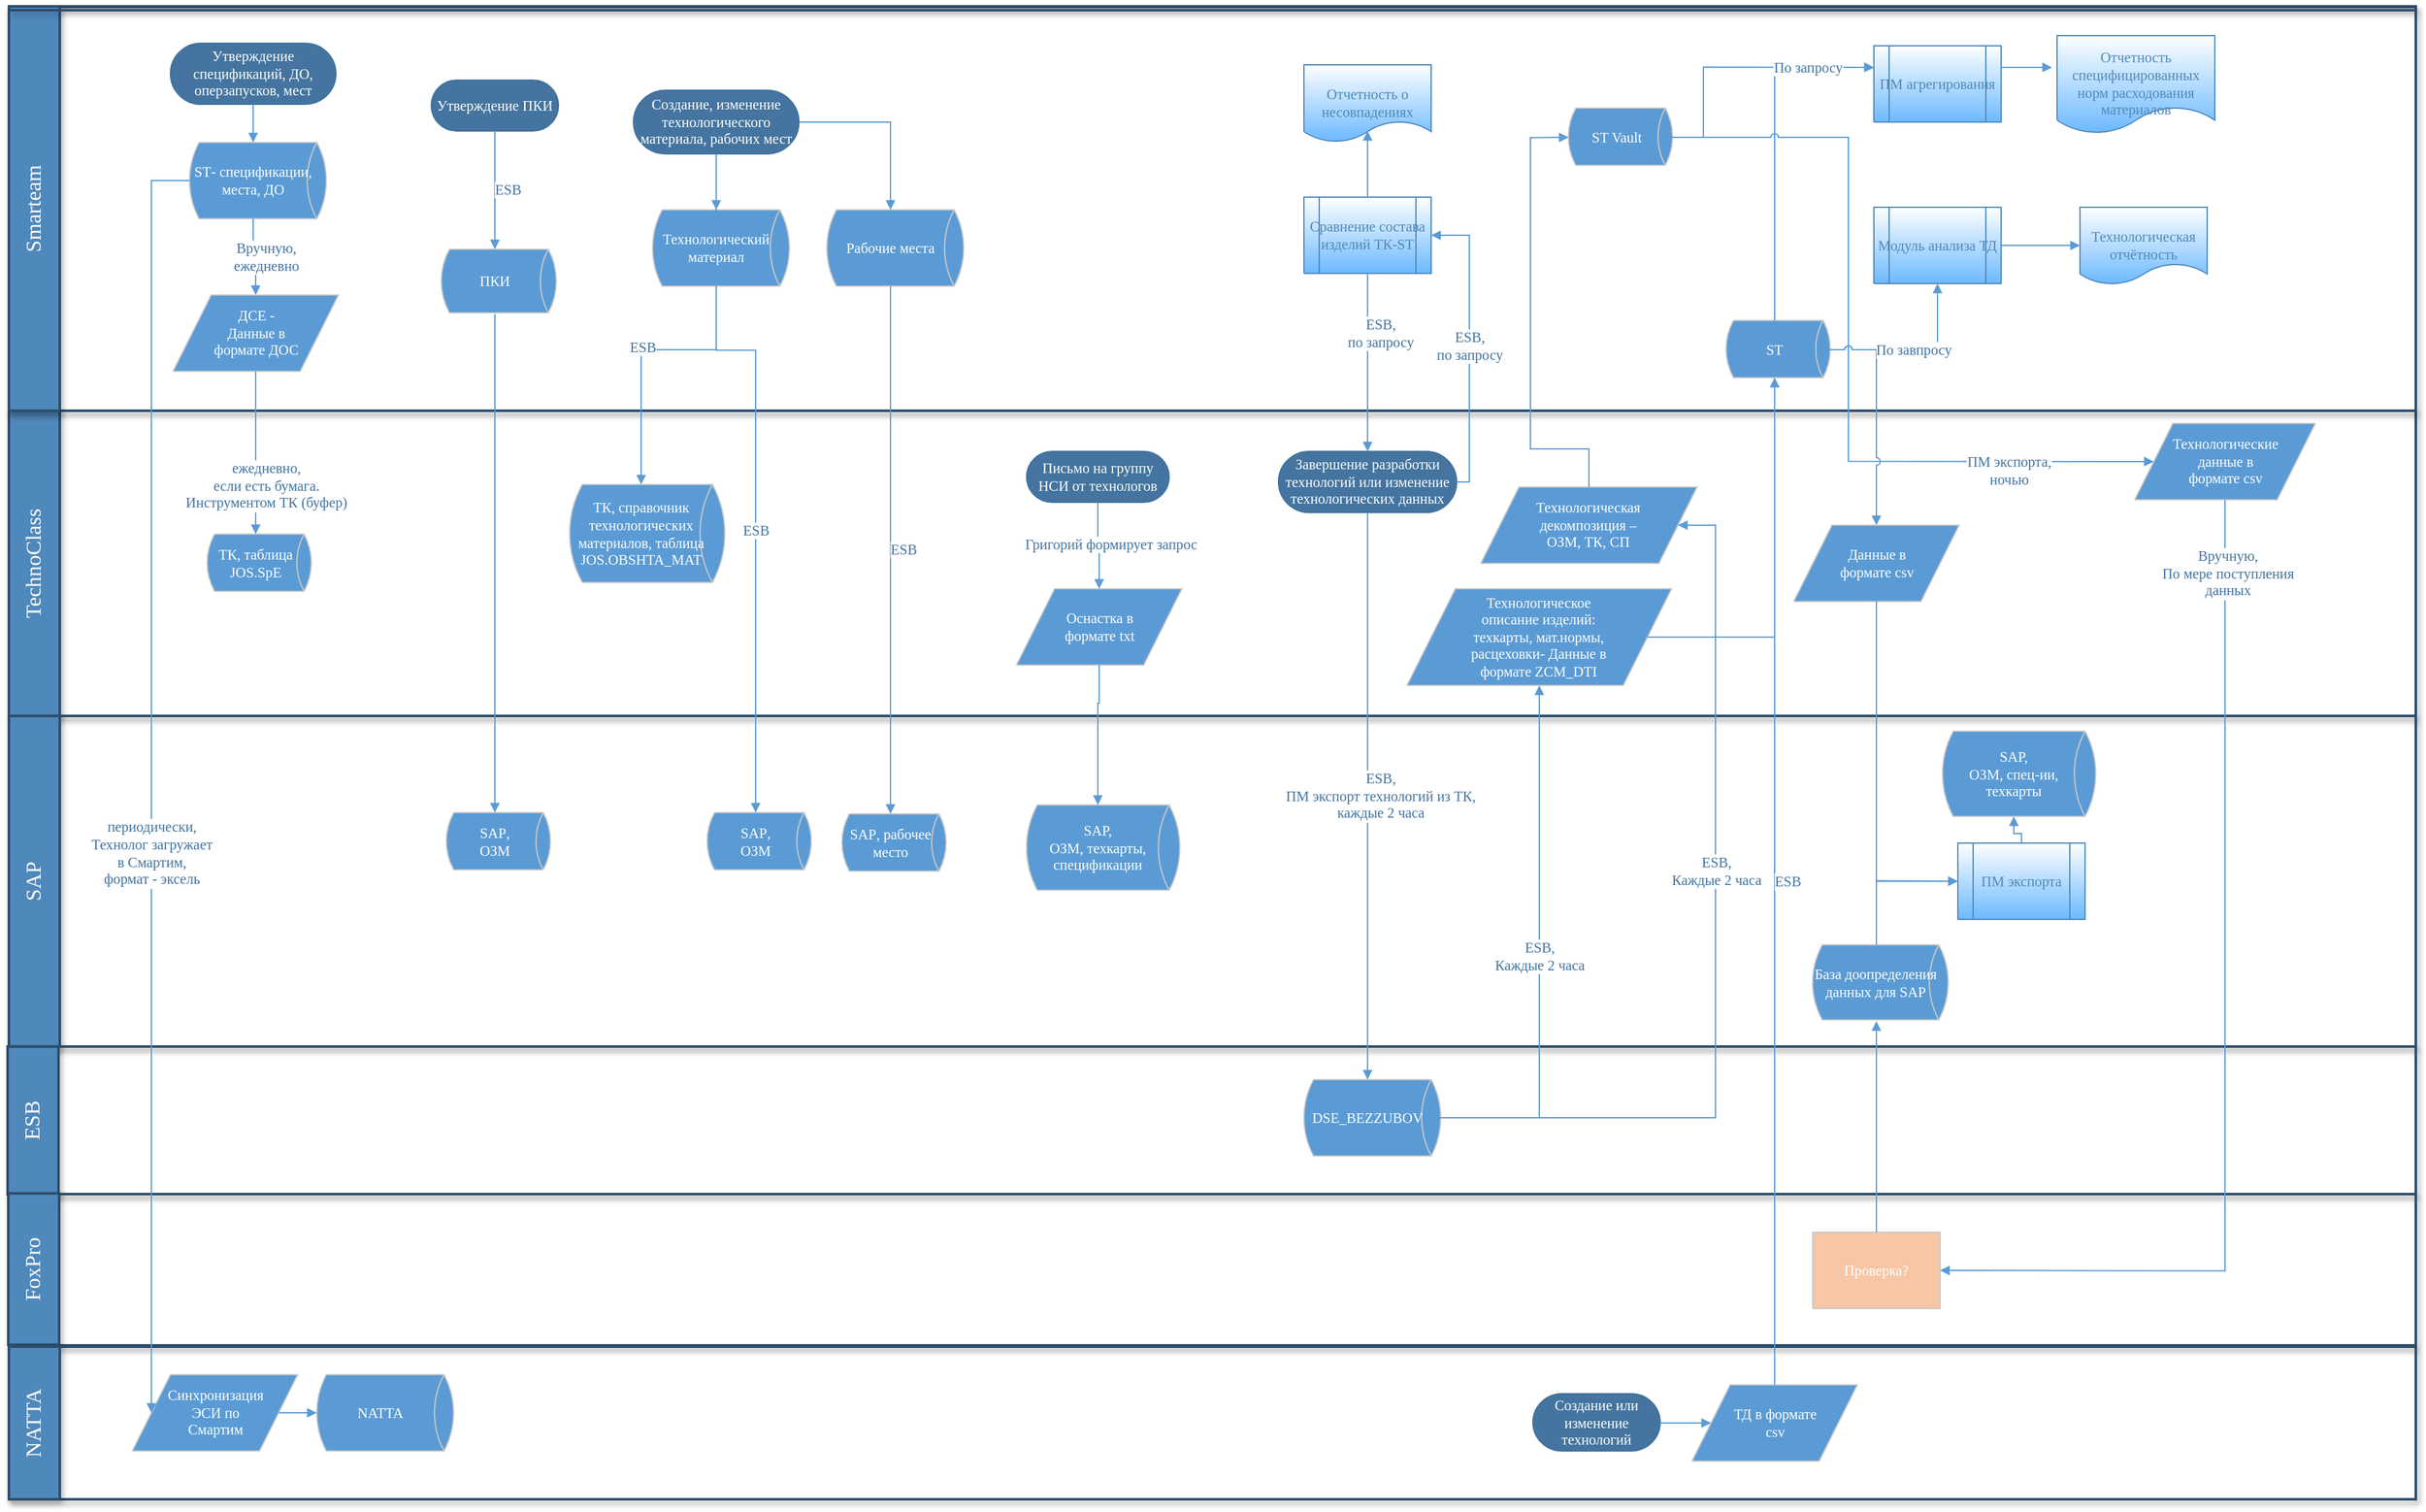 <mxfile version="18.0.2" type="device" pages="6"><diagram name="Страница-1" id="Page-1"><mxGraphModel dx="1422" dy="804" grid="1" gridSize="10" guides="1" tooltips="1" connect="1" arrows="1" fold="1" page="1" pageScale="1" pageWidth="850" pageHeight="1100" math="0" shadow="0"><root><mxCell id="0"/><mxCell id="1" value="Блок-схема" parent="0"/><mxCell id="3" style="vsdxID=1;fillColor=none;gradientColor=none;strokeColor=none;shadow=1;labelBackgroundColor=none;rounded=0;html=1;whiteSpace=wrap;" parent="1" vertex="1"><mxGeometry x="8" y="58" width="1892" height="1174" as="geometry"/></mxCell><mxCell id="4" style="vsdxID=2;fillColor=#4f88bb;gradientColor=none;fillOpacity=0;shape=stencil(nZBLDoAgDERP0z3SIyjew0SURgSD+Lu9kMZoXLhwN9O+tukAlrNpJg1SzDH4QW/URgNYgZTkjA4UkwJUgGXng+6DX1zLfmoymdXo17xh5zmRJ6Q42BWCfc2oJfdAr+Yv+AP9Cb7OJ3H/2JG1HNGz/84klThPVCc=);strokeColor=#2d4d6a;shadow=1;labelBackgroundColor=none;rounded=0;html=1;whiteSpace=wrap;" parent="3" vertex="1"><mxGeometry width="1892" height="1174" as="geometry"/></mxCell><mxCell id="5" style="vsdxID=3;fillColor=#4f88bb;gradientColor=none;shape=stencil(rZBLDoAgDERP0z3SI/i5B4kojQgE8Xd7IY3RuHY303lt0gGsF6OCBimWFP2kd+qTAWxASnJGR0pZAbaA9eCjHqNfXc8+qEIWNfutXDh4T5QNKU52lWDfMWrJvdA7/B/+C83i+XMga7mmd/7tJY+4U2wv);strokeColor=#2d4d6a;shadow=1;labelBackgroundColor=none;rounded=0;html=1;whiteSpace=wrap;" parent="3" vertex="1"><mxGeometry width="1892" height="1" as="geometry"/></mxCell><mxCell id="6" style="vsdxID=4;fillColor=#44749f;gradientColor=none;fillOpacity=0;shape=stencil(nZBLDoAgDERP0z3SIyjew0SURgSD+Lu9kMZoXLhwN9N5bdMClrNpJg1SzDH4QW/URgNYgZTkjA4UkwJUgGXng+6DX1zLfmoymdXo1zxh5z6RO6Q42BWCfc2oJfdAr/AX/IH+BF/rk7hv7MjaZ/L+RirxJ1Gd);strokeColor=#2d4d6a;strokeWidth=2;shadow=1;labelBackgroundColor=none;rounded=0;html=1;whiteSpace=wrap;" parent="1" vertex="1"><mxGeometry x="8" y="58" width="1892" height="1174" as="geometry"/></mxCell><mxCell id="7" style="vsdxID=6;fillColor=none;gradientColor=none;strokeColor=none;strokeWidth=2;shadow=1;labelBackgroundColor=none;rounded=0;html=1;whiteSpace=wrap;" parent="1" vertex="1"><mxGeometry x="8" y="376" width="1892" height="240" as="geometry"/></mxCell><mxCell id="8" style="vsdxID=7;fillColor=#4f88bb;gradientColor=none;fillOpacity=0;shape=stencil(nZBLDoAgDERP0z3SIyjew0SURgSD+Lu9kMZoXLhwN9O+tukAlrNpJg1SzDH4QW/URgNYgZTkjA4UkwJUgGXng+6DX1zLfmoymdXo17xh5zmRJ6Q42BWCfc2oJfdAr+Yv+AP9Cb7OJ3H/2JG1HNGz/84klThPVCc=);strokeColor=#2d4d6a;strokeWidth=2;shadow=1;labelBackgroundColor=none;rounded=0;html=1;whiteSpace=wrap;" parent="7" vertex="1"><mxGeometry width="1892" height="240" as="geometry"/></mxCell><mxCell id="9" value="&lt;div style=&quot;font-size: 1px&quot;&gt;&lt;font style=&quot;font-size:16.93px;font-family:Calibri;color:#feffff;direction:ltr;letter-spacing:0px;line-height:120%;opacity:1&quot;&gt;TechnoClass&lt;br/&gt;&lt;/font&gt;&lt;/div&gt;" style="verticalAlign=middle;align=center;vsdxID=8;rotation=270;fillColor=#4f88bb;gradientColor=none;shape=stencil(nZBLDoAgDERP0z3SIyjew0SURgSD+Lu9kMZoXLhwN9O+tukAlrNpJg1SzDH4QW/URgNYgZTkjA4UkwJUgGXng+6DX1zLfmoymdXo17xh5zmRJ6Q42BWCfc2oJfdAr+Yv+AP9Cb7OJ3H/2JG1HNGz/84klThPVCc=);strokeColor=#2d4d6a;strokeWidth=2;shadow=1;labelBackgroundColor=none;rounded=0;html=1;whiteSpace=wrap;" parent="7" vertex="1"><mxGeometry x="-100" y="100" width="240" height="40" as="geometry"/></mxCell><mxCell id="10" style="vsdxID=9;fillColor=none;gradientColor=none;strokeColor=none;strokeWidth=2;shadow=1;labelBackgroundColor=none;rounded=0;html=1;whiteSpace=wrap;" parent="1" vertex="1"><mxGeometry x="8" y="58" width="1892" height="318" as="geometry"/></mxCell><mxCell id="11" style="vsdxID=10;fillColor=#4f88bb;gradientColor=none;fillOpacity=0;shape=stencil(nZBLDoAgDERP0z3SIyjew0SURgSD+Lu9kMZoXLhwN9O+tukAlrNpJg1SzDH4QW/URgNYgZTkjA4UkwJUgGXng+6DX1zLfmoymdXo17xh5zmRJ6Q42BWCfc2oJfdAr+Yv+AP9Cb7OJ3H/2JG1HNGz/84klThPVCc=);strokeColor=#2d4d6a;strokeWidth=2;shadow=1;labelBackgroundColor=none;rounded=0;html=1;whiteSpace=wrap;" parent="10" vertex="1"><mxGeometry width="1892" height="318" as="geometry"/></mxCell><mxCell id="12" value="&lt;div style=&quot;font-size: 1px&quot;&gt;&lt;font style=&quot;font-size:16.93px;font-family:Calibri;color:#feffff;direction:ltr;letter-spacing:0px;line-height:120%;opacity:1&quot;&gt;Smarteam&lt;br/&gt;&lt;/font&gt;&lt;/div&gt;" style="verticalAlign=middle;align=center;vsdxID=11;rotation=270;fillColor=#4f88bb;gradientColor=none;shape=stencil(nZBLDoAgDERP0z3SIyjew0SURgSD+Lu9kMZoXLhwN9O+tukAlrNpJg1SzDH4QW/URgNYgZTkjA4UkwJUgGXng+6DX1zLfmoymdXo17xh5zmRJ6Q42BWCfc2oJfdAr+Yv+AP9Cb7OJ3H/2JG1HNGz/84klThPVCc=);strokeColor=#2d4d6a;strokeWidth=2;shadow=1;labelBackgroundColor=none;rounded=0;html=1;whiteSpace=wrap;" parent="10" vertex="1"><mxGeometry x="-139" y="139" width="318" height="40" as="geometry"/></mxCell><mxCell id="13" style="vsdxID=29;fillColor=none;gradientColor=none;strokeColor=none;strokeWidth=2;shadow=1;labelBackgroundColor=none;rounded=0;html=1;whiteSpace=wrap;" parent="1" vertex="1"><mxGeometry x="8" y="616" width="1892" height="260" as="geometry"/></mxCell><mxCell id="14" style="vsdxID=30;fillColor=#4f88bb;gradientColor=none;fillOpacity=0;shape=stencil(nZBLDoAgDERP0z3SIyjew0SURgSD+Lu9kMZoXLhwN9O+tukAlrNpJg1SzDH4QW/URgNYgZTkjA4UkwJUgGXng+6DX1zLfmoymdXo17xh5zmRJ6Q42BWCfc2oJfdAr+Yv+AP9Cb7OJ3H/2JG1HNGz/84klThPVCc=);strokeColor=#2d4d6a;strokeWidth=2;shadow=1;labelBackgroundColor=none;rounded=0;html=1;whiteSpace=wrap;" parent="13" vertex="1"><mxGeometry width="1892" height="260" as="geometry"/></mxCell><mxCell id="15" value="&lt;div style=&quot;font-size: 1px&quot;&gt;&lt;font style=&quot;font-size:16.93px;font-family:Calibri;color:#feffff;direction:ltr;letter-spacing:0px;line-height:120%;opacity:1&quot;&gt;SAP&lt;br/&gt;&lt;/font&gt;&lt;/div&gt;" style="verticalAlign=middle;align=center;vsdxID=31;rotation=270;fillColor=#4f88bb;gradientColor=none;shape=stencil(nZBLDoAgDERP0z3SIyjew0SURgSD+Lu9kMZoXLhwN9O+tukAlrNpJg1SzDH4QW/URgNYgZTkjA4UkwJUgGXng+6DX1zLfmoymdXo17xh5zmRJ6Q42BWCfc2oJfdAr+Yv+AP9Cb7OJ3H/2JG1HNGz/84klThPVCc=);strokeColor=#2d4d6a;strokeWidth=2;shadow=1;labelBackgroundColor=none;rounded=0;html=1;whiteSpace=wrap;" parent="13" vertex="1"><mxGeometry x="-110" y="110" width="260" height="40" as="geometry"/></mxCell><mxCell id="16" style="vsdxID=32;fillColor=none;gradientColor=none;strokeColor=none;strokeWidth=2;shadow=1;labelBackgroundColor=none;rounded=0;html=1;whiteSpace=wrap;" parent="1" vertex="1"><mxGeometry x="8" y="876" width="1892" height="116" as="geometry"/></mxCell><mxCell id="17" style="vsdxID=33;fillColor=#4f88bb;gradientColor=none;fillOpacity=0;shape=stencil(nZBLDoAgDERP0z3SIyjew0SURgSD+Lu9kMZoXLhwN9O+tukAlrNpJg1SzDH4QW/URgNYgZTkjA4UkwJUgGXng+6DX1zLfmoymdXo17xh5zmRJ6Q42BWCfc2oJfdAr+Yv+AP9Cb7OJ3H/2JG1HNGz/84klThPVCc=);strokeColor=#2d4d6a;strokeWidth=2;shadow=1;labelBackgroundColor=none;rounded=0;html=1;whiteSpace=wrap;" parent="16" vertex="1"><mxGeometry width="1892" height="116" as="geometry"/></mxCell><mxCell id="18" value="&lt;div style=&quot;font-size: 1px&quot;&gt;&lt;font style=&quot;font-size:16.93px;font-family:Calibri;color:#feffff;direction:ltr;letter-spacing:0px;line-height:120%;opacity:1&quot;&gt;ESB&lt;br/&gt;&lt;/font&gt;&lt;/div&gt;" style="verticalAlign=middle;align=center;vsdxID=34;rotation=270;fillColor=#4f88bb;gradientColor=none;shape=stencil(nZBLDoAgDERP0z3SIyjew0SURgSD+Lu9kMZoXLhwN9O+tukAlrNpJg1SzDH4QW/URgNYgZTkjA4UkwJUgGXng+6DX1zLfmoymdXo17xh5zmRJ6Q42BWCfc2oJfdAr+Yv+AP9Cb7OJ3H/2JG1HNGz/84klThPVCc=);strokeColor=#2d4d6a;strokeWidth=2;shadow=1;labelBackgroundColor=none;rounded=0;html=1;whiteSpace=wrap;" parent="16" vertex="1"><mxGeometry x="-39" y="38" width="116" height="40" as="geometry"/></mxCell><mxCell id="19" style="vsdxID=109;fillColor=none;gradientColor=none;strokeColor=none;strokeWidth=2;shadow=1;labelBackgroundColor=none;rounded=0;html=1;whiteSpace=wrap;" parent="1" vertex="1"><mxGeometry x="8" y="992" width="1892" height="119" as="geometry"/></mxCell><mxCell id="20" style="vsdxID=110;fillColor=#4f88bb;gradientColor=none;fillOpacity=0;shape=stencil(nZBLDoAgDERP0z3SIyjew0SURgSD+Lu9kMZoXLhwN9O+tukAlrNpJg1SzDH4QW/URgNYgZTkjA4UkwJUgGXng+6DX1zLfmoymdXo17xh5zmRJ6Q42BWCfc2oJfdAr+Yv+AP9Cb7OJ3H/2JG1HNGz/84klThPVCc=);strokeColor=#2d4d6a;strokeWidth=2;shadow=1;labelBackgroundColor=none;rounded=0;html=1;whiteSpace=wrap;" parent="19" vertex="1"><mxGeometry width="1892" height="119" as="geometry"/></mxCell><mxCell id="21" value="&lt;div style=&quot;font-size: 1px&quot;&gt;&lt;font style=&quot;font-size:16.93px;font-family:Calibri;color:#feffff;direction:ltr;letter-spacing:0px;line-height:120%;opacity:1&quot;&gt;FoxPro&lt;br/&gt;&lt;/font&gt;&lt;/div&gt;" style="verticalAlign=middle;align=center;vsdxID=111;rotation=270;fillColor=#4f88bb;gradientColor=none;shape=stencil(nZBLDoAgDERP0z3SIyjew0SURgSD+Lu9kMZoXLhwN9O+tukAlrNpJg1SzDH4QW/URgNYgZTkjA4UkwJUgGXng+6DX1zLfmoymdXo17xh5zmRJ6Q42BWCfc2oJfdAr+Yv+AP9Cb7OJ3H/2JG1HNGz/84klThPVCc=);strokeColor=#2d4d6a;strokeWidth=2;shadow=1;labelBackgroundColor=none;rounded=0;html=1;whiteSpace=wrap;" parent="19" vertex="1"><mxGeometry x="-40" y="39" width="119" height="40" as="geometry"/></mxCell><mxCell id="22" style="vsdxID=131;fillColor=none;gradientColor=none;strokeColor=none;strokeWidth=2;shadow=1;labelBackgroundColor=none;rounded=0;html=1;whiteSpace=wrap;" parent="1" vertex="1"><mxGeometry x="8" y="1112" width="1892" height="120" as="geometry"/></mxCell><mxCell id="23" style="vsdxID=132;fillColor=#4f88bb;gradientColor=none;fillOpacity=0;shape=stencil(nZBLDoAgDERP0z3SIyjew0SURgSD+Lu9kMZoXLhwN9O+tukAlrNpJg1SzDH4QW/URgNYgZTkjA4UkwJUgGXng+6DX1zLfmoymdXo17xh5zmRJ6Q42BWCfc2oJfdAr+Yv+AP9Cb7OJ3H/2JG1HNGz/84klThPVCc=);strokeColor=#2d4d6a;strokeWidth=2;shadow=1;labelBackgroundColor=none;rounded=0;html=1;whiteSpace=wrap;" parent="22" vertex="1"><mxGeometry width="1892" height="120" as="geometry"/></mxCell><mxCell id="24" value="&lt;div style=&quot;font-size: 1px&quot;&gt;&lt;font style=&quot;font-size:16.93px;font-family:Calibri;color:#feffff;direction:ltr;letter-spacing:0px;line-height:120%;opacity:1&quot;&gt;NATTA&lt;br/&gt;&lt;/font&gt;&lt;/div&gt;" style="verticalAlign=middle;align=center;vsdxID=133;rotation=270;fillColor=#4f88bb;gradientColor=none;shape=stencil(nZBLDoAgDERP0z3SIyjew0SURgSD+Lu9kMZoXLhwN9O+tukAlrNpJg1SzDH4QW/URgNYgZTkjA4UkwJUgGXng+6DX1zLfmoymdXo17xh5zmRJ6Q42BWCfc2oJfdAr+Yv+AP9Cb7OJ3H/2JG1HNGz/84klThPVCc=);strokeColor=#2d4d6a;strokeWidth=2;shadow=1;labelBackgroundColor=none;rounded=0;html=1;whiteSpace=wrap;" parent="22" vertex="1"><mxGeometry x="-40" y="40" width="120" height="40" as="geometry"/></mxCell><mxCell id="25" style="vsdxID=5;fillColor=#44749f;gradientColor=none;shape=stencil(nZBLDoAgDERP0z3SIyDew0QUooJB/N1eSGM0LFywm2lf23QAxarbRQFna/BuVIfpggasgXNjtfImRAUoAUXvvBq822xHfmkTmdTs9rThpDmWJji7yFWMfEPoZOwHfZpF8A9aCGbno3h/jCYPIJYoPJQ3);strokeColor=#2d4d6a;strokeWidth=2;shadow=1;labelBackgroundColor=none;rounded=0;html=1;whiteSpace=wrap;" parent="1" vertex="1"><mxGeometry x="48" y="58" width="1852" height="1174" as="geometry"/></mxCell><mxCell id="26" style="vsdxID=12;fillColor=none;gradientColor=none;strokeColor=none;shadow=1;labelBackgroundColor=none;rounded=0;html=1;whiteSpace=wrap;" parent="1" vertex="1"><mxGeometry x="48" y="60" width="1852" height="1174" as="geometry"/></mxCell><mxCell id="27" value="&lt;div style=&quot;font-size: 1px&quot;&gt;&lt;/div&gt;" style="verticalAlign=middle;align=center;vsdxID=13;fillColor=none;gradientColor=none;fillOpacity=0;strokeColor=none;strokeWidth=2;shadow=1;spacingTop=-1;spacingBottom=-1;spacingLeft=-1;spacingRight=-1;labelBackgroundColor=none;rounded=0;html=1;whiteSpace=wrap;" parent="26" vertex="1"><mxGeometry width="1852" height="1174" as="geometry"/></mxCell><mxCell id="28" style="vsdxID=14;fillColor=#4f88bb;gradientColor=none;shape=stencil(rZBLDoAgDERP0z3SI/i5B4kojQgE8Xd7IY3RuHY303lt0gGsF6OCBimWFP2kd+qTAWxASnJGR0pZAbaA9eCjHqNfXc8+qEIWNfutXDh4T5QNKU52lWDfMWrJvdA7/B/+C83i+XMga7mmd/7tJY+4U2wv);strokeColor=#2d4d6a;strokeWidth=2;shadow=1;spacingTop=-1;spacingBottom=-1;spacingLeft=-1;spacingRight=-1;labelBackgroundColor=none;rounded=0;html=1;whiteSpace=wrap;" parent="26" vertex="1"><mxGeometry x="-40" width="1892" height="1" as="geometry"/></mxCell><UserObject label="&lt;div style=&quot;font-size: 1px&quot;&gt;&lt;font style=&quot;font-size:11.29px;font-family:Calibri;color:#feffff;direction:ltr;letter-spacing:0px;line-height:120%;opacity:1&quot;&gt;Утверждение спецификаций, ДО, оперзапусков, мест&lt;br/&gt;&lt;/font&gt;&lt;/div&gt;" Function="Smarteam" id="29"><mxCell style="verticalAlign=middle;align=center;vsdxID=36;fillColor=#44749f;gradientColor=none;shape=stencil(tVLREoIgEPwaHnEQtPHd7D+YRGUicA5K+/sgbNLMXpre9m737mZhESttx3uBKLEOzEkMsnYdYntEqdSdAOk8QqxCrGwMiBbMRdex7nlQBnQ217BhjHNpkWS7MEXJbeoQ8qgPUa6knsmLNMmzb3IOR8/BejtM+jzKtxc+ecxHaTEYx500esEpDq3A/hRuFG8XlB2E6Fftj17W1n9ysv2Sf/HiwetPG6lUjMScf8+Ab8X8sOoO);strokeColor=#41719c;spacingTop=-1;spacingBottom=-1;spacingLeft=-1;spacingRight=-1;labelBackgroundColor=none;rounded=0;html=1;whiteSpace=wrap;" parent="1" vertex="1"><mxGeometry x="135" y="87" width="130" height="48" as="geometry"/></mxCell></UserObject><UserObject label="&lt;div style=&quot;font-size: 1px&quot;&gt;&lt;font style=&quot;font-size:11.29px;font-family:Calibri;color:#feffff;direction:ltr;letter-spacing:0px;line-height:120%;opacity:1&quot;&gt;ST&lt;/font&gt;&lt;font style=&quot;font-size:11.29px;font-family:Themed;color:#feffff;direction:ltr;letter-spacing:0px;line-height:120%;opacity:1&quot;&gt;- спецификации, места, ДО&lt;br/&gt;&lt;/font&gt;&lt;/div&gt;" Function="Smarteam" id="30"><mxCell style="verticalAlign=middle;align=center;vsdxID=38;fillColor=#5b9bd5;gradientColor=none;shape=stencil(1VNBEoMgDHwNRxyEqT7Atv9gKipTCk6kVX9fKGrVKYceeuhtN9kksyQgVnQNbwWipLNgrqKXpW0QOyJKpW4ESOsQYifEisqAqMHcdRl4y73So5t5+A5DqMuTg6+hZAycvNg5SJXUK2lKSFzK4eIyMEkzluRTXxjn6iyhUyzScOED5oPsMBjLrTR6PY4oDrXAbhyuFK83qa4Xol2F07iXve159Fduso2bzy/5Ey8OvPdZSaXCOSz52LL/boMk6nrn2IH9xbtQ+C3s9AQ=);strokeColor=#c8c8c8;spacingTop=-1;spacingBottom=-1;spacingLeft=-1;spacingRight=-1;labelBackgroundColor=none;rounded=0;html=1;whiteSpace=wrap;" parent="1" vertex="1"><mxGeometry x="150" y="165" width="100" height="60" as="geometry"/></mxCell></UserObject><UserObject label="&lt;div style=&quot;font-size: 1px&quot;&gt;&lt;font style=&quot;font-size:11.29px;font-family:Calibri;color:#feffff;direction:ltr;letter-spacing:0px;line-height:120%;opacity:1&quot;&gt;ТК, таблица &lt;/font&gt;&lt;font style=&quot;font-size:11.29px;font-family:Themed;color:#feffff;direction:ltr;letter-spacing:0px;line-height:120%;opacity:1&quot;&gt;JOS.SpE &lt;br/&gt;&lt;/font&gt;&lt;/div&gt;" Function="TechnoClass" id="31"><mxCell style="verticalAlign=middle;align=center;vsdxID=40;fillColor=#5b9bd5;gradientColor=none;shape=stencil(1VNBEoMgDHwNRxiEKT7Atv9gKipTKk6kVX9fLGrVkWMPve0mm2SWBMSztpKNQoy2DuxddTp3FeJnxJiuKwXaeYT4BfGssKBKsM86D7yRo3JED/saO/ShLiWnsYbRIXD6YdcgNbpeSRNK41IJN5+BSSo4Sae+MMzVgrApFmm48B7LXrcYrJNO23o9jhoJpcJ+HC6MLDeptlOqWYWTuJe97Xn0sRtG2N4MJ0JszBw/5E+sePBdZ6GNCdew5GO7/rsF0qjrnWMP9gfvQ+Gz8Msb);strokeColor=#c8c8c8;spacingTop=-1;spacingBottom=-1;spacingLeft=-1;spacingRight=-1;labelBackgroundColor=none;rounded=0;html=1;whiteSpace=wrap;" parent="1" vertex="1"><mxGeometry x="164" y="473" width="76" height="45" as="geometry"/></mxCell></UserObject><UserObject label="" Function="Smarteam" id="32"><mxCell style="vsdxID=49;fillColor=#5b9bd5;gradientColor=none;shape=stencil(UzV2Ls5ILEhVNTIoLinKz04tz0wpyVA1dlE1MsrMy0gtyiwBslSNXVWNndPyi1LTi/JL81Ig/IJEkEoQKze/DGRCBUSfrqEpSI+RQSWEb2hgAOa7QRTnZOYhKbYgQa0hmsH4lBKtkoBrgQyEP9Myc3IgwYQsjx4uQCFImBq7AgA=);strokeColor=#c8c8c8;spacingTop=-1;spacingBottom=-1;spacingLeft=-1;spacingRight=-1;labelBackgroundColor=none;rounded=0;html=1;whiteSpace=wrap;" parent="1" vertex="1"><mxGeometry x="152" y="285" width="100" height="60" as="geometry"/></mxCell></UserObject><mxCell id="33" value="&lt;div style=&quot;font-size: 1px&quot;&gt;&lt;font style=&quot;font-size:11.29px;font-family:Calibri;color:#feffff;direction:ltr;letter-spacing:0px;line-height:120%;opacity:1&quot;&gt;ДСЕ - Данные в формате ДОС&lt;/font&gt;&lt;font style=&quot;font-size:11.29px;font-family:Themed;color:#ff0000;direction:ltr;letter-spacing:0px;line-height:120%;opacity:1&quot;&gt;&lt;br/&gt;&lt;/font&gt;&lt;/div&gt;" style="text;vsdxID=49;fillColor=none;gradientColor=none;strokeColor=none;spacingTop=-1;spacingBottom=-1;spacingLeft=-1;spacingRight=-1;labelBackgroundColor=none;rounded=0;html=1;whiteSpace=wrap;verticalAlign=middle;align=center;;html=1;" parent="32" vertex="1"><mxGeometry x="16.67" width="66.67" height="60" as="geometry"/></mxCell><UserObject label="&lt;div style=&quot;font-size: 1px&quot;&gt;&lt;font style=&quot;font-size:11.29px;font-family:Calibri;color:#feffff;direction:ltr;letter-spacing:0px;line-height:120%;opacity:1&quot;&gt;Утверждение ПКИ&lt;br/&gt;&lt;/font&gt;&lt;/div&gt;" Function="Smarteam" id="34"><mxCell style="verticalAlign=middle;align=center;vsdxID=59;fillColor=#44749f;gradientColor=none;shape=stencil(tVLLDsIgEPwajiQIMfFe638Qu22JCM2Ctv69kK0Rm9qDibeZndkXC1NV6PUATIoQ0V9gNE3smToyKY3rAU1MiKmaqar1CB36m2uIDzo7M7r6e64wUZ4UOUWKB9GdIH4irzWu8B42vRrPScNFXZzN+5mvl3qJXE8mcPRRR+Pdh2Y1dsBTE95a3c0TkBRGgKEIb6wg1/r+ssCXd/vLCgm8z9caa+n6pb48dwrRV1H1Ew==);strokeColor=#41719c;spacingTop=-1;spacingBottom=-1;spacingLeft=-1;spacingRight=-1;labelBackgroundColor=none;rounded=0;html=1;whiteSpace=wrap;" parent="1" vertex="1"><mxGeometry x="340" y="116" width="100" height="40" as="geometry"/></mxCell></UserObject><UserObject label="&lt;div style=&quot;font-size: 1px&quot;&gt;&lt;font style=&quot;font-size:11.29px;font-family:Calibri;color:#feffff;direction:ltr;letter-spacing:0px;line-height:120%;opacity:1&quot;&gt;SAP&lt;/font&gt;&lt;font style=&quot;font-size:11.29px;font-family:Themed;color:#feffff;direction:ltr;letter-spacing:0px;line-height:120%;opacity:1&quot;&gt;, &lt;br/&gt;ОЗМ&lt;/font&gt;&lt;font style=&quot;font-size:11.29px;font-family:Themed;color:#feffff;direction:ltr;letter-spacing:0px;line-height:120%;opacity:1&quot;&gt;&lt;br/&gt;&lt;/font&gt;&lt;/div&gt;" Function="SAP" id="35"><mxCell style="verticalAlign=middle;align=center;vsdxID=62;fillColor=#5b9bd5;gradientColor=none;shape=stencil(1VNBEoMgDHwNRxiEKT7Atv9gKipTKk6kVX9fLGrVkWMPve0mm2SWBMSztpKNQoy2DuxddTp3FeJnxJiuKwXaeYT4BfGssKBKsM86D7yRo3JED/saO/ShLiWnsYbRIXD6YdcgNbpeSRNK41IJN5+BSSo4Sae+MMzVgrApFmm48B7LXrcYrJNO23o9jhoJpcJ+HC6MLDeptlOqWYWTuJe97Xn0sRtG2N4MJ0JszBw/5E+sePBdZ6GNCdew5GO7/rsF0qjrnWMP9gfvQ+Gz8Msb);strokeColor=#c8c8c8;spacingTop=-1;spacingBottom=-1;spacingLeft=-1;spacingRight=-1;labelBackgroundColor=none;rounded=0;html=1;whiteSpace=wrap;" parent="1" vertex="1"><mxGeometry x="352" y="692" width="76" height="45" as="geometry"/></mxCell></UserObject><UserObject label="&lt;div style=&quot;font-size: 1px&quot;&gt;&lt;font style=&quot;font-size:11.29px;font-family:Calibri;color:#feffff;direction:ltr;letter-spacing:0px;line-height:120%;opacity:1&quot;&gt;Создание, изменение технологического материала, рабочих мест&lt;/font&gt;&lt;font style=&quot;font-size:11.29px;font-family:Themed;color:#feffff;direction:ltr;letter-spacing:0px;line-height:120%;opacity:1&quot;&gt;&lt;br/&gt;&lt;/font&gt;&lt;/div&gt;" Function="Smarteam" id="36"><mxCell style="verticalAlign=middle;align=center;vsdxID=68;fillColor=#44749f;gradientColor=none;shape=stencil(tVJBDsIgEHwNRwxCTPVc6z+I3bZEhGZBW38vSI2ttV6Mt9md2d0MDBG5a2QLhDPn0Z6gU6VviNgTzpVpAJUPiIiCiLyyCDXaiylT3cqojOhsr3FDn+bWuxUXcYqz29Bh7FEfklwrM5Jv2SrLvsklHgOH8+046DdJvrzwyVPZK0fReumVNRNOS6yBhlO00rKeUK4DaGftj17m1n9ysvySf/ESwOtPK6V1isSYf89AaKX8iOIO);strokeColor=#41719c;spacingTop=-1;spacingBottom=-1;spacingLeft=-1;spacingRight=-1;labelBackgroundColor=none;rounded=0;html=1;whiteSpace=wrap;" parent="1" vertex="1"><mxGeometry x="499" y="124" width="130" height="50" as="geometry"/></mxCell></UserObject><UserObject label="&lt;div style=&quot;font-size: 1px&quot;&gt;&lt;font style=&quot;font-size:11.29px;font-family:Calibri;color:#feffff;direction:ltr;letter-spacing:0px;line-height:120%;opacity:1&quot;&gt;ТК, справочник технологических материалов, таблица &lt;/font&gt;&lt;font style=&quot;font-size:11.29px;font-family:Themed;color:#feffff;direction:ltr;letter-spacing:0px;line-height:120%;opacity:1&quot;&gt;JOS.OBSHTA_MAT&lt;br/&gt;&lt;/font&gt;&lt;/div&gt;" Function="TechnoClass" id="37"><mxCell style="verticalAlign=middle;align=center;vsdxID=69;fillColor=#5b9bd5;gradientColor=none;shape=stencil(1VPBEoIgEP0ajjIIZXY2+w8mUZlInJVS/z4MNbOYTh267b59u28euyCWNCWvBaKkMaDPopWZKRE7IEplVQqQxkaIpYgluQZRgL5WmctrPjCH6KJvw4TO9cU4iocmSnoHkEd2dFwlqwU3JMRP5XCyFRipO4bj0JGhn7ojTLcO8wyc8y7gnWwC0IYbqaulHFEcChFYuSBXvHgpNa0Q9QIO/V7efE/an+1QzPZrOxs8Cnx5y5+4scFzpblUyl3EXPft++92SLyuV45tsD56C7kPw9I7);strokeColor=#c8c8c8;spacingTop=-1;spacingBottom=-1;spacingLeft=-1;spacingRight=-1;labelBackgroundColor=none;rounded=0;html=1;whiteSpace=wrap;" parent="1" vertex="1"><mxGeometry x="449" y="434" width="112" height="77" as="geometry"/></mxCell></UserObject><UserObject label="&lt;div style=&quot;font-size: 1px&quot;&gt;&lt;font style=&quot;font-size:11.29px;font-family:Calibri;color:#feffff;direction:ltr;letter-spacing:0px;line-height:120%;opacity:1&quot;&gt;SAP&lt;/font&gt;&lt;font style=&quot;font-size:11.29px;font-family:Themed;color:#feffff;direction:ltr;letter-spacing:0px;line-height:120%;opacity:1&quot;&gt;,&lt;br/&gt; ОЗМ&lt;br/&gt;&lt;/font&gt;&lt;/div&gt;" Function="SAP" id="38"><mxCell style="verticalAlign=middle;align=center;vsdxID=75;fillColor=#5b9bd5;gradientColor=none;shape=stencil(1VNBEoMgDHwNRxiEKT7Atv9gKipTKk6kVX9fLGrVkWMPve0mm2SWBMSztpKNQoy2DuxddTp3FeJnxJiuKwXaeYT4BfGssKBKsM86D7yRo3JED/saO/ShLiWnsYbRIXD6YdcgNbpeSRNK41IJN5+BSSo4Sae+MMzVgrApFmm48B7LXrcYrJNO23o9jhoJpcJ+HC6MLDeptlOqWYWTuJe97Xn0sRtG2N4MJ0JszBw/5E+sePBdZ6GNCdew5GO7/rsF0qjrnWMP9gfvQ+Gz8Msb);strokeColor=#c8c8c8;spacingTop=-1;spacingBottom=-1;spacingLeft=-1;spacingRight=-1;labelBackgroundColor=none;rounded=0;html=1;whiteSpace=wrap;" parent="1" vertex="1"><mxGeometry x="557" y="692" width="76" height="45" as="geometry"/></mxCell></UserObject><UserObject label="&lt;div style=&quot;font-size: 1px&quot;&gt;&lt;font style=&quot;font-size:11.29px;font-family:Calibri;color:#feffff;direction:ltr;letter-spacing:0px;line-height:120%;opacity:1&quot;&gt;SAP&lt;/font&gt;&lt;font style=&quot;font-size:11.29px;font-family:Themed;color:#feffff;direction:ltr;letter-spacing:0px;line-height:120%;opacity:1&quot;&gt;, рабочее место&lt;br/&gt;&lt;/font&gt;&lt;/div&gt;" Function="SAP" id="39"><mxCell style="verticalAlign=middle;align=center;vsdxID=82;fillColor=#5b9bd5;gradientColor=none;shape=stencil(1VNBEoMgDHwNRxiEKT7Atv9gKipTKk6kVX9fLGrVkWMPve0mm2SWBMSztpKNQoy2DuxddTp3FeJnxJiuKwXaeYT4BfGssKBKsM86D7yRo3JED/saO/ShLiWnsYbRIXD6YdcgNbpeSRNK41IJN5+BSSo4Sae+MMzVgrApFmm48B7LXrcYrJNO23o9jhoJpcJ+HC6MLDeptlOqWYWTuJe97Xn0sRtG2N4MJ0JszBw/5E+sePBdZ6GNCdew5GO7/rsF0qjrnWMP9gfvQ+Gz8Msb);strokeColor=#c8c8c8;spacingTop=-1;spacingBottom=-1;spacingLeft=-1;spacingRight=-1;labelBackgroundColor=none;rounded=0;html=1;whiteSpace=wrap;" parent="1" vertex="1"><mxGeometry x="663" y="693" width="76" height="45" as="geometry"/></mxCell></UserObject><UserObject label="&lt;div style=&quot;font-size: 1px&quot;&gt;&lt;font style=&quot;font-size:11.29px;font-family:Calibri;color:#feffff;direction:ltr;letter-spacing:0px;line-height:120%;opacity:1&quot;&gt;Письмо на группу НСИ от технологов&lt;br/&gt;&lt;/font&gt;&lt;/div&gt;" Function="TechnoClass" id="40"><mxCell style="verticalAlign=middle;align=center;vsdxID=87;fillColor=#44749f;gradientColor=none;shape=stencil(tVLLDsIgEPwajjQUfPRe638QS1siQrOgrX8vSI1o016Mt9md2d0MDGKl7XgvECXWgTmLQdauQ+yAKJW6EyCdR4hViJWNAdGCueo61j0PyoAu5hY2jHEu32fFLkxRcp86hDzrY5QrqRN5QbN8sybncPIczLfDpN9G+fLCF4/5KC0G47iTRn9wikMrsD+FG8Xb6VSk7CBEn7RXvMyt/+Rk+SX/4sWD9582UqkYiZT/zoBvxfyw6gE=);strokeColor=#41719c;spacingTop=-1;spacingBottom=-1;spacingLeft=-1;spacingRight=-1;labelBackgroundColor=none;rounded=0;html=1;whiteSpace=wrap;" parent="1" vertex="1"><mxGeometry x="808" y="408" width="112" height="40" as="geometry"/></mxCell></UserObject><UserObject label="" Function="TechnoClass" id="41"><mxCell style="vsdxID=88;fillColor=#5b9bd5;gradientColor=none;shape=stencil(UzV2Ls5ILEhVNTIoLinKz04tz0wpyVA1dlE1MsrMy0gtyiwBslSNXVWNndPyi1LTi/JL81Ig/IJEkEoQKze/DGRCBUSfrqEpSI+RQSWEb2hgAOa7QRTnZOYhKbYgQa0hmsH4lBKtkoBrgQyEP9Myc3IgwYQsjx4uQCFImBq7AgA=);strokeColor=#c8c8c8;spacingTop=-1;spacingBottom=-1;spacingLeft=-1;spacingRight=-1;labelBackgroundColor=none;rounded=0;html=1;whiteSpace=wrap;" parent="1" vertex="1"><mxGeometry x="815" y="516" width="100" height="60" as="geometry"/></mxCell></UserObject><mxCell id="42" value="&lt;div style=&quot;font-size: 1px&quot;&gt;&lt;font style=&quot;font-size:11.29px;font-family:Calibri;color:#feffff;direction:ltr;letter-spacing:0px;line-height:120%;opacity:1&quot;&gt;Оснастка в формате &lt;/font&gt;&lt;font style=&quot;font-size:11.29px;font-family:Themed;color:#feffff;direction:ltr;letter-spacing:0px;line-height:120%;opacity:1&quot;&gt;txt&lt;br/&gt;&lt;/font&gt;&lt;/div&gt;" style="text;vsdxID=88;fillColor=none;gradientColor=none;strokeColor=none;spacingTop=-1;spacingBottom=-1;spacingLeft=-1;spacingRight=-1;labelBackgroundColor=none;rounded=0;html=1;whiteSpace=wrap;verticalAlign=middle;align=center;;html=1;" parent="41" vertex="1"><mxGeometry x="16.67" width="66.67" height="60" as="geometry"/></mxCell><UserObject label="&lt;div style=&quot;font-size: 1px&quot;&gt;&lt;font style=&quot;font-size:11.29px;font-family:Calibri;color:#feffff;direction:ltr;letter-spacing:0px;line-height:120%;opacity:1&quot;&gt;SAP, &lt;/font&gt;&lt;font style=&quot;font-size:11.29px;font-family:Themed;color:#feffff;direction:ltr;letter-spacing:0px;line-height:120%;opacity:1&quot;&gt;&lt;br/&gt;&lt;/font&gt;&lt;font style=&quot;font-size:11.29px;font-family:Themed;color:#feffff;direction:ltr;letter-spacing:0px;line-height:120%;opacity:1&quot;&gt;ОЗМ, техкарты, спецификации&lt;br/&gt;&lt;/font&gt;&lt;/div&gt;" Function="SAP" id="43"><mxCell style="verticalAlign=middle;align=center;vsdxID=90;fillColor=#5b9bd5;gradientColor=none;shape=stencil(1VNBEoMgDHwNRxmEqg+w9h9MRWVKxYm06u8LRa065dhDb7vJJpklAbG8b3gnECW9AX0TgyxNg9gZUSrbRoA0FiFWIJZXGkQN+tGWnnfcKR2666frMPq6DCeuhpLJc/JmFy9Vst1IY0LCUg5Xm4FZmjKczX1hWqpTTOdYoOHKx4iPso9AG26kbrfjiOJQi8iOiyrF612qH4ToNuE47OVoexkdcnM6mklwmu7MfH/In1ix4LPOSirlr2HNh3b9dwskQdcHxxYcD96G/GdhxQs=);strokeColor=#c8c8c8;spacingTop=-1;spacingBottom=-1;spacingLeft=-1;spacingRight=-1;labelBackgroundColor=none;rounded=0;html=1;whiteSpace=wrap;" parent="1" vertex="1"><mxGeometry x="808" y="686" width="112" height="67" as="geometry"/></mxCell></UserObject><UserObject label="&lt;div style=&quot;font-size: 1px&quot;&gt;&lt;font style=&quot;font-size:11.29px;font-family:Calibri;color:#feffff;direction:ltr;letter-spacing:0px;line-height:120%;opacity:1&quot;&gt;ПКИ&lt;br/&gt;&lt;/font&gt;&lt;/div&gt;" Function="Smarteam" id="44"><mxCell style="verticalAlign=middle;align=center;vsdxID=95;fillColor=#5b9bd5;gradientColor=none;shape=stencil(1VPBEoIgEP0ajjIIpd2t/oNJVCYSZ6HUvw9DTR05duj23u7b3XnsglhmKt4IRImxoO+ilbmtEDsjSmVdCZDWIcQuiGWFBlGCfta55w0flAN66NfQofN1KT4ONZT0npMPu3qpkvVCGhMSlnK4uQyM0oThdOwL/VSdYDrGAg1n3kW8kyYCbbmVul6OI4pDKSI3LioUL1cp0wrRLMJx2MvW9jR63w3Fp62ZA07SlZn9h/yJFQe+6yykUv4a5nxo13+3QBJ0vXHswPbgXch/FnZ5Aw==);strokeColor=#c8c8c8;spacingTop=-1;spacingBottom=-1;spacingLeft=-1;spacingRight=-1;labelBackgroundColor=none;rounded=0;html=1;whiteSpace=wrap;" parent="1" vertex="1"><mxGeometry x="348" y="249" width="84" height="50" as="geometry"/></mxCell></UserObject><UserObject label="&lt;div style=&quot;font-size: 1px&quot;&gt;&lt;font style=&quot;font-size:11.29px;font-family:Calibri;color:#feffff;direction:ltr;letter-spacing:0px;line-height:120%;opacity:1&quot;&gt;Технологический материал&lt;/font&gt;&lt;font style=&quot;font-size:11.29px;font-family:Themed;color:#feffff;direction:ltr;letter-spacing:0px;line-height:120%;opacity:1&quot;&gt;&lt;br/&gt;&lt;/font&gt;&lt;/div&gt;" Function="Smarteam" id="45"><mxCell style="verticalAlign=middle;align=center;vsdxID=99;fillColor=#5b9bd5;gradientColor=none;shape=stencil(1VNBEoMgDHwNRxyEqT7Atv9gKipTCk6kVX9fKGrVKYceeuhtN9kksyQgVnQNbwWipLNgrqKXpW0QOyJKpW4ESOsQYifEisqAqMHcdRl4y73So5t5+A5DqMuTg6+hZAycvNg5SJXUK2lKSFzK4eIyMEkzluRTXxjn6iyhUyzScOED5oPsMBjLrTR6PY4oDrXAbhyuFK83qa4Xol2F07iXve159Fduso2bzy/5Ey8OvPdZSaXCOSz52LL/boMk6nrn2IH9xbtQ+C3s9AQ=);strokeColor=#c8c8c8;spacingTop=-1;spacingBottom=-1;spacingLeft=-1;spacingRight=-1;labelBackgroundColor=none;rounded=0;html=1;whiteSpace=wrap;" parent="1" vertex="1"><mxGeometry x="514" y="218" width="100" height="60" as="geometry"/></mxCell></UserObject><UserObject label="&lt;div style=&quot;font-size: 1px&quot;&gt;&lt;font style=&quot;font-size:11.29px;font-family:Calibri;color:#feffff;direction:ltr;letter-spacing:0px;line-height:120%;opacity:1&quot;&gt;Рабочие места&lt;br/&gt;&lt;/font&gt;&lt;/div&gt;" Function="Smarteam" id="46"><mxCell style="verticalAlign=middle;align=center;vsdxID=102;fillColor=#5b9bd5;gradientColor=none;shape=stencil(1VNBEoMgDHwNRxyEqT7Atv9gKipTCk6kVX9fKGrVKYceeuhtN9kksyQgVnQNbwWipLNgrqKXpW0QOyJKpW4ESOsQYifEisqAqMHcdRl4y73So5t5+A5DqMuTg6+hZAycvNg5SJXUK2lKSFzK4eIyMEkzluRTXxjn6iyhUyzScOED5oPsMBjLrTR6PY4oDrXAbhyuFK83qa4Xol2F07iXve159Fduso2bzy/5Ey8OvPdZSaXCOSz52LL/boMk6nrn2IH9xbtQ+C3s9AQ=);strokeColor=#c8c8c8;spacingTop=-1;spacingBottom=-1;spacingLeft=-1;spacingRight=-1;labelBackgroundColor=none;rounded=0;html=1;whiteSpace=wrap;" parent="1" vertex="1"><mxGeometry x="651" y="218" width="100" height="60" as="geometry"/></mxCell></UserObject><UserObject label="&lt;div style=&quot;font-size: 1px&quot;&gt;&lt;font style=&quot;font-size:11.29px;font-family:Calibri;color:#feffff;direction:ltr;letter-spacing:0px;line-height:120%;opacity:1&quot;&gt;DSE_BEZZUBOV&lt;br/&gt;&lt;/font&gt;&lt;/div&gt;" Function="ESB" id="47"><mxCell style="verticalAlign=middle;align=center;vsdxID=112;fillColor=#5b9bd5;gradientColor=none;shape=stencil(1VNBEoMgDHwNRxyEqT7Atv9gKipTCk6kVX9fKGrVKYceeuhtN9kksyQgVnQNbwWipLNgrqKXpW0QOyJKpW4ESOsQYifEisqAqMHcdRl4y73So5t5+A5DqMuTg6+hZAycvNg5SJXUK2lKSFzK4eIyMEkzluRTXxjn6iyhUyzScOED5oPsMBjLrTR6PY4oDrXAbhyuFK83qa4Xol2F07iXve159Fduso2bzy/5Ey8OvPdZSaXCOSz52LL/boMk6nrn2IH9xbtQ+C3s9AQ=);strokeColor=#c8c8c8;spacingTop=-1;spacingBottom=-1;spacingLeft=-1;spacingRight=-1;labelBackgroundColor=none;rounded=0;html=1;whiteSpace=wrap;" parent="1" vertex="1"><mxGeometry x="1026" y="902" width="100" height="60" as="geometry"/></mxCell></UserObject><UserObject label="&lt;div style=&quot;font-size: 1px&quot;&gt;&lt;font style=&quot;font-size:11.29px;font-family:Calibri;color:#feffff;direction:ltr;letter-spacing:0px;line-height:120%;opacity:1&quot;&gt;Завершение разработки технологий или изменение технологических данных&lt;br/&gt;&lt;/font&gt;&lt;/div&gt;" Function="TechnoClass" id="48"><mxCell style="verticalAlign=middle;align=center;vsdxID=116;fillColor=#44749f;gradientColor=none;shape=stencil(tVJdE4IgEPw1POIg9OG76f9gEpWJwDko7d8HYZNm9tL0tne7dzcLi1huW94JRIl1YE6il5VrETsgSqVuBUjnEWIFYnltQDRgLrqKdceDMqCzuYYNQ5xL90m6CVOU3MYOIY+6jHIl9USe0STbfZNzOHoOltth1G+jfH3hk8d8kBaDcdxJo2ec4tAI7E/hWvFmRtleiG7R/uhlaf0nJ+sv+RcvHrz+tJZKxUhM+fcM+FbMDyvu);strokeColor=#41719c;spacingTop=-1;spacingBottom=-1;spacingLeft=-1;spacingRight=-1;labelBackgroundColor=none;rounded=0;html=1;whiteSpace=wrap;" parent="1" vertex="1"><mxGeometry x="1006" y="408" width="140" height="48" as="geometry"/></mxCell></UserObject><UserObject label="&lt;div style=&quot;font-size: 1px&quot;&gt;&lt;font style=&quot;font-size:11.29px;font-family:Calibri;color:#feffff;direction:ltr;letter-spacing:0px;line-height:120%;opacity:1&quot;&gt;ST Vault&lt;br/&gt;&lt;/font&gt;&lt;/div&gt;" Function="Smarteam" id="49"><mxCell style="verticalAlign=middle;align=center;vsdxID=120;fillColor=#5b9bd5;gradientColor=none;shape=stencil(1VNBEoMgDHwNRxiEKT7Atv9gKipTKk6kVX9fLGrVkWMPve0mm2SWBMSztpKNQoy2DuxddTp3FeJnxJiuKwXaeYT4BfGssKBKsM86D7yRo3JED/saO/ShLiWnsYbRIXD6YdcgNbpeSRNK41IJN5+BSSo4Sae+MMzVgrApFmm48B7LXrcYrJNO23o9jhoJpcJ+HC6MLDeptlOqWYWTuJe97Xn0sRtG2N4MJ0JszBw/5E+sePBdZ6GNCdew5GO7/rsF0qjrnWMP9gfvQ+Gz8Msb);strokeColor=#c8c8c8;spacingTop=-1;spacingBottom=-1;spacingLeft=-1;spacingRight=-1;labelBackgroundColor=none;rounded=0;html=1;whiteSpace=wrap;" parent="1" vertex="1"><mxGeometry x="1234" y="138" width="76" height="45" as="geometry"/></mxCell></UserObject><UserObject label="" Function="TechnoClass" id="50"><mxCell style="vsdxID=122;fillColor=#5b9bd5;gradientColor=none;shape=stencil(lZBLDsMgDERP42UjbG/Yp+k9IoUUVAoRob/bF+JFolbqZzdjP1v2ALez7ScDpOac4snc3JAt8B6IXLAmuVwUcAfcjjGZY4qXMIif+kpWdY7XuuEuczvEBnUdI/WQEiq1+IPw3oUNr3Wj6Xcc39d/pP+Av19exPr26LyX1Lb915hKSSLm7gk=);strokeColor=#c8c8c8;spacingTop=-1;spacingBottom=-1;spacingLeft=-1;spacingRight=-1;labelBackgroundColor=none;rounded=0;html=1;whiteSpace=wrap;" parent="1" vertex="1"><mxGeometry x="1126" y="516" width="170" height="76" as="geometry"/></mxCell></UserObject><mxCell id="51" value="&lt;div style=&quot;font-size: 1px&quot;&gt;&lt;font style=&quot;font-size:11.29px;font-family:Calibri;color:#feffff;direction:ltr;letter-spacing:0px;line-height:120%;opacity:1&quot;&gt;Технологическое описание изделий: техкарты, мат.нормы, расцеховки- Данные в формате &lt;/font&gt;&lt;font style=&quot;font-size:11.29px;font-family:Themed;color:#feffff;direction:ltr;letter-spacing:0px;line-height:120%;opacity:1&quot;&gt;ZCM_DTI&lt;/font&gt;&lt;font style=&quot;font-size:11.29px;font-family:Themed;color:#feffff;direction:ltr;letter-spacing:0px;line-height:120%;opacity:1&quot;&gt;&lt;br/&gt;&lt;/font&gt;&lt;/div&gt;" style="text;vsdxID=122;fillColor=none;gradientColor=none;strokeColor=none;spacingTop=-1;spacingBottom=-1;spacingLeft=-1;spacingRight=-1;labelBackgroundColor=none;rounded=0;html=1;whiteSpace=wrap;verticalAlign=middle;align=center;;html=1;" parent="50" vertex="1"><mxGeometry x="28.33" width="113.33" height="76" as="geometry"/></mxCell><UserObject label="&lt;div style=&quot;font-size: 1px&quot;&gt;&lt;font style=&quot;font-size:11.29px;font-family:Calibri;color:#4f88bb;direction:ltr;letter-spacing:0px;line-height:120%;opacity:1&quot;&gt;Модуль анализа ТД&lt;br/&gt;&lt;/font&gt;&lt;/div&gt;" Function="Smarteam" id="52"><mxCell style="verticalAlign=middle;align=center;vsdxID=125;fillColor=#feffff;gradientColor=#6cb9ff;shape=stencil(nZJJDsMgDEVP4z2xN9mn6T0ihRSrFCJCp9sHZHVComqz+8bPNt8A1C1mmDWgWmLwR33lMRqgHSCyMzpwTAqoB+omH/Qh+LMbJZ6HTGZ18pfc4SZ1KlegukvUKIn3glp2b+gjuQn+gm4Ei/FJvDxObK2s6JmvLaDBP0xh/aqfXdv2964FW3dVOEqifOV0JD+E+hU=);strokeColor=#4f88bb;spacingTop=-1;spacingBottom=-1;spacingLeft=-1;spacingRight=-1;labelBackgroundColor=none;rounded=0;html=1;whiteSpace=wrap;" parent="1" vertex="1"><mxGeometry x="1474" y="216" width="100" height="60" as="geometry"/></mxCell></UserObject><UserObject label="&lt;div style=&quot;font-size: 1px&quot;&gt;&lt;font style=&quot;font-size:11.29px;font-family:Calibri;color:#feffff;direction:ltr;letter-spacing:0px;line-height:120%;opacity:1&quot;&gt;ST&lt;br/&gt;&lt;/font&gt;&lt;/div&gt;" Function="Smarteam" id="53"><mxCell style="verticalAlign=middle;align=center;vsdxID=134;fillColor=#5b9bd5;gradientColor=none;shape=stencil(1VNBEoMgDHwNRxiEKT7Atv9gKipTKk6kVX9fLGrVkWMPve0mm2SWBMSztpKNQoy2DuxddTp3FeJnxJiuKwXaeYT4BfGssKBKsM86D7yRo3JED/saO/ShLiWnsYbRIXD6YdcgNbpeSRNK41IJN5+BSSo4Sae+MMzVgrApFmm48B7LXrcYrJNO23o9jhoJpcJ+HC6MLDeptlOqWYWTuJe97Xn0sRtG2N4MJ0JszBw/5E+sePBdZ6GNCdew5GO7/rsF0qjrnWMP9gfvQ+Gz8Msb);strokeColor=#c8c8c8;spacingTop=-1;spacingBottom=-1;spacingLeft=-1;spacingRight=-1;labelBackgroundColor=none;rounded=0;html=1;whiteSpace=wrap;" parent="1" vertex="1"><mxGeometry x="1358" y="305" width="76" height="45" as="geometry"/></mxCell></UserObject><UserObject label="" Function="NATTA" id="54"><mxCell style="vsdxID=137;fillColor=#5b9bd5;gradientColor=none;shape=stencil(UzV2Ls5ILEhVNTIoLinKz04tz0wpyVA1dlE1MsrMy0gtyiwBslSNXVWNndPyi1LTi/JL81Ig/IJEkEoQKze/DGRCBUSfrqEpSI+RQSWEb2hgAOa7QRTnZOYhKbYgQa0hmsH4lBKtkoBrgQyEP9Myc3IgwYQsjx4uQCFImBq7AgA=);strokeColor=#c8c8c8;spacingTop=-1;spacingBottom=-1;spacingLeft=-1;spacingRight=-1;labelBackgroundColor=none;rounded=0;html=1;whiteSpace=wrap;" parent="1" vertex="1"><mxGeometry x="1346" y="1142" width="100" height="60" as="geometry"/></mxCell></UserObject><mxCell id="55" value="&lt;div style=&quot;font-size: 1px&quot;&gt;&lt;font style=&quot;font-size:11.29px;font-family:Calibri;color:#feffff;direction:ltr;letter-spacing:0px;line-height:120%;opacity:1&quot;&gt;ТД в формате &lt;/font&gt;&lt;font style=&quot;font-size:11.29px;font-family:Themed;color:#feffff;direction:ltr;letter-spacing:0px;line-height:120%;opacity:1&quot;&gt;csv&lt;br/&gt;&lt;/font&gt;&lt;/div&gt;" style="text;vsdxID=137;fillColor=none;gradientColor=none;strokeColor=none;spacingTop=-1;spacingBottom=-1;spacingLeft=-1;spacingRight=-1;labelBackgroundColor=none;rounded=0;html=1;whiteSpace=wrap;verticalAlign=middle;align=center;;html=1;" parent="54" vertex="1"><mxGeometry x="16.67" width="66.67" height="60" as="geometry"/></mxCell><UserObject label="&lt;div style=&quot;font-size: 1px&quot;&gt;&lt;font style=&quot;font-size:11.29px;font-family:Calibri;color:#feffff;direction:ltr;letter-spacing:0px;line-height:120%;opacity:1&quot;&gt;SAP, &lt;/font&gt;&lt;font style=&quot;font-size:11.29px;font-family:Themed;color:#feffff;direction:ltr;letter-spacing:0px;line-height:120%;opacity:1&quot;&gt;&lt;br/&gt;&lt;/font&gt;&lt;font style=&quot;font-size:11.29px;font-family:Themed;color:#feffff;direction:ltr;letter-spacing:0px;line-height:120%;opacity:1&quot;&gt;ОЗМ, спец-ии, техкарты&lt;br/&gt;&lt;/font&gt;&lt;/div&gt;" Function="SAP" id="56"><mxCell style="verticalAlign=middle;align=center;vsdxID=139;fillColor=#5b9bd5;gradientColor=none;shape=stencil(1VNBEoMgDHwNRxmEqg+w9h9MRWVKxYm06u8LRa065dhDb7vJJpklAbG8b3gnECW9AX0TgyxNg9gZUSrbRoA0FiFWIJZXGkQN+tGWnnfcKR2666frMPq6DCeuhpLJc/JmFy9Vst1IY0LCUg5Xm4FZmjKczX1hWqpTTOdYoOHKx4iPso9AG26kbrfjiOJQi8iOiyrF612qH4ToNuE47OVoexkdcnM6mklwmu7MfH/In1ix4LPOSirlr2HNh3b9dwskQdcHxxYcD96G/GdhxQs=);strokeColor=#c8c8c8;spacingTop=-1;spacingBottom=-1;spacingLeft=-1;spacingRight=-1;labelBackgroundColor=none;rounded=0;html=1;whiteSpace=wrap;" parent="1" vertex="1"><mxGeometry x="1528" y="628" width="112" height="67" as="geometry"/></mxCell></UserObject><UserObject label="&lt;div style=&quot;font-size: 1px&quot;&gt;&lt;font style=&quot;font-size:11.29px;font-family:Calibri;color:#feffff;direction:ltr;letter-spacing:0px;line-height:120%;opacity:1&quot;&gt;Создание или изменение технологий&lt;br/&gt;&lt;/font&gt;&lt;/div&gt;" Function="NATTA" id="57"><mxCell style="verticalAlign=middle;align=center;vsdxID=141;fillColor=#44749f;gradientColor=none;shape=stencil(tVJBDsIgEHwNRxqEmHqv9R8bS1siQrNQW38viMbWWi/G2+zM7JJhl4jCtdBJwpnzaE9yUJVvidgTzpVpJSofEBElEUVtUTZoe1OluoPojOhsL3HCmPo4z3axibNrIjaM3etDcmtlJu48z/g3N+AxaLiYjQ/7NrlXxz1lCqNyFK0Hr6yZaRqwkTQ8RGsNzUxyg5Tdgv4YZBH7lxirf/iXIAG8llkrrdMtTPX35QcqHY4obw==);strokeColor=#41719c;spacingTop=-1;spacingBottom=-1;spacingLeft=-1;spacingRight=-1;labelBackgroundColor=none;rounded=0;html=1;whiteSpace=wrap;" parent="1" vertex="1"><mxGeometry x="1206" y="1149" width="100" height="45" as="geometry"/></mxCell></UserObject><UserObject label="" Function="TechnoClass" id="58"><mxCell style="vsdxID=145;fillColor=#5b9bd5;gradientColor=none;shape=stencil(UzV2Ls5ILEhVNTIoLinKz04tz0wpyVA1dlE1MsrMy0gtyiwBslSNXVWNndPyi1LTi/JL81Ig/IJEkEoQKze/DGRCBUSfrqGBnrkhSJuRQSVEyNDAAMx3g6jPycxDUm9hqWdkSbxyQ0zj8akmRTFhlwMZCG+nZebkQEINWR49mIBCkCA2dgUA);strokeColor=#c8c8c8;spacingTop=-1;spacingBottom=-1;spacingLeft=-1;spacingRight=-1;labelBackgroundColor=none;rounded=0;html=1;whiteSpace=wrap;" parent="1" vertex="1"><mxGeometry x="1180" y="436" width="140" height="60" as="geometry"/></mxCell></UserObject><mxCell id="59" value="&lt;div style=&quot;font-size: 1px&quot;&gt;&lt;font style=&quot;font-size:11.29px;font-family:Calibri;color:#feffff;direction:ltr;letter-spacing:0px;line-height:120%;opacity:1&quot;&gt;Технологическая декомпозиция – ОЗМ, ТК, СП&lt;br/&gt;&lt;/font&gt;&lt;/div&gt;" style="text;vsdxID=145;fillColor=none;gradientColor=none;strokeColor=none;spacingTop=-1;spacingBottom=-1;spacingLeft=-1;spacingRight=-1;labelBackgroundColor=none;rounded=0;html=1;whiteSpace=wrap;verticalAlign=middle;align=center;;html=1;" parent="58" vertex="1"><mxGeometry x="23.33" width="93.33" height="60" as="geometry"/></mxCell><UserObject label="&lt;div style=&quot;font-size: 1px&quot;&gt;&lt;font style=&quot;font-size:11.29px;font-family:Calibri;color:#4f88bb;direction:ltr;letter-spacing:0px;line-height:120%;opacity:1&quot;&gt;Технологическая отчётность&lt;br/&gt;&lt;/font&gt;&lt;/div&gt;" Function="Smarteam" id="60"><mxCell style="verticalAlign=middle;align=center;vsdxID=160;fillColor=#feffff;gradientColor=#6cb9ff;shape=stencil(tZLBDoMgDIafhiMGQed2du49yEQlY2AKm+7tB8Nk6uLFZLf279f2JxSx0na8F4gS68DcxCBr1yF2RpRK3QmQzkeIVYiVjQHRgnnoOuY9D2SI7uYZJoyxj4QOSl4xOxZJ/hEukVVSb7JkG0zJbnTtgMPVF2GiszzJaORhaijy5HCK0gTlGxPJiPkoLQbjuJNGLx6lOLQC+224UbxdlOwgRP8j7/f3Z3vp3J4Pvj/fSKXi4czr60vxUrwyVr0B);strokeColor=#4f88bb;spacingTop=-1;spacingBottom=-1;spacingLeft=-1;spacingRight=-1;labelBackgroundColor=none;rounded=0;html=1;whiteSpace=wrap;" parent="1" vertex="1"><mxGeometry x="1636" y="216" width="100" height="60" as="geometry"/></mxCell></UserObject><UserObject label="&lt;div style=&quot;font-size: 1px&quot;&gt;&lt;font style=&quot;font-size:11.29px;font-family:Calibri;color:#4f88bb;direction:ltr;letter-spacing:0px;line-height:120%;opacity:1&quot;&gt;ПМ агрегирования&lt;br/&gt;&lt;/font&gt;&lt;/div&gt;" Function="Smarteam" id="61"><mxCell style="verticalAlign=middle;align=center;vsdxID=163;fillColor=#feffff;gradientColor=#6cb9ff;shape=stencil(nZJJDsMgDEVP4z2xN9mn6T0ihRSrFCJCp9sHZHVComqz+8bPNt8A1C1mmDWgWmLwR33lMRqgHSCyMzpwTAqoB+omH/Qh+LMbJZ6HTGZ18pfc4SZ1KlegukvUKIn3glp2b+gjuQn+gm4Ei/FJvDxObK2s6JmvLaDBP0xh/aqfXdv2964FW3dVOEqifOV0JD+E+hU=);strokeColor=#4f88bb;spacingTop=-1;spacingBottom=-1;spacingLeft=-1;spacingRight=-1;labelBackgroundColor=none;rounded=0;html=1;whiteSpace=wrap;" parent="1" vertex="1"><mxGeometry x="1474" y="89" width="100" height="60" as="geometry"/></mxCell></UserObject><UserObject label="&lt;div style=&quot;font-size: 1px&quot;&gt;&lt;font style=&quot;font-size:11.29px;font-family:Calibri;color:#4f88bb;direction:ltr;letter-spacing:0px;line-height:120%;opacity:1&quot;&gt;Отчетность специфицированных норм расходования материалов&lt;br/&gt;&lt;/font&gt;&lt;/div&gt;" Function="Smarteam" id="62"><mxCell style="verticalAlign=middle;align=center;vsdxID=167;fillColor=#feffff;gradientColor=#6cb9ff;shape=stencil(tZLBDoMgDIafhiMGQad3596DTFQyBqaw6d5+MEymLl5Mdmv/fm1/QhGrbM8HgSixDsxNjLJxPWJnRKnUvQDpfIRYjVjVGhAdmIduYj7wQIbobp5hwhT7SOig5BWzskjyj3CJrJJ6lyX7YEoOo1sHHK6+CDOdZcmJRh7mhoImZVRmJt8ZSCbMJ2kxGMedNHr1JsWhE9gvw63i3apkRyGGH/mwvT+7S5fufPD991YqFc9mWd/eiZfijbH6DQ==);strokeColor=#4f88bb;spacingTop=-1;spacingBottom=-1;spacingLeft=-1;spacingRight=-1;labelBackgroundColor=none;rounded=0;html=1;whiteSpace=wrap;" parent="1" vertex="1"><mxGeometry x="1618" y="81" width="124" height="76" as="geometry"/></mxCell></UserObject><UserObject label="&lt;div style=&quot;font-size: 1px&quot;&gt;&lt;font style=&quot;font-size:11.29px;font-family:Calibri;color:#feffff;direction:ltr;letter-spacing:0px;line-height:120%;opacity:1&quot;&gt;Проверка?&lt;br/&gt;&lt;/font&gt;&lt;/div&gt;" Function="FoxPro" id="63"><mxCell style="verticalAlign=middle;align=center;vsdxID=170;fillColor=#f4b183;gradientColor=none;fillOpacity=72;shape=stencil(nZBLDoAgDERP0z3SIyjew0SURgSD+Lu9kMZoXLhwN9O+tukAlrNpJg1SzDH4QW/URgNYgZTkjA4UkwJUgGXng+6DX1zLfmoymdXo17xh5zmRJ6Q42BWCfc2oJfdAr+Yv+AP9Cb7OJ3H/2JG1HNGz/84klThPVCc=);strokeColor=#c8c8c8;spacingTop=-1;spacingBottom=-1;spacingLeft=-1;spacingRight=-1;labelBackgroundColor=none;rounded=0;html=1;whiteSpace=wrap;" parent="1" vertex="1"><mxGeometry x="1426" y="1022" width="100" height="60" as="geometry"/></mxCell></UserObject><UserObject label="" Function="TechnoClass" id="64"><mxCell style="vsdxID=171;fillColor=#5b9bd5;gradientColor=none;shape=stencil(UzV2Ls5ILEhVNTIoLinKz04tz0wpyVA1dlE1MsrMy0gtyiwBslSNXVWNndPyi1LTi/JL81Ig/IJEkEoQKze/DGRCBUSfrqEpSI+RQSWEb2hgAOa7QRTnZOYhKbYgQa0hmsH4lBKtkoBrgQyEP9Myc3IgwYQsjx4uQCFImBq7AgA=);strokeColor=#c8c8c8;spacingTop=-1;spacingBottom=-1;spacingLeft=-1;spacingRight=-1;labelBackgroundColor=none;rounded=0;html=1;whiteSpace=wrap;" parent="1" vertex="1"><mxGeometry x="1426" y="466" width="100" height="60" as="geometry"/></mxCell></UserObject><mxCell id="65" value="&lt;div style=&quot;font-size: 1px&quot;&gt;&lt;font style=&quot;font-size:11.29px;font-family:Calibri;color:#feffff;direction:ltr;letter-spacing:0px;line-height:120%;opacity:1&quot;&gt;Данные в формате &lt;/font&gt;&lt;font style=&quot;font-size:11.29px;font-family:Themed;color:#feffff;direction:ltr;letter-spacing:0px;line-height:120%;opacity:1&quot;&gt;csv&lt;br/&gt;&lt;/font&gt;&lt;/div&gt;" style="text;vsdxID=171;fillColor=none;gradientColor=none;strokeColor=none;spacingTop=-1;spacingBottom=-1;spacingLeft=-1;spacingRight=-1;labelBackgroundColor=none;rounded=0;html=1;whiteSpace=wrap;verticalAlign=middle;align=center;;html=1;" parent="64" vertex="1"><mxGeometry x="16.67" width="66.67" height="60" as="geometry"/></mxCell><UserObject label="" Function="TechnoClass" id="66"><mxCell style="vsdxID=174;fillColor=#5b9bd5;gradientColor=none;shape=stencil(UzV2Ls5ILEhVNTIoLinKz04tz0wpyVA1dlE1MsrMy0gtyiwBslSNXVWNndPyi1LTi/JL81Ig/IJEkEoQKze/DGRCBUSfrqGxnrElSJuRQSVEyNDAAMx3g6jPycxDUm9hpmdmSLxyQ0zj8akmRTFhlwMZCG+nZebkQEINWR49mIBCkCA2dgUA);strokeColor=#c8c8c8;spacingTop=-1;spacingBottom=-1;spacingLeft=-1;spacingRight=-1;labelBackgroundColor=none;rounded=0;html=1;whiteSpace=wrap;" parent="1" vertex="1"><mxGeometry x="1694" y="386" width="112" height="60" as="geometry"/></mxCell></UserObject><mxCell id="67" value="&lt;div style=&quot;font-size: 1px&quot;&gt;&lt;font style=&quot;font-size:11.29px;font-family:Calibri;color:#feffff;direction:ltr;letter-spacing:0px;line-height:120%;opacity:1&quot;&gt;Технологические данные в формате &lt;/font&gt;&lt;font style=&quot;font-size:11.29px;font-family:Themed;color:#feffff;direction:ltr;letter-spacing:0px;line-height:120%;opacity:1&quot;&gt;csv&lt;br/&gt;&lt;/font&gt;&lt;/div&gt;" style="text;vsdxID=174;fillColor=none;gradientColor=none;strokeColor=none;spacingTop=-1;spacingBottom=-1;spacingLeft=-1;spacingRight=-1;labelBackgroundColor=none;rounded=0;html=1;whiteSpace=wrap;verticalAlign=middle;align=center;;html=1;" parent="66" vertex="1"><mxGeometry x="18.67" width="74.67" height="60" as="geometry"/></mxCell><UserObject label="&lt;div style=&quot;font-size: 1px&quot;&gt;&lt;font style=&quot;font-size:11.29px;font-family:Calibri;color:#4f88bb;direction:ltr;letter-spacing:0px;line-height:120%;opacity:1&quot;&gt;ПМ экспорта&lt;br/&gt;&lt;/font&gt;&lt;/div&gt;" Function="SAP" id="68"><mxCell style="verticalAlign=middle;align=center;vsdxID=183;fillColor=#feffff;gradientColor=#6cb9ff;shape=stencil(nZJJDsMgDEVP4z2xN9mn6T0ihRSrFCJCp9sHZHVComqz+8bPNt8A1C1mmDWgWmLwR33lMRqgHSCyMzpwTAqoB+omH/Qh+LMbJZ6HTGZ18pfc4SZ1KlegukvUKIn3glp2b+gjuQn+gm4Ei/FJvDxObK2s6JmvLaDBP0xh/aqfXdv2964FW3dVOEqifOV0JD+E+hU=);strokeColor=#4f88bb;spacingTop=-1;spacingBottom=-1;spacingLeft=-1;spacingRight=-1;labelBackgroundColor=none;rounded=0;html=1;whiteSpace=wrap;" parent="1" vertex="1"><mxGeometry x="1540" y="716" width="100" height="60" as="geometry"/></mxCell></UserObject><UserObject label="&lt;div style=&quot;font-size: 1px&quot;&gt;&lt;font style=&quot;font-size:11.29px;font-family:Calibri;color:#feffff;direction:ltr;letter-spacing:0px;line-height:120%;opacity:1&quot;&gt;База доопределения данных для &lt;/font&gt;&lt;font style=&quot;font-size:11.29px;font-family:Themed;color:#feffff;direction:ltr;letter-spacing:0px;line-height:120%;opacity:1&quot;&gt;SAP&lt;br/&gt;&lt;/font&gt;&lt;/div&gt;" Function="SAP" id="69"><mxCell style="verticalAlign=middle;align=center;vsdxID=185;fillColor=#5b9bd5;gradientColor=none;shape=stencil(1VNBEoMgDHwNRxyEqg+w7T+YisqUihNp1d8Xi1pL5dhDb7vJJpklAbG8q3krECWdAX0VvSxMjdgRUSqbWoA0FiF2QiwvNYgK9L0pHG/5pJzQTT+mDoOry6JkqqFkdJy82NlJlWw20piQsJTDxWZglqYsyua+MC7VaUTnWKDhygfMB9lh0IYbqZvtOKI4VALbcbhUvPpIdb0Q7SYch734tpfR+25olHy5Ofhu9l/yJ14seO+zlEq5c1jzoWX/3QZJ0LXn2AL/4m3I/RZ2egI=);strokeColor=#c8c8c8;spacingTop=-1;spacingBottom=-1;spacingLeft=-1;spacingRight=-1;labelBackgroundColor=none;rounded=0;html=1;whiteSpace=wrap;" parent="1" vertex="1"><mxGeometry x="1426" y="796" width="99" height="59" as="geometry"/></mxCell></UserObject><UserObject label="&lt;div style=&quot;font-size: 1px&quot;&gt;&lt;font style=&quot;font-size:11.29px;font-family:Calibri;color:#4f88bb;direction:ltr;letter-spacing:0px;line-height:120%;opacity:1&quot;&gt;Сравнение состава изделий ТК-&lt;/font&gt;&lt;font style=&quot;font-size:11.29px;font-family:Themed;color:#4f88bb;direction:ltr;letter-spacing:0px;line-height:120%;opacity:1&quot;&gt;ST&lt;/font&gt;&lt;font style=&quot;font-size:11.29px;font-family:Themed;color:#4f88bb;direction:ltr;letter-spacing:0px;line-height:120%;opacity:1&quot;&gt;&lt;br/&gt;&lt;/font&gt;&lt;/div&gt;" Function="Smarteam" id="70"><mxCell style="verticalAlign=middle;align=center;vsdxID=187;fillColor=#feffff;gradientColor=#6cb9ff;shape=stencil(nZJJDsMgDEVP4z2xN9mn6T0ihRSrFCJCp9sHZHVComqz+8bPNt8A1C1mmDWgWmLwR33lMRqgHSCyMzpwTAqoB+omH/Qh+LMbJZ6HTGZ18pfc4SZ1KlegukvUKIn3glp2b+gjuQn+gm4Ei/FJvDxObK2s6JmvLaDBP0xh/aqfXdv2964FW3dVOEqifOV0JD+E+hU=);strokeColor=#4f88bb;spacingTop=-1;spacingBottom=-1;spacingLeft=-1;spacingRight=-1;labelBackgroundColor=none;rounded=0;html=1;whiteSpace=wrap;" parent="1" vertex="1"><mxGeometry x="1026" y="208" width="100" height="60" as="geometry"/></mxCell></UserObject><UserObject label="&lt;div style=&quot;font-size: 1px&quot;&gt;&lt;font style=&quot;font-size:11.29px;font-family:Calibri;color:#4f88bb;direction:ltr;letter-spacing:0px;line-height:120%;opacity:1&quot;&gt;Отчетность о несовпадениях&lt;br/&gt;&lt;/font&gt;&lt;/div&gt;" Function="Smarteam" id="71"><mxCell style="verticalAlign=middle;align=center;vsdxID=191;fillColor=#feffff;gradientColor=#6cb9ff;shape=stencil(tZLBDoMgDIafhiMGQed2du49yEQlY2AKm+7tB8Nk6uLFZLf279f2JxSx0na8F4gS68DcxCBr1yF2RpRK3QmQzkeIVYiVjQHRgnnoOuY9D2SI7uYZJoyxj4QOSl4xOxZJ/hEukVVSb7JkG0zJbnTtgMPVF2GiszzJaORhaijy5HCK0gTlGxPJiPkoLQbjuJNGLx6lOLQC+224UbxdlOwgRP8j7/f3Z3vp3J4Pvj/fSKXi4czr60vxUrwyVr0B);strokeColor=#4f88bb;spacingTop=-1;spacingBottom=-1;spacingLeft=-1;spacingRight=-1;labelBackgroundColor=none;rounded=0;html=1;whiteSpace=wrap;" parent="1" vertex="1"><mxGeometry x="1026" y="104" width="100" height="60" as="geometry"/></mxCell></UserObject><UserObject label="&lt;div style=&quot;font-size: 1px&quot;&gt;&lt;font style=&quot;font-size:11.29px;font-family:Calibri;color:#feffff;direction:ltr;letter-spacing:0px;line-height:120%;opacity:1&quot;&gt;NATTA&lt;br/&gt;&lt;/font&gt;&lt;/div&gt;" Function="NATTA" id="72"><mxCell style="verticalAlign=middle;align=center;vsdxID=193;fillColor=#5b9bd5;gradientColor=none;shape=stencil(1VNBEoMgDHwNRxyEqT7Atv9gKipTCk6kVX9fKGrVKYceeuhtN9kksyQgVnQNbwWipLNgrqKXpW0QOyJKpW4ESOsQYifEisqAqMHcdRl4y73So5t5+A5DqMuTg6+hZAycvNg5SJXUK2lKSFzK4eIyMEkzluRTXxjn6iyhUyzScOED5oPsMBjLrTR6PY4oDrXAbhyuFK83qa4Xol2F07iXve159Fduso2bzy/5Ey8OvPdZSaXCOSz52LL/boMk6nrn2IH9xbtQ+C3s9AQ=);strokeColor=#c8c8c8;spacingTop=-1;spacingBottom=-1;spacingLeft=-1;spacingRight=-1;labelBackgroundColor=none;rounded=0;html=1;whiteSpace=wrap;" parent="1" vertex="1"><mxGeometry x="250" y="1134" width="100" height="60" as="geometry"/></mxCell></UserObject><UserObject label="" Function="NATTA" id="73"><mxCell style="vsdxID=195;fillColor=#5b9bd5;gradientColor=none;shape=stencil(UzV2Ls5ILEhVNTIoLinKz04tz0wpyVA1dlE1MsrMy0gtyiwBslSNXVWNndPyi1LTi/JL81Ig/IJEkEoQKze/DGRCBUSfrqEpSI+RQSWEb2hgAOa7QRTnZOYhKbYgQa0hmsH4lBKtkoBrgQyEP9Myc3IgwYQsjx4uQCFImBq7AgA=);strokeColor=#c8c8c8;spacingTop=-1;spacingBottom=-1;spacingLeft=-1;spacingRight=-1;labelBackgroundColor=none;rounded=0;html=1;whiteSpace=wrap;" parent="1" vertex="1"><mxGeometry x="120" y="1134" width="100" height="60" as="geometry"/></mxCell></UserObject><mxCell id="74" value="&lt;div style=&quot;font-size: 1px&quot;&gt;&lt;font style=&quot;font-size:11.29px;font-family:Calibri;color:#feffff;direction:ltr;letter-spacing:0px;line-height:120%;opacity:1&quot;&gt;Синхронизация ЭСИ по Смартим&lt;br/&gt;&lt;/font&gt;&lt;/div&gt;" style="text;vsdxID=195;fillColor=none;gradientColor=none;strokeColor=none;spacingTop=-1;spacingBottom=-1;spacingLeft=-1;spacingRight=-1;labelBackgroundColor=none;rounded=0;html=1;whiteSpace=wrap;verticalAlign=middle;align=center;;html=1;" parent="73" vertex="1"><mxGeometry x="16.67" width="66.67" height="60" as="geometry"/></mxCell><mxCell id="105" style="vsdxID=164;edgeStyle=none;startArrow=none;endArrow=block;startSize=5;endSize=5;strokeColor=#5b9bd5;spacingTop=0;spacingBottom=0;spacingLeft=0;spacingRight=0;verticalAlign=middle;html=1;labelBackgroundColor=#ffffff;rounded=0;exitX=1;exitY=0.511;exitDx=0;exitDy=0;exitPerimeter=0;" parent="1" source="49" target="104" edge="1"><mxGeometry relative="1" as="geometry"><mxPoint x="-1" as="offset"/><Array as="points"><mxPoint x="1340" y="161"/><mxPoint x="1340" y="105.8"/></Array></mxGeometry></mxCell><mxCell id="107" value="&lt;div style=&quot;font-size: 1px&quot;&gt;&lt;font style=&quot;font-size:11.29px;font-family:Calibri;color:#44749f;direction:ltr;letter-spacing:0px;line-height:120%;opacity:1&quot;&gt;По запросу&lt;br/&gt;&lt;/font&gt;&lt;/div&gt;" style="vsdxID=165;edgeStyle=none;startArrow=none;endArrow=block;startSize=5;endSize=5;strokeColor=#5b9bd5;spacingTop=0;spacingBottom=0;spacingLeft=0;spacingRight=0;verticalAlign=middle;html=1;labelBackgroundColor=#ffffff;rounded=0;align=center;exitX=0.5;exitY=0;exitDx=0;exitDy=0;exitPerimeter=0;" parent="1" source="53" target="106" edge="1"><mxGeometry relative="1" as="geometry"><mxPoint x="26" y="-61" as="offset"/><Array as="points"><mxPoint x="1396" y="105.8"/></Array></mxGeometry></mxCell><mxCell id="2" value="Соединительная линия" parent="0"/><mxCell id="75" style="vsdxID=198;edgeStyle=none;startArrow=none;endArrow=block;startSize=5;endSize=5;strokeColor=#5b9bd5;spacingTop=0;spacingBottom=0;spacingLeft=0;spacingRight=0;verticalAlign=middle;html=1;labelBackgroundColor=#ffffff;rounded=0;exitX=0.5;exitY=1;exitDx=0;exitDy=0;exitPerimeter=0;entryX=0.5;entryY=0;entryDx=0;entryDy=0;entryPerimeter=0;" parent="2" source="41" target="43" edge="1"><mxGeometry relative="1" as="geometry"><mxPoint x="-10" y="-1" as="offset"/><Array as="points"><mxPoint x="865" y="606"/><mxPoint x="864" y="606"/></Array></mxGeometry></mxCell><mxCell id="76" value="&lt;div style=&quot;font-size: 1px&quot;&gt;&lt;p style=&quot;align:center;margin-left:0;margin-right:0;margin-top:0px;margin-bottom:0px;text-indent:0;valign:middle;direction:ltr;&quot;&gt;&lt;font style=&quot;font-size:11.29px;font-family:Calibri;color:#44749f;direction:ltr;letter-spacing:0px;line-height:120%;opacity:1&quot;&gt;ESB&lt;/font&gt;&lt;font style=&quot;font-size:11.29px;font-family:Themed;color:#44749f;direction:ltr;letter-spacing:0px;line-height:120%;opacity:1&quot;&gt;, &lt;br/&gt;&lt;/font&gt;&lt;/p&gt;&lt;p style=&quot;align:center;margin-left:0;margin-right:0;margin-top:0px;margin-bottom:0px;text-indent:0;valign:middle;direction:ltr;&quot;&gt;&lt;font style=&quot;font-size:11.29px;font-family:Themed;color:#44749f;direction:ltr;letter-spacing:0px;line-height:120%;opacity:1&quot;&gt;по запросу&lt;/font&gt;&lt;font style=&quot;font-size:11.29px;font-family:Themed;color:#44749f;direction:ltr;letter-spacing:0px;line-height:120%;opacity:1&quot;&gt;&lt;br/&gt;&lt;/font&gt;&lt;/p&gt;&lt;/div&gt;" style="vsdxID=197;edgeStyle=none;startArrow=none;endArrow=block;startSize=5;endSize=5;strokeColor=#5b9bd5;spacingTop=0;spacingBottom=0;spacingLeft=0;spacingRight=0;verticalAlign=middle;html=1;labelBackgroundColor=#ffffff;rounded=0;align=center;exitX=0.5;exitY=1;exitDx=0;exitDy=0;exitPerimeter=0;entryX=0.5;entryY=0;entryDx=0;entryDy=0;entryPerimeter=0;" parent="2" source="70" target="48" edge="1"><mxGeometry relative="1" as="geometry"><mxPoint x="10" y="-23" as="offset"/><Array as="points"/></mxGeometry></mxCell><mxCell id="77" value="&lt;div style=&quot;font-size: 1px&quot;&gt;&lt;font style=&quot;font-size:11.29px;font-family:Calibri;color:#44749f;direction:ltr;letter-spacing:0px;line-height:120%;opacity:1&quot;&gt;ESB&lt;br/&gt;&lt;/font&gt;&lt;/div&gt;" style="vsdxID=74;edgeStyle=none;startArrow=none;endArrow=block;startSize=5;endSize=5;strokeColor=#5b9bd5;spacingTop=0;spacingBottom=0;spacingLeft=0;spacingRight=0;verticalAlign=middle;html=1;labelBackgroundColor=#ffffff;rounded=0;align=center;exitX=0.5;exitY=1;exitDx=0;exitDy=0;exitPerimeter=0;entryX=0.5;entryY=0;entryDx=0;entryDy=0;entryPerimeter=0;" parent="2" source="36" target="37" edge="1"><mxGeometry relative="1" as="geometry"><mxPoint x="-53" y="-2" as="offset"/><Array as="points"><mxPoint x="564" y="328"/><mxPoint x="505" y="328"/></Array></mxGeometry></mxCell><mxCell id="78" value="&lt;div style=&quot;font-size: 1px&quot;&gt;&lt;font style=&quot;font-size:11.29px;font-family:Calibri;color:#44749f;direction:ltr;letter-spacing:0px;line-height:120%;opacity:1&quot;&gt;ежедневно, &lt;br/&gt;если есть бумага. &lt;br/&gt;Инструментом ТК (буфер)&lt;br/&gt;&lt;/font&gt;&lt;/div&gt;" style="vsdxID=50;edgeStyle=none;startArrow=none;endArrow=block;startSize=5;endSize=5;strokeColor=#5b9bd5;spacingTop=0;spacingBottom=0;spacingLeft=0;spacingRight=0;verticalAlign=middle;html=1;labelBackgroundColor=#ffffff;rounded=0;align=center;exitX=0.5;exitY=1;exitDx=0;exitDy=0;exitPerimeter=0;entryX=0.5;entryY=0;entryDx=0;entryDy=0;entryPerimeter=0;" parent="2" source="32" target="31" edge="1"><mxGeometry relative="1" as="geometry"><mxPoint x="8" y="26" as="offset"/><Array as="points"/></mxGeometry></mxCell><mxCell id="79" value="&lt;div style=&quot;font-size: 1px&quot;&gt;&lt;font style=&quot;font-size:11.29px;font-family:Calibri;color:#44749f;direction:ltr;letter-spacing:0px;line-height:120%;opacity:1&quot;&gt;Вручную, &lt;br/&gt;ежедневно&lt;br/&gt;&lt;/font&gt;&lt;/div&gt;" style="vsdxID=42;edgeStyle=none;startArrow=none;endArrow=block;startSize=5;endSize=5;strokeColor=#5b9bd5;spacingTop=0;spacingBottom=0;spacingLeft=0;spacingRight=0;verticalAlign=middle;html=1;labelBackgroundColor=#ffffff;rounded=0;align=center;exitX=0.5;exitY=1;exitDx=0;exitDy=0;exitPerimeter=0;entryX=0.5;entryY=0;entryDx=0;entryDy=0;entryPerimeter=0;" parent="2" source="30" target="32" edge="1"><mxGeometry relative="1" as="geometry"><mxPoint x="9" as="offset"/><Array as="points"><mxPoint x="200" y="255"/><mxPoint x="202" y="255"/></Array></mxGeometry></mxCell><mxCell id="80" style="vsdxID=41;edgeStyle=none;startArrow=none;endArrow=block;startSize=5;endSize=5;strokeColor=#5b9bd5;spacingTop=0;spacingBottom=0;spacingLeft=0;spacingRight=0;verticalAlign=middle;html=1;labelBackgroundColor=#ffffff;rounded=0;exitX=0.5;exitY=1;exitDx=0;exitDy=0;exitPerimeter=0;entryX=0.5;entryY=0;entryDx=0;entryDy=0;entryPerimeter=0;" parent="2" source="29" target="30" edge="1"><mxGeometry relative="1" as="geometry"><mxPoint x="10" as="offset"/><Array as="points"/></mxGeometry></mxCell><mxCell id="81" value="&lt;div style=&quot;font-size: 1px&quot;&gt;&lt;font style=&quot;font-size:11.29px;font-family:Calibri;color:#44749f;direction:ltr;letter-spacing:0px;line-height:120%;opacity:1&quot;&gt;Григорий формирует запрос&lt;br/&gt;&lt;/font&gt;&lt;/div&gt;" style="vsdxID=91;edgeStyle=none;startArrow=none;endArrow=block;startSize=5;endSize=5;strokeColor=#5b9bd5;spacingTop=0;spacingBottom=0;spacingLeft=0;spacingRight=0;verticalAlign=middle;html=1;labelBackgroundColor=#ffffff;rounded=0;align=center;exitX=0.5;exitY=1;exitDx=0;exitDy=0;exitPerimeter=0;entryX=0.5;entryY=0;entryDx=0;entryDy=0;entryPerimeter=0;" parent="2" source="40" target="41" edge="1"><mxGeometry relative="1" as="geometry"><mxPoint x="9" y="-1" as="offset"/><Array as="points"><mxPoint x="864" y="478"/><mxPoint x="865" y="478"/></Array></mxGeometry></mxCell><mxCell id="82" value="&lt;div style=&quot;font-size: 1px&quot;&gt;&lt;/div&gt;" style="vsdxID=96;edgeStyle=none;startArrow=none;endArrow=block;startSize=5;endSize=5;strokeColor=#5b9bd5;spacingTop=0;spacingBottom=0;spacingLeft=0;spacingRight=0;verticalAlign=middle;html=1;labelBackgroundColor=#ffffff;rounded=0;align=center;exitX=0.5;exitY=1.02;exitDx=0;exitDy=0;exitPerimeter=0;entryX=0.5;entryY=0;entryDx=0;entryDy=0;entryPerimeter=0;" parent="2" source="44" target="35" edge="1"><mxGeometry relative="1" as="geometry"><mxPoint x="10" as="offset"/><Array as="points"/></mxGeometry></mxCell><mxCell id="83" value="&lt;div style=&quot;font-size: 1px&quot;&gt;&lt;font style=&quot;font-size:11.29px;font-family:Calibri;color:#44749f;direction:ltr;letter-spacing:0px;line-height:120%;opacity:1&quot;&gt;ESB&lt;br/&gt;&lt;/font&gt;&lt;/div&gt;" style="vsdxID=100;edgeStyle=none;startArrow=none;endArrow=block;startSize=5;endSize=5;strokeColor=#5b9bd5;spacingTop=0;spacingBottom=0;spacingLeft=0;spacingRight=0;verticalAlign=middle;html=1;labelBackgroundColor=#ffffff;rounded=0;align=center;exitX=0.5;exitY=1;exitDx=0;exitDy=0;exitPerimeter=0;entryX=0.5;entryY=0;entryDx=0;entryDy=0;entryPerimeter=0;" parent="2" source="45" target="38" edge="1"><mxGeometry relative="1" as="geometry"><mxPoint as="offset"/><Array as="points"><mxPoint x="564" y="328.43"/><mxPoint x="595" y="328.43"/></Array></mxGeometry></mxCell><mxCell id="84" value="&lt;div style=&quot;font-size: 1px&quot;&gt;&lt;font style=&quot;font-size:11.29px;font-family:Calibri;color:#44749f;direction:ltr;letter-spacing:0px;line-height:120%;opacity:1&quot;&gt;ESB&lt;br/&gt;&lt;/font&gt;&lt;/div&gt;" style="vsdxID=103;edgeStyle=none;startArrow=none;endArrow=block;startSize=5;endSize=5;strokeColor=#5b9bd5;spacingTop=0;spacingBottom=0;spacingLeft=0;spacingRight=0;verticalAlign=middle;html=1;labelBackgroundColor=#ffffff;rounded=0;align=center;exitX=0.5;exitY=1;exitDx=0;exitDy=0;exitPerimeter=0;entryX=0.5;entryY=0;entryDx=0;entryDy=0;entryPerimeter=0;" parent="2" source="46" target="39" edge="1"><mxGeometry relative="1" as="geometry"><mxPoint x="10" y="-1" as="offset"/><Array as="points"/></mxGeometry></mxCell><mxCell id="85" value="&lt;div style=&quot;font-size: 1px&quot;&gt;&lt;font style=&quot;font-size:11.29px;font-family:Calibri;color:#44749f;direction:ltr;letter-spacing:0px;line-height:120%;opacity:1&quot;&gt;ESB&lt;/font&gt;&lt;font style=&quot;font-size:11.29px;font-family:Themed;color:#44749f;direction:ltr;letter-spacing:0px;line-height:120%;opacity:1&quot;&gt;,&lt;br/&gt;&lt;/font&gt;&lt;font style=&quot;font-size:11.29px;font-family:Themed;color:#44749f;direction:ltr;letter-spacing:0px;line-height:120%;opacity:1&quot;&gt; &lt;/font&gt;&lt;font style=&quot;font-size:11.29px;font-family:Themed;color:#44749f;direction:ltr;letter-spacing:0px;line-height:120%;opacity:1&quot;&gt;ПМ экспорт технологий из ТК,&lt;br/&gt;&lt;/font&gt;&lt;font style=&quot;font-size:11.29px;font-family:Themed;color:#44749f;direction:ltr;letter-spacing:0px;line-height:120%;opacity:1&quot;&gt; каждые 2 часа&lt;br/&gt;&lt;/font&gt;&lt;/div&gt;" style="vsdxID=119;edgeStyle=none;startArrow=none;endArrow=block;startSize=5;endSize=5;strokeColor=#5b9bd5;spacingTop=0;spacingBottom=0;spacingLeft=0;spacingRight=0;verticalAlign=middle;html=1;labelBackgroundColor=#ffffff;rounded=0;align=center;exitX=0.5;exitY=1;exitDx=0;exitDy=0;exitPerimeter=0;entryX=0.5;entryY=0;entryDx=0;entryDy=0;entryPerimeter=0;" parent="2" source="48" target="47" edge="1"><mxGeometry relative="1" as="geometry"><mxPoint x="10" as="offset"/><Array as="points"/></mxGeometry></mxCell><mxCell id="86" value="&lt;div style=&quot;font-size: 1px&quot;&gt;&lt;font style=&quot;font-size:11.29px;font-family:Calibri;color:#44749f;direction:ltr;letter-spacing:0px;line-height:120%;opacity:1&quot;&gt;ESB&lt;/font&gt;&lt;font style=&quot;font-size:11.29px;font-family:Themed;color:#44749f;direction:ltr;letter-spacing:0px;line-height:120%;opacity:1&quot;&gt;&lt;br/&gt;&lt;/font&gt;&lt;/div&gt;" style="vsdxID=138;edgeStyle=none;startArrow=none;endArrow=block;startSize=5;endSize=5;strokeColor=#5b9bd5;spacingTop=0;spacingBottom=0;spacingLeft=0;spacingRight=0;verticalAlign=middle;html=1;labelBackgroundColor=#ffffff;rounded=0;align=center;exitX=0.5;exitY=0;exitDx=0;exitDy=0;exitPerimeter=0;entryX=0.5;entryY=1;entryDx=0;entryDy=0;entryPerimeter=0;" parent="2" source="54" target="53" edge="1"><mxGeometry relative="1" as="geometry"><mxPoint x="10" as="offset"/><Array as="points"/></mxGeometry></mxCell><mxCell id="87" style="vsdxID=142;edgeStyle=none;startArrow=none;endArrow=block;startSize=5;endSize=5;strokeColor=#5b9bd5;spacingTop=0;spacingBottom=0;spacingLeft=0;spacingRight=0;verticalAlign=middle;html=1;labelBackgroundColor=#ffffff;rounded=0;exitX=1;exitY=0.511;exitDx=0;exitDy=0;exitPerimeter=0;entryX=0;entryY=0.5;entryDx=0;entryDy=0;entryPerimeter=0;" parent="2" source="57" target="54" edge="1"><mxGeometry relative="1" as="geometry"><mxPoint as="offset"/><Array as="points"/></mxGeometry></mxCell><mxCell id="88" style="vsdxID=146;edgeStyle=none;startArrow=none;endArrow=block;startSize=5;endSize=5;strokeColor=#5b9bd5;spacingTop=0;spacingBottom=0;spacingLeft=0;spacingRight=0;verticalAlign=middle;html=1;labelBackgroundColor=#ffffff;rounded=0;exitX=0.5;exitY=0;exitDx=0;exitDy=0;exitPerimeter=0;entryX=0;entryY=0.511;entryDx=0;entryDy=0;entryPerimeter=0;" parent="2" source="58" target="49" edge="1"><mxGeometry relative="1" as="geometry"><mxPoint x="-2" y="-1" as="offset"/><Array as="points"><mxPoint x="1250" y="406"/><mxPoint x="1204" y="406"/><mxPoint x="1204" y="161.2"/></Array></mxGeometry></mxCell><mxCell id="89" value="&lt;div style=&quot;font-size: 1px&quot;&gt;&lt;/div&gt;" style="vsdxID=150;edgeStyle=none;startArrow=none;endArrow=block;startSize=5;endSize=5;strokeColor=#5b9bd5;spacingTop=0;spacingBottom=0;spacingLeft=0;spacingRight=0;verticalAlign=middle;html=1;labelBackgroundColor=#ffffff;rounded=0;align=center;exitX=1;exitY=0.5;exitDx=0;exitDy=0;exitPerimeter=0;entryX=0.5;entryY=1;entryDx=0;entryDy=0;entryPerimeter=0;jumpStyle=arc;" parent="2" source="50" target="53" edge="1"><mxGeometry relative="1" as="geometry"><mxPoint as="offset"/><Array as="points"><mxPoint x="1343.33" y="554"/><mxPoint x="1396" y="554"/></Array></mxGeometry></mxCell><mxCell id="90" value="&lt;div style=&quot;font-size: 1px&quot;&gt;&lt;p style=&quot;align:center;margin-left:0;margin-right:0;margin-top:0px;margin-bottom:0px;text-indent:0;valign:middle;direction:ltr;&quot;&gt;&lt;font style=&quot;font-size:11.29px;font-family:Calibri;color:#44749f;direction:ltr;letter-spacing:0px;line-height:120%;opacity:1&quot;&gt;ESB,&lt;br/&gt;&lt;/font&gt;&lt;/p&gt;&lt;p style=&quot;align:center;margin-left:0;margin-right:0;margin-top:0px;margin-bottom:0px;text-indent:0;valign:middle;direction:ltr;&quot;&gt;&lt;font style=&quot;font-size:11.29px;font-family:Themed;color:#44749f;direction:ltr;letter-spacing:0px;line-height:120%;opacity:1&quot;&gt;Каждые 2 часа&lt;/font&gt;&lt;font style=&quot;font-size:11.29px;font-family:Themed;color:#44749f;direction:ltr;letter-spacing:0px;line-height:120%;opacity:1&quot;&gt;&lt;br/&gt;&lt;/font&gt;&lt;/p&gt;&lt;/div&gt;" style="vsdxID=155;edgeStyle=none;startArrow=none;endArrow=block;startSize=5;endSize=5;strokeColor=#5b9bd5;spacingTop=0;spacingBottom=0;spacingLeft=0;spacingRight=0;verticalAlign=middle;html=1;labelBackgroundColor=#ffffff;rounded=0;align=center;exitX=1.07;exitY=0.5;exitDx=0;exitDy=0;exitPerimeter=0;entryX=1;entryY=0.5;entryDx=0;entryDy=0;entryPerimeter=0;" parent="2" source="47" target="58" edge="1"><mxGeometry relative="1" as="geometry"><mxPoint y="-55" as="offset"/><Array as="points"><mxPoint x="1349.5" y="932"/><mxPoint x="1349.5" y="466"/></Array></mxGeometry></mxCell><mxCell id="91" style="vsdxID=161;edgeStyle=none;startArrow=none;endArrow=block;startSize=5;endSize=5;strokeColor=#5b9bd5;spacingTop=0;spacingBottom=0;spacingLeft=0;spacingRight=0;verticalAlign=middle;html=1;labelBackgroundColor=#ffffff;rounded=0;exitX=1;exitY=0.5;exitDx=0;exitDy=0;exitPerimeter=0;entryX=0;entryY=0.5;entryDx=0;entryDy=0;entryPerimeter=0;" parent="2" source="52" target="60" edge="1"><mxGeometry relative="1" as="geometry"><mxPoint as="offset"/><Array as="points"/></mxGeometry></mxCell><mxCell id="92" value="&lt;div style=&quot;font-size: 1px&quot;&gt;&lt;p style=&quot;align:center;margin-left:0;margin-right:0;margin-top:0px;margin-bottom:0px;text-indent:0;valign:middle;direction:ltr;&quot;&gt;&lt;font style=&quot;font-size:11.29px;font-family:Calibri;color:#44749f;direction:ltr;letter-spacing:0px;line-height:120%;opacity:1&quot;&gt;ПМ экспорта,&lt;br/&gt;&lt;/font&gt;&lt;/p&gt;&lt;p style=&quot;align:center;margin-left:0;margin-right:0;margin-top:0px;margin-bottom:0px;text-indent:0;valign:middle;direction:ltr;&quot;&gt;&lt;font style=&quot;font-size:11.29px;font-family:Calibri;color:#44749f;direction:ltr;letter-spacing:0px;line-height:120%;opacity:1&quot;&gt; ночью&lt;br/&gt;&lt;/font&gt;&lt;/p&gt;&lt;/div&gt;" style="vsdxID=169;edgeStyle=none;startArrow=none;endArrow=block;startSize=5;endSize=5;strokeColor=#5b9bd5;spacingTop=0;spacingBottom=0;spacingLeft=0;spacingRight=0;verticalAlign=middle;html=1;labelBackgroundColor=#ffffff;rounded=0;align=center;exitX=1;exitY=0.511;exitDx=0;exitDy=0;exitPerimeter=0;entryX=0;entryY=0.5;entryDx=0;entryDy=0;entryPerimeter=0;jumpStyle=arc;" parent="2" source="49" target="66" edge="1"><mxGeometry relative="1" as="geometry"><mxPoint x="126" y="87" as="offset"/><Array as="points"><mxPoint x="1389.33" y="161"/><mxPoint x="1454" y="161"/><mxPoint x="1454" y="415.8"/><mxPoint x="1469.33" y="415.8"/></Array></mxGeometry></mxCell><mxCell id="93" value="&lt;div style=&quot;font-size: 1px&quot;&gt;&lt;font style=&quot;font-size:11.29px;font-family:Calibri;color:#44749f;direction:ltr;letter-spacing:0px;line-height:120%;opacity:1&quot;&gt;Вручную,&lt;br/&gt;По мере поступления &lt;br/&gt;данных&lt;br/&gt;&lt;/font&gt;&lt;/div&gt;" style="vsdxID=177;edgeStyle=none;startArrow=none;endArrow=block;startSize=5;endSize=5;strokeColor=#5b9bd5;spacingTop=0;spacingBottom=0;spacingLeft=0;spacingRight=0;verticalAlign=middle;html=1;labelBackgroundColor=#ffffff;rounded=0;align=center;exitX=0.5;exitY=1;exitDx=0;exitDy=0;exitPerimeter=0;entryX=1;entryY=0.5;entryDx=0;entryDy=0;entryPerimeter=0;" parent="2" source="66" target="63" edge="1"><mxGeometry relative="1" as="geometry"><mxPoint x="2" y="-357" as="offset"/><Array as="points"><mxPoint x="1750" y="1052.4"/></Array></mxGeometry></mxCell><mxCell id="94" style="vsdxID=184;edgeStyle=none;startArrow=none;endArrow=block;startSize=5;endSize=5;strokeColor=#5b9bd5;spacingTop=0;spacingBottom=0;spacingLeft=0;spacingRight=0;verticalAlign=middle;html=1;labelBackgroundColor=#ffffff;rounded=0;exitX=0.5;exitY=0;exitDx=0;exitDy=0;exitPerimeter=0;entryX=0.5;entryY=1;entryDx=0;entryDy=0;entryPerimeter=0;" parent="2" source="68" target="56" edge="1"><mxGeometry relative="1" as="geometry"><mxPoint x="-8" as="offset"/><Array as="points"><mxPoint x="1590" y="708.5"/><mxPoint x="1584" y="708.5"/></Array></mxGeometry></mxCell><mxCell id="95" value="&lt;div style=&quot;font-size: 1px&quot;&gt;&lt;/div&gt;" style="vsdxID=186;edgeStyle=none;startArrow=none;endArrow=block;startSize=5;endSize=5;strokeColor=#5b9bd5;spacingTop=0;spacingBottom=0;spacingLeft=0;spacingRight=0;verticalAlign=middle;html=1;labelBackgroundColor=#ffffff;rounded=0;align=center;exitX=0.505;exitY=0;exitDx=0;exitDy=0;exitPerimeter=0;entryX=0;entryY=0.5;entryDx=0;entryDy=0;entryPerimeter=0;" parent="2" source="69" target="68" edge="1"><mxGeometry relative="1" as="geometry"><mxPoint as="offset"/><Array as="points"><mxPoint x="1476" y="745.6"/></Array></mxGeometry></mxCell><mxCell id="96" value="&lt;div style=&quot;font-size: 1px&quot;&gt;&lt;font style=&quot;font-size:11.29px;font-family:Calibri;color:#44749f;direction:ltr;letter-spacing:0px;line-height:120%;opacity:1&quot;&gt;периодически,&lt;br/&gt;Технолог загружает&lt;br/&gt; в Смартим,&lt;br/&gt; формат - эксель&lt;br/&gt;&lt;/font&gt;&lt;/div&gt;" style="vsdxID=194;edgeStyle=none;startArrow=none;endArrow=block;startSize=5;endSize=5;strokeColor=#5b9bd5;spacingTop=0;spacingBottom=0;spacingLeft=0;spacingRight=0;verticalAlign=middle;html=1;labelBackgroundColor=#ffffff;rounded=0;align=center;exitX=0;exitY=0.5;exitDx=0;exitDy=0;exitPerimeter=0;entryX=0;entryY=0.5;entryDx=0;entryDy=0;entryPerimeter=0;" parent="2" source="30" target="73" edge="1"><mxGeometry relative="1" as="geometry"><mxPoint y="59" as="offset"/><Array as="points"><mxPoint x="120" y="195"/></Array></mxGeometry></mxCell><mxCell id="97" value="&lt;div style=&quot;font-size: 1px&quot;&gt;&lt;/div&gt;" style="vsdxID=196;edgeStyle=none;startArrow=none;endArrow=block;startSize=5;endSize=5;strokeColor=#5b9bd5;spacingTop=0;spacingBottom=0;spacingLeft=0;spacingRight=0;verticalAlign=middle;html=1;labelBackgroundColor=#ffffff;rounded=0;align=center;exitX=1;exitY=0.5;exitDx=0;exitDy=0;exitPerimeter=0;entryX=0;entryY=0.5;entryDx=0;entryDy=0;entryPerimeter=0;" parent="2" source="73" target="72" edge="1"><mxGeometry relative="1" as="geometry"><mxPoint as="offset"/><Array as="points"/></mxGeometry></mxCell><mxCell id="98" value="&lt;div style=&quot;font-size: 1px&quot;&gt;&lt;font style=&quot;font-size:11.29px;font-family:Calibri;color:#44749f;direction:ltr;letter-spacing:0px;line-height:120%;opacity:1&quot;&gt;ESB&lt;br/&gt;&lt;/font&gt;&lt;/div&gt;" style="vsdxID=63;edgeStyle=none;startArrow=none;endArrow=block;startSize=5;endSize=5;strokeColor=#5b9bd5;spacingTop=0;spacingBottom=0;spacingLeft=0;spacingRight=0;verticalAlign=middle;html=1;labelBackgroundColor=#ffffff;rounded=0;align=center;exitX=0.5;exitY=1;exitDx=0;exitDy=0;exitPerimeter=0;entryX=0.5;entryY=0;entryDx=0;entryDy=0;entryPerimeter=0;" parent="2" source="34" target="44" edge="1"><mxGeometry relative="1" as="geometry"><mxPoint x="10" y="-1" as="offset"/><Array as="points"/></mxGeometry></mxCell><mxCell id="99" value="&lt;div style=&quot;font-size: 1px&quot;&gt;&lt;/div&gt;" style="vsdxID=76;edgeStyle=none;startArrow=none;endArrow=block;startSize=5;endSize=5;strokeColor=#5b9bd5;spacingTop=0;spacingBottom=0;spacingLeft=0;spacingRight=0;verticalAlign=middle;html=1;labelBackgroundColor=#ffffff;rounded=0;align=center;exitX=0.5;exitY=1;exitDx=0;exitDy=0;exitPerimeter=0;entryX=0.5;entryY=0;entryDx=0;entryDy=0;entryPerimeter=0;" parent="2" source="36" target="45" edge="1"><mxGeometry relative="1" as="geometry"><mxPoint x="10" as="offset"/><Array as="points"/></mxGeometry></mxCell><mxCell id="100" value="&lt;div style=&quot;font-size: 1px&quot;&gt;&lt;/div&gt;" style="vsdxID=83;edgeStyle=none;startArrow=none;endArrow=block;startSize=5;endSize=5;strokeColor=#5b9bd5;spacingTop=0;spacingBottom=0;spacingLeft=0;spacingRight=0;verticalAlign=middle;html=1;labelBackgroundColor=#ffffff;rounded=0;align=center;exitX=1;exitY=0.5;exitDx=0;exitDy=0;exitPerimeter=0;entryX=0.5;entryY=0;entryDx=0;entryDy=0;entryPerimeter=0;" parent="2" source="36" target="46" edge="1"><mxGeometry relative="1" as="geometry"><mxPoint x="-1" as="offset"/><Array as="points"><mxPoint x="701" y="149"/></Array></mxGeometry></mxCell><mxCell id="101" value="&lt;div style=&quot;font-size: 1px&quot;&gt;&lt;/div&gt;" style="vsdxID=140;edgeStyle=none;startArrow=none;endArrow=block;startSize=5;endSize=5;strokeColor=#5b9bd5;spacingTop=0;spacingBottom=0;spacingLeft=0;spacingRight=0;verticalAlign=middle;html=1;labelBackgroundColor=#ffffff;rounded=0;align=center;exitX=1;exitY=0.511;exitDx=0;exitDy=0;exitPerimeter=0;entryX=0.5;entryY=0;entryDx=0;entryDy=0;entryPerimeter=0;jumpStyle=arc;" parent="2" source="53" target="64" edge="1"><mxGeometry relative="1" as="geometry"><mxPoint as="offset"/><Array as="points"><mxPoint x="1447.33" y="328"/><mxPoint x="1476" y="328"/></Array></mxGeometry></mxCell><mxCell id="102" value="&lt;div style=&quot;font-size: 1px&quot;&gt;&lt;p style=&quot;align:center;margin-left:0;margin-right:0;margin-top:0px;margin-bottom:0px;text-indent:0;valign:middle;direction:ltr;&quot;&gt;&lt;font style=&quot;font-size:11.29px;font-family:Calibri;color:#44749f;direction:ltr;letter-spacing:0px;line-height:120%;opacity:1&quot;&gt;ESB,&lt;br/&gt;&lt;/font&gt;&lt;/p&gt;&lt;p style=&quot;align:center;margin-left:0;margin-right:0;margin-top:0px;margin-bottom:0px;text-indent:0;valign:middle;direction:ltr;&quot;&gt;&lt;font style=&quot;font-size:11.29px;font-family:Themed;color:#44749f;direction:ltr;letter-spacing:0px;line-height:120%;opacity:1&quot;&gt;Каждые 2 часа&lt;/font&gt;&lt;font style=&quot;font-size:11.29px;font-family:Themed;color:#44749f;direction:ltr;letter-spacing:0px;line-height:120%;opacity:1&quot;&gt;&lt;br/&gt;&lt;/font&gt;&lt;/p&gt;&lt;/div&gt;" style="vsdxID=153;edgeStyle=none;startArrow=none;endArrow=block;startSize=5;endSize=5;strokeColor=#5b9bd5;spacingTop=0;spacingBottom=0;spacingLeft=0;spacingRight=0;verticalAlign=middle;html=1;labelBackgroundColor=#ffffff;rounded=0;align=center;exitX=1;exitY=0.5;exitDx=0;exitDy=0;exitPerimeter=0;entryX=0.5;entryY=1;entryDx=0;entryDy=0;entryPerimeter=0;" parent="2" source="47" target="50" edge="1"><mxGeometry relative="1" as="geometry"><mxPoint as="offset"/><Array as="points"><mxPoint x="1211" y="932"/></Array></mxGeometry></mxCell><mxCell id="103" value="&lt;div style=&quot;font-size: 1px&quot;&gt;&lt;font style=&quot;font-size:11.29px;font-family:Calibri;color:#44749f;direction:ltr;letter-spacing:0px;line-height:120%;opacity:1&quot;&gt;По завпросу&lt;br/&gt;&lt;/font&gt;&lt;/div&gt;" style="vsdxID=162;edgeStyle=none;startArrow=none;endArrow=block;startSize=5;endSize=5;strokeColor=#5b9bd5;spacingTop=0;spacingBottom=0;spacingLeft=0;spacingRight=0;verticalAlign=middle;html=1;labelBackgroundColor=#ffffff;rounded=0;align=center;exitX=1;exitY=0.511;exitDx=0;exitDy=0;exitPerimeter=0;entryX=0.5;entryY=1;entryDx=0;entryDy=0;entryPerimeter=0;jumpStyle=arc;" parent="2" source="53" target="52" edge="1"><mxGeometry relative="1" as="geometry"><mxPoint as="offset"/><Array as="points"><mxPoint x="1447.33" y="328"/><mxPoint x="1524" y="328"/></Array></mxGeometry></mxCell><mxCell id="104" parent="2" vertex="1"><mxGeometry x="1474" y="106" as="geometry"/></mxCell><mxCell id="106" parent="2" vertex="1"><mxGeometry x="1474" y="106" as="geometry"/></mxCell><mxCell id="108" style="vsdxID=180;edgeStyle=none;startArrow=none;endArrow=block;startSize=5;endSize=5;strokeColor=#5b9bd5;spacingTop=0;spacingBottom=0;spacingLeft=0;spacingRight=0;verticalAlign=middle;html=1;labelBackgroundColor=#ffffff;rounded=0;exitX=0.5;exitY=0;exitDx=0;exitDy=0;exitPerimeter=0;entryX=0.505;entryY=1.017;entryDx=0;entryDy=0;entryPerimeter=0;" parent="2" source="63" target="69" edge="1"><mxGeometry relative="1" as="geometry"><mxPoint x="10" y="-1" as="offset"/><Array as="points"/></mxGeometry></mxCell><mxCell id="109" style="vsdxID=181;edgeStyle=none;startArrow=none;endArrow=block;startSize=5;endSize=5;strokeColor=#5b9bd5;spacingTop=0;spacingBottom=0;spacingLeft=0;spacingRight=0;verticalAlign=middle;html=1;labelBackgroundColor=#ffffff;rounded=0;exitX=0.5;exitY=1;exitDx=0;exitDy=0;exitPerimeter=0;entryX=0;entryY=0.5;entryDx=0;entryDy=0;entryPerimeter=0;" parent="2" source="64" target="68" edge="1"><mxGeometry relative="1" as="geometry"><mxPoint as="offset"/><Array as="points"><mxPoint x="1476" y="746"/></Array></mxGeometry></mxCell><mxCell id="110" value="&lt;div style=&quot;font-size: 1px&quot;&gt;&lt;p style=&quot;align:center;margin-left:0;margin-right:0;margin-top:0px;margin-bottom:0px;text-indent:0;valign:middle;direction:ltr;&quot;&gt;&lt;font style=&quot;font-size:11.29px;font-family:Calibri;color:#44749f;direction:ltr;letter-spacing:0px;line-height:120%;opacity:1&quot;&gt;ESB&lt;/font&gt;&lt;font style=&quot;font-size:11.29px;font-family:Themed;color:#44749f;direction:ltr;letter-spacing:0px;line-height:120%;opacity:1&quot;&gt;, &lt;br/&gt;&lt;/font&gt;&lt;/p&gt;&lt;p style=&quot;align:center;margin-left:0;margin-right:0;margin-top:0px;margin-bottom:0px;text-indent:0;valign:middle;direction:ltr;&quot;&gt;&lt;font style=&quot;font-size:11.29px;font-family:Themed;color:#44749f;direction:ltr;letter-spacing:0px;line-height:120%;opacity:1&quot;&gt;по запросу&lt;br/&gt;&lt;/font&gt;&lt;/p&gt;&lt;/div&gt;" style="vsdxID=189;edgeStyle=none;startArrow=none;endArrow=block;startSize=5;endSize=5;strokeColor=#5b9bd5;spacingTop=0;spacingBottom=0;spacingLeft=0;spacingRight=0;verticalAlign=middle;html=1;labelBackgroundColor=#ffffff;rounded=0;align=center;exitX=1;exitY=0.5;exitDx=0;exitDy=0;exitPerimeter=0;entryX=1;entryY=0.5;entryDx=0;entryDy=0;entryPerimeter=0;" parent="2" source="48" target="70" edge="1"><mxGeometry relative="1" as="geometry"><mxPoint as="offset"/><Array as="points"><mxPoint x="1156" y="432"/><mxPoint x="1156" y="238"/></Array></mxGeometry></mxCell><mxCell id="111" style="vsdxID=192;edgeStyle=none;startArrow=none;endArrow=block;startSize=5;endSize=5;strokeColor=#5b9bd5;spacingTop=0;spacingBottom=0;spacingLeft=0;spacingRight=0;verticalAlign=middle;html=1;labelBackgroundColor=#ffffff;rounded=0;exitX=0.5;exitY=0;exitDx=0;exitDy=0;exitPerimeter=0;entryX=0.5;entryY=0.867;entryDx=0;entryDy=0;entryPerimeter=0;" parent="2" source="70" target="71" edge="1"><mxGeometry relative="1" as="geometry"><mxPoint x="10" as="offset"/><Array as="points"/></mxGeometry></mxCell><mxCell id="112" style="vsdxID=168;edgeStyle=none;startArrow=none;endArrow=block;startSize=5;endSize=5;strokeColor=#5b9bd5;spacingTop=0;spacingBottom=0;spacingLeft=0;spacingRight=0;verticalAlign=middle;html=1;labelBackgroundColor=#ffffff;rounded=0;" parent="2" edge="1"><mxGeometry relative="1" as="geometry"><mxPoint as="offset"/><Array as="points"/><mxPoint x="1574" y="106" as="sourcePoint"/><mxPoint x="1614" y="106" as="targetPoint"/></mxGeometry></mxCell></root></mxGraphModel></diagram><diagram id="eo9XNwiOsblqjgmMHZKo" name="Page-2"><mxGraphModel dx="1422" dy="804" grid="1" gridSize="10" guides="1" tooltips="1" connect="1" arrows="1" fold="1" page="1" pageScale="1" pageWidth="850" pageHeight="1100" math="0" shadow="0"><root><mxCell id="0"/><mxCell id="1" parent="0"/><mxCell id="_zyNFcTRZNAbUoaEgiTy-1" value="&lt;font style=&quot;font-size:11px;font-family:Calibri;color:#4f88bb;direction:ltr;letter-spacing:0px;line-height:120%;opacity:1&quot;&gt;&lt;b&gt;Технолог на форме планирования ТнПП&lt;br/&gt;&lt;/b&gt;&lt;/font&gt;" style="verticalAlign=middle;align=center;vsdxID=1;fillColor=#feffff;gradientColor=#6cb9ff;shape=stencil(tVJBDsIgEHwNRxpkY/Ve6z+IpS0RoVnQ1t8LUmO1aS/G2+zO7G4GhkDhWtFJwpnzaM+yV5VvCRwI58q0EpUPiEBJoKgtygbt1VSp7kRURnSxt7hhSHObPMt3cYqz+9hh7Fkfk1wrM5HvIQNYkws8BQ7n23HUb5N8eeGLp2JQjqL1witrPjgtsJE0nKK1Fs14KlGul7KbtFe8zK3/5GT5Jf/iJYD3n9ZK6xSJKf+dgdBK+YHyAQ==);strokeColor=#4f88bb;spacingTop=-1;spacingBottom=-1;spacingLeft=-1;spacingRight=-1;labelBackgroundColor=none;rounded=0;html=1;whiteSpace=wrap;" parent="1" vertex="1"><mxGeometry x="500" y="130" width="120" height="40" as="geometry"/></mxCell><mxCell id="_zyNFcTRZNAbUoaEgiTy-2" value="&lt;p style=&quot;align:center;margin-left:0;margin-right:0;margin-top:0px;margin-bottom:0px;text-indent:0;valign:middle;direction:ltr;&quot;&gt;&lt;font style=&quot;font-size:11px;font-family:Calibri;color:#4f88bb;direction:ltr;letter-spacing:0px;line-height:120%;opacity:1&quot;&gt;Простановка флага &lt;/font&gt;&lt;font style=&quot;font-size:11px;font-family:Themed;color:#4f88bb;direction:ltr;letter-spacing:0px;line-height:120%;opacity:1&quot;&gt;&lt;b&gt;«Оснастка готова к передаче в &lt;/b&gt;&lt;/font&gt;&lt;font style=&quot;font-size:11px;font-family:Themed;color:#4f88bb;direction:ltr;letter-spacing:0px;line-height:120%;opacity:1&quot;&gt;&lt;b&gt;SAP&lt;/b&gt;&lt;/font&gt;&lt;font style=&quot;font-size:11px;font-family:Themed;color:#4f88bb;direction:ltr;letter-spacing:0px;line-height:120%;opacity:1&quot;&gt;&lt;b&gt;»&lt;/b&gt;&lt;/font&gt;&lt;font style=&quot;font-size:11px;font-family:Themed;color:#4f88bb;direction:ltr;letter-spacing:0px;line-height:120%;opacity:1&quot;&gt;&lt;br/&gt;&lt;/font&gt;&lt;/p&gt;" style="verticalAlign=middle;align=center;vsdxID=2;fillColor=#feffff;gradientColor=#6cb9ff;shape=stencil(nZBLDoMwDERP4y1KM0egcA8kQmM1JCiEfm5PIqsqZVEhdjP2s2UPoZ5tNxnSak4x3M2T+2QJV9KavTWRU1aEhlAPIZpbDIvvxU9dIYsaw6NseMmcKhNavcVdlPhWUMd+g36ap+A/6C8IVMBReHdCFt8/B3ZOYtr297nkkmSKZgU=);strokeColor=#4f88bb;spacingTop=-1;spacingBottom=-1;spacingLeft=-1;spacingRight=-1;labelBackgroundColor=none;rounded=0;html=1;whiteSpace=wrap;" parent="1" vertex="1"><mxGeometry x="660" y="161" width="100" height="72" as="geometry"/></mxCell><mxCell id="_zyNFcTRZNAbUoaEgiTy-3" value="&lt;p style=&quot;align:center;margin-left:0;margin-right:0;margin-top:0px;margin-bottom:0px;text-indent:0;valign:middle;direction:ltr;&quot;&gt;&lt;font style=&quot;font-size:11px;font-family:Calibri;color:#4f88bb;direction:ltr;letter-spacing:0px;line-height:120%;opacity:1&quot;&gt;Таблица Оснастки: ключи передачи в &lt;/font&gt;&lt;font style=&quot;font-size:11px;font-family:Themed;color:#4f88bb;direction:ltr;letter-spacing:0px;line-height:120%;opacity:1&quot;&gt;SAP&lt;br/&gt;&lt;/font&gt;&lt;/p&gt;" style="verticalAlign=middle;align=center;vsdxID=4;fillColor=#feffff;gradientColor=#6cb9ff;shape=stencil(1VNBEoMgDHwNRxyEqT7Atv9gKipTCk6kVX9fKGrVKYceeuhtN9kksyQgVnQNbwWipLNgrqKXpW0QOyJKpW4ESOsQYifEisqAqMHcdRl4y73So5t5+A5DqMuTg6+hZAycvNg5SJXUK2lKSFzK4eIyMEkzluRTXxjn6iyhUyzScOED5oPsMBjLrTR6PY4oDrXAbhyuFK83qa4Xol2F07iXve159Fduso2bzy/5Ey8OvPdZSaXCOSz52LL/boMk6nrn2IH9xbtQ+C3s9AQ=);strokeColor=#4f88bb;spacingTop=-1;spacingBottom=-1;spacingLeft=-1;spacingRight=-1;labelBackgroundColor=none;rounded=0;html=1;whiteSpace=wrap;" parent="1" vertex="1"><mxGeometry x="660" y="261" width="100" height="60" as="geometry"/></mxCell><mxCell id="_zyNFcTRZNAbUoaEgiTy-4" value="&lt;p style=&quot;align:center;margin-left:0;margin-right:0;margin-top:0px;margin-bottom:0px;text-indent:0;valign:middle;direction:ltr;&quot;&gt;&lt;font style=&quot;font-size:11px;font-family:Calibri;color:#4f88bb;direction:ltr;letter-spacing:0px;line-height:120%;opacity:1&quot;&gt;Таблица Оснастки: протокол  подачи&lt;br/&gt;&lt;/font&gt;&lt;/p&gt;" style="verticalAlign=middle;align=center;vsdxID=5;fillColor=#feffff;gradientColor=#6cb9ff;shape=stencil(1VNBEoMgDHwNRxyEqT7Atv9gKipTCk6kVX9fKGrVKYceeuhtN9kksyQgVnQNbwWipLNgrqKXpW0QOyJKpW4ESOsQYifEisqAqMHcdRl4y73So5t5+A5DqMuTg6+hZAycvNg5SJXUK2lKSFzK4eIyMEkzluRTXxjn6iyhUyzScOED5oPsMBjLrTR6PY4oDrXAbhyuFK83qa4Xol2F07iXve159Fduso2bzy/5Ey8OvPdZSaXCOSz52LL/boMk6nrn2IH9xbtQ+C3s9AQ=);strokeColor=#4f88bb;spacingTop=-1;spacingBottom=-1;spacingLeft=-1;spacingRight=-1;labelBackgroundColor=none;rounded=0;html=1;whiteSpace=wrap;" parent="1" vertex="1"><mxGeometry x="800" y="167" width="100" height="60" as="geometry"/></mxCell><mxCell id="_zyNFcTRZNAbUoaEgiTy-5" value="&lt;font style=&quot;font-size:11px;font-family:Calibri;color:#4f88bb;direction:ltr;letter-spacing:0px;line-height:120%;opacity:1&quot;&gt;ТКД №00 &lt;br/&gt;Чтение из БД Технокласс&lt;br/&gt;&lt;/font&gt;" style="verticalAlign=middle;align=center;vsdxID=6;fillColor=#feffff;gradientColor=#6cb9ff;shape=stencil(nZBLDoAgDERP0z3SIyjew0SURgSD+Lu9kMZoXLhwN9O+tukAlrNpJg1SzDH4QW/URgNYgZTkjA4UkwJUgGXng+6DX1zLfmoymdXo17xh5zmRJ6Q42BWCfc2oJfdAr+Yv+AP9Cb7OJ3H/2JG1HNGz/84klThPVCc=);strokeColor=#4f88bb;spacingTop=-1;spacingBottom=-1;spacingLeft=-1;spacingRight=-1;labelBackgroundColor=none;rounded=0;html=1;whiteSpace=wrap;" parent="1" vertex="1"><mxGeometry x="660" y="349" width="100" height="60" as="geometry"/></mxCell><mxCell id="_zyNFcTRZNAbUoaEgiTy-6" value="&lt;font style=&quot;font-size:11px;font-family:Calibri;color:#4f88bb;direction:ltr;letter-spacing:0px;line-height:120%;opacity:1&quot;&gt;ТКД №01&lt;br/&gt;Рассортировка по ДСЕ&lt;br/&gt;&lt;/font&gt;" style="verticalAlign=middle;align=center;vsdxID=7;fillColor=#feffff;gradientColor=#6cb9ff;shape=stencil(nZBLDoAgDERP0z3SIyjew0SURgSD+Lu9kMZoXLhwN9O+tukAlrNpJg1SzDH4QW/URgNYgZTkjA4UkwJUgGXng+6DX1zLfmoymdXo17xh5zmRJ6Q42BWCfc2oJfdAr+Yv+AP9Cb7OJ3H/2JG1HNGz/84klThPVCc=);strokeColor=#4f88bb;spacingTop=-1;spacingBottom=-1;spacingLeft=-1;spacingRight=-1;labelBackgroundColor=none;rounded=0;html=1;whiteSpace=wrap;" parent="1" vertex="1"><mxGeometry x="660" y="437" width="100" height="60" as="geometry"/></mxCell><mxCell id="_zyNFcTRZNAbUoaEgiTy-7" value="&lt;p style=&quot;align:center;margin-left:0;margin-right:0;margin-top:0px;margin-bottom:0px;text-indent:0;valign:middle;direction:ltr;&quot;&gt;&lt;font style=&quot;font-size:11px;font-family:Calibri;color:#4f88bb;direction:ltr;letter-spacing:0px;line-height:120%;opacity:1&quot;&gt;ТКД №20 &lt;br/&gt;Входные проверки &lt;/font&gt;&lt;font style=&quot;font-size:11px;font-family:Themed;color:#4f88bb;direction:ltr;letter-spacing:0px;line-height:120%;opacity:1&quot;&gt;ZCM DTI&lt;br/&gt;&lt;/font&gt;&lt;/p&gt;" style="verticalAlign=middle;align=center;vsdxID=16;fillColor=#feffff;gradientColor=#6cb9ff;shape=stencil(nZBLDoAgDERP0z3SIyjew0SURgSD+Lu9kMZoXLhwN9O+tukAlrNpJg1SzDH4QW/URgNYgZTkjA4UkwJUgGXng+6DX1zLfmoymdXo17xh5zmRJ6Q42BWCfc2oJfdAr+Yv+AP9Cb7OJ3H/2JG1HNGz/84klThPVCc=);strokeColor=#4f88bb;spacingTop=-1;spacingBottom=-1;spacingLeft=-1;spacingRight=-1;labelBackgroundColor=none;rounded=0;html=1;whiteSpace=wrap;" parent="1" vertex="1"><mxGeometry x="340" y="741" width="100" height="60" as="geometry"/></mxCell><mxCell id="_zyNFcTRZNAbUoaEgiTy-8" style="vsdxID=18;fillColor=#feffff;gradientColor=#6cb9ff;shape=stencil(UzV2Ls5ILEhVNTIoLinKz04tz0wpyVA1dlE1MsrMy0gtyiwBslSNXVWNndPyi1LTi/JL81Ig/IJEkEoQKze/DGRCBUSfrqEpSI+RQSWEb2hgAOa7QRTnZOYhKbYgQa0hmsH4lBKtkoBrgQyEP9Myc3IgwYQsjx4uQCFImBq7AgA=);strokeColor=#4f88bb;spacingTop=-1;spacingBottom=-1;spacingLeft=-1;spacingRight=-1;labelBackgroundColor=none;rounded=0;html=1;whiteSpace=wrap;" parent="1" vertex="1"><mxGeometry x="500" y="741" width="100" height="60" as="geometry"/></mxCell><mxCell id="_zyNFcTRZNAbUoaEgiTy-9" value="&lt;font style=&quot;font-size:11px;font-family:Calibri;color:#4f88bb;direction:ltr;letter-spacing:0px;line-height:120%;opacity:1&quot;&gt;Протокол ошибок полная версия&lt;br/&gt;&lt;/font&gt;" style="text;vsdxID=18;fillColor=none;gradientColor=none;strokeColor=none;spacingTop=-1;spacingBottom=-1;spacingLeft=-1;spacingRight=-1;labelBackgroundColor=none;rounded=0;html=1;whiteSpace=wrap;verticalAlign=middle;align=center;;html=1;" parent="_zyNFcTRZNAbUoaEgiTy-8" vertex="1"><mxGeometry x="16.67" width="66.67" height="60" as="geometry"/></mxCell><mxCell id="_zyNFcTRZNAbUoaEgiTy-10" value="&lt;p style=&quot;align:center;margin-left:0;margin-right:0;margin-top:0px;margin-bottom:0px;text-indent:0;valign:middle;direction:ltr;&quot;&gt;&lt;font style=&quot;font-size:11px;font-family:Calibri;color:#4f88bb;direction:ltr;letter-spacing:0px;line-height:120%;opacity:1&quot;&gt;SAP Process &lt;/font&gt;&lt;font style=&quot;font-size:11px;font-family:Themed;color:#4f88bb;direction:ltr;letter-spacing:0px;line-height:120%;opacity:1&quot;&gt;&lt;br/&gt;&lt;/font&gt;&lt;font style=&quot;font-size:11px;font-family:Themed;color:#4f88bb;direction:ltr;letter-spacing:0px;line-height:120%;opacity:1&quot;&gt;ТКД №№ 22,25, 26 (?)&lt;br/&gt;&lt;/font&gt;&lt;/p&gt;" style="verticalAlign=middle;align=center;vsdxID=20;fillColor=#feffff;gradientColor=#6cb9ff;shape=stencil(nZBLDoAgDERP0z3SIyjew0SURgSD+Lu9kMZoXLhwN9O+tukAlrNpJg1SzDH4QW/URgNYgZTkjA4UkwJUgGXng+6DX1zLfmoymdXo17xh5zmRJ6Q42BWCfc2oJfdAr+Yv+AP9Cb7OJ3H/2JG1HNGz/84klThPVCc=);strokeColor=#4f88bb;spacingTop=-1;spacingBottom=-1;spacingLeft=-1;spacingRight=-1;labelBackgroundColor=none;rounded=0;html=1;whiteSpace=wrap;" parent="1" vertex="1"><mxGeometry x="340" y="839" width="100" height="60" as="geometry"/></mxCell><mxCell id="_zyNFcTRZNAbUoaEgiTy-11" style="vsdxID=22;fillColor=#feffff;gradientColor=#6cb9ff;shape=stencil(UzV2Ls5ILEhVNTIoLinKz04tz0wpyVA1dlE1MsrMy0gtyiwBslSNXVWNndPyi1LTi/JL81Ig/IJEkEoQKze/DGRCBUSfrqEpSI+RQSWEb2hgAOa7QRTnZOYhKbYgQa0hmsH4lBKtkoBrgQyEP9Myc3IgwYQsjx4uQCFImBq7AgA=);strokeColor=#4f88bb;spacingTop=-1;spacingBottom=-1;spacingLeft=-1;spacingRight=-1;labelBackgroundColor=none;rounded=0;html=1;whiteSpace=wrap;" parent="1" vertex="1"><mxGeometry x="500" y="839" width="100" height="60" as="geometry"/></mxCell><mxCell id="_zyNFcTRZNAbUoaEgiTy-12" value="&lt;font style=&quot;font-size:11px;font-family:Calibri;color:#4f88bb;direction:ltr;letter-spacing:0px;line-height:120%;opacity:1&quot;&gt;Полный протокол загрузок и ошибок&lt;br/&gt;&lt;/font&gt;" style="text;vsdxID=22;fillColor=none;gradientColor=none;strokeColor=none;spacingTop=-1;spacingBottom=-1;spacingLeft=-1;spacingRight=-1;labelBackgroundColor=none;rounded=0;html=1;whiteSpace=wrap;verticalAlign=middle;align=center;;html=1;" parent="_zyNFcTRZNAbUoaEgiTy-11" vertex="1"><mxGeometry x="16.67" width="66.67" height="60" as="geometry"/></mxCell><mxCell id="_zyNFcTRZNAbUoaEgiTy-13" value="&lt;font style=&quot;font-size:11px;font-family:Calibri;color:#feffff;direction:ltr;letter-spacing:0px;line-height:120%;opacity:1&quot;&gt;SAP ABAP Datebank&lt;br/&gt;&lt;/font&gt;" style="verticalAlign=middle;align=center;vsdxID=24;fillColor=#5b9bd5;gradientColor=none;shape=stencil(1VNBEoMgDHwNRxyEqT7Atv9gKipTCk6kVX9fKGrVKYceeuhtN9kksyQgVnQNbwWipLNgrqKXpW0QOyJKpW4ESOsQYifEisqAqMHcdRl4y73So5t5+A5DqMuTg6+hZAycvNg5SJXUK2lKSFzK4eIyMEkzluRTXxjn6iyhUyzScOED5oPsMBjLrTR6PY4oDrXAbhyuFK83qa4Xol2F07iXve159Fduso2bzy/5Ey8OvPdZSaXCOSz52LL/boMk6nrn2IH9xbtQ+C3s9AQ=);strokeColor=#c8c8c8;spacingTop=-1;spacingBottom=-1;spacingLeft=-1;spacingRight=-1;labelBackgroundColor=none;rounded=0;html=1;whiteSpace=wrap;" parent="1" vertex="1"><mxGeometry x="180" y="839" width="100" height="60" as="geometry"/></mxCell><mxCell id="_zyNFcTRZNAbUoaEgiTy-14" value="&lt;font style=&quot;font-size:11px;font-family:Calibri;color:#4f88bb;direction:ltr;letter-spacing:0px;line-height:120%;opacity:1&quot;&gt;Рассортировка результатов: успех, провал, депо&lt;br/&gt;&lt;/font&gt;" style="verticalAlign=middle;align=center;vsdxID=29;fillColor=#feffff;gradientColor=#6cb9ff;shape=stencil(nZBLDoAgDERP0z3SIyjew0SURgSD+Lu9kMZoXLhwN9O+tukAlrNpJg1SzDH4QW/URgNYgZTkjA4UkwJUgGXng+6DX1zLfmoymdXo17xh5zmRJ6Q42BWCfc2oJfdAr+Yv+AP9Cb7OJ3H/2JG1HNGz/84klThPVCc=);strokeColor=#4f88bb;spacingTop=-1;spacingBottom=-1;spacingLeft=-1;spacingRight=-1;labelBackgroundColor=none;rounded=0;html=1;whiteSpace=wrap;" parent="1" vertex="1"><mxGeometry x="340" y="954" width="100" height="60" as="geometry"/></mxCell><mxCell id="_zyNFcTRZNAbUoaEgiTy-15" value="&lt;font style=&quot;font-size:11px;font-family:Calibri;color:#4f88bb;direction:ltr;letter-spacing:0px;line-height:120%;opacity:1&quot;&gt;Таблица &lt;br/&gt;Оснастки: протокол провалов&lt;br/&gt;&lt;/font&gt;" style="verticalAlign=middle;align=center;vsdxID=31;fillColor=#feffff;gradientColor=#6cb9ff;shape=stencil(1VNBEoMgDHwNRxyEqT7Atv9gKipTCk6kVX9fKGrVKYceeuhtN9kksyQgVnQNbwWipLNgrqKXpW0QOyJKpW4ESOsQYifEisqAqMHcdRl4y73So5t5+A5DqMuTg6+hZAycvNg5SJXUK2lKSFzK4eIyMEkzluRTXxjn6iyhUyzScOED5oPsMBjLrTR6PY4oDrXAbhyuFK83qa4Xol2F07iXve159Fduso2bzy/5Ey8OvPdZSaXCOSz52LL/boMk6nrn2IH9xbtQ+C3s9AQ=);strokeColor=#4f88bb;spacingTop=-1;spacingBottom=-1;spacingLeft=-1;spacingRight=-1;labelBackgroundColor=none;rounded=0;html=1;whiteSpace=wrap;" parent="1" vertex="1"><mxGeometry x="230" y="1034" width="100" height="60" as="geometry"/></mxCell><mxCell id="_zyNFcTRZNAbUoaEgiTy-16" value="&lt;font style=&quot;font-size:11px;font-family:Calibri;color:#4f88bb;direction:ltr;letter-spacing:0px;line-height:120%;opacity:1&quot;&gt;Таблица&lt;br/&gt;Оснастки: депо&lt;br/&gt;&lt;/font&gt;" style="verticalAlign=middle;align=center;vsdxID=32;fillColor=#feffff;gradientColor=#6cb9ff;shape=stencil(1VNBEoMgDHwNRxyEqT7Atv9gKipTCk6kVX9fKGrVKYceeuhtN9kksyQgVnQNbwWipLNgrqKXpW0QOyJKpW4ESOsQYifEisqAqMHcdRl4y73So5t5+A5DqMuTg6+hZAycvNg5SJXUK2lKSFzK4eIyMEkzluRTXxjn6iyhUyzScOED5oPsMBjLrTR6PY4oDrXAbhyuFK83qa4Xol2F07iXve159Fduso2bzy/5Ey8OvPdZSaXCOSz52LL/boMk6nrn2IH9xbtQ+C3s9AQ=);strokeColor=#4f88bb;spacingTop=-1;spacingBottom=-1;spacingLeft=-1;spacingRight=-1;labelBackgroundColor=none;rounded=0;html=1;whiteSpace=wrap;" parent="1" vertex="1"><mxGeometry x="456" y="1034" width="100" height="60" as="geometry"/></mxCell><mxCell id="_zyNFcTRZNAbUoaEgiTy-17" value="&lt;font style=&quot;font-size:16px;font-family:Calibri;color:#5b9bd5;direction:ltr;letter-spacing:0px;line-height:120%;opacity:1&quot;&gt;&lt;b&gt;Оснастка&lt;br/&gt;&lt;/b&gt;&lt;/font&gt;" style="verticalAlign=middle;align=center;vsdxID=35;fillColor=none;gradientColor=none;shape=stencil(nZBLDoAgDERP0z3SIyjew0SURgSD+Lu9kMZoXLhwN9O+tukAlrNpJg1SzDH4QW/URgNYgZTkjA4UkwJUgGXng+6DX1zLfmoymdXo17xh5zmRJ6Q42BWCfc2oJfdAr+Yv+AP9Cb7OJ3H/2JG1HNGz/84klThPVCc=);strokeColor=none;spacingTop=-1;spacingBottom=-1;spacingLeft=-1;spacingRight=-1;labelBackgroundColor=none;rounded=0;html=1;whiteSpace=wrap;" parent="1" vertex="1"><mxGeometry x="644" y="141" width="141" height="16" as="geometry"/></mxCell><mxCell id="_zyNFcTRZNAbUoaEgiTy-18" value="&lt;p style=&quot;align:center;margin-left:0;margin-right:0;margin-top:0px;margin-bottom:0px;text-indent:0;valign:middle;direction:ltr;&quot;&gt;&lt;font style=&quot;font-size:11px;font-family:Calibri;color:#4f88bb;direction:ltr;letter-spacing:0px;line-height:120%;opacity:1&quot;&gt;Простановка флага &lt;/font&gt;&lt;font style=&quot;font-size:11px;font-family:Themed;color:#4f88bb;direction:ltr;letter-spacing:0px;line-height:120%;opacity:1&quot;&gt;&lt;b&gt;«В плане ТнПП»&lt;/b&gt;&lt;/font&gt;&lt;font style=&quot;font-size:11px;font-family:Themed;color:#4f88bb;direction:ltr;letter-spacing:0px;line-height:120%;opacity:1&quot;&gt;&lt;br/&gt;&lt;/font&gt;&lt;/p&gt;" style="verticalAlign=middle;align=center;vsdxID=37;fillColor=#feffff;gradientColor=#6cb9ff;shape=stencil(nZBbDoQgDEVX03+k7sDHPkxEaWTAIL52L6QxOn6Yyfzd25626QUsJt2MCqSYgneDWqkNGrAEKclq5SlEBVgBFp3zqvduti37sUlkUh+3pA0bz4k0IcXOLhPsa0YN2Rt6Nv+CX9BvMP+ZfNyP4nqyI2M4o3v/GUoscaBYHQ==);strokeColor=#4f88bb;spacingTop=-1;spacingBottom=-1;spacingLeft=-1;spacingRight=-1;labelBackgroundColor=none;rounded=0;html=1;whiteSpace=wrap;" parent="1" vertex="1"><mxGeometry x="360" y="167" width="100" height="60" as="geometry"/></mxCell><mxCell id="_zyNFcTRZNAbUoaEgiTy-19" value="&lt;font style=&quot;font-size:11px;font-family:Calibri;color:#feffff;direction:ltr;letter-spacing:0px;line-height:120%;opacity:1&quot;&gt;Будущий триггер комплектной передачи ДСЕ о.т.&lt;br/&gt;&lt;/font&gt;" style="verticalAlign=middle;align=center;vsdxID=39;fillColor=#5b9bd5;gradientColor=none;shape=stencil(UzV2Ls5ILEhVNTIoLinKz04tz0wpyVA1dlE1MsrMy0gtyiwBslSNXVWNndPyi1LTi/JL81Ig/IJEkEoQKze/DGRCBUSfobmegSFIl5FBJVTEwADMd4Moz8nMQ1JuYaRnaUm8cpgkTLEpSUbjMxjD2XgUE+8GgqEBZCBCMi0zJwcSEcjy6CEPFILEmrErAA==);strokeColor=#c8c8c8;spacingTop=-1;spacingBottom=-1;spacingLeft=-1;spacingRight=-1;labelBackgroundColor=none;rounded=0;html=1;whiteSpace=wrap;" parent="1" vertex="1"><mxGeometry x="160" y="167" width="141" height="60" as="geometry"/></mxCell><mxCell id="_zyNFcTRZNAbUoaEgiTy-20" value="&lt;p style=&quot;align:center;margin-left:0;margin-right:0;margin-top:0px;margin-bottom:0px;text-indent:0;valign:middle;direction:ltr;&quot;&gt;&lt;font style=&quot;font-size:11px;font-family:Calibri;color:#4f88bb;direction:ltr;letter-spacing:0px;line-height:120%;opacity:1&quot;&gt;Таблица Пл.компл: ключ &lt;/font&gt;&lt;font style=&quot;font-size:11px;font-family:Themed;color:#4f88bb;direction:ltr;letter-spacing:0px;line-height:120%;opacity:1&quot;&gt;=&amp;gt; SAP&lt;br/&gt;&lt;/font&gt;&lt;/p&gt;" style="verticalAlign=middle;align=center;vsdxID=40;fillColor=#feffff;gradientColor=#6cb9ff;shape=stencil(1VNBEoMgDHwNRxyEqT7Atv9gKipTCk6kVX9fKGrVKYceeuhtN9kksyQgVnQNbwWipLNgrqKXpW0QOyJKpW4ESOsQYifEisqAqMHcdRl4y73So5t5+A5DqMuTg6+hZAycvNg5SJXUK2lKSFzK4eIyMEkzluRTXxjn6iyhUyzScOED5oPsMBjLrTR6PY4oDrXAbhyuFK83qa4Xol2F07iXve159Fduso2bzy/5Ey8OvPdZSaXCOSz52LL/boMk6nrn2IH9xbtQ+C3s9AQ=);strokeColor=#4f88bb;spacingTop=-1;spacingBottom=-1;spacingLeft=-1;spacingRight=-1;labelBackgroundColor=none;rounded=0;html=1;whiteSpace=wrap;" parent="1" vertex="1"><mxGeometry x="180" y="247" width="100" height="60" as="geometry"/></mxCell><mxCell id="_zyNFcTRZNAbUoaEgiTy-21" value="&lt;font style=&quot;font-size:11px;font-family:Calibri;color:#4f88bb;direction:ltr;letter-spacing:0px;line-height:120%;opacity:1&quot;&gt;Разузлование&lt;br/&gt;&lt;/font&gt;" style="verticalAlign=middle;align=center;vsdxID=41;fillColor=#feffff;gradientColor=#6cb9ff;shape=stencil(nZJJDsMgDEVP4z2xN9mn6T0ihRSrFCJCp9sHZHVComqz+8bPNt8A1C1mmDWgWmLwR33lMRqgHSCyMzpwTAqoB+omH/Qh+LMbJZ6HTGZ18pfc4SZ1KlegukvUKIn3glp2b+gjuQn+gm4Ei/FJvDxObK2s6JmvLaDBP0xh/aqfXdv2964FW3dVOEqifOV0JD+E+hU=);strokeColor=#4f88bb;spacingTop=-1;spacingBottom=-1;spacingLeft=-1;spacingRight=-1;labelBackgroundColor=none;rounded=0;html=1;whiteSpace=wrap;" parent="1" vertex="1"><mxGeometry x="180" y="327" width="100" height="40" as="geometry"/></mxCell><mxCell id="_zyNFcTRZNAbUoaEgiTy-22" value="&lt;p style=&quot;align:center;margin-left:0;margin-right:0;margin-top:0px;margin-bottom:0px;text-indent:0;valign:middle;direction:ltr;&quot;&gt;&lt;font style=&quot;font-size:11px;font-family:Calibri;color:#4f88bb;direction:ltr;letter-spacing:0px;line-height:120%;opacity:1&quot;&gt;ТКД №04 &lt;br/&gt;Образование данных в формате &lt;/font&gt;&lt;font style=&quot;font-size:11px;font-family:Themed;color:#4f88bb;direction:ltr;letter-spacing:0px;line-height:120%;opacity:1&quot;&gt;ZCM DTI&lt;br/&gt;&lt;/font&gt;&lt;/p&gt;" style="verticalAlign=middle;align=center;vsdxID=45;fillColor=#feffff;gradientColor=#6cb9ff;shape=stencil(nZBLDoAgDERP0z3SIyjew0SURgSD+Lu9kMZoXLhwN9O+tukAlrNpJg1SzDH4QW/URgNYgZTkjA4UkwJUgGXng+6DX1zLfmoymdXo17xh5zmRJ6Q42BWCfc2oJfdAr+Yv+AP9Cb7OJ3H/2JG1HNGz/84klThPVCc=);strokeColor=#4f88bb;spacingTop=-1;spacingBottom=-1;spacingLeft=-1;spacingRight=-1;labelBackgroundColor=none;rounded=0;html=1;whiteSpace=wrap;" parent="1" vertex="1"><mxGeometry x="180" y="631" width="100" height="60" as="geometry"/></mxCell><mxCell id="_zyNFcTRZNAbUoaEgiTy-23" value="&lt;font style=&quot;font-size:11px;font-family:Calibri;color:#4f88bb;direction:ltr;letter-spacing:0px;line-height:120%;opacity:1&quot;&gt;ТКД №00 &lt;br/&gt;Чтение из БД Технокласс&lt;br/&gt;&lt;/font&gt;" style="verticalAlign=middle;align=center;vsdxID=46;fillColor=#feffff;gradientColor=#6cb9ff;shape=stencil(nZBLDoAgDERP0z3SIyjew0SURgSD+Lu9kMZoXLhwN9O+tukAlrNpJg1SzDH4QW/URgNYgZTkjA4UkwJUgGXng+6DX1zLfmoymdXo17xh5zmRJ6Q42BWCfc2oJfdAr+Yv+AP9Cb7OJ3H/2JG1HNGz/84klThPVCc=);strokeColor=#4f88bb;spacingTop=-1;spacingBottom=-1;spacingLeft=-1;spacingRight=-1;labelBackgroundColor=none;rounded=0;html=1;whiteSpace=wrap;" parent="1" vertex="1"><mxGeometry x="180" y="391" width="100" height="60" as="geometry"/></mxCell><mxCell id="_zyNFcTRZNAbUoaEgiTy-24" value="&lt;font style=&quot;font-size:11px;font-family:Calibri;color:#4f88bb;direction:ltr;letter-spacing:0px;line-height:120%;opacity:1&quot;&gt;ТКД №01&lt;br/&gt;Рассортировка по ДСЕ&lt;br/&gt;&lt;/font&gt;" style="verticalAlign=middle;align=center;vsdxID=47;fillColor=#feffff;gradientColor=#6cb9ff;shape=stencil(nZBLDoAgDERP0z3SIyjew0SURgSD+Lu9kMZoXLhwN9O+tukAlrNpJg1SzDH4QW/URgNYgZTkjA4UkwJUgGXng+6DX1zLfmoymdXo17xh5zmRJ6Q42BWCfc2oJfdAr+Yv+AP9Cb7OJ3H/2JG1HNGz/84klThPVCc=);strokeColor=#4f88bb;spacingTop=-1;spacingBottom=-1;spacingLeft=-1;spacingRight=-1;labelBackgroundColor=none;rounded=0;html=1;whiteSpace=wrap;" parent="1" vertex="1"><mxGeometry x="180" y="471" width="100" height="60" as="geometry"/></mxCell><mxCell id="_zyNFcTRZNAbUoaEgiTy-25" value="&lt;p style=&quot;align:center;margin-left:0;margin-right:0;margin-top:0px;margin-bottom:0px;text-indent:0;valign:middle;direction:ltr;&quot;&gt;&lt;font style=&quot;font-size:11px;font-family:Calibri;color:#4f88bb;direction:ltr;letter-spacing:0px;line-height:120%;opacity:1&quot;&gt;ТКД №02 &lt;br/&gt;Выходные проверки Технокласс&lt;/font&gt;&lt;font style=&quot;font-size:11px;font-family:Themed;color:#4f88bb;direction:ltr;letter-spacing:0px;line-height:120%;opacity:1&quot;&gt;&lt;br/&gt;&lt;/font&gt;&lt;/p&gt;" style="verticalAlign=middle;align=center;vsdxID=48;fillColor=#feffff;gradientColor=#6cb9ff;shape=stencil(nZBLDoAgDERP0z3SIyjew0SURgSD+Lu9kMZoXLhwN9O+tukAlrNpJg1SzDH4QW/URgNYgZTkjA4UkwJUgGXng+6DX1zLfmoymdXo17xh5zmRJ6Q42BWCfc2oJfdAr+Yv+AP9Cb7OJ3H/2JG1HNGz/84klThPVCc=);strokeColor=#4f88bb;spacingTop=-1;spacingBottom=-1;spacingLeft=-1;spacingRight=-1;labelBackgroundColor=none;rounded=0;html=1;whiteSpace=wrap;" parent="1" vertex="1"><mxGeometry x="180" y="551" width="100" height="60" as="geometry"/></mxCell><mxCell id="_zyNFcTRZNAbUoaEgiTy-26" style="vsdxID=49;fillColor=#feffff;gradientColor=#6cb9ff;shape=stencil(UzV2Ls5ILEhVNTIoLinKz04tz0wpyVA1dlE1MsrMy0gtyiwBslSNXVWNndPyi1LTi/JL81Ig/IJEkEoQKze/DGRCBUSfrqEpSI+RQSWEb2hgAOa7QRTnZOYhKbYgQa0hmsH4lBKtkoBrgQyEP9Myc3IgwYQsjx4uQCFImBq7AgA=);strokeColor=#4f88bb;spacingTop=-1;spacingBottom=-1;spacingLeft=-1;spacingRight=-1;labelBackgroundColor=none;rounded=0;html=1;whiteSpace=wrap;" parent="1" vertex="1"><mxGeometry x="340" y="551" width="100" height="60" as="geometry"/></mxCell><mxCell id="_zyNFcTRZNAbUoaEgiTy-27" value="&lt;font style=&quot;font-size:11px;font-family:Calibri;color:#4f88bb;direction:ltr;letter-spacing:0px;line-height:120%;opacity:1&quot;&gt;Протокол ошибок ранняя версия&lt;br/&gt;&lt;/font&gt;" style="text;vsdxID=49;fillColor=none;gradientColor=none;strokeColor=none;spacingTop=-1;spacingBottom=-1;spacingLeft=-1;spacingRight=-1;labelBackgroundColor=none;rounded=0;html=1;whiteSpace=wrap;verticalAlign=middle;align=center;;html=1;" parent="_zyNFcTRZNAbUoaEgiTy-26" vertex="1"><mxGeometry x="16.67" width="66.67" height="60" as="geometry"/></mxCell><mxCell id="_zyNFcTRZNAbUoaEgiTy-28" value="&lt;font style=&quot;font-size:16px;font-family:Calibri;color:#5b9bd5;direction:ltr;letter-spacing:0px;line-height:120%;opacity:1&quot;&gt;&lt;b&gt;ДСЕ&lt;br/&gt;&lt;/b&gt;&lt;/font&gt;" style="verticalAlign=middle;align=center;vsdxID=65;fillColor=none;gradientColor=none;shape=stencil(nZBLDoAgDERP0z3SIyjew0SURgSD+Lu9kMZoXLhwN9O+tukAlrNpJg1SzDH4QW/URgNYgZTkjA4UkwJUgGXng+6DX1zLfmoymdXo17xh5zmRJ6Q42BWCfc2oJfdAr+Yv+AP9Cb7OJ3H/2JG1HNGz/84klThPVCc=);strokeColor=none;spacingTop=-1;spacingBottom=-1;spacingLeft=-1;spacingRight=-1;labelBackgroundColor=none;rounded=0;html=1;whiteSpace=wrap;" parent="1" vertex="1"><mxGeometry x="336" y="152" width="141" height="16" as="geometry"/></mxCell><mxCell id="_zyNFcTRZNAbUoaEgiTy-29" value="&lt;font style=&quot;font-size:11px;font-family:Calibri;color:#feffff;direction:ltr;letter-spacing:0px;line-height:120%;opacity:1&quot;&gt;Конец&lt;br/&gt;&lt;/font&gt;" style="verticalAlign=middle;align=center;vsdxID=66;fillColor=#44749f;gradientColor=none;shape=stencil(tVLLDsIgEPwajiQIMfFe638Qu22JCM2Ctv69kK0Rm9qDibeZndkXC1NV6PUATIoQ0V9gNE3smToyKY3rAU1MiKmaqar1CB36m2uIDzo7M7r6e64wUZ4UOUWKB9GdIH4irzWu8B42vRrPScNFXZzN+5mvl3qJXE8mcPRRR+Pdh2Y1dsBTE95a3c0TkBRGgKEIb6wg1/r+ssCXd/vLCgm8z9caa+n6pb48dwrRV1H1Ew==);strokeColor=#41719c;spacingTop=-1;spacingBottom=-1;spacingLeft=-1;spacingRight=-1;labelBackgroundColor=none;rounded=0;html=1;whiteSpace=wrap;" parent="1" vertex="1"><mxGeometry x="340" y="1114" width="100" height="40" as="geometry"/></mxCell><mxCell id="_zyNFcTRZNAbUoaEgiTy-30" value="&lt;font style=&quot;font-size:11px;font-family:Calibri;color:#4f88bb;direction:ltr;letter-spacing:0px;line-height:120%;opacity:1&quot;&gt;&lt;b&gt;Группа нормирования&lt;br/&gt;&lt;/b&gt;&lt;/font&gt;" style="verticalAlign=middle;align=center;vsdxID=69;fillColor=#feffff;gradientColor=#6cb9ff;shape=stencil(tVJBDsIgEHwNRxpkY/Ve6z+IpS0RoVnQ1t8LUmO1aS/G2+zO7G4GhkDhWtFJwpnzaM+yV5VvCRwI58q0EpUPiEBJoKgtygbt1VSp7kRURnSxt7hhSHObPMt3cYqz+9hh7Fkfk1wrM5HvIQNYkws8BQ7n23HUb5N8eeGLp2JQjqL1witrPjgtsJE0nKK1Fs14KlGul7KbtFe8zK3/5GT5Jf/iJYD3n9ZK6xSJKf+dgdBK+YHyAQ==);strokeColor=#4f88bb;spacingTop=-1;spacingBottom=-1;spacingLeft=-1;spacingRight=-1;labelBackgroundColor=none;rounded=0;html=1;whiteSpace=wrap;" parent="1" vertex="1"><mxGeometry x="1170" y="144" width="120" height="40" as="geometry"/></mxCell><mxCell id="_zyNFcTRZNAbUoaEgiTy-31" value="&lt;font style=&quot;font-size:11px;font-family:Calibri;color:#4f88bb;direction:ltr;letter-spacing:0px;line-height:120%;opacity:1&quot;&gt;&lt;b&gt;Пишущие технологи&lt;br/&gt;&lt;/b&gt;&lt;/font&gt;" style="verticalAlign=middle;align=center;vsdxID=70;fillColor=#feffff;gradientColor=#6cb9ff;shape=stencil(tVJBDsIgEHwNRxpkY/Ve6z+IpS0RoVnQ1t8LUmO1aS/G2+zO7G4GhkDhWtFJwpnzaM+yV5VvCRwI58q0EpUPiEBJoKgtygbt1VSp7kRURnSxt7hhSHObPMt3cYqz+9hh7Fkfk1wrM5HvIQNYkws8BQ7n23HUb5N8eeGLp2JQjqL1witrPjgtsJE0nKK1Fs14KlGul7KbtFe8zK3/5GT5Jf/iJYD3n9ZK6xSJKf+dgdBK+YHyAQ==);strokeColor=#4f88bb;spacingTop=-1;spacingBottom=-1;spacingLeft=-1;spacingRight=-1;labelBackgroundColor=none;rounded=0;html=1;whiteSpace=wrap;" parent="1" vertex="1"><mxGeometry x="1392" y="144" width="120" height="40" as="geometry"/></mxCell><mxCell id="_zyNFcTRZNAbUoaEgiTy-32" value="&lt;font style=&quot;font-size:11px;font-family:Calibri;color:#4f88bb;direction:ltr;letter-spacing:0px;line-height:120%;opacity:1&quot;&gt;&lt;b&gt;Группа НСИ по спискам ДСЕ&lt;br/&gt;&lt;/b&gt;&lt;/font&gt;" style="verticalAlign=middle;align=center;vsdxID=71;fillColor=#feffff;gradientColor=#6cb9ff;shape=stencil(tVJBDsIgEHwNRxpkY/Ve6z+IpS0RoVnQ1t8LUmO1aS/G2+zO7G4GhkDhWtFJwpnzaM+yV5VvCRwI58q0EpUPiEBJoKgtygbt1VSp7kRURnSxt7hhSHObPMt3cYqz+9hh7Fkfk1wrM5HvIQNYkws8BQ7n23HUb5N8eeGLp2JQjqL1witrPjgtsJE0nKK1Fs14KlGul7KbtFe8zK3/5GT5Jf/iJYD3n9ZK6xSJKf+dgdBK+YHyAQ==);strokeColor=#4f88bb;spacingTop=-1;spacingBottom=-1;spacingLeft=-1;spacingRight=-1;labelBackgroundColor=none;rounded=0;html=1;whiteSpace=wrap;" parent="1" vertex="1"><mxGeometry x="1004" y="284" width="120" height="40" as="geometry"/></mxCell><mxCell id="_zyNFcTRZNAbUoaEgiTy-33" value="&lt;font style=&quot;font-size: 11px ; font-family: &amp;#34;calibri&amp;#34; ; direction: ltr ; letter-spacing: 0px ; line-height: 120% ; opacity: 1&quot;&gt;&lt;font color=&quot;#190033&quot;&gt;Будущий триггер ИИ норм (новой ревизии)&lt;/font&gt;&lt;br&gt;&lt;/font&gt;" style="verticalAlign=middle;align=center;vsdxID=72;fillColor=#d5e8d4;shape=stencil(UzV2Ls5ILEhVNTIoLinKz04tz0wpyVA1dlE1MsrMy0gtyiwBslSNXVWNndPyi1LTi/JL81Ig/IJEkEoQKze/DGRCBUSfoamesQVIl5FBJVTEwADMd4Moz8nMQ1JuYaJnZkS8cpgkTLEpSUbjMxjD2XgUE+8GgqEBZCBCMi0zJwcSEcjy6CEPFILEmrErAA==);strokeColor=#82b366;spacingTop=-1;spacingBottom=-1;spacingLeft=-1;spacingRight=-1;labelBackgroundColor=none;rounded=0;html=1;whiteSpace=wrap;" parent="1" vertex="1"><mxGeometry x="1152" y="214" width="156" height="60" as="geometry"/></mxCell><mxCell id="_zyNFcTRZNAbUoaEgiTy-34" value="&lt;font style=&quot;font-size:11px;font-family:Calibri;color:#feffff;direction:ltr;letter-spacing:0px;line-height:120%;opacity:1&quot;&gt;Будущий триггер ИИ Техпроцесса (новой ревизии)&lt;br/&gt;&lt;/font&gt;" style="verticalAlign=middle;align=center;vsdxID=73;fillColor=#5b9bd5;gradientColor=none;shape=stencil(UzV2Ls5ILEhVNTIoLinKz04tz0wpyVA1dlE1MsrMy0gtyiwBslSNXVWNndPyi1LTi/JL81Ig/IJEkEoQKze/DGRCBUSfoamesQVIl5FBJVTEwADMd4Moz8nMQ1JuYaJnZkS8cpgkTLEpSUbjMxjD2XgUE+8GgqEBZCBCMi0zJwcSEcjy6CEPFILEmrErAA==);strokeColor=#c8c8c8;spacingTop=-1;spacingBottom=-1;spacingLeft=-1;spacingRight=-1;labelBackgroundColor=none;rounded=0;html=1;whiteSpace=wrap;" parent="1" vertex="1"><mxGeometry x="1374" y="214" width="186" height="60" as="geometry"/></mxCell><mxCell id="_zyNFcTRZNAbUoaEgiTy-35" value="&lt;font style=&quot;font-size:11px;font-family:Calibri;color:#4f88bb;direction:ltr;letter-spacing:0px;line-height:120%;opacity:1&quot;&gt;Таблица&lt;br/&gt;Завершение Т-028 (нормирование)&lt;br/&gt;&lt;/font&gt;" style="verticalAlign=middle;align=center;vsdxID=74;fillColor=#feffff;gradientColor=#6cb9ff;shape=stencil(1VNLEoMgDD0NSxyE0QtYew+mojKl4ERa9faFUr8dFl100d1L8pI3jwTEir7lnUCU9BbMVQyysi1iJ0Sp1K0AaR1CrESsqA2IBsxdVyHuuGd6dDMPP2EMfXlCM99EyRQS5BWdA1dJveGmhMSpHC6uAm9qxpKUBTJMc/eqFRm4xCPmo+wxGMutNHorRxSHRmAnh2vFm12pH4ToNuk07uXD96z9lZ18Zyfylj9x48C60loqFS5iqcf2/Xc7JFHXB8cOHI/epcKHYeUT);strokeColor=#4f88bb;spacingTop=-1;spacingBottom=-1;spacingLeft=-1;spacingRight=-1;labelBackgroundColor=none;rounded=0;html=1;whiteSpace=wrap;" parent="1" vertex="1"><mxGeometry x="1170" y="336" width="120" height="60" as="geometry"/></mxCell><mxCell id="_zyNFcTRZNAbUoaEgiTy-36" value="&lt;font style=&quot;font-size:11px;font-family:Calibri;color:#4f88bb;direction:ltr;letter-spacing:0px;line-height:120%;opacity:1&quot;&gt;Таблица&lt;br/&gt;Завершение ТнПП (полное)&lt;br/&gt;&lt;/font&gt;" style="verticalAlign=middle;align=center;vsdxID=75;fillColor=#feffff;gradientColor=#6cb9ff;shape=stencil(1VNLEoMgDD0NSxyE0QtYew+mojKl4ERa9faFUr8dFl100d1L8pI3jwTEir7lnUCU9BbMVQyysi1iJ0Sp1K0AaR1CrESsqA2IBsxdVyHuuGd6dDMPP2EMfXlCM99EyRQS5BWdA1dJveGmhMSpHC6uAm9qxpKUBTJMc/eqFRm4xCPmo+wxGMutNHorRxSHRmAnh2vFm12pH4ToNuk07uXD96z9lZ18Zyfylj9x48C60loqFS5iqcf2/Xc7JFHXB8cOHI/epcKHYeUT);strokeColor=#4f88bb;spacingTop=-1;spacingBottom=-1;spacingLeft=-1;spacingRight=-1;labelBackgroundColor=none;rounded=0;html=1;whiteSpace=wrap;" parent="1" vertex="1"><mxGeometry x="1392" y="336" width="120" height="60" as="geometry"/></mxCell><mxCell id="_zyNFcTRZNAbUoaEgiTy-37" style="vsdxID=82;fillColor=#feffff;gradientColor=#6cb9ff;shape=stencil(UzV2Ls5ILEhVNTIoLinKz04tz0wpyVA1dlE1MsrMy0gtyiwBslSNXVWNndPyi1LTi/JL81Ig/IJEkEoQKze/DGRCBUSfAUiHkUElhGcK4bpBVOZk5iGpNEVVikeloQHZpsK0YlWLz1QgA+HFtMycHEgIIcujBwlQCBKcxq4A);strokeColor=#4f88bb;spacingTop=-1;spacingBottom=-1;spacingLeft=-1;spacingRight=-1;labelBackgroundColor=none;rounded=0;html=1;whiteSpace=wrap;" parent="1" vertex="1"><mxGeometry x="1268" y="431" width="156" height="88" as="geometry"/></mxCell><mxCell id="_zyNFcTRZNAbUoaEgiTy-38" value="&lt;font style=&quot;font-size:11px;font-family:Calibri;color:#4f88bb;direction:ltr;letter-spacing:0px;line-height:120%;opacity:1&quot;&gt;Определение наличия данных в потоках&lt;br/&gt;&lt;/font&gt;" style="text;vsdxID=82;fillColor=none;gradientColor=none;strokeColor=none;spacingTop=-1;spacingBottom=-1;spacingLeft=-1;spacingRight=-1;labelBackgroundColor=none;rounded=0;html=1;whiteSpace=wrap;verticalAlign=middle;align=center;;html=1;" parent="_zyNFcTRZNAbUoaEgiTy-37" vertex="1"><mxGeometry x="13" y="11" width="130" height="66" as="geometry"/></mxCell><mxCell id="_zyNFcTRZNAbUoaEgiTy-39" value="&lt;p style=&quot;align:center;margin-left:0;margin-right:0;margin-top:0px;margin-bottom:0px;text-indent:0;valign:middle;direction:ltr;&quot;&gt;&lt;font style=&quot;font-size:11px;font-family:Calibri;color:#4f88bb;direction:ltr;letter-spacing:0px;line-height:120%;opacity:1&quot;&gt;ТКД №04 &lt;br/&gt;Образование данных в формате &lt;/font&gt;&lt;font style=&quot;font-size:11px;font-family:Themed;color:#4f88bb;direction:ltr;letter-spacing:0px;line-height:120%;opacity:1&quot;&gt;ZCM DTI&lt;br/&gt;&lt;/font&gt;&lt;/p&gt;" style="verticalAlign=middle;align=center;vsdxID=85;fillColor=#feffff;gradientColor=#6cb9ff;shape=stencil(nZBLDoAgDERP0z3SIyjew0SURgSD+Lu9kMZoXLhwN9O+tukAlrNpJg1SzDH4QW/URgNYgZTkjA4UkwJUgGXng+6DX1zLfmoymdXo17xh5zmRJ6Q42BWCfc2oJfdAr+Yv+AP9Cb7OJ3H/2JG1HNGz/84klThPVCc=);strokeColor=#4f88bb;spacingTop=-1;spacingBottom=-1;spacingLeft=-1;spacingRight=-1;labelBackgroundColor=none;rounded=0;html=1;whiteSpace=wrap;" parent="1" vertex="1"><mxGeometry x="1296" y="795" width="100" height="60" as="geometry"/></mxCell><mxCell id="_zyNFcTRZNAbUoaEgiTy-40" value="&lt;font style=&quot;font-size:11px;font-family:Calibri;color:#4f88bb;direction:ltr;letter-spacing:0px;line-height:120%;opacity:1&quot;&gt;ТКД №00 &lt;br/&gt;Чтение из БД Технокласс&lt;br/&gt;&lt;/font&gt;" style="verticalAlign=middle;align=center;vsdxID=86;fillColor=#feffff;gradientColor=#6cb9ff;shape=stencil(nZBLDoAgDERP0z3SIyjew0SURgSD+Lu9kMZoXLhwN9O+tukAlrNpJg1SzDH4QW/URgNYgZTkjA4UkwJUgGXng+6DX1zLfmoymdXo17xh5zmRJ6Q42BWCfc2oJfdAr+Yv+AP9Cb7OJ3H/2JG1HNGz/84klThPVCc=);strokeColor=#4f88bb;spacingTop=-1;spacingBottom=-1;spacingLeft=-1;spacingRight=-1;labelBackgroundColor=none;rounded=0;html=1;whiteSpace=wrap;" parent="1" vertex="1"><mxGeometry x="1296" y="555" width="100" height="60" as="geometry"/></mxCell><mxCell id="_zyNFcTRZNAbUoaEgiTy-41" value="&lt;font style=&quot;font-size:11px;font-family:Calibri;color:#4f88bb;direction:ltr;letter-spacing:0px;line-height:120%;opacity:1&quot;&gt;ТКД №01&lt;br/&gt;Рассортировка по ДСЕ&lt;br/&gt;&lt;/font&gt;" style="verticalAlign=middle;align=center;vsdxID=87;fillColor=#feffff;gradientColor=#6cb9ff;shape=stencil(nZBLDoAgDERP0z3SIyjew0SURgSD+Lu9kMZoXLhwN9O+tukAlrNpJg1SzDH4QW/URgNYgZTkjA4UkwJUgGXng+6DX1zLfmoymdXo17xh5zmRJ6Q42BWCfc2oJfdAr+Yv+AP9Cb7OJ3H/2JG1HNGz/84klThPVCc=);strokeColor=#4f88bb;spacingTop=-1;spacingBottom=-1;spacingLeft=-1;spacingRight=-1;labelBackgroundColor=none;rounded=0;html=1;whiteSpace=wrap;" parent="1" vertex="1"><mxGeometry x="1296" y="635" width="100" height="60" as="geometry"/></mxCell><mxCell id="_zyNFcTRZNAbUoaEgiTy-42" value="&lt;p style=&quot;align:center;margin-left:0;margin-right:0;margin-top:0px;margin-bottom:0px;text-indent:0;valign:middle;direction:ltr;&quot;&gt;&lt;font style=&quot;font-size:11px;font-family:Calibri;color:#4f88bb;direction:ltr;letter-spacing:0px;line-height:120%;opacity:1&quot;&gt;ТКД №02 &lt;br/&gt;Выходные проверки Технокласс&lt;/font&gt;&lt;font style=&quot;font-size:11px;font-family:Themed;color:#4f88bb;direction:ltr;letter-spacing:0px;line-height:120%;opacity:1&quot;&gt;&lt;br/&gt;&lt;/font&gt;&lt;/p&gt;" style="verticalAlign=middle;align=center;vsdxID=88;fillColor=#feffff;gradientColor=#6cb9ff;shape=stencil(nZBLDoAgDERP0z3SIyjew0SURgSD+Lu9kMZoXLhwN9O+tukAlrNpJg1SzDH4QW/URgNYgZTkjA4UkwJUgGXng+6DX1zLfmoymdXo17xh5zmRJ6Q42BWCfc2oJfdAr+Yv+AP9Cb7OJ3H/2JG1HNGz/84klThPVCc=);strokeColor=#4f88bb;spacingTop=-1;spacingBottom=-1;spacingLeft=-1;spacingRight=-1;labelBackgroundColor=none;rounded=0;html=1;whiteSpace=wrap;" parent="1" vertex="1"><mxGeometry x="1296" y="715" width="100" height="60" as="geometry"/></mxCell><mxCell id="_zyNFcTRZNAbUoaEgiTy-43" style="vsdxID=89;fillColor=#feffff;gradientColor=#6cb9ff;shape=stencil(UzV2Ls5ILEhVNTIoLinKz04tz0wpyVA1dlE1MsrMy0gtyiwBslSNXVWNndPyi1LTi/JL81Ig/IJEkEoQKze/DGRCBUSfrqEpSI+RQSWEb2hgAOa7QRTnZOYhKbYgQa0hmsH4lBKtkoBrgQyEP9Myc3IgwYQsjx4uQCFImBq7AgA=);strokeColor=#4f88bb;spacingTop=-1;spacingBottom=-1;spacingLeft=-1;spacingRight=-1;labelBackgroundColor=none;rounded=0;html=1;whiteSpace=wrap;" parent="1" vertex="1"><mxGeometry x="1456" y="715" width="100" height="60" as="geometry"/></mxCell><mxCell id="_zyNFcTRZNAbUoaEgiTy-44" value="&lt;font style=&quot;font-size:11px;font-family:Calibri;color:#4f88bb;direction:ltr;letter-spacing:0px;line-height:120%;opacity:1&quot;&gt;Протокол ошибок ранняя версия&lt;br/&gt;&lt;/font&gt;" style="text;vsdxID=89;fillColor=none;gradientColor=none;strokeColor=none;spacingTop=-1;spacingBottom=-1;spacingLeft=-1;spacingRight=-1;labelBackgroundColor=none;rounded=0;html=1;whiteSpace=wrap;verticalAlign=middle;align=center;;html=1;" parent="_zyNFcTRZNAbUoaEgiTy-43" vertex="1"><mxGeometry x="16.67" width="66.67" height="60" as="geometry"/></mxCell><mxCell id="_zyNFcTRZNAbUoaEgiTy-45" value="&lt;p style=&quot;align:center;margin-left:0;margin-right:0;margin-top:0px;margin-bottom:0px;text-indent:0;valign:middle;direction:ltr;&quot;&gt;&lt;font style=&quot;font-size:11px;font-family:Calibri;color:#4f88bb;direction:ltr;letter-spacing:0px;line-height:120%;opacity:1&quot;&gt;ТКД №20 &lt;br/&gt;Входные проверки &lt;/font&gt;&lt;font style=&quot;font-size:11px;font-family:Themed;color:#4f88bb;direction:ltr;letter-spacing:0px;line-height:120%;opacity:1&quot;&gt;ZCM DTI&lt;br/&gt;&lt;/font&gt;&lt;/p&gt;" style="verticalAlign=middle;align=center;vsdxID=95;fillColor=#feffff;gradientColor=#6cb9ff;shape=stencil(nZBLDoAgDERP0z3SIyjew0SURgSD+Lu9kMZoXLhwN9O+tukAlrNpJg1SzDH4QW/URgNYgZTkjA4UkwJUgGXng+6DX1zLfmoymdXo17xh5zmRJ6Q42BWCfc2oJfdAr+Yv+AP9Cb7OJ3H/2JG1HNGz/84klThPVCc=);strokeColor=#4f88bb;spacingTop=-1;spacingBottom=-1;spacingLeft=-1;spacingRight=-1;labelBackgroundColor=none;rounded=0;html=1;whiteSpace=wrap;" parent="1" vertex="1"><mxGeometry x="1296" y="883" width="100" height="60" as="geometry"/></mxCell><mxCell id="_zyNFcTRZNAbUoaEgiTy-46" style="vsdxID=96;fillColor=#feffff;gradientColor=#6cb9ff;shape=stencil(UzV2Ls5ILEhVNTIoLinKz04tz0wpyVA1dlE1MsrMy0gtyiwBslSNXVWNndPyi1LTi/JL81Ig/IJEkEoQKze/DGRCBUSfrqEpSI+RQSWEb2hgAOa7QRTnZOYhKbYgQa0hmsH4lBKtkoBrgQyEP9Myc3IgwYQsjx4uQCFImBq7AgA=);strokeColor=#4f88bb;spacingTop=-1;spacingBottom=-1;spacingLeft=-1;spacingRight=-1;labelBackgroundColor=none;rounded=0;html=1;whiteSpace=wrap;" parent="1" vertex="1"><mxGeometry x="1456" y="883" width="100" height="60" as="geometry"/></mxCell><mxCell id="_zyNFcTRZNAbUoaEgiTy-47" value="&lt;font style=&quot;font-size:11px;font-family:Calibri;color:#4f88bb;direction:ltr;letter-spacing:0px;line-height:120%;opacity:1&quot;&gt;Протокол ошибок полная версия&lt;br/&gt;&lt;/font&gt;" style="text;vsdxID=96;fillColor=none;gradientColor=none;strokeColor=none;spacingTop=-1;spacingBottom=-1;spacingLeft=-1;spacingRight=-1;labelBackgroundColor=none;rounded=0;html=1;whiteSpace=wrap;verticalAlign=middle;align=center;;html=1;" parent="_zyNFcTRZNAbUoaEgiTy-46" vertex="1"><mxGeometry x="16.67" width="66.67" height="60" as="geometry"/></mxCell><mxCell id="_zyNFcTRZNAbUoaEgiTy-48" value="&lt;p style=&quot;align:center;margin-left:0;margin-right:0;margin-top:0px;margin-bottom:0px;text-indent:0;valign:middle;direction:ltr;&quot;&gt;&lt;font style=&quot;font-size:11px;font-family:Calibri;color:#4f88bb;direction:ltr;letter-spacing:0px;line-height:120%;opacity:1&quot;&gt;ТКД №08 &lt;br/&gt;&lt;/font&gt;&lt;font style=&quot;font-size:11px;font-family:Themed;color:#4f88bb;direction:ltr;letter-spacing:0px;line-height:120%;opacity:1&quot;&gt;Рассортировка ошибочных и безошибочных и запись в БД&lt;br/&gt;&lt;/font&gt;&lt;/p&gt;" style="verticalAlign=middle;align=center;vsdxID=100;fillColor=#feffff;gradientColor=#6cb9ff;shape=stencil(nZBLDoAgDERP0z3SIyjew0SURgSD+Lu9kMZoXLhwN9O+tukAlrNpJg1SzDH4QW/URgNYgZTkjA4UkwJUgGXng+6DX1zLfmoymdXo17xh5zmRJ6Q42BWCfc2oJfdAr+Yv+AP9Cb7OJ3H/2JG1HNGz/84klThPVCc=);strokeColor=#4f88bb;spacingTop=-1;spacingBottom=-1;spacingLeft=-1;spacingRight=-1;labelBackgroundColor=none;rounded=0;html=1;whiteSpace=wrap;" parent="1" vertex="1"><mxGeometry x="1296" y="963" width="100" height="76" as="geometry"/></mxCell><mxCell id="_zyNFcTRZNAbUoaEgiTy-49" value="&lt;font style=&quot;font-size:11px;font-family:Calibri;color:#4f88bb;direction:ltr;letter-spacing:0px;line-height:120%;opacity:1&quot;&gt;Таблица&lt;br/&gt;ДСЕ о.т.&lt;br/&gt;Протокол ошибочных&lt;br/&gt;&lt;/font&gt;" style="verticalAlign=middle;align=center;vsdxID=101;fillColor=#feffff;gradientColor=#6cb9ff;shape=stencil(1VNBEoMgDHwNRxyEqT7Atv9gKipTCk6kVX9fKGrVKYceeuhtN9kksyQgVnQNbwWipLNgrqKXpW0QOyJKpW4ESOsQYifEisqAqMHcdRl4y73So5t5+A5DqMuTg6+hZAycvNg5SJXUK2lKSFzK4eIyMEkzluRTXxjn6iyhUyzScOED5oPsMBjLrTR6PY4oDrXAbhyuFK83qa4Xol2F07iXve159Fduso2bzy/5Ey8OvPdZSaXCOSz52LL/boMk6nrn2IH9xbtQ+C3s9AQ=);strokeColor=#4f88bb;spacingTop=-1;spacingBottom=-1;spacingLeft=-1;spacingRight=-1;labelBackgroundColor=none;rounded=0;html=1;whiteSpace=wrap;" parent="1" vertex="1"><mxGeometry x="1220" y="1079" width="100" height="60" as="geometry"/></mxCell><mxCell id="_zyNFcTRZNAbUoaEgiTy-50" value="&lt;font style=&quot;font-size:11px;font-family:Calibri;color:#4f88bb;direction:ltr;letter-spacing:0px;line-height:120%;opacity:1&quot;&gt;Таблица&lt;br/&gt;ДСЕ о.т.&lt;br/&gt;Список обновления псевдоревизионных таблиц&lt;br/&gt;&lt;/font&gt;" style="verticalAlign=middle;align=center;vsdxID=186;fillColor=#feffff;gradientColor=#6cb9ff;shape=stencil(1VPBEoIgEP0ajjoIad7N/oNJVCYSZ6HUvw9DTW04dOjQ7e3bt7vz2AXRTNes5YhgbUBdeScKUyN6QoSIpuYgjEWI5ohmpQJegbo3hYtbNipHdFOPsUPv6g5hfByLCB4cgV/R2WmlaFbaCGO/lMHFZmCS0jRMp74wzNVJSGLHeRoucR+wXugAlGFGqGY9DksGFQ/suKCUrNqkdMd5u6Ijv5cP3/Psr+wkGzuet/yJGwveKy2FlO4ilrxv33+3Q+x1vXNswf7oLeU+DM2f);strokeColor=#4f88bb;spacingTop=-1;spacingBottom=-1;spacingLeft=-1;spacingRight=-1;labelBackgroundColor=none;rounded=0;html=1;whiteSpace=wrap;" parent="1" vertex="1"><mxGeometry x="1380" y="1079" width="164" height="60" as="geometry"/></mxCell><mxCell id="_zyNFcTRZNAbUoaEgiTy-51" value="&lt;font style=&quot;font-size:11px;font-family:Calibri;color:#4f88bb;direction:ltr;letter-spacing:0px;line-height:120%;opacity:1&quot;&gt;ТКД №09&lt;br/&gt;Обновление псевдоревизионных таблиц (готовится, есть черновик)&lt;br/&gt;&lt;/font&gt;" style="verticalAlign=middle;align=center;vsdxID=187;fillColor=#feffff;gradientColor=#6cb9ff;shape=stencil(nZBLDoAgDERP0z3SIyjew0SURgSD+Lu9kMZoXLhwN9O+tukAlrNpJg1SzDH4QW/URgNYgZTkjA4UkwJUgGXng+6DX1zLfmoymdXo17xh5zmRJ6Q42BWCfc2oJfdAr+Yv+AP9Cb7OJ3H/2JG1HNGz/84klThPVCc=);strokeColor=#4f88bb;spacingTop=-1;spacingBottom=-1;spacingLeft=-1;spacingRight=-1;labelBackgroundColor=none;rounded=0;html=1;whiteSpace=wrap;" parent="1" vertex="1"><mxGeometry x="1380" y="1183" width="164" height="60" as="geometry"/></mxCell><mxCell id="_zyNFcTRZNAbUoaEgiTy-52" value="&lt;font style=&quot;font-size:16px;font-family:Calibri;color:#5b9bd5;direction:ltr;letter-spacing:0px;line-height:120%;opacity:1&quot;&gt;&lt;b&gt;ДСЕ&lt;br/&gt; общего типа&lt;br/&gt;&lt;/b&gt;&lt;/font&gt;" style="verticalAlign=middle;align=center;vsdxID=193;fillColor=none;gradientColor=none;shape=stencil(nZBLDoAgDERP0z3SIyjew0SURgSD+Lu9kMZoXLhwN9O+tukAlrNpJg1SzDH4QW/URgNYgZTkjA4UkwJUgGXng+6DX1zLfmoymdXo17xh5zmRJ6Q42BWCfc2oJfdAr+Yv+AP9Cb7OJ3H/2JG1HNGz/84klThPVCc=);strokeColor=none;spacingTop=-1;spacingBottom=-1;spacingLeft=-1;spacingRight=-1;labelBackgroundColor=none;rounded=0;html=1;whiteSpace=wrap;" parent="1" vertex="1"><mxGeometry x="1265" y="135" width="141" height="16" as="geometry"/></mxCell><mxCell id="_zyNFcTRZNAbUoaEgiTy-53" parent="1" vertex="1"><mxGeometry x="1462" y="1139" as="geometry"/></mxCell><mxCell id="_zyNFcTRZNAbUoaEgiTy-54" style="vsdxID=192;edgeStyle=none;startArrow=none;endArrow=block;startSize=5;endSize=5;strokeColor=#5b9bd5;spacingTop=0;spacingBottom=0;spacingLeft=0;spacingRight=0;verticalAlign=middle;html=1;labelBackgroundColor=#ffffff;rounded=0;entryX=0.5;entryY=0;entryDx=0;entryDy=0;entryPerimeter=0;" parent="1" source="_zyNFcTRZNAbUoaEgiTy-53" target="_zyNFcTRZNAbUoaEgiTy-51" edge="1"><mxGeometry relative="1" as="geometry"><mxPoint x="10" as="offset"/><Array as="points"/></mxGeometry></mxCell><mxCell id="_zyNFcTRZNAbUoaEgiTy-55" style="vsdxID=189;edgeStyle=none;startArrow=none;endArrow=block;startSize=5;endSize=5;strokeColor=#5b9bd5;spacingTop=0;spacingBottom=0;spacingLeft=0;spacingRight=0;verticalAlign=middle;html=1;labelBackgroundColor=#ffffff;rounded=0;exitX=0.5;exitY=1;exitDx=0;exitDy=0;exitPerimeter=0;entryX=0.5;entryY=0;entryDx=0;entryDy=0;entryPerimeter=0;" parent="1" source="_zyNFcTRZNAbUoaEgiTy-45" target="_zyNFcTRZNAbUoaEgiTy-48" edge="1"><mxGeometry relative="1" as="geometry"><mxPoint x="10" as="offset"/><Array as="points"/></mxGeometry></mxCell><mxCell id="_zyNFcTRZNAbUoaEgiTy-56" style="vsdxID=99;edgeStyle=none;startArrow=none;endArrow=block;startSize=5;endSize=5;strokeColor=#5b9bd5;spacingTop=0;spacingBottom=0;spacingLeft=0;spacingRight=0;verticalAlign=middle;html=1;labelBackgroundColor=#ffffff;rounded=0;exitX=0.5;exitY=1;exitDx=0;exitDy=0;exitPerimeter=0;entryX=0.5;entryY=0;entryDx=0;entryDy=0;entryPerimeter=0;" parent="1" source="_zyNFcTRZNAbUoaEgiTy-39" target="_zyNFcTRZNAbUoaEgiTy-45" edge="1"><mxGeometry relative="1" as="geometry"><mxPoint x="10" as="offset"/><Array as="points"/></mxGeometry></mxCell><mxCell id="_zyNFcTRZNAbUoaEgiTy-57" style="vsdxID=94;edgeStyle=none;startArrow=none;endArrow=block;startSize=5;endSize=5;strokeColor=#5b9bd5;spacingTop=0;spacingBottom=0;spacingLeft=0;spacingRight=0;verticalAlign=middle;html=1;labelBackgroundColor=#ffffff;rounded=0;exitX=1;exitY=0.5;exitDx=0;exitDy=0;exitPerimeter=0;entryX=0;entryY=0.5;entryDx=0;entryDy=0;entryPerimeter=0;" parent="1" source="_zyNFcTRZNAbUoaEgiTy-42" target="_zyNFcTRZNAbUoaEgiTy-43" edge="1"><mxGeometry relative="1" as="geometry"><mxPoint as="offset"/><Array as="points"/></mxGeometry></mxCell><mxCell id="_zyNFcTRZNAbUoaEgiTy-58" style="vsdxID=93;edgeStyle=none;startArrow=none;endArrow=block;startSize=5;endSize=5;strokeColor=#5b9bd5;spacingTop=0;spacingBottom=0;spacingLeft=0;spacingRight=0;verticalAlign=middle;html=1;labelBackgroundColor=#ffffff;rounded=0;exitX=0.5;exitY=1;exitDx=0;exitDy=0;exitPerimeter=0;entryX=0.5;entryY=0;entryDx=0;entryDy=0;entryPerimeter=0;" parent="1" source="_zyNFcTRZNAbUoaEgiTy-42" target="_zyNFcTRZNAbUoaEgiTy-39" edge="1"><mxGeometry relative="1" as="geometry"><mxPoint x="10" as="offset"/><Array as="points"/></mxGeometry></mxCell><mxCell id="_zyNFcTRZNAbUoaEgiTy-59" style="vsdxID=92;edgeStyle=none;startArrow=none;endArrow=block;startSize=5;endSize=5;strokeColor=#5b9bd5;spacingTop=0;spacingBottom=0;spacingLeft=0;spacingRight=0;verticalAlign=middle;html=1;labelBackgroundColor=#ffffff;rounded=0;exitX=0.5;exitY=1;exitDx=0;exitDy=0;exitPerimeter=0;entryX=0.5;entryY=0;entryDx=0;entryDy=0;entryPerimeter=0;" parent="1" source="_zyNFcTRZNAbUoaEgiTy-41" target="_zyNFcTRZNAbUoaEgiTy-42" edge="1"><mxGeometry relative="1" as="geometry"><mxPoint x="10" as="offset"/><Array as="points"/></mxGeometry></mxCell><mxCell id="_zyNFcTRZNAbUoaEgiTy-60" style="vsdxID=90;edgeStyle=none;startArrow=none;endArrow=block;startSize=5;endSize=5;strokeColor=#5b9bd5;spacingTop=0;spacingBottom=0;spacingLeft=0;spacingRight=0;verticalAlign=middle;html=1;labelBackgroundColor=#ffffff;rounded=0;exitX=0.5;exitY=1;exitDx=0;exitDy=0;exitPerimeter=0;entryX=0.5;entryY=0;entryDx=0;entryDy=0;entryPerimeter=0;" parent="1" source="_zyNFcTRZNAbUoaEgiTy-37" target="_zyNFcTRZNAbUoaEgiTy-40" edge="1"><mxGeometry relative="1" as="geometry"><mxPoint x="-10" as="offset"/><Array as="points"/></mxGeometry></mxCell><mxCell id="_zyNFcTRZNAbUoaEgiTy-61" style="vsdxID=84;edgeStyle=none;startArrow=none;endArrow=block;startSize=5;endSize=5;strokeColor=#5b9bd5;spacingTop=0;spacingBottom=0;spacingLeft=0;spacingRight=0;verticalAlign=middle;html=1;labelBackgroundColor=#ffffff;rounded=0;exitX=0.5;exitY=1;exitDx=0;exitDy=0;exitPerimeter=0;entryX=0.5;entryY=0;entryDx=0;entryDy=0;entryPerimeter=0;" parent="1" source="_zyNFcTRZNAbUoaEgiTy-36" target="_zyNFcTRZNAbUoaEgiTy-37" edge="1"><mxGeometry relative="1" as="geometry"><mxPoint as="offset"/><Array as="points"><mxPoint x="1452" y="411"/><mxPoint x="1346" y="411"/></Array></mxGeometry></mxCell><mxCell id="_zyNFcTRZNAbUoaEgiTy-62" style="vsdxID=12;edgeStyle=none;startArrow=none;endArrow=block;startSize=5;endSize=5;strokeColor=#5b9bd5;spacingTop=0;spacingBottom=0;spacingLeft=0;spacingRight=0;verticalAlign=middle;html=1;labelBackgroundColor=#ffffff;rounded=0;exitX=0.5;exitY=1;exitDx=0;exitDy=0;exitPerimeter=0;entryX=0.5;entryY=0;entryDx=0;entryDy=0;entryPerimeter=0;" parent="1" source="_zyNFcTRZNAbUoaEgiTy-5" target="_zyNFcTRZNAbUoaEgiTy-6" edge="1"><mxGeometry relative="1" as="geometry"><mxPoint x="10" as="offset"/><Array as="points"/></mxGeometry></mxCell><mxCell id="_zyNFcTRZNAbUoaEgiTy-63" style="vsdxID=11;edgeStyle=none;startArrow=none;endArrow=block;startSize=5;endSize=5;strokeColor=#5b9bd5;spacingTop=0;spacingBottom=0;spacingLeft=0;spacingRight=0;verticalAlign=middle;html=1;labelBackgroundColor=#ffffff;rounded=0;exitX=0.5;exitY=1;exitDx=0;exitDy=0;exitPerimeter=0;entryX=0.5;entryY=0;entryDx=0;entryDy=0;entryPerimeter=0;" parent="1" source="_zyNFcTRZNAbUoaEgiTy-3" target="_zyNFcTRZNAbUoaEgiTy-5" edge="1"><mxGeometry relative="1" as="geometry"><mxPoint x="10" as="offset"/><Array as="points"/></mxGeometry></mxCell><mxCell id="_zyNFcTRZNAbUoaEgiTy-64" style="vsdxID=10;edgeStyle=none;startArrow=none;endArrow=block;startSize=5;endSize=5;strokeColor=#5b9bd5;spacingTop=0;spacingBottom=0;spacingLeft=0;spacingRight=0;verticalAlign=middle;html=1;labelBackgroundColor=#ffffff;rounded=0;exitX=1;exitY=0.5;exitDx=0;exitDy=0;exitPerimeter=0;entryX=0;entryY=0.5;entryDx=0;entryDy=0;entryPerimeter=0;" parent="1" source="_zyNFcTRZNAbUoaEgiTy-2" target="_zyNFcTRZNAbUoaEgiTy-4" edge="1"><mxGeometry relative="1" as="geometry"><mxPoint as="offset"/><Array as="points"/></mxGeometry></mxCell><mxCell id="_zyNFcTRZNAbUoaEgiTy-65" style="vsdxID=9;edgeStyle=none;startArrow=none;endArrow=block;startSize=5;endSize=5;strokeColor=#5b9bd5;spacingTop=0;spacingBottom=0;spacingLeft=0;spacingRight=0;verticalAlign=middle;html=1;labelBackgroundColor=#ffffff;rounded=0;exitX=0.5;exitY=1;exitDx=0;exitDy=0;exitPerimeter=0;entryX=0.5;entryY=0;entryDx=0;entryDy=0;entryPerimeter=0;" parent="1" source="_zyNFcTRZNAbUoaEgiTy-2" target="_zyNFcTRZNAbUoaEgiTy-3" edge="1"><mxGeometry relative="1" as="geometry"><mxPoint x="10" as="offset"/><Array as="points"/></mxGeometry></mxCell><mxCell id="_zyNFcTRZNAbUoaEgiTy-66" style="vsdxID=8;edgeStyle=none;startArrow=none;endArrow=block;startSize=5;endSize=5;strokeColor=#5b9bd5;spacingTop=0;spacingBottom=0;spacingLeft=0;spacingRight=0;verticalAlign=middle;html=1;labelBackgroundColor=#ffffff;rounded=0;exitX=1;exitY=0.5;exitDx=0;exitDy=0;exitPerimeter=0;entryX=0;entryY=0.5;entryDx=0;entryDy=0;entryPerimeter=0;" parent="1" source="_zyNFcTRZNAbUoaEgiTy-1" target="_zyNFcTRZNAbUoaEgiTy-2" edge="1"><mxGeometry relative="1" as="geometry"><mxPoint y="-1" as="offset"/><Array as="points"><mxPoint x="635" y="150"/><mxPoint x="635" y="197.33"/></Array></mxGeometry></mxCell><mxCell id="_zyNFcTRZNAbUoaEgiTy-67" style="vsdxID=17;edgeStyle=none;startArrow=none;endArrow=block;startSize=5;endSize=5;strokeColor=#5b9bd5;spacingTop=0;spacingBottom=0;spacingLeft=0;spacingRight=0;verticalAlign=middle;html=1;labelBackgroundColor=#ffffff;rounded=0;exitX=0.5;exitY=1;exitDx=0;exitDy=0;exitPerimeter=0;entryX=0.5;entryY=0;entryDx=0;entryDy=0;entryPerimeter=0;" parent="1" source="_zyNFcTRZNAbUoaEgiTy-6" target="_zyNFcTRZNAbUoaEgiTy-7" edge="1"><mxGeometry relative="1" as="geometry"><mxPoint as="offset"/><Array as="points"><mxPoint x="710" y="710.76"/><mxPoint x="390" y="710.76"/></Array></mxGeometry></mxCell><mxCell id="_zyNFcTRZNAbUoaEgiTy-68" style="vsdxID=21;edgeStyle=none;startArrow=none;endArrow=block;startSize=5;endSize=5;strokeColor=#5b9bd5;spacingTop=0;spacingBottom=0;spacingLeft=0;spacingRight=0;verticalAlign=middle;html=1;labelBackgroundColor=#ffffff;rounded=0;exitX=0.5;exitY=1;exitDx=0;exitDy=0;exitPerimeter=0;entryX=0.5;entryY=0;entryDx=0;entryDy=0;entryPerimeter=0;" parent="1" source="_zyNFcTRZNAbUoaEgiTy-7" target="_zyNFcTRZNAbUoaEgiTy-10" edge="1"><mxGeometry relative="1" as="geometry"><mxPoint x="10" as="offset"/><Array as="points"/></mxGeometry></mxCell><mxCell id="_zyNFcTRZNAbUoaEgiTy-69" style="vsdxID=28;edgeStyle=none;startArrow=none;endArrow=block;startSize=5;endSize=5;strokeColor=#5b9bd5;spacingTop=0;spacingBottom=0;spacingLeft=0;spacingRight=0;verticalAlign=middle;html=1;labelBackgroundColor=#ffffff;rounded=0;exitX=0.5;exitY=1;exitDx=0;exitDy=0;exitPerimeter=0;entryX=0.5;entryY=1;entryDx=0;entryDy=0;entryPerimeter=0;" parent="1" source="_zyNFcTRZNAbUoaEgiTy-13" target="_zyNFcTRZNAbUoaEgiTy-10" edge="1"><mxGeometry relative="1" as="geometry"><mxPoint as="offset"/><Array as="points"><mxPoint x="230" y="929"/><mxPoint x="390" y="929"/></Array></mxGeometry></mxCell><mxCell id="_zyNFcTRZNAbUoaEgiTy-70" style="vsdxID=30;edgeStyle=none;startArrow=none;endArrow=block;startSize=5;endSize=5;strokeColor=#5b9bd5;spacingTop=0;spacingBottom=0;spacingLeft=0;spacingRight=0;verticalAlign=middle;html=1;labelBackgroundColor=#ffffff;rounded=0;exitX=0.5;exitY=1;exitDx=0;exitDy=0;exitPerimeter=0;entryX=0.5;entryY=0;entryDx=0;entryDy=0;entryPerimeter=0;" parent="1" source="_zyNFcTRZNAbUoaEgiTy-10" target="_zyNFcTRZNAbUoaEgiTy-14" edge="1"><mxGeometry relative="1" as="geometry"><mxPoint x="10" y="-1" as="offset"/><Array as="points"/></mxGeometry></mxCell><mxCell id="_zyNFcTRZNAbUoaEgiTy-71" style="vsdxID=33;edgeStyle=none;startArrow=none;endArrow=block;startSize=5;endSize=5;strokeColor=#5b9bd5;spacingTop=0;spacingBottom=0;spacingLeft=0;spacingRight=0;verticalAlign=middle;html=1;labelBackgroundColor=#ffffff;rounded=0;exitX=0;exitY=0.5;exitDx=0;exitDy=0;exitPerimeter=0;entryX=0.5;entryY=0;entryDx=0;entryDy=0;entryPerimeter=0;" parent="1" source="_zyNFcTRZNAbUoaEgiTy-14" target="_zyNFcTRZNAbUoaEgiTy-15" edge="1"><mxGeometry relative="1" as="geometry"><mxPoint as="offset"/><Array as="points"><mxPoint x="280" y="984"/></Array></mxGeometry></mxCell><mxCell id="_zyNFcTRZNAbUoaEgiTy-72" style="vsdxID=34;edgeStyle=none;startArrow=none;endArrow=block;startSize=5;endSize=5;strokeColor=#5b9bd5;spacingTop=0;spacingBottom=0;spacingLeft=0;spacingRight=0;verticalAlign=middle;html=1;labelBackgroundColor=#ffffff;rounded=0;exitX=1;exitY=0.5;exitDx=0;exitDy=0;exitPerimeter=0;entryX=0.5;entryY=0;entryDx=0;entryDy=0;entryPerimeter=0;" parent="1" source="_zyNFcTRZNAbUoaEgiTy-14" target="_zyNFcTRZNAbUoaEgiTy-16" edge="1"><mxGeometry relative="1" as="geometry"><mxPoint x="-1" as="offset"/><Array as="points"><mxPoint x="505.02" y="984"/></Array></mxGeometry></mxCell><mxCell id="_zyNFcTRZNAbUoaEgiTy-73" style="vsdxID=38;edgeStyle=none;startArrow=none;endArrow=block;startSize=5;endSize=5;strokeColor=#5b9bd5;spacingTop=0;spacingBottom=0;spacingLeft=0;spacingRight=0;verticalAlign=middle;html=1;labelBackgroundColor=#ffffff;rounded=0;exitX=0;exitY=0.5;exitDx=0;exitDy=0;exitPerimeter=0;entryX=1;entryY=0.5;entryDx=0;entryDy=0;entryPerimeter=0;" parent="1" source="_zyNFcTRZNAbUoaEgiTy-1" target="_zyNFcTRZNAbUoaEgiTy-18" edge="1"><mxGeometry relative="1" as="geometry"><mxPoint y="-1" as="offset"/><Array as="points"><mxPoint x="485" y="150"/><mxPoint x="485" y="197.33"/></Array></mxGeometry></mxCell><mxCell id="_zyNFcTRZNAbUoaEgiTy-74" style="vsdxID=42;edgeStyle=none;startArrow=none;endArrow=block;startSize=5;endSize=5;strokeColor=#5b9bd5;spacingTop=0;spacingBottom=0;spacingLeft=0;spacingRight=0;verticalAlign=middle;html=1;labelBackgroundColor=#ffffff;rounded=0;exitX=0;exitY=0.5;exitDx=0;exitDy=0;exitPerimeter=0;entryX=1;entryY=0.5;entryDx=0;entryDy=0;entryPerimeter=0;" parent="1" source="_zyNFcTRZNAbUoaEgiTy-18" target="_zyNFcTRZNAbUoaEgiTy-19" edge="1"><mxGeometry relative="1" as="geometry"><mxPoint as="offset"/><Array as="points"/></mxGeometry></mxCell><mxCell id="_zyNFcTRZNAbUoaEgiTy-75" style="vsdxID=51;edgeStyle=none;startArrow=none;endArrow=block;startSize=5;endSize=5;strokeColor=#5b9bd5;spacingTop=0;spacingBottom=0;spacingLeft=0;spacingRight=0;verticalAlign=middle;html=1;labelBackgroundColor=#ffffff;rounded=0;exitX=0.5;exitY=1;exitDx=0;exitDy=0;exitPerimeter=0;entryX=0.5;entryY=0;entryDx=0;entryDy=0;entryPerimeter=0;" parent="1" source="_zyNFcTRZNAbUoaEgiTy-23" target="_zyNFcTRZNAbUoaEgiTy-24" edge="1"><mxGeometry relative="1" as="geometry"><mxPoint x="10" as="offset"/><Array as="points"/></mxGeometry></mxCell><mxCell id="_zyNFcTRZNAbUoaEgiTy-76" style="vsdxID=53;edgeStyle=none;startArrow=none;endArrow=block;startSize=5;endSize=5;strokeColor=#5b9bd5;spacingTop=0;spacingBottom=0;spacingLeft=0;spacingRight=0;verticalAlign=middle;html=1;labelBackgroundColor=#ffffff;rounded=0;exitX=1;exitY=0.5;exitDx=0;exitDy=0;exitPerimeter=0;entryX=0;entryY=0.5;entryDx=0;entryDy=0;entryPerimeter=0;" parent="1" source="_zyNFcTRZNAbUoaEgiTy-25" target="_zyNFcTRZNAbUoaEgiTy-26" edge="1"><mxGeometry relative="1" as="geometry"><mxPoint as="offset"/><Array as="points"/></mxGeometry></mxCell><mxCell id="_zyNFcTRZNAbUoaEgiTy-77" style="vsdxID=55;edgeStyle=none;startArrow=none;endArrow=block;startSize=5;endSize=5;strokeColor=#5b9bd5;spacingTop=0;spacingBottom=0;spacingLeft=0;spacingRight=0;verticalAlign=middle;html=1;labelBackgroundColor=#ffffff;rounded=0;exitX=0.5;exitY=1;exitDx=0;exitDy=0;exitPerimeter=0;entryX=0.5;entryY=0;entryDx=0;entryDy=0;entryPerimeter=0;" parent="1" source="_zyNFcTRZNAbUoaEgiTy-25" target="_zyNFcTRZNAbUoaEgiTy-22" edge="1"><mxGeometry relative="1" as="geometry"><mxPoint x="10" as="offset"/><Array as="points"/></mxGeometry></mxCell><mxCell id="_zyNFcTRZNAbUoaEgiTy-78" style="vsdxID=56;edgeStyle=none;startArrow=none;endArrow=block;startSize=5;endSize=5;strokeColor=#5b9bd5;spacingTop=0;spacingBottom=0;spacingLeft=0;spacingRight=0;verticalAlign=middle;html=1;labelBackgroundColor=#ffffff;rounded=0;exitX=0.5;exitY=1;exitDx=0;exitDy=0;exitPerimeter=0;entryX=0.5;entryY=0;entryDx=0;entryDy=0;entryPerimeter=0;" parent="1" source="_zyNFcTRZNAbUoaEgiTy-22" target="_zyNFcTRZNAbUoaEgiTy-7" edge="1"><mxGeometry relative="1" as="geometry"><mxPoint as="offset"/><Array as="points"><mxPoint x="230" y="711"/><mxPoint x="390" y="711"/></Array></mxGeometry></mxCell><mxCell id="_zyNFcTRZNAbUoaEgiTy-79" style="vsdxID=67;edgeStyle=none;startArrow=none;endArrow=block;startSize=5;endSize=5;strokeColor=#5b9bd5;spacingTop=0;spacingBottom=0;spacingLeft=0;spacingRight=0;verticalAlign=middle;html=1;labelBackgroundColor=#ffffff;rounded=0;exitX=0.5;exitY=1;exitDx=0;exitDy=0;exitPerimeter=0;entryX=0;entryY=0.5;entryDx=0;entryDy=0;entryPerimeter=0;" parent="1" source="_zyNFcTRZNAbUoaEgiTy-15" target="_zyNFcTRZNAbUoaEgiTy-29" edge="1"><mxGeometry relative="1" as="geometry"><mxPoint as="offset"/><Array as="points"><mxPoint x="280" y="1134"/></Array></mxGeometry></mxCell><mxCell id="_zyNFcTRZNAbUoaEgiTy-80" style="vsdxID=68;edgeStyle=none;startArrow=none;endArrow=block;startSize=5;endSize=5;strokeColor=#5b9bd5;spacingTop=0;spacingBottom=0;spacingLeft=0;spacingRight=0;verticalAlign=middle;html=1;labelBackgroundColor=#ffffff;rounded=0;exitX=0.5;exitY=1;exitDx=0;exitDy=0;exitPerimeter=0;entryX=1;entryY=0.5;entryDx=0;entryDy=0;entryPerimeter=0;" parent="1" source="_zyNFcTRZNAbUoaEgiTy-16" target="_zyNFcTRZNAbUoaEgiTy-29" edge="1"><mxGeometry relative="1" as="geometry"><mxPoint as="offset"/><Array as="points"><mxPoint x="506" y="1134"/></Array></mxGeometry></mxCell><mxCell id="_zyNFcTRZNAbUoaEgiTy-81" style="vsdxID=76;edgeStyle=none;startArrow=none;endArrow=block;startSize=5;endSize=5;strokeColor=#5b9bd5;spacingTop=0;spacingBottom=0;spacingLeft=0;spacingRight=0;verticalAlign=middle;html=1;labelBackgroundColor=#ffffff;rounded=0;exitX=1;exitY=0.5;exitDx=0;exitDy=0;exitPerimeter=0;entryX=0;entryY=0.5;entryDx=0;entryDy=0;entryPerimeter=0;" parent="1" source="_zyNFcTRZNAbUoaEgiTy-32" target="_zyNFcTRZNAbUoaEgiTy-35" edge="1"><mxGeometry relative="1" as="geometry"><mxPoint y="-1" as="offset"/><Array as="points"><mxPoint x="1154" y="304"/><mxPoint x="1154" y="365.88"/></Array></mxGeometry></mxCell><mxCell id="_zyNFcTRZNAbUoaEgiTy-82" style="vsdxID=77;edgeStyle=none;startArrow=none;endArrow=block;startSize=5;endSize=5;strokeColor=#5b9bd5;spacingTop=0;spacingBottom=0;spacingLeft=0;spacingRight=0;verticalAlign=middle;html=1;labelBackgroundColor=#ffffff;rounded=0;exitX=0.5;exitY=1;exitDx=0;exitDy=0;exitPerimeter=0;entryX=0.5;entryY=0;entryDx=0;entryDy=0;entryPerimeter=0;" parent="1" source="_zyNFcTRZNAbUoaEgiTy-30" target="_zyNFcTRZNAbUoaEgiTy-33" edge="1"><mxGeometry relative="1" as="geometry"><mxPoint x="10" as="offset"/><Array as="points"/></mxGeometry></mxCell><mxCell id="_zyNFcTRZNAbUoaEgiTy-83" style="vsdxID=78;edgeStyle=none;startArrow=none;endArrow=block;startSize=5;endSize=5;strokeColor=#5b9bd5;spacingTop=0;spacingBottom=0;spacingLeft=0;spacingRight=0;verticalAlign=middle;html=1;labelBackgroundColor=#ffffff;rounded=0;exitX=0.5;exitY=1;exitDx=0;exitDy=0;exitPerimeter=0;entryX=0.5;entryY=0;entryDx=0;entryDy=0;entryPerimeter=0;" parent="1" source="_zyNFcTRZNAbUoaEgiTy-33" target="_zyNFcTRZNAbUoaEgiTy-35" edge="1"><mxGeometry relative="1" as="geometry"><mxPoint x="10" y="-1" as="offset"/><Array as="points"/></mxGeometry></mxCell><mxCell id="_zyNFcTRZNAbUoaEgiTy-84" style="vsdxID=79;edgeStyle=none;startArrow=none;endArrow=block;startSize=5;endSize=5;strokeColor=#5b9bd5;spacingTop=0;spacingBottom=0;spacingLeft=0;spacingRight=0;verticalAlign=middle;html=1;labelBackgroundColor=#ffffff;rounded=0;exitX=0.5;exitY=1;exitDx=0;exitDy=0;exitPerimeter=0;entryX=0.5;entryY=0;entryDx=0;entryDy=0;entryPerimeter=0;" parent="1" source="_zyNFcTRZNAbUoaEgiTy-31" target="_zyNFcTRZNAbUoaEgiTy-34" edge="1"><mxGeometry relative="1" as="geometry"><mxPoint x="10" as="offset"/><Array as="points"/></mxGeometry></mxCell><mxCell id="_zyNFcTRZNAbUoaEgiTy-85" style="vsdxID=81;edgeStyle=none;startArrow=none;endArrow=block;startSize=5;endSize=5;strokeColor=#5b9bd5;spacingTop=0;spacingBottom=0;spacingLeft=0;spacingRight=0;verticalAlign=middle;html=1;labelBackgroundColor=#ffffff;rounded=0;exitX=1;exitY=0.5;exitDx=0;exitDy=0;exitPerimeter=0;entryX=0;entryY=0.5;entryDx=0;entryDy=0;entryPerimeter=0;jumpStyle=arc;" parent="1" source="_zyNFcTRZNAbUoaEgiTy-32" target="_zyNFcTRZNAbUoaEgiTy-36" edge="1"><mxGeometry relative="1" as="geometry"><mxPoint x="-1" as="offset"/><Array as="points"><mxPoint x="1225.77" y="304"/><mxPoint x="1362" y="304"/><mxPoint x="1362" y="365.88"/></Array></mxGeometry></mxCell><mxCell id="_zyNFcTRZNAbUoaEgiTy-86" style="vsdxID=191;edgeStyle=none;startArrow=none;endArrow=block;startSize=5;endSize=5;strokeColor=#5b9bd5;spacingTop=0;spacingBottom=0;spacingLeft=0;spacingRight=0;verticalAlign=middle;html=1;labelBackgroundColor=#ffffff;rounded=0;exitX=0.5;exitY=1;exitDx=0;exitDy=0;exitPerimeter=0;entryX=0.5;entryY=0;entryDx=0;entryDy=0;entryPerimeter=0;" parent="1" source="_zyNFcTRZNAbUoaEgiTy-48" target="_zyNFcTRZNAbUoaEgiTy-50" edge="1"><mxGeometry relative="1" as="geometry"><mxPoint as="offset"/><Array as="points"><mxPoint x="1346" y="1054"/><mxPoint x="1462" y="1054"/></Array></mxGeometry></mxCell><mxCell id="_zyNFcTRZNAbUoaEgiTy-87" style="vsdxID=190;edgeStyle=none;startArrow=none;endArrow=block;startSize=5;endSize=5;strokeColor=#5b9bd5;spacingTop=0;spacingBottom=0;spacingLeft=0;spacingRight=0;verticalAlign=middle;html=1;labelBackgroundColor=#ffffff;rounded=0;exitX=0.5;exitY=1;exitDx=0;exitDy=0;exitPerimeter=0;entryX=0.5;entryY=0;entryDx=0;entryDy=0;entryPerimeter=0;" parent="1" source="_zyNFcTRZNAbUoaEgiTy-48" target="_zyNFcTRZNAbUoaEgiTy-49" edge="1"><mxGeometry relative="1" as="geometry"><mxPoint as="offset"/><Array as="points"><mxPoint x="1346" y="1054"/><mxPoint x="1270" y="1054"/></Array></mxGeometry></mxCell><mxCell id="_zyNFcTRZNAbUoaEgiTy-88" style="vsdxID=97;edgeStyle=none;startArrow=none;endArrow=block;startSize=5;endSize=5;strokeColor=#5b9bd5;spacingTop=0;spacingBottom=0;spacingLeft=0;spacingRight=0;verticalAlign=middle;html=1;labelBackgroundColor=#ffffff;rounded=0;exitX=1;exitY=0.5;exitDx=0;exitDy=0;exitPerimeter=0;entryX=0;entryY=0.5;entryDx=0;entryDy=0;entryPerimeter=0;" parent="1" source="_zyNFcTRZNAbUoaEgiTy-45" target="_zyNFcTRZNAbUoaEgiTy-46" edge="1"><mxGeometry relative="1" as="geometry"><mxPoint as="offset"/><Array as="points"/></mxGeometry></mxCell><mxCell id="_zyNFcTRZNAbUoaEgiTy-89" style="vsdxID=91;edgeStyle=none;startArrow=none;endArrow=block;startSize=5;endSize=5;strokeColor=#5b9bd5;spacingTop=0;spacingBottom=0;spacingLeft=0;spacingRight=0;verticalAlign=middle;html=1;labelBackgroundColor=#ffffff;rounded=0;exitX=0.5;exitY=1;exitDx=0;exitDy=0;exitPerimeter=0;entryX=0.5;entryY=0;entryDx=0;entryDy=0;entryPerimeter=0;" parent="1" source="_zyNFcTRZNAbUoaEgiTy-40" target="_zyNFcTRZNAbUoaEgiTy-41" edge="1"><mxGeometry relative="1" as="geometry"><mxPoint x="10" as="offset"/><Array as="points"/></mxGeometry></mxCell><mxCell id="_zyNFcTRZNAbUoaEgiTy-90" style="vsdxID=83;edgeStyle=none;startArrow=none;endArrow=block;startSize=5;endSize=5;strokeColor=#5b9bd5;spacingTop=0;spacingBottom=0;spacingLeft=0;spacingRight=0;verticalAlign=middle;html=1;labelBackgroundColor=#ffffff;rounded=0;exitX=0.5;exitY=1;exitDx=0;exitDy=0;exitPerimeter=0;entryX=0.5;entryY=0;entryDx=0;entryDy=0;entryPerimeter=0;" parent="1" source="_zyNFcTRZNAbUoaEgiTy-35" target="_zyNFcTRZNAbUoaEgiTy-37" edge="1"><mxGeometry relative="1" as="geometry"><mxPoint x="-1" as="offset"/><Array as="points"><mxPoint x="1230" y="411"/><mxPoint x="1346" y="411"/></Array></mxGeometry></mxCell><mxCell id="_zyNFcTRZNAbUoaEgiTy-91" style="vsdxID=19;edgeStyle=none;startArrow=none;endArrow=block;startSize=5;endSize=5;strokeColor=#5b9bd5;spacingTop=0;spacingBottom=0;spacingLeft=0;spacingRight=0;verticalAlign=middle;html=1;labelBackgroundColor=#ffffff;rounded=0;exitX=1;exitY=0.5;exitDx=0;exitDy=0;exitPerimeter=0;entryX=0;entryY=0.5;entryDx=0;entryDy=0;entryPerimeter=0;" parent="1" source="_zyNFcTRZNAbUoaEgiTy-7" target="_zyNFcTRZNAbUoaEgiTy-8" edge="1"><mxGeometry relative="1" as="geometry"><mxPoint as="offset"/><Array as="points"/></mxGeometry></mxCell><mxCell id="_zyNFcTRZNAbUoaEgiTy-92" style="vsdxID=23;edgeStyle=none;startArrow=none;endArrow=block;startSize=5;endSize=5;strokeColor=#5b9bd5;spacingTop=0;spacingBottom=0;spacingLeft=0;spacingRight=0;verticalAlign=middle;html=1;labelBackgroundColor=#ffffff;rounded=0;exitX=1;exitY=0.5;exitDx=0;exitDy=0;exitPerimeter=0;entryX=0;entryY=0.5;entryDx=0;entryDy=0;entryPerimeter=0;" parent="1" source="_zyNFcTRZNAbUoaEgiTy-10" target="_zyNFcTRZNAbUoaEgiTy-11" edge="1"><mxGeometry relative="1" as="geometry"><mxPoint as="offset"/><Array as="points"/></mxGeometry></mxCell><mxCell id="_zyNFcTRZNAbUoaEgiTy-93" style="vsdxID=27;edgeStyle=none;startArrow=none;endArrow=block;startSize=5;endSize=5;strokeColor=#5b9bd5;spacingTop=0;spacingBottom=0;spacingLeft=0;spacingRight=0;verticalAlign=middle;html=1;labelBackgroundColor=#ffffff;rounded=0;exitX=0;exitY=0.5;exitDx=0;exitDy=0;exitPerimeter=0;entryX=1;entryY=0.5;entryDx=0;entryDy=0;entryPerimeter=0;" parent="1" source="_zyNFcTRZNAbUoaEgiTy-10" target="_zyNFcTRZNAbUoaEgiTy-13" edge="1"><mxGeometry relative="1" as="geometry"><mxPoint as="offset"/><Array as="points"/></mxGeometry></mxCell><mxCell id="_zyNFcTRZNAbUoaEgiTy-94" style="vsdxID=43;edgeStyle=none;startArrow=none;endArrow=block;startSize=5;endSize=5;strokeColor=#5b9bd5;spacingTop=0;spacingBottom=0;spacingLeft=0;spacingRight=0;verticalAlign=middle;html=1;labelBackgroundColor=#ffffff;rounded=0;exitX=0.496;exitY=1;exitDx=0;exitDy=0;exitPerimeter=0;entryX=0.5;entryY=0;entryDx=0;entryDy=0;entryPerimeter=0;" parent="1" source="_zyNFcTRZNAbUoaEgiTy-19" target="_zyNFcTRZNAbUoaEgiTy-20" edge="1"><mxGeometry relative="1" as="geometry"><mxPoint x="10" as="offset"/><Array as="points"/></mxGeometry></mxCell><mxCell id="_zyNFcTRZNAbUoaEgiTy-95" style="vsdxID=44;edgeStyle=none;startArrow=none;endArrow=block;startSize=5;endSize=5;strokeColor=#5b9bd5;spacingTop=0;spacingBottom=0;spacingLeft=0;spacingRight=0;verticalAlign=middle;html=1;labelBackgroundColor=#ffffff;rounded=0;exitX=0.5;exitY=1;exitDx=0;exitDy=0;exitPerimeter=0;entryX=0.5;entryY=0;entryDx=0;entryDy=0;entryPerimeter=0;" parent="1" source="_zyNFcTRZNAbUoaEgiTy-20" target="_zyNFcTRZNAbUoaEgiTy-21" edge="1"><mxGeometry relative="1" as="geometry"><mxPoint x="10" as="offset"/><Array as="points"/></mxGeometry></mxCell><mxCell id="_zyNFcTRZNAbUoaEgiTy-96" style="vsdxID=50;edgeStyle=none;startArrow=none;endArrow=block;startSize=5;endSize=5;strokeColor=#5b9bd5;spacingTop=0;spacingBottom=0;spacingLeft=0;spacingRight=0;verticalAlign=middle;html=1;labelBackgroundColor=#ffffff;rounded=0;exitX=0.5;exitY=1;exitDx=0;exitDy=0;exitPerimeter=0;entryX=0.5;entryY=0;entryDx=0;entryDy=0;entryPerimeter=0;" parent="1" source="_zyNFcTRZNAbUoaEgiTy-21" target="_zyNFcTRZNAbUoaEgiTy-23" edge="1"><mxGeometry relative="1" as="geometry"><mxPoint x="10" y="-1" as="offset"/><Array as="points"/></mxGeometry></mxCell><mxCell id="_zyNFcTRZNAbUoaEgiTy-97" style="vsdxID=52;edgeStyle=none;startArrow=none;endArrow=block;startSize=5;endSize=5;strokeColor=#5b9bd5;spacingTop=0;spacingBottom=0;spacingLeft=0;spacingRight=0;verticalAlign=middle;html=1;labelBackgroundColor=#ffffff;rounded=0;exitX=0.5;exitY=1;exitDx=0;exitDy=0;exitPerimeter=0;entryX=0.5;entryY=0;entryDx=0;entryDy=0;entryPerimeter=0;" parent="1" source="_zyNFcTRZNAbUoaEgiTy-24" target="_zyNFcTRZNAbUoaEgiTy-25" edge="1"><mxGeometry relative="1" as="geometry"><mxPoint x="10" as="offset"/><Array as="points"/></mxGeometry></mxCell><mxCell id="_zyNFcTRZNAbUoaEgiTy-98" style="vsdxID=80;edgeStyle=none;startArrow=none;endArrow=block;startSize=5;endSize=5;strokeColor=#5b9bd5;spacingTop=0;spacingBottom=0;spacingLeft=0;spacingRight=0;verticalAlign=middle;html=1;labelBackgroundColor=#ffffff;rounded=0;exitX=0.5;exitY=1;exitDx=0;exitDy=0;exitPerimeter=0;entryX=0.5;entryY=0;entryDx=0;entryDy=0;entryPerimeter=0;" parent="1" source="_zyNFcTRZNAbUoaEgiTy-34" target="_zyNFcTRZNAbUoaEgiTy-36" edge="1"><mxGeometry relative="1" as="geometry"><mxPoint x="10" y="-1" as="offset"/><Array as="points"/></mxGeometry></mxCell></root></mxGraphModel></diagram><diagram id="TJQS3UFoTFvB8u5doN70" name="Page-3"><mxGraphModel dx="3220" dy="1340" grid="1" gridSize="10" guides="1" tooltips="1" connect="1" arrows="1" fold="1" page="1" pageScale="1" pageWidth="850" pageHeight="1100" math="0" shadow="0"><root><mxCell id="0"/><mxCell id="1" parent="0"/><mxCell id="YMZ9DWEI_Hfp40zGfosP-5" style="vsdxID=6;fillColor=none;gradientColor=none;strokeColor=none;strokeWidth=2;shadow=1;labelBackgroundColor=none;rounded=0;html=1;whiteSpace=wrap;fontStyle=1;fontColor=#FF3333;" parent="1" vertex="1"><mxGeometry y="360" width="1890" height="294" as="geometry"/></mxCell><mxCell id="YMZ9DWEI_Hfp40zGfosP-6" style="vsdxID=7;fillColor=#4f88bb;gradientColor=none;fillOpacity=0;shape=stencil(nZBLDoAgDERP0z3SIyjew0SURgSD+Lu9kMZoXLhwN9O+tukAlrNpJg1SzDH4QW/URgNYgZTkjA4UkwJUgGXng+6DX1zLfmoymdXo17xh5zmRJ6Q42BWCfc2oJfdAr+Yv+AP9Cb7OJ3H/2JG1HNGz/84klThPVCc=);strokeColor=#2d4d6a;strokeWidth=2;shadow=1;labelBackgroundColor=none;rounded=0;html=1;whiteSpace=wrap;" parent="YMZ9DWEI_Hfp40zGfosP-5" vertex="1"><mxGeometry width="1890" height="294" as="geometry"/></mxCell><mxCell id="YMZ9DWEI_Hfp40zGfosP-7" value="&lt;div style=&quot;font-size: 16px;&quot;&gt;ESB схема и шина&lt;/div&gt;" style="verticalAlign=middle;align=center;vsdxID=8;rotation=270;fillColor=#4f88bb;gradientColor=none;shape=stencil(nZBLDoAgDERP0z3SIyjew0SURgSD+Lu9kMZoXLhwN9O+tukAlrNpJg1SzDH4QW/URgNYgZTkjA4UkwJUgGXng+6DX1zLfmoymdXo17xh5zmRJ6Q42BWCfc2oJfdAr+Yv+AP9Cb7OJ3H/2JG1HNGz/84klThPVCc=);strokeColor=#2d4d6a;strokeWidth=2;shadow=1;labelBackgroundColor=none;rounded=0;html=1;whiteSpace=wrap;fontColor=#FFFFFF;fontStyle=1;fontSize=16;" parent="YMZ9DWEI_Hfp40zGfosP-5" vertex="1"><mxGeometry x="-118.34" y="120" width="287.69" height="50.89" as="geometry"/></mxCell><mxCell id="OulWtseg8-Z2ZqZVF8TH-6" value="&lt;div&gt;ДСЕ общ.: 0 мат&lt;/div&gt;" style="rounded=0;whiteSpace=wrap;html=1;labelBackgroundColor=none;fontSize=16;fontColor=#000000;" parent="YMZ9DWEI_Hfp40zGfosP-5" vertex="1"><mxGeometry x="77" y="44" width="120" height="60" as="geometry"/></mxCell><mxCell id="OulWtseg8-Z2ZqZVF8TH-8" value="&lt;div&gt;ДСЕ общ.: 0 ‖мат‖&lt;/div&gt;" style="rounded=0;whiteSpace=wrap;html=1;labelBackgroundColor=none;fontSize=16;fontColor=#000000;" parent="YMZ9DWEI_Hfp40zGfosP-5" vertex="1"><mxGeometry x="730" y="34" width="120" height="60" as="geometry"/></mxCell><mxCell id="OulWtseg8-Z2ZqZVF8TH-10" value="&lt;div&gt;ДСЕ общ.: 0 кс&lt;/div&gt;" style="rounded=0;whiteSpace=wrap;html=1;labelBackgroundColor=none;fontSize=16;fontColor=#000000;" parent="YMZ9DWEI_Hfp40zGfosP-5" vertex="1"><mxGeometry x="437" y="34" width="120" height="60" as="geometry"/></mxCell><mxCell id="OulWtseg8-Z2ZqZVF8TH-14" value="ДСЕ общ.: 0 ⚙ прц" style="rounded=0;whiteSpace=wrap;html=1;labelBackgroundColor=none;fontSize=16;fontColor=#000000;" parent="YMZ9DWEI_Hfp40zGfosP-5" vertex="1"><mxGeometry x="957" y="54" width="153" height="60" as="geometry"/></mxCell><mxCell id="ryiigjheJqVul7hHsOBU-6" value="&lt;div&gt;C# ЕИ&lt;/div&gt;" style="rounded=0;whiteSpace=wrap;html=1;labelBackgroundColor=none;fontSize=13;fontColor=#000000;" parent="YMZ9DWEI_Hfp40zGfosP-5" vertex="1"><mxGeometry x="1200" y="54" width="120" height="60" as="geometry"/></mxCell><mxCell id="YMZ9DWEI_Hfp40zGfosP-11" style="vsdxID=29;fillColor=none;gradientColor=none;strokeColor=none;strokeWidth=2;shadow=1;labelBackgroundColor=none;rounded=0;html=1;whiteSpace=wrap;" parent="1" vertex="1"><mxGeometry x="-5" y="670" width="1887" height="324" as="geometry"/></mxCell><mxCell id="YMZ9DWEI_Hfp40zGfosP-12" style="vsdxID=30;fillColor=#4f88bb;gradientColor=none;fillOpacity=0;shape=stencil(nZBLDoAgDERP0z3SIyjew0SURgSD+Lu9kMZoXLhwN9O+tukAlrNpJg1SzDH4QW/URgNYgZTkjA4UkwJUgGXng+6DX1zLfmoymdXo17xh5zmRJ6Q42BWCfc2oJfdAr+Yv+AP9Cb7OJ3H/2JG1HNGz/84klThPVCc=);strokeColor=#2d4d6a;strokeWidth=2;shadow=1;labelBackgroundColor=none;rounded=0;html=1;whiteSpace=wrap;" parent="YMZ9DWEI_Hfp40zGfosP-11" vertex="1"><mxGeometry width="1887" height="324" as="geometry"/></mxCell><mxCell id="YMZ9DWEI_Hfp40zGfosP-13" value="&lt;div style=&quot;font-size: 1px&quot;&gt;&lt;font style=&quot;font-size:16.93px;font-family:Calibri;color:#feffff;direction:ltr;letter-spacing:0px;line-height:120%;opacity:1&quot;&gt;SAP&lt;br/&gt;&lt;/font&gt;&lt;/div&gt;" style="verticalAlign=middle;align=center;vsdxID=31;rotation=270;fillColor=#4f88bb;gradientColor=none;shape=stencil(nZBLDoAgDERP0z3SIyjew0SURgSD+Lu9kMZoXLhwN9O+tukAlrNpJg1SzDH4QW/URgNYgZTkjA4UkwJUgGXng+6DX1zLfmoymdXo17xh5zmRJ6Q42BWCfc2oJfdAr+Yv+AP9Cb7OJ3H/2JG1HNGz/84klThPVCc=);strokeColor=#2d4d6a;strokeWidth=2;shadow=1;labelBackgroundColor=none;rounded=0;html=1;whiteSpace=wrap;" parent="YMZ9DWEI_Hfp40zGfosP-11" vertex="1"><mxGeometry x="-127.353" y="138.77" width="308.183" height="49.46" as="geometry"/></mxCell><mxCell id="ryiigjheJqVul7hHsOBU-13" value="ZCM DTI ОЗМ" style="rounded=0;whiteSpace=wrap;html=1;labelBackgroundColor=none;fontSize=13;fontColor=#000000;" parent="YMZ9DWEI_Hfp40zGfosP-11" vertex="1"><mxGeometry x="155" y="70" width="120" height="60" as="geometry"/></mxCell><mxCell id="ryiigjheJqVul7hHsOBU-14" value="&lt;div&gt;ZCM DTI Спецификация&lt;/div&gt;" style="rounded=0;whiteSpace=wrap;html=1;labelBackgroundColor=none;fontSize=13;fontColor=#000000;" parent="YMZ9DWEI_Hfp40zGfosP-11" vertex="1"><mxGeometry x="505" y="78.77" width="120" height="60" as="geometry"/></mxCell><mxCell id="ryiigjheJqVul7hHsOBU-25" value="ЕИ" style="rounded=0;whiteSpace=wrap;html=1;labelBackgroundColor=none;fontSize=13;fontColor=#000000;" parent="YMZ9DWEI_Hfp40zGfosP-11" vertex="1"><mxGeometry x="1175" y="70" width="120" height="60" as="geometry"/></mxCell><mxCell id="YMZ9DWEI_Hfp40zGfosP-14" style="vsdxID=32;fillColor=none;gradientColor=none;strokeColor=none;strokeWidth=2;shadow=1;labelBackgroundColor=none;rounded=0;html=1;whiteSpace=wrap;" parent="1" vertex="1"><mxGeometry y="1000" width="1890" height="274" as="geometry"/></mxCell><mxCell id="YMZ9DWEI_Hfp40zGfosP-15" style="vsdxID=33;fillColor=#4f88bb;gradientColor=none;fillOpacity=0;shape=stencil(nZBLDoAgDERP0z3SIyjew0SURgSD+Lu9kMZoXLhwN9O+tukAlrNpJg1SzDH4QW/URgNYgZTkjA4UkwJUgGXng+6DX1zLfmoymdXo17xh5zmRJ6Q42BWCfc2oJfdAr+Yv+AP9Cb7OJ3H/2JG1HNGz/84klThPVCc=);strokeColor=#2d4d6a;strokeWidth=2;shadow=1;labelBackgroundColor=none;rounded=0;html=1;whiteSpace=wrap;" parent="YMZ9DWEI_Hfp40zGfosP-14" vertex="1"><mxGeometry width="1890" height="274" as="geometry"/></mxCell><mxCell id="YMZ9DWEI_Hfp40zGfosP-16" value="&lt;div style=&quot;font-size: 1px&quot;&gt;&lt;font style=&quot;font-size: 16.93px ; font-family: &amp;#34;calibri&amp;#34; ; color: #feffff ; direction: ltr ; letter-spacing: 0px ; line-height: 120% ; opacity: 1&quot;&gt;1C ERP&lt;/font&gt;&lt;/div&gt;" style="verticalAlign=middle;align=center;vsdxID=34;rotation=270;fillColor=#4f88bb;gradientColor=none;shape=stencil(nZBLDoAgDERP0z3SIyjew0SURgSD+Lu9kMZoXLhwN9O+tukAlrNpJg1SzDH4QW/URgNYgZTkjA4UkwJUgGXng+6DX1zLfmoymdXo17xh5zmRJ6Q42BWCfc2oJfdAr+Yv+AP9Cb7OJ3H/2JG1HNGz/84klThPVCc=);strokeColor=#2d4d6a;strokeWidth=2;shadow=1;labelBackgroundColor=none;rounded=0;html=1;whiteSpace=wrap;" parent="YMZ9DWEI_Hfp40zGfosP-14" vertex="1"><mxGeometry x="-102.06" y="108.88" width="264.36" height="56.77" as="geometry"/></mxCell><mxCell id="YMZ9DWEI_Hfp40zGfosP-23" style="vsdxID=5;fillColor=#44749f;gradientColor=none;shape=stencil(nZBLDoAgDERP0z3SIyDew0QUooJB/N1eSGM0LFywm2lf23QAxarbRQFna/BuVIfpggasgXNjtfImRAUoAUXvvBq822xHfmkTmdTs9rThpDmWJji7yFWMfEPoZOwHfZpF8A9aCGbno3h/jCYPIJYoPJQ3);strokeColor=#2d4d6a;strokeWidth=2;shadow=1;labelBackgroundColor=none;rounded=0;html=1;whiteSpace=wrap;" parent="1" vertex="1"><mxGeometry x="48" y="58" width="1852" height="1174" as="geometry"/></mxCell><mxCell id="9prv6vsolU-gWjxm6yq3-5" value="&lt;div&gt;&lt;br&gt;&lt;/div&gt;&lt;div&gt;&lt;br&gt;&lt;/div&gt;" style="vsdxID=6;fillColor=none;gradientColor=none;strokeColor=none;strokeWidth=2;shadow=1;labelBackgroundColor=none;rounded=0;html=1;whiteSpace=wrap;" parent="1" vertex="1"><mxGeometry x="-10" y="58" width="1890" height="294" as="geometry"/></mxCell><mxCell id="9prv6vsolU-gWjxm6yq3-6" style="vsdxID=7;fillColor=#4f88bb;gradientColor=none;fillOpacity=0;shape=stencil(nZBLDoAgDERP0z3SIyjew0SURgSD+Lu9kMZoXLhwN9O+tukAlrNpJg1SzDH4QW/URgNYgZTkjA4UkwJUgGXng+6DX1zLfmoymdXo17xh5zmRJ6Q42BWCfc2oJfdAr+Yv+AP9Cb7OJ3H/2JG1HNGz/84klThPVCc=);strokeColor=#2d4d6a;strokeWidth=2;shadow=1;labelBackgroundColor=default;rounded=0;html=1;whiteSpace=wrap;" parent="9prv6vsolU-gWjxm6yq3-5" vertex="1"><mxGeometry x="5" y="-8" width="1890" height="294" as="geometry"/></mxCell><mxCell id="9prv6vsolU-gWjxm6yq3-7" value="&lt;div style=&quot;font-size: 1px&quot;&gt;&lt;font style=&quot;font-size:16.93px;font-family:Calibri;color:#feffff;direction:ltr;letter-spacing:0px;line-height:120%;opacity:1&quot;&gt;TechnoClass&lt;br/&gt;&lt;/font&gt;&lt;/div&gt;" style="verticalAlign=middle;align=center;vsdxID=8;rotation=270;fillColor=#4f88bb;gradientColor=none;shape=stencil(nZBLDoAgDERP0z3SIyjew0SURgSD+Lu9kMZoXLhwN9O+tukAlrNpJg1SzDH4QW/URgNYgZTkjA4UkwJUgGXng+6DX1zLfmoymdXo17xh5zmRJ6Q42BWCfc2oJfdAr+Yv+AP9Cb7OJ3H/2JG1HNGz/84klThPVCc=);strokeColor=#2d4d6a;strokeWidth=2;shadow=1;labelBackgroundColor=none;rounded=0;html=1;whiteSpace=wrap;" parent="9prv6vsolU-gWjxm6yq3-5" vertex="1"><mxGeometry x="-110" y="113.55" width="287.69" height="50.89" as="geometry"/></mxCell><mxCell id="9prv6vsolU-gWjxm6yq3-8" value="&lt;div&gt;JOS.KOM&lt;/div&gt;&lt;div&gt;&lt;font size=&quot;2&quot; face=&quot;Default Sans Serif,Verdana,Arial,Helvetica,sans-serif&quot;&gt;&lt;font color=&quot;#000000&quot;&gt;&lt;font color=&quot;#000000&quot;&gt;&lt;font size=&quot;2&quot; face=&quot;Default Sans Serif,Verdana,Arial,Helvetica,sans-serif&quot;&gt;&lt;font color=&quot;#000000&quot;&gt;Виды номенклатуры&lt;/font&gt;&lt;/font&gt;&lt;/font&gt;&lt;/font&gt;&lt;/font&gt;&lt;/div&gt;" style="rounded=0;whiteSpace=wrap;html=1;" parent="9prv6vsolU-gWjxm6yq3-5" vertex="1"><mxGeometry x="70" y="20" width="120" height="60" as="geometry"/></mxCell><mxCell id="9prv6vsolU-gWjxm6yq3-9" value="&lt;font size=&quot;2&quot; face=&quot;Default Sans Serif,Verdana,Arial,Helvetica,sans-serif&quot;&gt;&lt;font color=&quot;#000000&quot;&gt;&lt;font color=&quot;#000000&quot;&gt;&lt;font size=&quot;2&quot; face=&quot;Default Sans Serif,Verdana,Arial,Helvetica,sans-serif&quot;&gt;&lt;font color=&quot;#000000&quot;&gt;Виды работ сотрудников&lt;/font&gt;&lt;/font&gt;&lt;/font&gt;&lt;/font&gt;&lt;/font&gt;" style="rounded=0;whiteSpace=wrap;html=1;labelBackgroundColor=#FF6666;" parent="9prv6vsolU-gWjxm6yq3-5" vertex="1"><mxGeometry x="210" y="20" width="120" height="60" as="geometry"/></mxCell><mxCell id="9prv6vsolU-gWjxm6yq3-10" value="&lt;div&gt;&lt;font size=&quot;2&quot; face=&quot;Default Sans Serif,Verdana,Arial,Helvetica,sans-serif&quot;&gt;&lt;font color=&quot;#000000&quot;&gt;&lt;font color=&quot;#000000&quot;&gt;&lt;font size=&quot;2&quot; face=&quot;Default Sans Serif,Verdana,Arial,Helvetica,sans-serif&quot;&gt;&lt;font color=&quot;#000000&quot;&gt;Виды рабочих центров&lt;/font&gt;&lt;/font&gt;&lt;/font&gt;&lt;/font&gt;&lt;/font&gt;&lt;/div&gt;" style="rounded=0;whiteSpace=wrap;html=1;labelBackgroundColor=#FF6666;" parent="9prv6vsolU-gWjxm6yq3-5" vertex="1"><mxGeometry x="340" y="20" width="120" height="60" as="geometry"/></mxCell><mxCell id="9prv6vsolU-gWjxm6yq3-11" value="&lt;font size=&quot;2&quot; face=&quot;Default Sans Serif,Verdana,Arial,Helvetica,sans-serif&quot;&gt;&lt;font color=&quot;#000000&quot;&gt;&lt;font color=&quot;#000000&quot;&gt;&lt;font size=&quot;2&quot; face=&quot;Default Sans Serif,Verdana,Arial,Helvetica,sans-serif&quot;&gt;&lt;font color=&quot;#000000&quot;&gt;Номенклатура&lt;/font&gt;&lt;/font&gt;&lt;/font&gt;&lt;/font&gt;&lt;/font&gt;&lt;br&gt;&lt;div&gt;&lt;font size=&quot;2&quot; face=&quot;Default Sans Serif,Verdana,Arial,Helvetica,sans-serif&quot;&gt;&lt;font color=&quot;#000000&quot;&gt;&lt;font color=&quot;#000000&quot;&gt;&lt;font size=&quot;2&quot; face=&quot;Default Sans Serif,Verdana,Arial,Helvetica,sans-serif&quot;&gt;&lt;font color=&quot;#000000&quot;&gt;&lt;font color=&quot;#009900&quot;&gt;JOS.OBSHTA_MAT&lt;/font&gt;&lt;/font&gt;&lt;/font&gt;&lt;/font&gt;&lt;/font&gt;&lt;/font&gt;&lt;/div&gt;" style="rounded=0;whiteSpace=wrap;html=1;" parent="9prv6vsolU-gWjxm6yq3-5" vertex="1"><mxGeometry x="470" y="20" width="120" height="60" as="geometry"/></mxCell><mxCell id="OulWtseg8-Z2ZqZVF8TH-1" value="&lt;font size=&quot;2&quot; face=&quot;Default Sans Serif,Verdana,Arial,Helvetica,sans-serif&quot;&gt;&lt;font color=&quot;#000000&quot;&gt;&lt;font color=&quot;#000000&quot;&gt;&lt;font size=&quot;2&quot; face=&quot;Default Sans Serif,Verdana,Arial,Helvetica,sans-serif&quot;&gt;&lt;font color=&quot;#000000&quot;&gt;Производственные участки&lt;/font&gt;&lt;/font&gt;&lt;/font&gt;&lt;/font&gt;&lt;/font&gt;&lt;br&gt;&lt;div&gt;&lt;font size=&quot;2&quot; face=&quot;Default Sans Serif,Verdana,Arial,Helvetica,sans-serif&quot;&gt;&lt;font color=&quot;#000000&quot;&gt;&lt;font color=&quot;#000000&quot;&gt;&lt;font size=&quot;2&quot; face=&quot;Default Sans Serif,Verdana,Arial,Helvetica,sans-serif&quot;&gt;&lt;font color=&quot;#000000&quot;&gt;&lt;font color=&quot;#009900&quot;&gt;JOS.RAB&lt;/font&gt;&lt;/font&gt;&lt;/font&gt;&lt;/font&gt;&lt;/font&gt;&lt;/font&gt;&lt;/div&gt;" style="rounded=0;whiteSpace=wrap;html=1;" parent="9prv6vsolU-gWjxm6yq3-5" vertex="1"><mxGeometry x="600" y="20" width="120" height="60" as="geometry"/></mxCell><mxCell id="OulWtseg8-Z2ZqZVF8TH-2" value="&lt;font size=&quot;2&quot; face=&quot;Default Sans Serif,Verdana,Arial,Helvetica,sans-serif&quot;&gt;&lt;font color=&quot;#000000&quot;&gt;&lt;font color=&quot;#000000&quot;&gt;&lt;font size=&quot;2&quot; face=&quot;Default Sans Serif,Verdana,Arial,Helvetica,sans-serif&quot;&gt;&lt;font color=&quot;#000000&quot;&gt;Рабочие центры&lt;br&gt;&lt;font color=&quot;#009900&quot;&gt;JOS.RABMASH&lt;/font&gt;&lt;/font&gt;&lt;/font&gt;&lt;/font&gt;&lt;/font&gt;&lt;/font&gt;" style="rounded=0;whiteSpace=wrap;html=1;" parent="9prv6vsolU-gWjxm6yq3-5" vertex="1"><mxGeometry x="730" y="20" width="120" height="60" as="geometry"/></mxCell><mxCell id="OulWtseg8-Z2ZqZVF8TH-4" value="&lt;font size=&quot;2&quot; face=&quot;Default Sans Serif,Verdana,Arial,Helvetica,sans-serif&quot;&gt;&lt;font&gt;&lt;font&gt;&lt;font size=&quot;2&quot; face=&quot;Default Sans Serif,Verdana,Arial,Helvetica,sans-serif&quot;&gt;&lt;font&gt;Ресурсные спецификации&lt;br&gt;&lt;font&gt;JOS.SPI (кон. и технол. части)&lt;/font&gt;&lt;/font&gt;&lt;/font&gt;&lt;/font&gt;&lt;/font&gt;&lt;/font&gt;" style="rounded=0;whiteSpace=wrap;html=1;labelBackgroundColor=none;fontColor=#000000;" parent="9prv6vsolU-gWjxm6yq3-5" vertex="1"><mxGeometry x="860" y="20" width="120" height="80" as="geometry"/></mxCell><mxCell id="OulWtseg8-Z2ZqZVF8TH-5" value="&lt;div&gt;&lt;font size=&quot;2&quot; face=&quot;Default Sans Serif,Verdana,Arial,Helvetica,sans-serif&quot;&gt;&lt;font color=&quot;#000000&quot;&gt;&lt;font color=&quot;#000000&quot;&gt;&lt;font size=&quot;2&quot; face=&quot;Default Sans Serif,Verdana,Arial,Helvetica,sans-serif&quot;&gt;&lt;font color=&quot;#000000&quot;&gt;Технологические операции&lt;/font&gt;&lt;/font&gt;&lt;/font&gt;&lt;/font&gt;&lt;/font&gt;&lt;font size=&quot;2&quot; face=&quot;Default Sans Serif,Verdana,Arial,Helvetica,sans-serif&quot;&gt;&lt;font color=&quot;#000000&quot;&gt;&lt;font color=&quot;#000000&quot;&gt;&lt;font size=&quot;2&quot; face=&quot;Default Sans Serif,Verdana,Arial,Helvetica,sans-serif&quot;&gt;&lt;font color=&quot;#000000&quot;&gt;&lt;font color=&quot;#009900&quot;&gt;&lt;br&gt;&lt;/font&gt;&lt;/font&gt;&lt;/font&gt;&lt;/font&gt;&lt;/font&gt;&lt;/font&gt;&lt;/div&gt;&lt;div&gt;&lt;font size=&quot;2&quot; face=&quot;Default Sans Serif,Verdana,Arial,Helvetica,sans-serif&quot;&gt;&lt;font color=&quot;#000000&quot;&gt;&lt;font color=&quot;#000000&quot;&gt;&lt;font size=&quot;2&quot; face=&quot;Default Sans Serif,Verdana,Arial,Helvetica,sans-serif&quot;&gt;&lt;font color=&quot;#000000&quot;&gt;&lt;font color=&quot;#009900&quot;&gt;JOS.OPER&lt;/font&gt;&lt;/font&gt;&lt;/font&gt;&lt;/font&gt;&lt;/font&gt;&lt;/font&gt;&lt;/div&gt;" style="rounded=0;whiteSpace=wrap;html=1;labelBackgroundColor=none;fontColor=#FF3333;" parent="9prv6vsolU-gWjxm6yq3-5" vertex="1"><mxGeometry x="990" y="20" width="120" height="60" as="geometry"/></mxCell><mxCell id="OulWtseg8-Z2ZqZVF8TH-13" value="&lt;div&gt;&lt;font size=&quot;2&quot; face=&quot;Default Sans Serif,Verdana,Arial,Helvetica,sans-serif&quot;&gt;&lt;font color=&quot;#000000&quot;&gt;&lt;font color=&quot;#000000&quot;&gt;&lt;font size=&quot;2&quot; face=&quot;Default Sans Serif,Verdana,Arial,Helvetica,sans-serif&quot;&gt;&lt;font color=&quot;#000000&quot;&gt;Технологические процессы&lt;br&gt;&lt;/font&gt;&lt;/font&gt;&lt;/font&gt;&lt;/font&gt;&lt;/font&gt;&lt;/div&gt;&lt;font size=&quot;2&quot; face=&quot;Default Sans Serif,Verdana,Arial,Helvetica,sans-serif&quot;&gt;&lt;font color=&quot;#000000&quot;&gt;&lt;font color=&quot;#000000&quot;&gt;&lt;font size=&quot;2&quot; face=&quot;Default Sans Serif,Verdana,Arial,Helvetica,sans-serif&quot;&gt;&lt;font color=&quot;#000000&quot;&gt;&lt;font color=&quot;#009900&quot;&gt;&lt;b&gt;Полный(сквозной) процесс&lt;/b&gt; для ДСЕ JOS.TABTE+JOS.RAZC&lt;/font&gt;&lt;/font&gt;&lt;/font&gt;&lt;/font&gt;&lt;/font&gt;&lt;/font&gt;" style="rounded=0;whiteSpace=wrap;html=1;labelBackgroundColor=none;fontSize=16;fontColor=#000000;" parent="9prv6vsolU-gWjxm6yq3-5" vertex="1"><mxGeometry x="1120" y="20" width="160" height="130" as="geometry"/></mxCell><mxCell id="ryiigjheJqVul7hHsOBU-5" value="&lt;p style=&quot;line-height: 1.2 ; font-size: 13px&quot;&gt;&lt;font style=&quot;font-size: 13px&quot;&gt;Упаковки и единицы измерения&lt;br&gt;&lt;font style=&quot;font-size: 13px&quot; color=&quot;#009900&quot;&gt;JOS.MΕRKY&lt;/font&gt;&lt;/font&gt;&lt;/p&gt;" style="rounded=0;whiteSpace=wrap;html=1;labelBackgroundColor=none;fontSize=16;fontColor=#000000;" parent="9prv6vsolU-gWjxm6yq3-5" vertex="1"><mxGeometry x="1285" y="20" width="120" height="60" as="geometry"/></mxCell><mxCell id="ryiigjheJqVul7hHsOBU-8" value="&lt;div&gt;&lt;font size=&quot;2&quot; face=&quot;Default Sans Serif,Verdana,Arial,Helvetica,sans-serif&quot;&gt;&lt;font color=&quot;#000000&quot;&gt;&lt;font color=&quot;#000000&quot;&gt;&lt;font size=&quot;2&quot; face=&quot;Default Sans Serif,Verdana,Arial,Helvetica,sans-serif&quot;&gt;&lt;font color=&quot;#000000&quot;&gt;Этапы ресурсной спецификации&lt;/font&gt;&lt;/font&gt;&lt;/font&gt;&lt;/font&gt;&lt;/font&gt;&lt;/div&gt;&lt;div&gt;&lt;font size=&quot;2&quot; face=&quot;Default Sans Serif,Verdana,Arial,Helvetica,sans-serif&quot;&gt;&lt;font color=&quot;#000000&quot;&gt;&lt;font color=&quot;#000000&quot;&gt;&lt;font size=&quot;2&quot; face=&quot;Default Sans Serif,Verdana,Arial,Helvetica,sans-serif&quot;&gt;&lt;font color=&quot;#000000&quot;&gt;JOS.RAZC&lt;br&gt;&lt;/font&gt;&lt;/font&gt;&lt;/font&gt;&lt;/font&gt;&lt;/font&gt;&lt;/div&gt;" style="rounded=0;whiteSpace=wrap;html=1;labelBackgroundColor=none;fontSize=13;fontColor=#000000;" parent="9prv6vsolU-gWjxm6yq3-5" vertex="1"><mxGeometry x="1425" y="20" width="120" height="60" as="geometry"/></mxCell><mxCell id="ryiigjheJqVul7hHsOBU-11" value="&lt;font size=&quot;2&quot; face=&quot;Default Sans Serif,Verdana,Arial,Helvetica,sans-serif&quot;&gt;&lt;font color=&quot;#000000&quot;&gt;&lt;font color=&quot;#000000&quot;&gt;&lt;font size=&quot;2&quot; face=&quot;Default Sans Serif,Verdana,Arial,Helvetica,sans-serif&quot;&gt;&lt;font color=&quot;#000000&quot;&gt;Платежные комплекты / Заказ клиента&lt;/font&gt;&lt;/font&gt;&lt;/font&gt;&lt;/font&gt;&lt;/font&gt;" style="rounded=0;whiteSpace=wrap;html=1;labelBackgroundColor=none;fontSize=13;fontColor=#000000;" parent="9prv6vsolU-gWjxm6yq3-5" vertex="1"><mxGeometry x="470" y="172" width="120" height="60" as="geometry"/></mxCell><mxCell id="ryiigjheJqVul7hHsOBU-12" value="" style="shape=flexArrow;endArrow=classic;startArrow=classic;html=1;rounded=0;fontSize=13;fontColor=#000000;entryX=0.5;entryY=0;entryDx=0;entryDy=0;" parent="9prv6vsolU-gWjxm6yq3-5" source="9prv6vsolU-gWjxm6yq3-11" target="ryiigjheJqVul7hHsOBU-11" edge="1"><mxGeometry width="100" height="100" relative="1" as="geometry"><mxPoint x="1410" y="242" as="sourcePoint"/><mxPoint x="1510" y="142" as="targetPoint"/></mxGeometry></mxCell><mxCell id="OulWtseg8-Z2ZqZVF8TH-3" value="" style="endArrow=classic;html=1;rounded=0;fontColor=#FF3333;exitX=0.5;exitY=1;exitDx=0;exitDy=0;entryX=0.5;entryY=0;entryDx=0;entryDy=0;" parent="1" source="9prv6vsolU-gWjxm6yq3-8" target="OulWtseg8-Z2ZqZVF8TH-6" edge="1"><mxGeometry width="50" height="50" relative="1" as="geometry"><mxPoint x="20" y="310" as="sourcePoint"/><mxPoint x="70" y="260" as="targetPoint"/></mxGeometry></mxCell><mxCell id="OulWtseg8-Z2ZqZVF8TH-7" value="" style="endArrow=classic;html=1;rounded=0;fontSize=16;fontColor=#000000;exitX=0.5;exitY=1;exitDx=0;exitDy=0;" parent="1" source="9prv6vsolU-gWjxm6yq3-11" target="OulWtseg8-Z2ZqZVF8TH-6" edge="1"><mxGeometry width="50" height="50" relative="1" as="geometry"><mxPoint x="150" y="350" as="sourcePoint"/><mxPoint x="200" y="300" as="targetPoint"/></mxGeometry></mxCell><mxCell id="OulWtseg8-Z2ZqZVF8TH-11" value="" style="endArrow=classic;html=1;rounded=0;fontSize=16;fontColor=#000000;entryX=0.5;entryY=0;entryDx=0;entryDy=0;exitX=0.5;exitY=1;exitDx=0;exitDy=0;" parent="1" source="OulWtseg8-Z2ZqZVF8TH-4" target="OulWtseg8-Z2ZqZVF8TH-10" edge="1"><mxGeometry width="50" height="50" relative="1" as="geometry"><mxPoint x="680" y="350" as="sourcePoint"/><mxPoint x="730" y="300" as="targetPoint"/></mxGeometry></mxCell><mxCell id="OulWtseg8-Z2ZqZVF8TH-12" value="" style="endArrow=classic;html=1;rounded=0;fontSize=16;fontColor=#000000;entryX=0.5;entryY=0;entryDx=0;entryDy=0;exitX=0.5;exitY=1;exitDx=0;exitDy=0;" parent="1" source="OulWtseg8-Z2ZqZVF8TH-4" target="OulWtseg8-Z2ZqZVF8TH-8" edge="1"><mxGeometry width="50" height="50" relative="1" as="geometry"><mxPoint x="680" y="350" as="sourcePoint"/><mxPoint x="730" y="300" as="targetPoint"/></mxGeometry></mxCell><mxCell id="OulWtseg8-Z2ZqZVF8TH-15" value="" style="endArrow=classic;html=1;rounded=0;fontSize=16;fontColor=#000000;exitX=0.5;exitY=1;exitDx=0;exitDy=0;" parent="1" source="OulWtseg8-Z2ZqZVF8TH-13" target="OulWtseg8-Z2ZqZVF8TH-14" edge="1"><mxGeometry width="50" height="50" relative="1" as="geometry"><mxPoint x="1030" y="300" as="sourcePoint"/><mxPoint x="1080" y="250" as="targetPoint"/></mxGeometry></mxCell><mxCell id="ryiigjheJqVul7hHsOBU-1" value="" style="endArrow=none;dashed=1;html=1;dashPattern=1 3;strokeWidth=2;rounded=0;fontSize=16;fontColor=#000000;entryX=0.5;entryY=1;entryDx=0;entryDy=0;exitX=0.25;exitY=0;exitDx=0;exitDy=0;" parent="1" source="OulWtseg8-Z2ZqZVF8TH-14" target="OulWtseg8-Z2ZqZVF8TH-2" edge="1"><mxGeometry width="50" height="50" relative="1" as="geometry"><mxPoint x="1060" y="430" as="sourcePoint"/><mxPoint x="1020" y="250" as="targetPoint"/></mxGeometry></mxCell><mxCell id="ryiigjheJqVul7hHsOBU-2" value="" style="endArrow=none;dashed=1;html=1;dashPattern=1 3;strokeWidth=2;rounded=0;fontSize=16;fontColor=#000000;exitX=0.5;exitY=1;exitDx=0;exitDy=0;" parent="1" source="OulWtseg8-Z2ZqZVF8TH-1" target="OulWtseg8-Z2ZqZVF8TH-14" edge="1"><mxGeometry width="50" height="50" relative="1" as="geometry"><mxPoint x="970" y="300" as="sourcePoint"/><mxPoint x="1060" y="430" as="targetPoint"/></mxGeometry></mxCell><mxCell id="ryiigjheJqVul7hHsOBU-3" value="" style="endArrow=none;dashed=1;html=1;dashPattern=1 3;strokeWidth=2;rounded=0;fontSize=16;fontColor=#000000;entryX=0.5;entryY=1;entryDx=0;entryDy=0;exitX=0.25;exitY=0;exitDx=0;exitDy=0;" parent="1" source="OulWtseg8-Z2ZqZVF8TH-14" target="OulWtseg8-Z2ZqZVF8TH-5" edge="1"><mxGeometry width="50" height="50" relative="1" as="geometry"><mxPoint x="1060" y="430" as="sourcePoint"/><mxPoint x="1020" y="250" as="targetPoint"/></mxGeometry></mxCell><mxCell id="ryiigjheJqVul7hHsOBU-7" value="" style="endArrow=classic;html=1;rounded=0;fontSize=13;fontColor=#000000;exitX=0.5;exitY=1;exitDx=0;exitDy=0;entryX=0.5;entryY=0;entryDx=0;entryDy=0;" parent="1" source="ryiigjheJqVul7hHsOBU-5" target="ryiigjheJqVul7hHsOBU-6" edge="1"><mxGeometry width="50" height="50" relative="1" as="geometry"><mxPoint x="1340" y="270" as="sourcePoint"/><mxPoint x="1390" y="220" as="targetPoint"/></mxGeometry></mxCell><mxCell id="ryiigjheJqVul7hHsOBU-9" value="" style="endArrow=none;dashed=1;html=1;dashPattern=1 3;strokeWidth=2;rounded=0;fontSize=13;fontColor=#000000;exitX=0.5;exitY=1;exitDx=0;exitDy=0;entryX=0.75;entryY=0;entryDx=0;entryDy=0;" parent="1" source="ryiigjheJqVul7hHsOBU-8" target="OulWtseg8-Z2ZqZVF8TH-8" edge="1"><mxGeometry width="50" height="50" relative="1" as="geometry"><mxPoint x="1180" y="320" as="sourcePoint"/><mxPoint x="1230" y="270" as="targetPoint"/></mxGeometry></mxCell><mxCell id="ryiigjheJqVul7hHsOBU-15" value="ZCM DTI Технологическая карта" style="rounded=0;whiteSpace=wrap;html=1;labelBackgroundColor=none;fontSize=13;fontColor=#000000;" parent="1" vertex="1"><mxGeometry x="920" y="740" width="120" height="60" as="geometry"/></mxCell><mxCell id="ryiigjheJqVul7hHsOBU-16" value="" style="endArrow=classic;html=1;rounded=0;fontSize=13;fontColor=#000000;entryX=0.5;entryY=0;entryDx=0;entryDy=0;exitX=0.5;exitY=1;exitDx=0;exitDy=0;" parent="1" source="OulWtseg8-Z2ZqZVF8TH-14" target="ryiigjheJqVul7hHsOBU-15" edge="1"><mxGeometry width="50" height="50" relative="1" as="geometry"><mxPoint x="970" y="680" as="sourcePoint"/><mxPoint x="1020" y="630" as="targetPoint"/></mxGeometry></mxCell><mxCell id="ryiigjheJqVul7hHsOBU-17" value="" style="endArrow=classic;html=1;rounded=0;fontSize=13;fontColor=#000000;entryX=0.75;entryY=0;entryDx=0;entryDy=0;exitX=0.5;exitY=1;exitDx=0;exitDy=0;" parent="1" source="OulWtseg8-Z2ZqZVF8TH-8" target="ryiigjheJqVul7hHsOBU-14" edge="1"><mxGeometry width="50" height="50" relative="1" as="geometry"><mxPoint x="970" y="680" as="sourcePoint"/><mxPoint x="1020" y="630" as="targetPoint"/></mxGeometry></mxCell><mxCell id="ryiigjheJqVul7hHsOBU-18" value="" style="endArrow=classic;html=1;rounded=0;fontSize=13;fontColor=#000000;exitX=0.5;exitY=1;exitDx=0;exitDy=0;entryX=0.25;entryY=0;entryDx=0;entryDy=0;" parent="1" source="OulWtseg8-Z2ZqZVF8TH-10" target="ryiigjheJqVul7hHsOBU-14" edge="1"><mxGeometry width="50" height="50" relative="1" as="geometry"><mxPoint x="970" y="680" as="sourcePoint"/><mxPoint x="1020" y="630" as="targetPoint"/></mxGeometry></mxCell><mxCell id="ryiigjheJqVul7hHsOBU-19" value="" style="endArrow=classic;html=1;rounded=0;fontSize=13;fontColor=#000000;exitX=0.5;exitY=1;exitDx=0;exitDy=0;" parent="1" source="OulWtseg8-Z2ZqZVF8TH-6" target="ryiigjheJqVul7hHsOBU-13" edge="1"><mxGeometry width="50" height="50" relative="1" as="geometry"><mxPoint x="970" y="680" as="sourcePoint"/><mxPoint x="1020" y="630" as="targetPoint"/></mxGeometry></mxCell><mxCell id="ryiigjheJqVul7hHsOBU-20" value="" style="endArrow=none;dashed=1;html=1;dashPattern=1 3;strokeWidth=2;rounded=0;fontSize=13;fontColor=#000000;entryX=0.5;entryY=1;entryDx=0;entryDy=0;exitX=0.5;exitY=0;exitDx=0;exitDy=0;" parent="1" source="ryiigjheJqVul7hHsOBU-14" target="ryiigjheJqVul7hHsOBU-6" edge="1"><mxGeometry width="50" height="50" relative="1" as="geometry"><mxPoint x="970" y="680" as="sourcePoint"/><mxPoint x="1020" y="630" as="targetPoint"/></mxGeometry></mxCell><mxCell id="ryiigjheJqVul7hHsOBU-21" value="" style="endArrow=none;dashed=1;html=1;dashPattern=1 3;strokeWidth=2;rounded=0;fontSize=13;fontColor=#000000;entryX=0.5;entryY=1;entryDx=0;entryDy=0;exitX=0.5;exitY=0;exitDx=0;exitDy=0;" parent="1" source="ryiigjheJqVul7hHsOBU-15" target="ryiigjheJqVul7hHsOBU-6" edge="1"><mxGeometry width="50" height="50" relative="1" as="geometry"><mxPoint x="970" y="680" as="sourcePoint"/><mxPoint x="1020" y="630" as="targetPoint"/></mxGeometry></mxCell><mxCell id="ryiigjheJqVul7hHsOBU-24" value="" style="endArrow=none;dashed=1;html=1;dashPattern=1 3;strokeWidth=2;rounded=0;fontSize=13;fontColor=#000000;entryX=0.5;entryY=1;entryDx=0;entryDy=0;exitX=0.75;exitY=0;exitDx=0;exitDy=0;" parent="1" source="OulWtseg8-Z2ZqZVF8TH-14" target="ryiigjheJqVul7hHsOBU-8" edge="1"><mxGeometry width="50" height="50" relative="1" as="geometry"><mxPoint x="970" y="680" as="sourcePoint"/><mxPoint x="1020" y="630" as="targetPoint"/></mxGeometry></mxCell><mxCell id="ryiigjheJqVul7hHsOBU-26" value="&lt;div&gt;ARBEITPLATZEN&lt;/div&gt;&lt;div&gt;Рабочите места&lt;br&gt;&lt;/div&gt;" style="rounded=0;whiteSpace=wrap;html=1;labelBackgroundColor=none;fontSize=13;fontColor=#000000;" parent="1" vertex="1"><mxGeometry x="1390" y="740" width="120" height="60" as="geometry"/></mxCell></root></mxGraphModel></diagram><diagram id="8T_C-5fy2pmRSX7wG3XS" name="НСИ.Технокласс-ESB-1СERP"><mxGraphModel dx="2249" dy="804" grid="1" gridSize="10" guides="1" tooltips="1" connect="1" arrows="1" fold="1" page="1" pageScale="1" pageWidth="827" pageHeight="1169" math="0" shadow="0"><root><mxCell id="0"/><mxCell id="1" parent="0"/><mxCell id="3WUnGUAe-m1hFA6_HX5G-1" style="vsdxID=6;fillColor=none;gradientColor=none;strokeColor=none;strokeWidth=2;shadow=1;labelBackgroundColor=none;rounded=0;html=1;whiteSpace=wrap;fontStyle=1;fontColor=#FF3333;" parent="1" vertex="1"><mxGeometry y="360" width="1890" height="294" as="geometry"/></mxCell><mxCell id="3WUnGUAe-m1hFA6_HX5G-2" style="vsdxID=7;fillColor=#4f88bb;gradientColor=none;fillOpacity=0;shape=stencil(nZBLDoAgDERP0z3SIyjew0SURgSD+Lu9kMZoXLhwN9O+tukAlrNpJg1SzDH4QW/URgNYgZTkjA4UkwJUgGXng+6DX1zLfmoymdXo17xh5zmRJ6Q42BWCfc2oJfdAr+Yv+AP9Cb7OJ3H/2JG1HNGz/84klThPVCc=);strokeColor=#2d4d6a;strokeWidth=2;shadow=1;labelBackgroundColor=none;rounded=0;html=1;whiteSpace=wrap;" parent="3WUnGUAe-m1hFA6_HX5G-1" vertex="1"><mxGeometry width="1890" height="294" as="geometry"/></mxCell><mxCell id="3WUnGUAe-m1hFA6_HX5G-3" value="&lt;div style=&quot;font-size: 16px;&quot;&gt;ESB схема и шина&lt;/div&gt;" style="verticalAlign=middle;align=center;vsdxID=8;rotation=270;fillColor=#4f88bb;gradientColor=none;shape=stencil(nZBLDoAgDERP0z3SIyjew0SURgSD+Lu9kMZoXLhwN9O+tukAlrNpJg1SzDH4QW/URgNYgZTkjA4UkwJUgGXng+6DX1zLfmoymdXo17xh5zmRJ6Q42BWCfc2oJfdAr+Yv+AP9Cb7OJ3H/2JG1HNGz/84klThPVCc=);strokeColor=#2d4d6a;strokeWidth=2;shadow=1;labelBackgroundColor=none;rounded=0;html=1;whiteSpace=wrap;fontColor=#FFFFFF;fontStyle=1;fontSize=16;" parent="3WUnGUAe-m1hFA6_HX5G-1" vertex="1"><mxGeometry x="-118.34" y="120" width="287.69" height="50.89" as="geometry"/></mxCell><mxCell id="3WUnGUAe-m1hFA6_HX5G-4" value="&lt;div&gt;ДСЕ общ.: 0 мат&lt;/div&gt;" style="rounded=0;whiteSpace=wrap;html=1;labelBackgroundColor=none;fontSize=16;fontColor=#000000;" parent="3WUnGUAe-m1hFA6_HX5G-1" vertex="1"><mxGeometry x="77" y="44" width="120" height="60" as="geometry"/></mxCell><mxCell id="3WUnGUAe-m1hFA6_HX5G-5" value="&lt;div&gt;ДСЕ общ.: 0 ‖мат‖&lt;/div&gt;" style="rounded=0;whiteSpace=wrap;html=1;labelBackgroundColor=none;fontSize=16;fontColor=#000000;" parent="3WUnGUAe-m1hFA6_HX5G-1" vertex="1"><mxGeometry x="730" y="34" width="120" height="60" as="geometry"/></mxCell><mxCell id="3WUnGUAe-m1hFA6_HX5G-6" value="&lt;div&gt;ДСЕ общ.: 0 кс&lt;/div&gt;" style="rounded=0;whiteSpace=wrap;html=1;labelBackgroundColor=none;fontSize=16;fontColor=#000000;" parent="3WUnGUAe-m1hFA6_HX5G-1" vertex="1"><mxGeometry x="437" y="34" width="120" height="60" as="geometry"/></mxCell><mxCell id="3WUnGUAe-m1hFA6_HX5G-7" value="ДСЕ общ.: 0 ⚙ прц" style="rounded=0;whiteSpace=wrap;html=1;labelBackgroundColor=none;fontSize=16;fontColor=#000000;" parent="3WUnGUAe-m1hFA6_HX5G-1" vertex="1"><mxGeometry x="957" y="54" width="153" height="60" as="geometry"/></mxCell><mxCell id="3WUnGUAe-m1hFA6_HX5G-8" value="&lt;div&gt;C# ЕИ&lt;/div&gt;" style="rounded=0;whiteSpace=wrap;html=1;labelBackgroundColor=none;fontSize=13;fontColor=#000000;" parent="3WUnGUAe-m1hFA6_HX5G-1" vertex="1"><mxGeometry x="1200" y="54" width="120" height="60" as="geometry"/></mxCell><mxCell id="3WUnGUAe-m1hFA6_HX5G-9" style="vsdxID=29;fillColor=none;gradientColor=none;strokeColor=none;strokeWidth=2;shadow=1;labelBackgroundColor=none;rounded=0;html=1;whiteSpace=wrap;" parent="1" vertex="1"><mxGeometry x="-5" y="670" width="1887" height="324" as="geometry"/></mxCell><mxCell id="3WUnGUAe-m1hFA6_HX5G-10" style="vsdxID=30;fillColor=#4f88bb;gradientColor=none;fillOpacity=0;shape=stencil(nZBLDoAgDERP0z3SIyjew0SURgSD+Lu9kMZoXLhwN9O+tukAlrNpJg1SzDH4QW/URgNYgZTkjA4UkwJUgGXng+6DX1zLfmoymdXo17xh5zmRJ6Q42BWCfc2oJfdAr+Yv+AP9Cb7OJ3H/2JG1HNGz/84klThPVCc=);strokeColor=#2d4d6a;strokeWidth=2;shadow=1;labelBackgroundColor=none;rounded=0;html=1;whiteSpace=wrap;" parent="3WUnGUAe-m1hFA6_HX5G-9" vertex="1"><mxGeometry width="1887" height="324" as="geometry"/></mxCell><mxCell id="3WUnGUAe-m1hFA6_HX5G-11" value="&lt;div style=&quot;font-size: 1px&quot;&gt;&lt;font style=&quot;font-size:16.93px;font-family:Calibri;color:#feffff;direction:ltr;letter-spacing:0px;line-height:120%;opacity:1&quot;&gt;SAP&lt;br/&gt;&lt;/font&gt;&lt;/div&gt;" style="verticalAlign=middle;align=center;vsdxID=31;rotation=270;fillColor=#4f88bb;gradientColor=none;shape=stencil(nZBLDoAgDERP0z3SIyjew0SURgSD+Lu9kMZoXLhwN9O+tukAlrNpJg1SzDH4QW/URgNYgZTkjA4UkwJUgGXng+6DX1zLfmoymdXo17xh5zmRJ6Q42BWCfc2oJfdAr+Yv+AP9Cb7OJ3H/2JG1HNGz/84klThPVCc=);strokeColor=#2d4d6a;strokeWidth=2;shadow=1;labelBackgroundColor=none;rounded=0;html=1;whiteSpace=wrap;" parent="3WUnGUAe-m1hFA6_HX5G-9" vertex="1"><mxGeometry x="-127.353" y="138.77" width="308.183" height="49.46" as="geometry"/></mxCell><mxCell id="3WUnGUAe-m1hFA6_HX5G-12" value="ZCM DTI ОЗМ" style="rounded=0;whiteSpace=wrap;html=1;labelBackgroundColor=none;fontSize=13;fontColor=#000000;" parent="3WUnGUAe-m1hFA6_HX5G-9" vertex="1"><mxGeometry x="155" y="70" width="120" height="60" as="geometry"/></mxCell><mxCell id="3WUnGUAe-m1hFA6_HX5G-13" value="&lt;div&gt;ZCM DTI Спецификация&lt;/div&gt;" style="rounded=0;whiteSpace=wrap;html=1;labelBackgroundColor=none;fontSize=13;fontColor=#000000;" parent="3WUnGUAe-m1hFA6_HX5G-9" vertex="1"><mxGeometry x="505" y="78.77" width="120" height="60" as="geometry"/></mxCell><mxCell id="3WUnGUAe-m1hFA6_HX5G-14" value="ЕИ" style="rounded=0;whiteSpace=wrap;html=1;labelBackgroundColor=none;fontSize=13;fontColor=#000000;" parent="3WUnGUAe-m1hFA6_HX5G-9" vertex="1"><mxGeometry x="1175" y="70" width="120" height="60" as="geometry"/></mxCell><mxCell id="3WUnGUAe-m1hFA6_HX5G-15" style="vsdxID=32;fillColor=none;gradientColor=none;strokeColor=none;strokeWidth=2;shadow=1;labelBackgroundColor=none;rounded=0;html=1;whiteSpace=wrap;" parent="1" vertex="1"><mxGeometry y="1000" width="1890" height="1160" as="geometry"/></mxCell><mxCell id="3WUnGUAe-m1hFA6_HX5G-16" style="vsdxID=33;fillColor=#4f88bb;gradientColor=none;fillOpacity=0;shape=stencil(nZBLDoAgDERP0z3SIyjew0SURgSD+Lu9kMZoXLhwN9O+tukAlrNpJg1SzDH4QW/URgNYgZTkjA4UkwJUgGXng+6DX1zLfmoymdXo17xh5zmRJ6Q42BWCfc2oJfdAr+Yv+AP9Cb7OJ3H/2JG1HNGz/84klThPVCc=);strokeColor=#2d4d6a;strokeWidth=2;shadow=1;labelBackgroundColor=none;rounded=0;html=1;whiteSpace=wrap;" parent="3WUnGUAe-m1hFA6_HX5G-15" vertex="1"><mxGeometry width="1890" height="1160.0" as="geometry"/></mxCell><mxCell id="3WUnGUAe-m1hFA6_HX5G-17" value="&lt;div style=&quot;font-size: 1px&quot;&gt;&lt;font style=&quot;font-size: 16.93px ; font-family: &amp;#34;calibri&amp;#34; ; color: #feffff ; direction: ltr ; letter-spacing: 0px ; line-height: 120% ; opacity: 1&quot;&gt;1C ERP&lt;/font&gt;&lt;/div&gt;" style="verticalAlign=middle;align=center;vsdxID=34;rotation=270;fillColor=#4f88bb;gradientColor=none;shape=stencil(nZBLDoAgDERP0z3SIyjew0SURgSD+Lu9kMZoXLhwN9O+tukAlrNpJg1SzDH4QW/URgNYgZTkjA4UkwJUgGXng+6DX1zLfmoymdXo17xh5zmRJ6Q42BWCfc2oJfdAr+Yv+AP9Cb7OJ3H/2JG1HNGz/84klThPVCc=);strokeColor=#2d4d6a;strokeWidth=2;shadow=1;labelBackgroundColor=none;rounded=0;html=1;whiteSpace=wrap;" parent="3WUnGUAe-m1hFA6_HX5G-15" vertex="1"><mxGeometry x="-127" y="486.649" width="264.36" height="102.854" as="geometry"/></mxCell><mxCell id="CldeOBl92EXNDR5JK66d-1" value="Номерклатура" style="shape=table;startSize=40;container=1;collapsible=1;childLayout=tableLayout;fixedRows=1;rowLines=0;fontStyle=1;align=center;resizeLast=1;" parent="3WUnGUAe-m1hFA6_HX5G-15" vertex="1"><mxGeometry x="70" y="35.444" width="467" height="1113.815" as="geometry"><mxRectangle x="50" y="30" width="120" height="40" as="alternateBounds"/></mxGeometry></mxCell><mxCell id="CldeOBl92EXNDR5JK66d-2" value="" style="shape=tableRow;horizontal=0;startSize=0;swimlaneHead=0;swimlaneBody=0;fillColor=none;collapsible=0;dropTarget=0;points=[[0,0.5],[1,0.5]];portConstraint=eastwest;top=0;left=0;right=0;bottom=0;" parent="CldeOBl92EXNDR5JK66d-1" vertex="1"><mxGeometry y="40" width="467" height="20" as="geometry"/></mxCell><mxCell id="CldeOBl92EXNDR5JK66d-3" value="Атрибут" style="shape=partialRectangle;connectable=0;fillColor=none;top=0;left=0;bottom=0;right=0;fontStyle=1;overflow=hidden;" parent="CldeOBl92EXNDR5JK66d-2" vertex="1"><mxGeometry width="237" height="20" as="geometry"><mxRectangle width="237" height="20" as="alternateBounds"/></mxGeometry></mxCell><mxCell id="CldeOBl92EXNDR5JK66d-4" value="Источник данных или константа" style="shape=partialRectangle;connectable=0;fillColor=none;top=0;left=0;bottom=0;right=0;align=center;spacingLeft=6;fontStyle=5;overflow=hidden;" parent="CldeOBl92EXNDR5JK66d-2" vertex="1"><mxGeometry x="237" width="230" height="20" as="geometry"><mxRectangle width="230" height="20" as="alternateBounds"/></mxGeometry></mxCell><mxCell id="CldeOBl92EXNDR5JK66d-5" value="" style="shape=tableRow;horizontal=0;startSize=0;swimlaneHead=0;swimlaneBody=0;fillColor=none;collapsible=0;dropTarget=0;points=[[0,0.5],[1,0.5]];portConstraint=eastwest;top=0;left=0;right=0;bottom=1;" parent="CldeOBl92EXNDR5JK66d-1" vertex="1"><mxGeometry y="60" width="467" height="20" as="geometry"/></mxCell><mxCell id="CldeOBl92EXNDR5JK66d-6" value="" style="shape=partialRectangle;connectable=0;fillColor=none;top=0;left=0;bottom=0;right=0;fontStyle=1;overflow=hidden;" parent="CldeOBl92EXNDR5JK66d-5" vertex="1"><mxGeometry width="237" height="20" as="geometry"><mxRectangle width="237" height="20" as="alternateBounds"/></mxGeometry></mxCell><mxCell id="CldeOBl92EXNDR5JK66d-7" value="" style="shape=partialRectangle;connectable=0;fillColor=none;top=0;left=0;bottom=0;right=0;align=left;spacingLeft=6;fontStyle=5;overflow=hidden;" parent="CldeOBl92EXNDR5JK66d-5" vertex="1"><mxGeometry x="237" width="230" height="20" as="geometry"><mxRectangle width="230" height="20" as="alternateBounds"/></mxGeometry></mxCell><mxCell id="CldeOBl92EXNDR5JK66d-8" value="" style="shape=tableRow;horizontal=0;startSize=0;swimlaneHead=0;swimlaneBody=0;fillColor=none;collapsible=0;dropTarget=0;points=[[0,0.5],[1,0.5]];portConstraint=eastwest;top=0;left=0;right=0;bottom=0;" parent="CldeOBl92EXNDR5JK66d-1" vertex="1"><mxGeometry y="80" width="467" height="30" as="geometry"/></mxCell><mxCell id="CldeOBl92EXNDR5JK66d-9" value="Объект GUID" style="shape=partialRectangle;connectable=0;fillColor=none;top=0;left=0;bottom=0;right=0;editable=1;overflow=hidden;" parent="CldeOBl92EXNDR5JK66d-8" vertex="1"><mxGeometry width="237" height="30" as="geometry"><mxRectangle width="237" height="30" as="alternateBounds"/></mxGeometry></mxCell><mxCell id="CldeOBl92EXNDR5JK66d-10" value="не передается" style="shape=partialRectangle;connectable=0;fillColor=none;top=0;left=0;bottom=0;right=0;align=left;spacingLeft=6;overflow=hidden;" parent="CldeOBl92EXNDR5JK66d-8" vertex="1"><mxGeometry x="237" width="230" height="30" as="geometry"><mxRectangle width="230" height="30" as="alternateBounds"/></mxGeometry></mxCell><mxCell id="CldeOBl92EXNDR5JK66d-11" value="" style="shape=tableRow;horizontal=0;startSize=0;swimlaneHead=0;swimlaneBody=0;fillColor=none;collapsible=0;dropTarget=0;points=[[0,0.5],[1,0.5]];portConstraint=eastwest;top=0;left=0;right=0;bottom=0;" parent="CldeOBl92EXNDR5JK66d-1" vertex="1"><mxGeometry y="110" width="467" height="30" as="geometry"/></mxCell><mxCell id="CldeOBl92EXNDR5JK66d-12" value="Артикул" style="shape=partialRectangle;connectable=0;fillColor=none;top=0;left=0;bottom=0;right=0;editable=1;overflow=hidden;" parent="CldeOBl92EXNDR5JK66d-11" vertex="1"><mxGeometry width="237" height="30" as="geometry"><mxRectangle width="237" height="30" as="alternateBounds"/></mxGeometry></mxCell><mxCell id="CldeOBl92EXNDR5JK66d-13" value="JOS.OBSHTA_MAT.NCH" style="shape=partialRectangle;connectable=0;fillColor=none;top=0;left=0;bottom=0;right=0;align=left;spacingLeft=6;overflow=hidden;" parent="CldeOBl92EXNDR5JK66d-11" vertex="1"><mxGeometry x="237" width="230" height="30" as="geometry"><mxRectangle width="230" height="30" as="alternateBounds"/></mxGeometry></mxCell><mxCell id="CldeOBl92EXNDR5JK66d-75" style="shape=tableRow;horizontal=0;startSize=0;swimlaneHead=0;swimlaneBody=0;fillColor=none;collapsible=0;dropTarget=0;points=[[0,0.5],[1,0.5]];portConstraint=eastwest;top=0;left=0;right=0;bottom=0;" parent="CldeOBl92EXNDR5JK66d-1" vertex="1"><mxGeometry y="140" width="467" height="30" as="geometry"/></mxCell><mxCell id="CldeOBl92EXNDR5JK66d-76" value="Вид номенклатуры" style="shape=partialRectangle;connectable=0;fillColor=none;top=0;left=0;bottom=0;right=0;editable=1;overflow=hidden;" parent="CldeOBl92EXNDR5JK66d-75" vertex="1"><mxGeometry width="237" height="30" as="geometry"><mxRectangle width="237" height="30" as="alternateBounds"/></mxGeometry></mxCell><mxCell id="CldeOBl92EXNDR5JK66d-77" value="JOS.OBSHTA_MAT.VID" style="shape=partialRectangle;connectable=0;fillColor=none;top=0;left=0;bottom=0;right=0;align=left;spacingLeft=6;overflow=hidden;" parent="CldeOBl92EXNDR5JK66d-75" vertex="1"><mxGeometry x="237" width="230" height="30" as="geometry"><mxRectangle width="230" height="30" as="alternateBounds"/></mxGeometry></mxCell><mxCell id="CldeOBl92EXNDR5JK66d-78" style="shape=tableRow;horizontal=0;startSize=0;swimlaneHead=0;swimlaneBody=0;fillColor=none;collapsible=0;dropTarget=0;points=[[0,0.5],[1,0.5]];portConstraint=eastwest;top=0;left=0;right=0;bottom=0;" parent="CldeOBl92EXNDR5JK66d-1" vertex="1"><mxGeometry y="170" width="467" height="30" as="geometry"/></mxCell><mxCell id="CldeOBl92EXNDR5JK66d-79" value="Группа" style="shape=partialRectangle;connectable=0;fillColor=none;top=0;left=0;bottom=0;right=0;editable=1;overflow=hidden;" parent="CldeOBl92EXNDR5JK66d-78" vertex="1"><mxGeometry width="237" height="30" as="geometry"><mxRectangle width="237" height="30" as="alternateBounds"/></mxGeometry></mxCell><mxCell id="CldeOBl92EXNDR5JK66d-80" value="не передается" style="shape=partialRectangle;connectable=0;fillColor=none;top=0;left=0;bottom=0;right=0;align=left;spacingLeft=6;overflow=hidden;" parent="CldeOBl92EXNDR5JK66d-78" vertex="1"><mxGeometry x="237" width="230" height="30" as="geometry"><mxRectangle width="230" height="30" as="alternateBounds"/></mxGeometry></mxCell><mxCell id="CldeOBl92EXNDR5JK66d-81" style="shape=tableRow;horizontal=0;startSize=0;swimlaneHead=0;swimlaneBody=0;fillColor=none;collapsible=0;dropTarget=0;points=[[0,0.5],[1,0.5]];portConstraint=eastwest;top=0;left=0;right=0;bottom=0;" parent="CldeOBl92EXNDR5JK66d-1" vertex="1"><mxGeometry y="200" width="467" height="30" as="geometry"/></mxCell><mxCell id="CldeOBl92EXNDR5JK66d-82" value="Единица для отчетов" style="shape=partialRectangle;connectable=0;fillColor=none;top=0;left=0;bottom=0;right=0;editable=1;overflow=hidden;" parent="CldeOBl92EXNDR5JK66d-81" vertex="1"><mxGeometry width="237" height="30" as="geometry"><mxRectangle width="237" height="30" as="alternateBounds"/></mxGeometry></mxCell><mxCell id="CldeOBl92EXNDR5JK66d-83" value="NULL" style="shape=partialRectangle;connectable=0;fillColor=none;top=0;left=0;bottom=0;right=0;align=left;spacingLeft=6;overflow=hidden;" parent="CldeOBl92EXNDR5JK66d-81" vertex="1"><mxGeometry x="237" width="230" height="30" as="geometry"><mxRectangle width="230" height="30" as="alternateBounds"/></mxGeometry></mxCell><mxCell id="CldeOBl92EXNDR5JK66d-84" style="shape=tableRow;horizontal=0;startSize=0;swimlaneHead=0;swimlaneBody=0;fillColor=none;collapsible=0;dropTarget=0;points=[[0,0.5],[1,0.5]];portConstraint=eastwest;top=0;left=0;right=0;bottom=0;" parent="CldeOBl92EXNDR5JK66d-1" vertex="1"><mxGeometry y="230" width="467" height="30" as="geometry"/></mxCell><mxCell id="CldeOBl92EXNDR5JK66d-85" value="Единица хранения" style="shape=partialRectangle;connectable=0;fillColor=none;top=0;left=0;bottom=0;right=0;editable=1;overflow=hidden;" parent="CldeOBl92EXNDR5JK66d-84" vertex="1"><mxGeometry width="237" height="30" as="geometry"><mxRectangle width="237" height="30" as="alternateBounds"/></mxGeometry></mxCell><mxCell id="CldeOBl92EXNDR5JK66d-86" value="JOS.OBSHTA_MAT.MQ" style="shape=partialRectangle;connectable=0;fillColor=none;top=0;left=0;bottom=0;right=0;align=left;spacingLeft=6;overflow=hidden;" parent="CldeOBl92EXNDR5JK66d-84" vertex="1"><mxGeometry x="237" width="230" height="30" as="geometry"><mxRectangle width="230" height="30" as="alternateBounds"/></mxGeometry></mxCell><mxCell id="CldeOBl92EXNDR5JK66d-87" style="shape=tableRow;horizontal=0;startSize=0;swimlaneHead=0;swimlaneBody=0;fillColor=none;collapsible=0;dropTarget=0;points=[[0,0.5],[1,0.5]];portConstraint=eastwest;top=0;left=0;right=0;bottom=0;" parent="CldeOBl92EXNDR5JK66d-1" vertex="1"><mxGeometry y="260" width="467" height="30" as="geometry"/></mxCell><mxCell id="CldeOBl92EXNDR5JK66d-88" value="Код" style="shape=partialRectangle;connectable=0;fillColor=none;top=0;left=0;bottom=0;right=0;editable=1;overflow=hidden;" parent="CldeOBl92EXNDR5JK66d-87" vertex="1"><mxGeometry width="237" height="30" as="geometry"><mxRectangle width="237" height="30" as="alternateBounds"/></mxGeometry></mxCell><mxCell id="CldeOBl92EXNDR5JK66d-89" value="не передается" style="shape=partialRectangle;connectable=0;fillColor=none;top=0;left=0;bottom=0;right=0;align=left;spacingLeft=6;overflow=hidden;" parent="CldeOBl92EXNDR5JK66d-87" vertex="1"><mxGeometry x="237" width="230" height="30" as="geometry"><mxRectangle width="230" height="30" as="alternateBounds"/></mxGeometry></mxCell><mxCell id="CldeOBl92EXNDR5JK66d-90" style="shape=tableRow;horizontal=0;startSize=0;swimlaneHead=0;swimlaneBody=0;fillColor=none;collapsible=0;dropTarget=0;points=[[0,0.5],[1,0.5]];portConstraint=eastwest;top=0;left=0;right=0;bottom=0;" parent="CldeOBl92EXNDR5JK66d-1" vertex="1"><mxGeometry y="290" width="467" height="30" as="geometry"/></mxCell><mxCell id="CldeOBl92EXNDR5JK66d-91" value="Код для поиска" style="shape=partialRectangle;connectable=0;fillColor=none;top=0;left=0;bottom=0;right=0;editable=1;overflow=hidden;" parent="CldeOBl92EXNDR5JK66d-90" vertex="1"><mxGeometry width="237" height="30" as="geometry"><mxRectangle width="237" height="30" as="alternateBounds"/></mxGeometry></mxCell><mxCell id="CldeOBl92EXNDR5JK66d-92" value="JOS.OBSHTA_MAT.NCH &#10;(с пятого символа)" style="shape=partialRectangle;connectable=0;fillColor=none;top=0;left=0;bottom=0;right=0;align=left;spacingLeft=6;overflow=hidden;" parent="CldeOBl92EXNDR5JK66d-90" vertex="1"><mxGeometry x="237" width="230" height="30" as="geometry"><mxRectangle width="230" height="30" as="alternateBounds"/></mxGeometry></mxCell><mxCell id="CldeOBl92EXNDR5JK66d-93" style="shape=tableRow;horizontal=0;startSize=0;swimlaneHead=0;swimlaneBody=0;fillColor=none;collapsible=0;dropTarget=0;points=[[0,0.5],[1,0.5]];portConstraint=eastwest;top=0;left=0;right=0;bottom=0;" parent="CldeOBl92EXNDR5JK66d-1" vertex="1"><mxGeometry y="320" width="467" height="30" as="geometry"/></mxCell><mxCell id="CldeOBl92EXNDR5JK66d-94" value="Код для раздела 7 декларации по НДС" style="shape=partialRectangle;connectable=0;fillColor=none;top=0;left=0;bottom=0;right=0;editable=1;overflow=hidden;" parent="CldeOBl92EXNDR5JK66d-93" vertex="1"><mxGeometry width="237" height="30" as="geometry"><mxRectangle width="237" height="30" as="alternateBounds"/></mxGeometry></mxCell><mxCell id="CldeOBl92EXNDR5JK66d-95" value="не передается" style="shape=partialRectangle;connectable=0;fillColor=none;top=0;left=0;bottom=0;right=0;align=left;spacingLeft=6;overflow=hidden;" parent="CldeOBl92EXNDR5JK66d-93" vertex="1"><mxGeometry x="237" width="230" height="30" as="geometry"><mxRectangle width="230" height="30" as="alternateBounds"/></mxGeometry></mxCell><mxCell id="CldeOBl92EXNDR5JK66d-96" style="shape=tableRow;horizontal=0;startSize=0;swimlaneHead=0;swimlaneBody=0;fillColor=none;collapsible=0;dropTarget=0;points=[[0,0.5],[1,0.5]];portConstraint=eastwest;top=0;left=0;right=0;bottom=0;" parent="CldeOBl92EXNDR5JK66d-1" vertex="1"><mxGeometry y="350" width="467" height="30" as="geometry"/></mxCell><mxCell id="CldeOBl92EXNDR5JK66d-97" value="Код ОКВЭД" style="shape=partialRectangle;connectable=0;fillColor=none;top=0;left=0;bottom=0;right=0;editable=1;overflow=hidden;" parent="CldeOBl92EXNDR5JK66d-96" vertex="1"><mxGeometry width="237" height="30" as="geometry"><mxRectangle width="237" height="30" as="alternateBounds"/></mxGeometry></mxCell><mxCell id="CldeOBl92EXNDR5JK66d-98" value="не передается" style="shape=partialRectangle;connectable=0;fillColor=none;top=0;left=0;bottom=0;right=0;align=left;spacingLeft=6;overflow=hidden;" parent="CldeOBl92EXNDR5JK66d-96" vertex="1"><mxGeometry x="237" width="230" height="30" as="geometry"><mxRectangle width="230" height="30" as="alternateBounds"/></mxGeometry></mxCell><mxCell id="CldeOBl92EXNDR5JK66d-99" style="shape=tableRow;horizontal=0;startSize=0;swimlaneHead=0;swimlaneBody=0;fillColor=none;collapsible=0;dropTarget=0;points=[[0,0.5],[1,0.5]];portConstraint=eastwest;top=0;left=0;right=0;bottom=0;" parent="CldeOBl92EXNDR5JK66d-1" vertex="1"><mxGeometry y="380" width="467" height="30" as="geometry"/></mxCell><mxCell id="CldeOBl92EXNDR5JK66d-100" value="Код ОКВЭД2" style="shape=partialRectangle;connectable=0;fillColor=none;top=0;left=0;bottom=0;right=0;editable=1;overflow=hidden;" parent="CldeOBl92EXNDR5JK66d-99" vertex="1"><mxGeometry width="237" height="30" as="geometry"><mxRectangle width="237" height="30" as="alternateBounds"/></mxGeometry></mxCell><mxCell id="CldeOBl92EXNDR5JK66d-101" value="не передается" style="shape=partialRectangle;connectable=0;fillColor=none;top=0;left=0;bottom=0;right=0;align=left;spacingLeft=6;overflow=hidden;" parent="CldeOBl92EXNDR5JK66d-99" vertex="1"><mxGeometry x="237" width="230" height="30" as="geometry"><mxRectangle width="230" height="30" as="alternateBounds"/></mxGeometry></mxCell><mxCell id="CldeOBl92EXNDR5JK66d-102" style="shape=tableRow;horizontal=0;startSize=0;swimlaneHead=0;swimlaneBody=0;fillColor=none;collapsible=0;dropTarget=0;points=[[0,0.5],[1,0.5]];portConstraint=eastwest;top=0;left=0;right=0;bottom=0;" parent="CldeOBl92EXNDR5JK66d-1" vertex="1"><mxGeometry y="410" width="467" height="30" as="geometry"/></mxCell><mxCell id="CldeOBl92EXNDR5JK66d-103" value="Код ОКП" style="shape=partialRectangle;connectable=0;fillColor=none;top=0;left=0;bottom=0;right=0;editable=1;overflow=hidden;" parent="CldeOBl92EXNDR5JK66d-102" vertex="1"><mxGeometry width="237" height="30" as="geometry"><mxRectangle width="237" height="30" as="alternateBounds"/></mxGeometry></mxCell><mxCell id="CldeOBl92EXNDR5JK66d-104" value="не передается" style="shape=partialRectangle;connectable=0;fillColor=none;top=0;left=0;bottom=0;right=0;align=left;spacingLeft=6;overflow=hidden;" parent="CldeOBl92EXNDR5JK66d-102" vertex="1"><mxGeometry x="237" width="230" height="30" as="geometry"><mxRectangle width="230" height="30" as="alternateBounds"/></mxGeometry></mxCell><mxCell id="CldeOBl92EXNDR5JK66d-105" style="shape=tableRow;horizontal=0;startSize=0;swimlaneHead=0;swimlaneBody=0;fillColor=none;collapsible=0;dropTarget=0;points=[[0,0.5],[1,0.5]];portConstraint=eastwest;top=0;left=0;right=0;bottom=0;" parent="CldeOBl92EXNDR5JK66d-1" vertex="1"><mxGeometry y="440" width="467" height="30" as="geometry"/></mxCell><mxCell id="CldeOBl92EXNDR5JK66d-106" value="Код ОКПД2" style="shape=partialRectangle;connectable=0;fillColor=none;top=0;left=0;bottom=0;right=0;editable=1;overflow=hidden;" parent="CldeOBl92EXNDR5JK66d-105" vertex="1"><mxGeometry width="237" height="30" as="geometry"><mxRectangle width="237" height="30" as="alternateBounds"/></mxGeometry></mxCell><mxCell id="CldeOBl92EXNDR5JK66d-107" value="не передается" style="shape=partialRectangle;connectable=0;fillColor=none;top=0;left=0;bottom=0;right=0;align=left;spacingLeft=6;overflow=hidden;" parent="CldeOBl92EXNDR5JK66d-105" vertex="1"><mxGeometry x="237" width="230" height="30" as="geometry"><mxRectangle width="230" height="30" as="alternateBounds"/></mxGeometry></mxCell><mxCell id="CldeOBl92EXNDR5JK66d-108" style="shape=tableRow;horizontal=0;startSize=0;swimlaneHead=0;swimlaneBody=0;fillColor=none;collapsible=0;dropTarget=0;points=[[0,0.5],[1,0.5]];portConstraint=eastwest;top=0;left=0;right=0;bottom=0;" parent="CldeOBl92EXNDR5JK66d-1" vertex="1"><mxGeometry y="470" width="467" height="30" as="geometry"/></mxCell><mxCell id="CldeOBl92EXNDR5JK66d-109" value="Код ТНВЭД" style="shape=partialRectangle;connectable=0;fillColor=none;top=0;left=0;bottom=0;right=0;editable=1;overflow=hidden;" parent="CldeOBl92EXNDR5JK66d-108" vertex="1"><mxGeometry width="237" height="30" as="geometry"><mxRectangle width="237" height="30" as="alternateBounds"/></mxGeometry></mxCell><mxCell id="CldeOBl92EXNDR5JK66d-110" value="не передается" style="shape=partialRectangle;connectable=0;fillColor=none;top=0;left=0;bottom=0;right=0;align=left;spacingLeft=6;overflow=hidden;" parent="CldeOBl92EXNDR5JK66d-108" vertex="1"><mxGeometry x="237" width="230" height="30" as="geometry"><mxRectangle width="230" height="30" as="alternateBounds"/></mxGeometry></mxCell><mxCell id="CldeOBl92EXNDR5JK66d-111" style="shape=tableRow;horizontal=0;startSize=0;swimlaneHead=0;swimlaneBody=0;fillColor=none;collapsible=0;dropTarget=0;points=[[0,0.5],[1,0.5]];portConstraint=eastwest;top=0;left=0;right=0;bottom=0;" parent="CldeOBl92EXNDR5JK66d-1" vertex="1"><mxGeometry y="500" width="467" height="30" as="geometry"/></mxCell><mxCell id="CldeOBl92EXNDR5JK66d-112" value="Контрагент" style="shape=partialRectangle;connectable=0;fillColor=none;top=0;left=0;bottom=0;right=0;editable=1;overflow=hidden;" parent="CldeOBl92EXNDR5JK66d-111" vertex="1"><mxGeometry width="237" height="30" as="geometry"><mxRectangle width="237" height="30" as="alternateBounds"/></mxGeometry></mxCell><mxCell id="CldeOBl92EXNDR5JK66d-113" value="не передается" style="shape=partialRectangle;connectable=0;fillColor=none;top=0;left=0;bottom=0;right=0;align=left;spacingLeft=6;overflow=hidden;" parent="CldeOBl92EXNDR5JK66d-111" vertex="1"><mxGeometry x="237" width="230" height="30" as="geometry"><mxRectangle width="230" height="30" as="alternateBounds"/></mxGeometry></mxCell><mxCell id="CldeOBl92EXNDR5JK66d-114" style="shape=tableRow;horizontal=0;startSize=0;swimlaneHead=0;swimlaneBody=0;fillColor=none;collapsible=0;dropTarget=0;points=[[0,0.5],[1,0.5]];portConstraint=eastwest;top=0;left=0;right=0;bottom=0;" parent="CldeOBl92EXNDR5JK66d-1" vertex="1"><mxGeometry y="530" width="467" height="30" as="geometry"/></mxCell><mxCell id="CldeOBl92EXNDR5JK66d-115" value="Коэффициент единицы для отчетов" style="shape=partialRectangle;connectable=0;fillColor=none;top=0;left=0;bottom=0;right=0;editable=1;overflow=hidden;" parent="CldeOBl92EXNDR5JK66d-114" vertex="1"><mxGeometry width="237" height="30" as="geometry"><mxRectangle width="237" height="30" as="alternateBounds"/></mxGeometry></mxCell><mxCell id="CldeOBl92EXNDR5JK66d-116" value="NULL, default 1" style="shape=partialRectangle;connectable=0;fillColor=none;top=0;left=0;bottom=0;right=0;align=left;spacingLeft=6;overflow=hidden;" parent="CldeOBl92EXNDR5JK66d-114" vertex="1"><mxGeometry x="237" width="230" height="30" as="geometry"><mxRectangle width="230" height="30" as="alternateBounds"/></mxGeometry></mxCell><mxCell id="CldeOBl92EXNDR5JK66d-117" style="shape=tableRow;horizontal=0;startSize=0;swimlaneHead=0;swimlaneBody=0;fillColor=none;collapsible=0;dropTarget=0;points=[[0,0.5],[1,0.5]];portConstraint=eastwest;top=0;left=0;right=0;bottom=0;" parent="CldeOBl92EXNDR5JK66d-1" vertex="1"><mxGeometry y="560" width="467" height="47" as="geometry"/></mxCell><mxCell id="CldeOBl92EXNDR5JK66d-118" value="Наименование" style="shape=partialRectangle;connectable=0;fillColor=none;top=0;left=0;bottom=0;right=0;editable=1;overflow=hidden;" parent="CldeOBl92EXNDR5JK66d-117" vertex="1"><mxGeometry width="237" height="47" as="geometry"><mxRectangle width="237" height="47" as="alternateBounds"/></mxGeometry></mxCell><mxCell id="CldeOBl92EXNDR5JK66d-119" value="JOS.OBSHTA_MAT.IME + &#10;JOS.OBSHTA_MAT.STAND1 + &#10;JOS.OBSHTA_MAT.STAND2" style="shape=partialRectangle;connectable=0;fillColor=none;top=0;left=0;bottom=0;right=0;align=left;spacingLeft=6;overflow=hidden;whiteSpace=wrap;" parent="CldeOBl92EXNDR5JK66d-117" vertex="1"><mxGeometry x="237" width="230" height="47" as="geometry"><mxRectangle width="230" height="47" as="alternateBounds"/></mxGeometry></mxCell><mxCell id="CldeOBl92EXNDR5JK66d-120" style="shape=tableRow;horizontal=0;startSize=0;swimlaneHead=0;swimlaneBody=0;fillColor=none;collapsible=0;dropTarget=0;points=[[0,0.5],[1,0.5]];portConstraint=eastwest;top=0;left=0;right=0;bottom=0;" parent="CldeOBl92EXNDR5JK66d-1" vertex="1"><mxGeometry y="607" width="467" height="30" as="geometry"/></mxCell><mxCell id="CldeOBl92EXNDR5JK66d-121" value="Наименование вида номенклатурной&#10;    классификации" style="shape=partialRectangle;connectable=0;fillColor=none;top=0;left=0;bottom=0;right=0;editable=1;overflow=hidden;" parent="CldeOBl92EXNDR5JK66d-120" vertex="1"><mxGeometry width="237" height="30" as="geometry"><mxRectangle width="237" height="30" as="alternateBounds"/></mxGeometry></mxCell><mxCell id="CldeOBl92EXNDR5JK66d-122" value="не передается" style="shape=partialRectangle;connectable=0;fillColor=none;top=0;left=0;bottom=0;right=0;align=left;spacingLeft=6;overflow=hidden;" parent="CldeOBl92EXNDR5JK66d-120" vertex="1"><mxGeometry x="237" width="230" height="30" as="geometry"><mxRectangle width="230" height="30" as="alternateBounds"/></mxGeometry></mxCell><mxCell id="CldeOBl92EXNDR5JK66d-123" style="shape=tableRow;horizontal=0;startSize=0;swimlaneHead=0;swimlaneBody=0;fillColor=none;collapsible=0;dropTarget=0;points=[[0,0.5],[1,0.5]];portConstraint=eastwest;top=0;left=0;right=0;bottom=0;" parent="CldeOBl92EXNDR5JK66d-1" vertex="1"><mxGeometry y="637" width="467" height="50" as="geometry"/></mxCell><mxCell id="CldeOBl92EXNDR5JK66d-124" value="Наименование для печати" style="shape=partialRectangle;connectable=0;fillColor=none;top=0;left=0;bottom=0;right=0;editable=1;overflow=hidden;" parent="CldeOBl92EXNDR5JK66d-123" vertex="1"><mxGeometry width="237" height="50" as="geometry"><mxRectangle width="237" height="50" as="alternateBounds"/></mxGeometry></mxCell><mxCell id="CldeOBl92EXNDR5JK66d-125" value="JOS.OBSHTA_MAT.IME + JOS.OBSHTA_MAT.STAND1 + JOS.OBSHTA_MAT.STAND2" style="shape=partialRectangle;connectable=0;fillColor=none;top=0;left=0;bottom=0;right=0;align=left;spacingLeft=6;overflow=hidden;whiteSpace=wrap;" parent="CldeOBl92EXNDR5JK66d-123" vertex="1"><mxGeometry x="237" width="230" height="50" as="geometry"><mxRectangle width="230" height="50" as="alternateBounds"/></mxGeometry></mxCell><mxCell id="CldeOBl92EXNDR5JK66d-126" style="shape=tableRow;horizontal=0;startSize=0;swimlaneHead=0;swimlaneBody=0;fillColor=none;collapsible=0;dropTarget=0;points=[[0,0.5],[1,0.5]];portConstraint=eastwest;top=0;left=0;right=0;bottom=0;" parent="CldeOBl92EXNDR5JK66d-1" vertex="1"><mxGeometry y="687" width="467" height="20" as="geometry"/></mxCell><mxCell id="CldeOBl92EXNDR5JK66d-127" value="Пометка удаления" style="shape=partialRectangle;connectable=0;fillColor=none;top=0;left=0;bottom=0;right=0;editable=1;overflow=hidden;" parent="CldeOBl92EXNDR5JK66d-126" vertex="1"><mxGeometry width="237" height="20" as="geometry"><mxRectangle width="237" height="20" as="alternateBounds"/></mxGeometry></mxCell><mxCell id="CldeOBl92EXNDR5JK66d-128" value="NULL, default false " style="shape=partialRectangle;connectable=0;fillColor=none;top=0;left=0;bottom=0;right=0;align=left;spacingLeft=6;overflow=hidden;" parent="CldeOBl92EXNDR5JK66d-126" vertex="1"><mxGeometry x="237" width="230" height="20" as="geometry"><mxRectangle width="230" height="20" as="alternateBounds"/></mxGeometry></mxCell><mxCell id="CldeOBl92EXNDR5JK66d-129" style="shape=tableRow;horizontal=0;startSize=0;swimlaneHead=0;swimlaneBody=0;fillColor=none;collapsible=0;dropTarget=0;points=[[0,0.5],[1,0.5]];portConstraint=eastwest;top=0;left=0;right=0;bottom=0;" parent="CldeOBl92EXNDR5JK66d-1" vertex="1"><mxGeometry y="707" width="467" height="30" as="geometry"/></mxCell><mxCell id="CldeOBl92EXNDR5JK66d-130" value="Продукция, маркируемая для ГИСМ" style="shape=partialRectangle;connectable=0;fillColor=none;top=0;left=0;bottom=0;right=0;editable=1;overflow=hidden;" parent="CldeOBl92EXNDR5JK66d-129" vertex="1"><mxGeometry width="237" height="30" as="geometry"><mxRectangle width="237" height="30" as="alternateBounds"/></mxGeometry></mxCell><mxCell id="CldeOBl92EXNDR5JK66d-131" value="false" style="shape=partialRectangle;connectable=0;fillColor=none;top=0;left=0;bottom=0;right=0;align=left;spacingLeft=6;overflow=hidden;" parent="CldeOBl92EXNDR5JK66d-129" vertex="1"><mxGeometry x="237" width="230" height="30" as="geometry"><mxRectangle width="230" height="30" as="alternateBounds"/></mxGeometry></mxCell><mxCell id="CldeOBl92EXNDR5JK66d-132" style="shape=tableRow;horizontal=0;startSize=0;swimlaneHead=0;swimlaneBody=0;fillColor=none;collapsible=0;dropTarget=0;points=[[0,0.5],[1,0.5]];portConstraint=eastwest;top=0;left=0;right=0;bottom=0;" parent="CldeOBl92EXNDR5JK66d-1" vertex="1"><mxGeometry y="737" width="467" height="30" as="geometry"/></mxCell><mxCell id="CldeOBl92EXNDR5JK66d-133" value="Ставка НДС" style="shape=partialRectangle;connectable=0;fillColor=none;top=0;left=0;bottom=0;right=0;editable=1;overflow=hidden;" parent="CldeOBl92EXNDR5JK66d-132" vertex="1"><mxGeometry width="237" height="30" as="geometry"><mxRectangle width="237" height="30" as="alternateBounds"/></mxGeometry></mxCell><mxCell id="CldeOBl92EXNDR5JK66d-134" value="не передается" style="shape=partialRectangle;connectable=0;fillColor=none;top=0;left=0;bottom=0;right=0;align=left;spacingLeft=6;overflow=hidden;" parent="CldeOBl92EXNDR5JK66d-132" vertex="1"><mxGeometry x="237" width="230" height="30" as="geometry"><mxRectangle width="230" height="30" as="alternateBounds"/></mxGeometry></mxCell><mxCell id="CldeOBl92EXNDR5JK66d-135" style="shape=tableRow;horizontal=0;startSize=0;swimlaneHead=0;swimlaneBody=0;fillColor=none;collapsible=0;dropTarget=0;points=[[0,0.5],[1,0.5]];portConstraint=eastwest;top=0;left=0;right=0;bottom=0;" parent="CldeOBl92EXNDR5JK66d-1" vertex="1"><mxGeometry y="767" width="467" height="40" as="geometry"/></mxCell><mxCell id="CldeOBl92EXNDR5JK66d-136" value="Текстовое описание" style="shape=partialRectangle;connectable=0;fillColor=none;top=0;left=0;bottom=0;right=0;editable=1;overflow=hidden;" parent="CldeOBl92EXNDR5JK66d-135" vertex="1"><mxGeometry width="237" height="40" as="geometry"><mxRectangle width="237" height="40" as="alternateBounds"/></mxGeometry></mxCell><mxCell id="CldeOBl92EXNDR5JK66d-137" value="JOS.OBSHTA_MAT.LONG_NAIM или JOS.OBSHTA_MAT.TEXT" style="shape=partialRectangle;connectable=0;fillColor=none;top=0;left=0;bottom=0;right=0;align=left;spacingLeft=6;overflow=hidden;whiteSpace=wrap;" parent="CldeOBl92EXNDR5JK66d-135" vertex="1"><mxGeometry x="237" width="230" height="40" as="geometry"><mxRectangle width="230" height="40" as="alternateBounds"/></mxGeometry></mxCell><mxCell id="CldeOBl92EXNDR5JK66d-138" style="shape=tableRow;horizontal=0;startSize=0;swimlaneHead=0;swimlaneBody=0;fillColor=none;collapsible=0;dropTarget=0;points=[[0,0.5],[1,0.5]];portConstraint=eastwest;top=0;left=0;right=0;bottom=0;" parent="CldeOBl92EXNDR5JK66d-1" vertex="1"><mxGeometry y="807" width="467" height="30" as="geometry"/></mxCell><mxCell id="CldeOBl92EXNDR5JK66d-139" value="Тип номенклатуры" style="shape=partialRectangle;connectable=0;fillColor=none;top=0;left=0;bottom=0;right=0;editable=1;overflow=hidden;" parent="CldeOBl92EXNDR5JK66d-138" vertex="1"><mxGeometry width="237" height="30" as="geometry"><mxRectangle width="237" height="30" as="alternateBounds"/></mxGeometry></mxCell><mxCell id="CldeOBl92EXNDR5JK66d-140" value="Товар" style="shape=partialRectangle;connectable=0;fillColor=none;top=0;left=0;bottom=0;right=0;align=left;spacingLeft=6;overflow=hidden;" parent="CldeOBl92EXNDR5JK66d-138" vertex="1"><mxGeometry x="237" width="230" height="30" as="geometry"><mxRectangle width="230" height="30" as="alternateBounds"/></mxGeometry></mxCell><mxCell id="CldeOBl92EXNDR5JK66d-141" style="shape=tableRow;horizontal=0;startSize=0;swimlaneHead=0;swimlaneBody=0;fillColor=none;collapsible=0;dropTarget=0;points=[[0,0.5],[1,0.5]];portConstraint=eastwest;top=0;left=0;right=0;bottom=0;" parent="CldeOBl92EXNDR5JK66d-1" vertex="1"><mxGeometry y="837" width="467" height="30" as="geometry"/></mxCell><mxCell id="CldeOBl92EXNDR5JK66d-142" value="Это группа" style="shape=partialRectangle;connectable=0;fillColor=none;top=0;left=0;bottom=0;right=0;editable=1;overflow=hidden;" parent="CldeOBl92EXNDR5JK66d-141" vertex="1"><mxGeometry width="237" height="30" as="geometry"><mxRectangle width="237" height="30" as="alternateBounds"/></mxGeometry></mxCell><mxCell id="CldeOBl92EXNDR5JK66d-143" value="false " style="shape=partialRectangle;connectable=0;fillColor=none;top=0;left=0;bottom=0;right=0;align=left;spacingLeft=6;overflow=hidden;" parent="CldeOBl92EXNDR5JK66d-141" vertex="1"><mxGeometry x="237" width="230" height="30" as="geometry"><mxRectangle width="230" height="30" as="alternateBounds"/></mxGeometry></mxCell><mxCell id="CldeOBl92EXNDR5JK66d-144" style="shape=tableRow;horizontal=0;startSize=0;swimlaneHead=0;swimlaneBody=0;fillColor=none;collapsible=0;dropTarget=0;points=[[0,0.5],[1,0.5]];portConstraint=eastwest;top=0;left=0;right=0;bottom=0;" parent="CldeOBl92EXNDR5JK66d-1" vertex="1"><mxGeometry y="867" width="467" height="30" as="geometry"/></mxCell><mxCell id="CldeOBl92EXNDR5JK66d-145" value="Счет учета" style="shape=partialRectangle;connectable=0;fillColor=none;top=0;left=0;bottom=0;right=0;editable=1;overflow=hidden;" parent="CldeOBl92EXNDR5JK66d-144" vertex="1"><mxGeometry width="237" height="30" as="geometry"><mxRectangle width="237" height="30" as="alternateBounds"/></mxGeometry></mxCell><mxCell id="CldeOBl92EXNDR5JK66d-146" value="func(JOS.OBSHTA_MAT.NCH) - по диапазонам" style="shape=partialRectangle;connectable=0;fillColor=none;top=0;left=0;bottom=0;right=0;align=left;spacingLeft=6;overflow=hidden;whiteSpace=wrap;" parent="CldeOBl92EXNDR5JK66d-144" vertex="1"><mxGeometry x="237" width="230" height="30" as="geometry"><mxRectangle width="230" height="30" as="alternateBounds"/></mxGeometry></mxCell><mxCell id="CldeOBl92EXNDR5JK66d-147" style="shape=tableRow;horizontal=0;startSize=0;swimlaneHead=0;swimlaneBody=0;fillColor=none;collapsible=0;dropTarget=0;points=[[0,0.5],[1,0.5]];portConstraint=eastwest;top=0;left=0;right=0;bottom=0;" parent="CldeOBl92EXNDR5JK66d-1" vertex="1"><mxGeometry y="897" width="467" height="40" as="geometry"/></mxCell><mxCell id="CldeOBl92EXNDR5JK66d-148" value="Номер приоритетного варианта" style="shape=partialRectangle;connectable=0;fillColor=none;top=0;left=0;bottom=0;right=0;editable=1;overflow=hidden;" parent="CldeOBl92EXNDR5JK66d-147" vertex="1"><mxGeometry width="237" height="40" as="geometry"><mxRectangle width="237" height="40" as="alternateBounds"/></mxGeometry></mxCell><mxCell id="CldeOBl92EXNDR5JK66d-149" value="JOS.PODPIS.NOMER_VARIANT при критерии JOS.PODPIS.ACTIV = y" style="shape=partialRectangle;connectable=0;fillColor=none;top=0;left=0;bottom=0;right=0;align=left;spacingLeft=6;overflow=hidden;whiteSpace=wrap;" parent="CldeOBl92EXNDR5JK66d-147" vertex="1"><mxGeometry x="237" width="230" height="40" as="geometry"><mxRectangle width="230" height="40" as="alternateBounds"/></mxGeometry></mxCell><mxCell id="CldeOBl92EXNDR5JK66d-150" style="shape=tableRow;horizontal=0;startSize=0;swimlaneHead=0;swimlaneBody=0;fillColor=none;collapsible=0;dropTarget=0;points=[[0,0.5],[1,0.5]];portConstraint=eastwest;top=0;left=0;right=0;bottom=0;" parent="CldeOBl92EXNDR5JK66d-1" vertex="1"><mxGeometry y="937" width="467" height="30" as="geometry"/></mxCell><mxCell id="CldeOBl92EXNDR5JK66d-151" value="Код альтернативной ед.изм." style="shape=partialRectangle;connectable=0;fillColor=none;top=0;left=0;bottom=0;right=0;editable=1;overflow=hidden;" parent="CldeOBl92EXNDR5JK66d-150" vertex="1"><mxGeometry width="237" height="30" as="geometry"><mxRectangle width="237" height="30" as="alternateBounds"/></mxGeometry></mxCell><mxCell id="CldeOBl92EXNDR5JK66d-152" value="JOS.OBSHTA_MAT.MQ2" style="shape=partialRectangle;connectable=0;fillColor=none;top=0;left=0;bottom=0;right=0;align=left;spacingLeft=6;overflow=hidden;" parent="CldeOBl92EXNDR5JK66d-150" vertex="1"><mxGeometry x="237" width="230" height="30" as="geometry"><mxRectangle width="230" height="30" as="alternateBounds"/></mxGeometry></mxCell><mxCell id="CldeOBl92EXNDR5JK66d-153" style="shape=tableRow;horizontal=0;startSize=0;swimlaneHead=0;swimlaneBody=0;fillColor=none;collapsible=0;dropTarget=0;points=[[0,0.5],[1,0.5]];portConstraint=eastwest;top=0;left=0;right=0;bottom=0;" parent="CldeOBl92EXNDR5JK66d-1" vertex="1"><mxGeometry y="967" width="467" height="50" as="geometry"/></mxCell><mxCell id="CldeOBl92EXNDR5JK66d-154" value="Коэф. перевода в альтерантивную ед.изм." style="shape=partialRectangle;connectable=0;fillColor=none;top=0;left=0;bottom=0;right=0;editable=1;overflow=hidden;whiteSpace=wrap;" parent="CldeOBl92EXNDR5JK66d-153" vertex="1"><mxGeometry width="237" height="50" as="geometry"><mxRectangle width="237" height="50" as="alternateBounds"/></mxGeometry></mxCell><mxCell id="CldeOBl92EXNDR5JK66d-155" value="JOS.OBSHTA_MAT.MAT_WGH  Достоверность сомнительна уточнить у Попутниковой" style="shape=partialRectangle;connectable=0;fillColor=none;top=0;left=0;bottom=0;right=0;align=left;spacingLeft=6;overflow=hidden;whiteSpace=wrap;" parent="CldeOBl92EXNDR5JK66d-153" vertex="1"><mxGeometry x="237" width="230" height="50" as="geometry"><mxRectangle width="230" height="50" as="alternateBounds"/></mxGeometry></mxCell><mxCell id="CldeOBl92EXNDR5JK66d-156" value="Ресурсная спецификация. Титульная часть" style="shape=table;startSize=30;container=1;collapsible=1;childLayout=tableLayout;fixedRows=1;rowLines=0;fontStyle=1;align=center;resizeLast=1;" parent="3WUnGUAe-m1hFA6_HX5G-15" vertex="1"><mxGeometry x="570" y="35.44" width="580" height="1104.56" as="geometry"/></mxCell><mxCell id="CldeOBl92EXNDR5JK66d-157" value="" style="shape=tableRow;horizontal=0;startSize=0;swimlaneHead=0;swimlaneBody=0;fillColor=none;collapsible=0;dropTarget=0;points=[[0,0.5],[1,0.5]];portConstraint=eastwest;top=0;left=0;right=0;bottom=0;" parent="CldeOBl92EXNDR5JK66d-156" vertex="1"><mxGeometry y="30" width="580" height="30" as="geometry"/></mxCell><mxCell id="CldeOBl92EXNDR5JK66d-158" value="Атрибут" style="shape=partialRectangle;connectable=0;fillColor=none;top=0;left=0;bottom=0;right=0;fontStyle=1;overflow=hidden;" parent="CldeOBl92EXNDR5JK66d-157" vertex="1"><mxGeometry width="250" height="30" as="geometry"><mxRectangle width="250" height="30" as="alternateBounds"/></mxGeometry></mxCell><mxCell id="CldeOBl92EXNDR5JK66d-159" value="Источник данных" style="shape=partialRectangle;connectable=0;fillColor=none;top=0;left=0;bottom=0;right=0;align=center;spacingLeft=6;fontStyle=5;overflow=hidden;" parent="CldeOBl92EXNDR5JK66d-157" vertex="1"><mxGeometry x="250" width="330" height="30" as="geometry"><mxRectangle width="330" height="30" as="alternateBounds"/></mxGeometry></mxCell><mxCell id="CldeOBl92EXNDR5JK66d-163" value="" style="shape=tableRow;horizontal=0;startSize=0;swimlaneHead=0;swimlaneBody=0;fillColor=none;collapsible=0;dropTarget=0;points=[[0,0.5],[1,0.5]];portConstraint=eastwest;top=0;left=0;right=0;bottom=0;whiteSpace=wrap;" parent="CldeOBl92EXNDR5JK66d-156" vertex="1"><mxGeometry y="60" width="580" height="45" as="geometry"/></mxCell><mxCell id="CldeOBl92EXNDR5JK66d-164" value="Объект GUID" style="shape=partialRectangle;connectable=0;fillColor=none;top=0;left=0;bottom=0;right=0;editable=1;overflow=hidden;" parent="CldeOBl92EXNDR5JK66d-163" vertex="1"><mxGeometry width="250" height="45" as="geometry"><mxRectangle width="250" height="45" as="alternateBounds"/></mxGeometry></mxCell><mxCell id="CldeOBl92EXNDR5JK66d-165" value="Генерируется при передаче. Уникальный в контексте пакета передачи данных. Служит для связи с табличными частями." style="shape=partialRectangle;connectable=0;fillColor=none;top=0;left=0;bottom=0;right=0;align=left;spacingLeft=6;overflow=hidden;whiteSpace=wrap;" parent="CldeOBl92EXNDR5JK66d-163" vertex="1"><mxGeometry x="250" width="330" height="45" as="geometry"><mxRectangle width="330" height="45" as="alternateBounds"/></mxGeometry></mxCell><mxCell id="CldeOBl92EXNDR5JK66d-166" value="" style="shape=tableRow;horizontal=0;startSize=0;swimlaneHead=0;swimlaneBody=0;fillColor=none;collapsible=0;dropTarget=0;points=[[0,0.5],[1,0.5]];portConstraint=eastwest;top=0;left=0;right=0;bottom=0;" parent="CldeOBl92EXNDR5JK66d-156" vertex="1"><mxGeometry y="105" width="580" height="30" as="geometry"/></mxCell><mxCell id="CldeOBl92EXNDR5JK66d-167" value="Вид номенклатуры" style="shape=partialRectangle;connectable=0;fillColor=none;top=0;left=0;bottom=0;right=0;editable=1;overflow=hidden;" parent="CldeOBl92EXNDR5JK66d-166" vertex="1"><mxGeometry width="250" height="30" as="geometry"><mxRectangle width="250" height="30" as="alternateBounds"/></mxGeometry></mxCell><mxCell id="CldeOBl92EXNDR5JK66d-168" value="не передается. автоматически берется из номенклатуры" style="shape=partialRectangle;connectable=0;fillColor=none;top=0;left=0;bottom=0;right=0;align=left;spacingLeft=6;overflow=hidden;" parent="CldeOBl92EXNDR5JK66d-166" vertex="1"><mxGeometry x="250" width="330" height="30" as="geometry"><mxRectangle width="330" height="30" as="alternateBounds"/></mxGeometry></mxCell><mxCell id="CldeOBl92EXNDR5JK66d-262" style="shape=tableRow;horizontal=0;startSize=0;swimlaneHead=0;swimlaneBody=0;fillColor=none;collapsible=0;dropTarget=0;points=[[0,0.5],[1,0.5]];portConstraint=eastwest;top=0;left=0;right=0;bottom=0;" parent="CldeOBl92EXNDR5JK66d-156" vertex="1"><mxGeometry y="135" width="580" height="30" as="geometry"/></mxCell><mxCell id="CldeOBl92EXNDR5JK66d-263" value="Выпуск в произвольном количестве" style="shape=partialRectangle;connectable=0;fillColor=none;top=0;left=0;bottom=0;right=0;editable=1;overflow=hidden;" parent="CldeOBl92EXNDR5JK66d-262" vertex="1"><mxGeometry width="250" height="30" as="geometry"><mxRectangle width="250" height="30" as="alternateBounds"/></mxGeometry></mxCell><mxCell id="CldeOBl92EXNDR5JK66d-264" value="NULL, default false" style="shape=partialRectangle;connectable=0;fillColor=none;top=0;left=0;bottom=0;right=0;align=left;spacingLeft=6;overflow=hidden;" parent="CldeOBl92EXNDR5JK66d-262" vertex="1"><mxGeometry x="250" width="330" height="30" as="geometry"><mxRectangle width="330" height="30" as="alternateBounds"/></mxGeometry></mxCell><mxCell id="CldeOBl92EXNDR5JK66d-259" style="shape=tableRow;horizontal=0;startSize=0;swimlaneHead=0;swimlaneBody=0;fillColor=none;collapsible=0;dropTarget=0;points=[[0,0.5],[1,0.5]];portConstraint=eastwest;top=0;left=0;right=0;bottom=0;" parent="CldeOBl92EXNDR5JK66d-156" vertex="1"><mxGeometry y="165" width="580" height="30" as="geometry"/></mxCell><mxCell id="CldeOBl92EXNDR5JK66d-260" value="Группа (Родитель)" style="shape=partialRectangle;connectable=0;fillColor=none;top=0;left=0;bottom=0;right=0;editable=1;overflow=hidden;" parent="CldeOBl92EXNDR5JK66d-259" vertex="1"><mxGeometry width="250" height="30" as="geometry"><mxRectangle width="250" height="30" as="alternateBounds"/></mxGeometry></mxCell><mxCell id="CldeOBl92EXNDR5JK66d-261" value="не передается" style="shape=partialRectangle;connectable=0;fillColor=none;top=0;left=0;bottom=0;right=0;align=left;spacingLeft=6;overflow=hidden;" parent="CldeOBl92EXNDR5JK66d-259" vertex="1"><mxGeometry x="250" width="330" height="30" as="geometry"><mxRectangle width="330" height="30" as="alternateBounds"/></mxGeometry></mxCell><mxCell id="CldeOBl92EXNDR5JK66d-256" style="shape=tableRow;horizontal=0;startSize=0;swimlaneHead=0;swimlaneBody=0;fillColor=none;collapsible=0;dropTarget=0;points=[[0,0.5],[1,0.5]];portConstraint=eastwest;top=0;left=0;right=0;bottom=0;" parent="CldeOBl92EXNDR5JK66d-156" vertex="1"><mxGeometry y="195" width="580" height="30" as="geometry"/></mxCell><mxCell id="CldeOBl92EXNDR5JK66d-257" value="Действует по" style="shape=partialRectangle;connectable=0;fillColor=none;top=0;left=0;bottom=0;right=0;editable=1;overflow=hidden;" parent="CldeOBl92EXNDR5JK66d-256" vertex="1"><mxGeometry width="250" height="30" as="geometry"><mxRectangle width="250" height="30" as="alternateBounds"/></mxGeometry></mxCell><mxCell id="CldeOBl92EXNDR5JK66d-258" value="не передается. при передаче изменений для предыдущих версий проставляется автоматически" style="shape=partialRectangle;connectable=0;fillColor=none;top=0;left=0;bottom=0;right=0;align=left;spacingLeft=6;overflow=hidden;whiteSpace=wrap;" parent="CldeOBl92EXNDR5JK66d-256" vertex="1"><mxGeometry x="250" width="330" height="30" as="geometry"><mxRectangle width="330" height="30" as="alternateBounds"/></mxGeometry></mxCell><mxCell id="CldeOBl92EXNDR5JK66d-253" style="shape=tableRow;horizontal=0;startSize=0;swimlaneHead=0;swimlaneBody=0;fillColor=none;collapsible=0;dropTarget=0;points=[[0,0.5],[1,0.5]];portConstraint=eastwest;top=0;left=0;right=0;bottom=0;" parent="CldeOBl92EXNDR5JK66d-156" vertex="1"><mxGeometry y="225" width="580" height="30" as="geometry"/></mxCell><mxCell id="CldeOBl92EXNDR5JK66d-254" value="Действует с" style="shape=partialRectangle;connectable=0;fillColor=none;top=0;left=0;bottom=0;right=0;editable=1;overflow=hidden;" parent="CldeOBl92EXNDR5JK66d-253" vertex="1"><mxGeometry width="250" height="30" as="geometry"><mxRectangle width="250" height="30" as="alternateBounds"/></mxGeometry></mxCell><mxCell id="CldeOBl92EXNDR5JK66d-255" value="не передается. проставляется автоматически" style="shape=partialRectangle;connectable=0;fillColor=none;top=0;left=0;bottom=0;right=0;align=left;spacingLeft=6;overflow=hidden;" parent="CldeOBl92EXNDR5JK66d-253" vertex="1"><mxGeometry x="250" width="330" height="30" as="geometry"><mxRectangle width="330" height="30" as="alternateBounds"/></mxGeometry></mxCell><mxCell id="CldeOBl92EXNDR5JK66d-250" style="shape=tableRow;horizontal=0;startSize=0;swimlaneHead=0;swimlaneBody=0;fillColor=none;collapsible=0;dropTarget=0;points=[[0,0.5],[1,0.5]];portConstraint=eastwest;top=0;left=0;right=0;bottom=0;" parent="CldeOBl92EXNDR5JK66d-156" vertex="1"><mxGeometry y="255" width="580" height="30" as="geometry"/></mxCell><mxCell id="CldeOBl92EXNDR5JK66d-251" value="Допустимое превышение оптимальной партии выпуска" style="shape=partialRectangle;connectable=0;fillColor=none;top=0;left=0;bottom=0;right=0;editable=1;overflow=hidden;whiteSpace=wrap;" parent="CldeOBl92EXNDR5JK66d-250" vertex="1"><mxGeometry width="250" height="30" as="geometry"><mxRectangle width="250" height="30" as="alternateBounds"/></mxGeometry></mxCell><mxCell id="CldeOBl92EXNDR5JK66d-252" value="не передается" style="shape=partialRectangle;connectable=0;fillColor=none;top=0;left=0;bottom=0;right=0;align=left;spacingLeft=6;overflow=hidden;" parent="CldeOBl92EXNDR5JK66d-250" vertex="1"><mxGeometry x="250" width="330" height="30" as="geometry"><mxRectangle width="330" height="30" as="alternateBounds"/></mxGeometry></mxCell><mxCell id="CldeOBl92EXNDR5JK66d-247" style="shape=tableRow;horizontal=0;startSize=0;swimlaneHead=0;swimlaneBody=0;fillColor=none;collapsible=0;dropTarget=0;points=[[0,0.5],[1,0.5]];portConstraint=eastwest;top=0;left=0;right=0;bottom=0;" parent="CldeOBl92EXNDR5JK66d-156" vertex="1"><mxGeometry y="285" width="580" height="30" as="geometry"/></mxCell><mxCell id="CldeOBl92EXNDR5JK66d-248" value="Есть некратные нормативы ВРЦ" style="shape=partialRectangle;connectable=0;fillColor=none;top=0;left=0;bottom=0;right=0;editable=1;overflow=hidden;" parent="CldeOBl92EXNDR5JK66d-247" vertex="1"><mxGeometry width="250" height="30" as="geometry"><mxRectangle width="250" height="30" as="alternateBounds"/></mxGeometry></mxCell><mxCell id="CldeOBl92EXNDR5JK66d-249" value="Не передается, заполняется программно на стороне 1С ERP" style="shape=partialRectangle;connectable=0;fillColor=none;top=0;left=0;bottom=0;right=0;align=left;spacingLeft=6;overflow=hidden;verticalAlign=middle;rowspan=5;colspan=1;whiteSpace=wrap;" parent="CldeOBl92EXNDR5JK66d-247" vertex="1"><mxGeometry x="250" width="330" height="150" as="geometry"><mxRectangle width="330" height="30" as="alternateBounds"/></mxGeometry></mxCell><mxCell id="CldeOBl92EXNDR5JK66d-244" style="shape=tableRow;horizontal=0;startSize=0;swimlaneHead=0;swimlaneBody=0;fillColor=none;collapsible=0;dropTarget=0;points=[[0,0.5],[1,0.5]];portConstraint=eastwest;top=0;left=0;right=0;bottom=0;" parent="CldeOBl92EXNDR5JK66d-156" vertex="1"><mxGeometry y="315" width="580" height="30" as="geometry"/></mxCell><mxCell id="CldeOBl92EXNDR5JK66d-245" value="Есть параметризация ресурсов" style="shape=partialRectangle;connectable=0;fillColor=none;top=0;left=0;bottom=0;right=0;editable=1;overflow=hidden;" parent="CldeOBl92EXNDR5JK66d-244" vertex="1"><mxGeometry width="250" height="30" as="geometry"><mxRectangle width="250" height="30" as="alternateBounds"/></mxGeometry></mxCell><mxCell id="CldeOBl92EXNDR5JK66d-246" style="shape=partialRectangle;connectable=0;fillColor=none;top=0;left=0;bottom=0;right=0;align=left;spacingLeft=6;overflow=hidden;verticalAlign=middle;" parent="CldeOBl92EXNDR5JK66d-244" vertex="1" visible="0"><mxGeometry x="250" width="330" height="30" as="geometry"><mxRectangle width="330" height="30" as="alternateBounds"/></mxGeometry></mxCell><mxCell id="CldeOBl92EXNDR5JK66d-241" style="shape=tableRow;horizontal=0;startSize=0;swimlaneHead=0;swimlaneBody=0;fillColor=none;collapsible=0;dropTarget=0;points=[[0,0.5],[1,0.5]];portConstraint=eastwest;top=0;left=0;right=0;bottom=0;" parent="CldeOBl92EXNDR5JK66d-156" vertex="1"><mxGeometry y="345" width="580" height="30" as="geometry"/></mxCell><mxCell id="CldeOBl92EXNDR5JK66d-242" value="Есть полуфабрикаты в процессе" style="shape=partialRectangle;connectable=0;fillColor=none;top=0;left=0;bottom=0;right=0;editable=1;overflow=hidden;" parent="CldeOBl92EXNDR5JK66d-241" vertex="1"><mxGeometry width="250" height="30" as="geometry"><mxRectangle width="250" height="30" as="alternateBounds"/></mxGeometry></mxCell><mxCell id="CldeOBl92EXNDR5JK66d-243" style="shape=partialRectangle;connectable=0;fillColor=none;top=0;left=0;bottom=0;right=0;align=left;spacingLeft=6;overflow=hidden;verticalAlign=middle;" parent="CldeOBl92EXNDR5JK66d-241" vertex="1" visible="0"><mxGeometry x="250" width="330" height="30" as="geometry"><mxRectangle width="330" height="30" as="alternateBounds"/></mxGeometry></mxCell><mxCell id="CldeOBl92EXNDR5JK66d-238" style="shape=tableRow;horizontal=0;startSize=0;swimlaneHead=0;swimlaneBody=0;fillColor=none;collapsible=0;dropTarget=0;points=[[0,0.5],[1,0.5]];portConstraint=eastwest;top=0;left=0;right=0;bottom=0;" parent="CldeOBl92EXNDR5JK66d-156" vertex="1"><mxGeometry y="375" width="580" height="30" as="geometry"/></mxCell><mxCell id="CldeOBl92EXNDR5JK66d-239" value="Есть расчет вероятности" style="shape=partialRectangle;connectable=0;fillColor=none;top=0;left=0;bottom=0;right=0;editable=1;overflow=hidden;" parent="CldeOBl92EXNDR5JK66d-238" vertex="1"><mxGeometry width="250" height="30" as="geometry"><mxRectangle width="250" height="30" as="alternateBounds"/></mxGeometry></mxCell><mxCell id="CldeOBl92EXNDR5JK66d-240" style="shape=partialRectangle;connectable=0;fillColor=none;top=0;left=0;bottom=0;right=0;align=left;spacingLeft=6;overflow=hidden;verticalAlign=middle;" parent="CldeOBl92EXNDR5JK66d-238" vertex="1" visible="0"><mxGeometry x="250" width="330" height="30" as="geometry"><mxRectangle width="330" height="30" as="alternateBounds"/></mxGeometry></mxCell><mxCell id="CldeOBl92EXNDR5JK66d-235" style="shape=tableRow;horizontal=0;startSize=0;swimlaneHead=0;swimlaneBody=0;fillColor=none;collapsible=0;dropTarget=0;points=[[0,0.5],[1,0.5]];portConstraint=eastwest;top=0;left=0;right=0;bottom=0;" parent="CldeOBl92EXNDR5JK66d-156" vertex="1"><mxGeometry y="405" width="580" height="30" as="geometry"/></mxCell><mxCell id="CldeOBl92EXNDR5JK66d-236" value="Есть уточняемое основное изделие" style="shape=partialRectangle;connectable=0;fillColor=none;top=0;left=0;bottom=0;right=0;editable=1;overflow=hidden;" parent="CldeOBl92EXNDR5JK66d-235" vertex="1"><mxGeometry width="250" height="30" as="geometry"><mxRectangle width="250" height="30" as="alternateBounds"/></mxGeometry></mxCell><mxCell id="CldeOBl92EXNDR5JK66d-237" style="shape=partialRectangle;connectable=0;fillColor=none;top=0;left=0;bottom=0;right=0;align=left;spacingLeft=6;overflow=hidden;verticalAlign=middle;" parent="CldeOBl92EXNDR5JK66d-235" vertex="1" visible="0"><mxGeometry x="250" width="330" height="30" as="geometry"><mxRectangle width="330" height="30" as="alternateBounds"/></mxGeometry></mxCell><mxCell id="CldeOBl92EXNDR5JK66d-232" style="shape=tableRow;horizontal=0;startSize=0;swimlaneHead=0;swimlaneBody=0;fillColor=none;collapsible=0;dropTarget=0;points=[[0,0.5],[1,0.5]];portConstraint=eastwest;top=0;left=0;right=0;bottom=0;" parent="CldeOBl92EXNDR5JK66d-156" vertex="1"><mxGeometry y="435" width="580" height="30" as="geometry"/></mxCell><mxCell id="CldeOBl92EXNDR5JK66d-233" value="Код" style="shape=partialRectangle;connectable=0;fillColor=none;top=0;left=0;bottom=0;right=0;editable=1;overflow=hidden;" parent="CldeOBl92EXNDR5JK66d-232" vertex="1"><mxGeometry width="250" height="30" as="geometry"><mxRectangle width="250" height="30" as="alternateBounds"/></mxGeometry></mxCell><mxCell id="CldeOBl92EXNDR5JK66d-234" value="не передается " style="shape=partialRectangle;connectable=0;fillColor=none;top=0;left=0;bottom=0;right=0;align=left;spacingLeft=6;overflow=hidden;" parent="CldeOBl92EXNDR5JK66d-232" vertex="1"><mxGeometry x="250" width="330" height="30" as="geometry"><mxRectangle width="330" height="30" as="alternateBounds"/></mxGeometry></mxCell><mxCell id="CldeOBl92EXNDR5JK66d-229" style="shape=tableRow;horizontal=0;startSize=0;swimlaneHead=0;swimlaneBody=0;fillColor=none;collapsible=0;dropTarget=0;points=[[0,0.5],[1,0.5]];portConstraint=eastwest;top=0;left=0;right=0;bottom=0;" parent="CldeOBl92EXNDR5JK66d-156" vertex="1"><mxGeometry y="465" width="580" height="30" as="geometry"/></mxCell><mxCell id="CldeOBl92EXNDR5JK66d-230" value="Количество упаковок" style="shape=partialRectangle;connectable=0;fillColor=none;top=0;left=0;bottom=0;right=0;editable=1;overflow=hidden;" parent="CldeOBl92EXNDR5JK66d-229" vertex="1"><mxGeometry width="250" height="30" as="geometry"><mxRectangle width="250" height="30" as="alternateBounds"/></mxGeometry></mxCell><mxCell id="CldeOBl92EXNDR5JK66d-231" value="1" style="shape=partialRectangle;connectable=0;fillColor=none;top=0;left=0;bottom=0;right=0;align=left;spacingLeft=6;overflow=hidden;" parent="CldeOBl92EXNDR5JK66d-229" vertex="1"><mxGeometry x="250" width="330" height="30" as="geometry"><mxRectangle width="330" height="30" as="alternateBounds"/></mxGeometry></mxCell><mxCell id="CldeOBl92EXNDR5JK66d-226" style="shape=tableRow;horizontal=0;startSize=0;swimlaneHead=0;swimlaneBody=0;fillColor=none;collapsible=0;dropTarget=0;points=[[0,0.5],[1,0.5]];portConstraint=eastwest;top=0;left=0;right=0;bottom=0;" parent="CldeOBl92EXNDR5JK66d-156" vertex="1"><mxGeometry y="495" width="580" height="30" as="geometry"/></mxCell><mxCell id="CldeOBl92EXNDR5JK66d-227" value="Максимальный срок пролеживания изделий" style="shape=partialRectangle;connectable=0;fillColor=none;top=0;left=0;bottom=0;right=0;editable=1;overflow=hidden;whiteSpace=wrap;" parent="CldeOBl92EXNDR5JK66d-226" vertex="1"><mxGeometry width="250" height="30" as="geometry"><mxRectangle width="250" height="30" as="alternateBounds"/></mxGeometry></mxCell><mxCell id="CldeOBl92EXNDR5JK66d-228" value="не передается" style="shape=partialRectangle;connectable=0;fillColor=none;top=0;left=0;bottom=0;right=0;align=left;spacingLeft=6;overflow=hidden;" parent="CldeOBl92EXNDR5JK66d-226" vertex="1"><mxGeometry x="250" width="330" height="30" as="geometry"><mxRectangle width="330" height="30" as="alternateBounds"/></mxGeometry></mxCell><mxCell id="CldeOBl92EXNDR5JK66d-223" style="shape=tableRow;horizontal=0;startSize=0;swimlaneHead=0;swimlaneBody=0;fillColor=none;collapsible=0;dropTarget=0;points=[[0,0.5],[1,0.5]];portConstraint=eastwest;top=0;left=0;right=0;bottom=0;" parent="CldeOBl92EXNDR5JK66d-156" vertex="1"><mxGeometry y="525" width="580" height="30" as="geometry"/></mxCell><mxCell id="CldeOBl92EXNDR5JK66d-224" value="Минимальная партия выпуска" style="shape=partialRectangle;connectable=0;fillColor=none;top=0;left=0;bottom=0;right=0;editable=1;overflow=hidden;" parent="CldeOBl92EXNDR5JK66d-223" vertex="1"><mxGeometry width="250" height="30" as="geometry"><mxRectangle width="250" height="30" as="alternateBounds"/></mxGeometry></mxCell><mxCell id="CldeOBl92EXNDR5JK66d-225" value="NULL, default 1" style="shape=partialRectangle;connectable=0;fillColor=none;top=0;left=0;bottom=0;right=0;align=left;spacingLeft=6;overflow=hidden;" parent="CldeOBl92EXNDR5JK66d-223" vertex="1"><mxGeometry x="250" width="330" height="30" as="geometry"><mxRectangle width="330" height="30" as="alternateBounds"/></mxGeometry></mxCell><mxCell id="CldeOBl92EXNDR5JK66d-220" style="shape=tableRow;horizontal=0;startSize=0;swimlaneHead=0;swimlaneBody=0;fillColor=none;collapsible=0;dropTarget=0;points=[[0,0.5],[1,0.5]];portConstraint=eastwest;top=0;left=0;right=0;bottom=0;" parent="CldeOBl92EXNDR5JK66d-156" vertex="1"><mxGeometry y="555" width="580" height="30" as="geometry"/></mxCell><mxCell id="CldeOBl92EXNDR5JK66d-221" value="Многоэтапный производственный процесс" style="shape=partialRectangle;connectable=0;fillColor=none;top=0;left=0;bottom=0;right=0;editable=1;overflow=hidden;" parent="CldeOBl92EXNDR5JK66d-220" vertex="1"><mxGeometry width="250" height="30" as="geometry"><mxRectangle width="250" height="30" as="alternateBounds"/></mxGeometry></mxCell><mxCell id="CldeOBl92EXNDR5JK66d-222" value="Не передается, заполняется программно на стороне 1С ERP" style="shape=partialRectangle;connectable=0;fillColor=none;top=0;left=0;bottom=0;right=0;align=left;spacingLeft=6;overflow=hidden;whiteSpace=wrap;" parent="CldeOBl92EXNDR5JK66d-220" vertex="1"><mxGeometry x="250" width="330" height="30" as="geometry"><mxRectangle width="330" height="30" as="alternateBounds"/></mxGeometry></mxCell><mxCell id="CldeOBl92EXNDR5JK66d-217" style="shape=tableRow;horizontal=0;startSize=0;swimlaneHead=0;swimlaneBody=0;fillColor=none;collapsible=0;dropTarget=0;points=[[0,0.5],[1,0.5]];portConstraint=eastwest;top=0;left=0;right=0;bottom=0;" parent="CldeOBl92EXNDR5JK66d-156" vertex="1"><mxGeometry y="585" width="580" height="30" as="geometry"/></mxCell><mxCell id="CldeOBl92EXNDR5JK66d-218" value="Наименование" style="shape=partialRectangle;connectable=0;fillColor=none;top=0;left=0;bottom=0;right=0;editable=1;overflow=hidden;" parent="CldeOBl92EXNDR5JK66d-217" vertex="1"><mxGeometry width="250" height="30" as="geometry"><mxRectangle width="250" height="30" as="alternateBounds"/></mxGeometry></mxCell><mxCell id="CldeOBl92EXNDR5JK66d-219" value="JOS.OBSHTA_MAT.IME + JOS.OBSHTA_MAT.STAND1 + JOS.OBSHTA_MAT.STAND2" style="shape=partialRectangle;connectable=0;fillColor=none;top=0;left=0;bottom=0;right=0;align=left;spacingLeft=6;overflow=hidden;whiteSpace=wrap;" parent="CldeOBl92EXNDR5JK66d-217" vertex="1"><mxGeometry x="250" width="330" height="30" as="geometry"><mxRectangle width="330" height="30" as="alternateBounds"/></mxGeometry></mxCell><mxCell id="CldeOBl92EXNDR5JK66d-214" style="shape=tableRow;horizontal=0;startSize=0;swimlaneHead=0;swimlaneBody=0;fillColor=none;collapsible=0;dropTarget=0;points=[[0,0.5],[1,0.5]];portConstraint=eastwest;top=0;left=0;right=0;bottom=0;" parent="CldeOBl92EXNDR5JK66d-156" vertex="1"><mxGeometry y="615" width="580" height="30" as="geometry"/></mxCell><mxCell id="CldeOBl92EXNDR5JK66d-215" value="Настройки партии запуска обновлены" style="shape=partialRectangle;connectable=0;fillColor=none;top=0;left=0;bottom=0;right=0;editable=1;overflow=hidden;" parent="CldeOBl92EXNDR5JK66d-214" vertex="1"><mxGeometry width="250" height="30" as="geometry"><mxRectangle width="250" height="30" as="alternateBounds"/></mxGeometry></mxCell><mxCell id="CldeOBl92EXNDR5JK66d-216" value="не передается" style="shape=partialRectangle;connectable=0;fillColor=none;top=0;left=0;bottom=0;right=0;align=left;spacingLeft=6;overflow=hidden;" parent="CldeOBl92EXNDR5JK66d-214" vertex="1"><mxGeometry x="250" width="330" height="30" as="geometry"><mxRectangle width="330" height="30" as="alternateBounds"/></mxGeometry></mxCell><mxCell id="CldeOBl92EXNDR5JK66d-211" style="shape=tableRow;horizontal=0;startSize=0;swimlaneHead=0;swimlaneBody=0;fillColor=none;collapsible=0;dropTarget=0;points=[[0,0.5],[1,0.5]];portConstraint=eastwest;top=0;left=0;right=0;bottom=0;" parent="CldeOBl92EXNDR5JK66d-156" vertex="1"><mxGeometry y="645" width="580" height="30" as="geometry"/></mxCell><mxCell id="CldeOBl92EXNDR5JK66d-212" value="Номенклатура" style="shape=partialRectangle;connectable=0;fillColor=none;top=0;left=0;bottom=0;right=0;editable=1;overflow=hidden;" parent="CldeOBl92EXNDR5JK66d-211" vertex="1"><mxGeometry width="250" height="30" as="geometry"><mxRectangle width="250" height="30" as="alternateBounds"/></mxGeometry></mxCell><mxCell id="CldeOBl92EXNDR5JK66d-213" value="JOS.OBSHTA_MAT.NCH" style="shape=partialRectangle;connectable=0;fillColor=none;top=0;left=0;bottom=0;right=0;align=left;spacingLeft=6;overflow=hidden;" parent="CldeOBl92EXNDR5JK66d-211" vertex="1"><mxGeometry x="250" width="330" height="30" as="geometry"><mxRectangle width="330" height="30" as="alternateBounds"/></mxGeometry></mxCell><mxCell id="CldeOBl92EXNDR5JK66d-208" style="shape=tableRow;horizontal=0;startSize=0;swimlaneHead=0;swimlaneBody=0;fillColor=none;collapsible=0;dropTarget=0;points=[[0,0.5],[1,0.5]];portConstraint=eastwest;top=0;left=0;right=0;bottom=0;" parent="CldeOBl92EXNDR5JK66d-156" vertex="1"><mxGeometry y="675" width="580" height="30" as="geometry"/></mxCell><mxCell id="CldeOBl92EXNDR5JK66d-209" value="Ограничен срок пролеживания изделий" style="shape=partialRectangle;connectable=0;fillColor=none;top=0;left=0;bottom=0;right=0;editable=1;overflow=hidden;" parent="CldeOBl92EXNDR5JK66d-208" vertex="1"><mxGeometry width="250" height="30" as="geometry"><mxRectangle width="250" height="30" as="alternateBounds"/></mxGeometry></mxCell><mxCell id="CldeOBl92EXNDR5JK66d-210" value="не передается" style="shape=partialRectangle;connectable=0;fillColor=none;top=0;left=0;bottom=0;right=0;align=left;spacingLeft=6;overflow=hidden;" parent="CldeOBl92EXNDR5JK66d-208" vertex="1"><mxGeometry x="250" width="330" height="30" as="geometry"><mxRectangle width="330" height="30" as="alternateBounds"/></mxGeometry></mxCell><mxCell id="CldeOBl92EXNDR5JK66d-205" style="shape=tableRow;horizontal=0;startSize=0;swimlaneHead=0;swimlaneBody=0;fillColor=none;collapsible=0;dropTarget=0;points=[[0,0.5],[1,0.5]];portConstraint=eastwest;top=0;left=0;right=0;bottom=0;" parent="CldeOBl92EXNDR5JK66d-156" vertex="1"><mxGeometry y="705" width="580" height="30" as="geometry"/></mxCell><mxCell id="CldeOBl92EXNDR5JK66d-206" value="Описание" style="shape=partialRectangle;connectable=0;fillColor=none;top=0;left=0;bottom=0;right=0;editable=1;overflow=hidden;" parent="CldeOBl92EXNDR5JK66d-205" vertex="1"><mxGeometry width="250" height="30" as="geometry"><mxRectangle width="250" height="30" as="alternateBounds"/></mxGeometry></mxCell><mxCell id="CldeOBl92EXNDR5JK66d-207" value="не передается. Автоматически берется из номенклатуры" style="shape=partialRectangle;connectable=0;fillColor=none;top=0;left=0;bottom=0;right=0;align=left;spacingLeft=6;overflow=hidden;" parent="CldeOBl92EXNDR5JK66d-205" vertex="1"><mxGeometry x="250" width="330" height="30" as="geometry"><mxRectangle width="330" height="30" as="alternateBounds"/></mxGeometry></mxCell><mxCell id="CldeOBl92EXNDR5JK66d-202" style="shape=tableRow;horizontal=0;startSize=0;swimlaneHead=0;swimlaneBody=0;fillColor=none;collapsible=0;dropTarget=0;points=[[0,0.5],[1,0.5]];portConstraint=eastwest;top=0;left=0;right=0;bottom=0;" parent="CldeOBl92EXNDR5JK66d-156" vertex="1"><mxGeometry y="735" width="580" height="30" as="geometry"/></mxCell><mxCell id="CldeOBl92EXNDR5JK66d-203" value="Описание уточнения применения" style="shape=partialRectangle;connectable=0;fillColor=none;top=0;left=0;bottom=0;right=0;editable=1;overflow=hidden;" parent="CldeOBl92EXNDR5JK66d-202" vertex="1"><mxGeometry width="250" height="30" as="geometry"><mxRectangle width="250" height="30" as="alternateBounds"/></mxGeometry></mxCell><mxCell id="CldeOBl92EXNDR5JK66d-204" value="не передается" style="shape=partialRectangle;connectable=0;fillColor=none;top=0;left=0;bottom=0;right=0;align=left;spacingLeft=6;overflow=hidden;" parent="CldeOBl92EXNDR5JK66d-202" vertex="1"><mxGeometry x="250" width="330" height="30" as="geometry"><mxRectangle width="330" height="30" as="alternateBounds"/></mxGeometry></mxCell><mxCell id="CldeOBl92EXNDR5JK66d-199" style="shape=tableRow;horizontal=0;startSize=0;swimlaneHead=0;swimlaneBody=0;fillColor=none;collapsible=0;dropTarget=0;points=[[0,0.5],[1,0.5]];portConstraint=eastwest;top=0;left=0;right=0;bottom=0;" parent="CldeOBl92EXNDR5JK66d-156" vertex="1"><mxGeometry y="765" width="580" height="30" as="geometry"/></mxCell><mxCell id="CldeOBl92EXNDR5JK66d-200" value="Оптимальная партия выпуска" style="shape=partialRectangle;connectable=0;fillColor=none;top=0;left=0;bottom=0;right=0;editable=1;overflow=hidden;" parent="CldeOBl92EXNDR5JK66d-199" vertex="1"><mxGeometry width="250" height="30" as="geometry"><mxRectangle width="250" height="30" as="alternateBounds"/></mxGeometry></mxCell><mxCell id="CldeOBl92EXNDR5JK66d-201" value="не передается" style="shape=partialRectangle;connectable=0;fillColor=none;top=0;left=0;bottom=0;right=0;align=left;spacingLeft=6;overflow=hidden;" parent="CldeOBl92EXNDR5JK66d-199" vertex="1"><mxGeometry x="250" width="330" height="30" as="geometry"><mxRectangle width="330" height="30" as="alternateBounds"/></mxGeometry></mxCell><mxCell id="CldeOBl92EXNDR5JK66d-196" style="shape=tableRow;horizontal=0;startSize=0;swimlaneHead=0;swimlaneBody=0;fillColor=none;collapsible=0;dropTarget=0;points=[[0,0.5],[1,0.5]];portConstraint=eastwest;top=0;left=0;right=0;bottom=0;" parent="CldeOBl92EXNDR5JK66d-156" vertex="1"><mxGeometry y="795" width="580" height="30" as="geometry"/></mxCell><mxCell id="CldeOBl92EXNDR5JK66d-197" value="Оптимальное количество передачи (между этапами)" style="shape=partialRectangle;connectable=0;fillColor=none;top=0;left=0;bottom=0;right=0;editable=1;overflow=hidden;whiteSpace=wrap;" parent="CldeOBl92EXNDR5JK66d-196" vertex="1"><mxGeometry width="250" height="30" as="geometry"><mxRectangle width="250" height="30" as="alternateBounds"/></mxGeometry></mxCell><mxCell id="CldeOBl92EXNDR5JK66d-198" value="не передается" style="shape=partialRectangle;connectable=0;fillColor=none;top=0;left=0;bottom=0;right=0;align=left;spacingLeft=6;overflow=hidden;" parent="CldeOBl92EXNDR5JK66d-196" vertex="1"><mxGeometry x="250" width="330" height="30" as="geometry"><mxRectangle width="330" height="30" as="alternateBounds"/></mxGeometry></mxCell><mxCell id="CldeOBl92EXNDR5JK66d-193" style="shape=tableRow;horizontal=0;startSize=0;swimlaneHead=0;swimlaneBody=0;fillColor=none;collapsible=0;dropTarget=0;points=[[0,0.5],[1,0.5]];portConstraint=eastwest;top=0;left=0;right=0;bottom=0;" parent="CldeOBl92EXNDR5JK66d-156" vertex="1"><mxGeometry y="825" width="580" height="30" as="geometry"/></mxCell><mxCell id="CldeOBl92EXNDR5JK66d-194" value="Ответственный" style="shape=partialRectangle;connectable=0;fillColor=none;top=0;left=0;bottom=0;right=0;editable=1;overflow=hidden;" parent="CldeOBl92EXNDR5JK66d-193" vertex="1"><mxGeometry width="250" height="30" as="geometry"><mxRectangle width="250" height="30" as="alternateBounds"/></mxGeometry></mxCell><mxCell id="CldeOBl92EXNDR5JK66d-195" value="не передается" style="shape=partialRectangle;connectable=0;fillColor=none;top=0;left=0;bottom=0;right=0;align=left;spacingLeft=6;overflow=hidden;" parent="CldeOBl92EXNDR5JK66d-193" vertex="1"><mxGeometry x="250" width="330" height="30" as="geometry"><mxRectangle width="330" height="30" as="alternateBounds"/></mxGeometry></mxCell><mxCell id="CldeOBl92EXNDR5JK66d-190" style="shape=tableRow;horizontal=0;startSize=0;swimlaneHead=0;swimlaneBody=0;fillColor=none;collapsible=0;dropTarget=0;points=[[0,0.5],[1,0.5]];portConstraint=eastwest;top=0;left=0;right=0;bottom=0;" parent="CldeOBl92EXNDR5JK66d-156" vertex="1"><mxGeometry y="855" width="580" height="30" as="geometry"/></mxCell><mxCell id="CldeOBl92EXNDR5JK66d-191" value="Пометка удаления" style="shape=partialRectangle;connectable=0;fillColor=none;top=0;left=0;bottom=0;right=0;editable=1;overflow=hidden;" parent="CldeOBl92EXNDR5JK66d-190" vertex="1"><mxGeometry width="250" height="30" as="geometry"><mxRectangle width="250" height="30" as="alternateBounds"/></mxGeometry></mxCell><mxCell id="CldeOBl92EXNDR5JK66d-192" value="NULL, default false" style="shape=partialRectangle;connectable=0;fillColor=none;top=0;left=0;bottom=0;right=0;align=left;spacingLeft=6;overflow=hidden;" parent="CldeOBl92EXNDR5JK66d-190" vertex="1"><mxGeometry x="250" width="330" height="30" as="geometry"><mxRectangle width="330" height="30" as="alternateBounds"/></mxGeometry></mxCell><mxCell id="CldeOBl92EXNDR5JK66d-187" style="shape=tableRow;horizontal=0;startSize=0;swimlaneHead=0;swimlaneBody=0;fillColor=none;collapsible=0;dropTarget=0;points=[[0,0.5],[1,0.5]];portConstraint=eastwest;top=0;left=0;right=0;bottom=0;" parent="CldeOBl92EXNDR5JK66d-156" vertex="1"><mxGeometry y="885" width="580" height="30" as="geometry"/></mxCell><mxCell id="CldeOBl92EXNDR5JK66d-188" value="Статус" style="shape=partialRectangle;connectable=0;fillColor=none;top=0;left=0;bottom=0;right=0;editable=1;overflow=hidden;" parent="CldeOBl92EXNDR5JK66d-187" vertex="1"><mxGeometry width="250" height="30" as="geometry"><mxRectangle width="250" height="30" as="alternateBounds"/></mxGeometry></mxCell><mxCell id="CldeOBl92EXNDR5JK66d-189" value="&quot;Действует&quot;" style="shape=partialRectangle;connectable=0;fillColor=none;top=0;left=0;bottom=0;right=0;align=left;spacingLeft=6;overflow=hidden;" parent="CldeOBl92EXNDR5JK66d-187" vertex="1"><mxGeometry x="250" width="330" height="30" as="geometry"><mxRectangle width="330" height="30" as="alternateBounds"/></mxGeometry></mxCell><mxCell id="CldeOBl92EXNDR5JK66d-184" style="shape=tableRow;horizontal=0;startSize=0;swimlaneHead=0;swimlaneBody=0;fillColor=none;collapsible=0;dropTarget=0;points=[[0,0.5],[1,0.5]];portConstraint=eastwest;top=0;left=0;right=0;bottom=0;" parent="CldeOBl92EXNDR5JK66d-156" vertex="1"><mxGeometry y="915" width="580" height="30" as="geometry"/></mxCell><mxCell id="CldeOBl92EXNDR5JK66d-185" value="Тип" style="shape=partialRectangle;connectable=0;fillColor=none;top=0;left=0;bottom=0;right=0;editable=1;overflow=hidden;" parent="CldeOBl92EXNDR5JK66d-184" vertex="1"><mxGeometry width="250" height="30" as="geometry"><mxRectangle width="250" height="30" as="alternateBounds"/></mxGeometry></mxCell><mxCell id="CldeOBl92EXNDR5JK66d-186" value="1" style="shape=partialRectangle;connectable=0;fillColor=none;top=0;left=0;bottom=0;right=0;align=left;spacingLeft=6;overflow=hidden;" parent="CldeOBl92EXNDR5JK66d-184" vertex="1"><mxGeometry x="250" width="330" height="30" as="geometry"><mxRectangle width="330" height="30" as="alternateBounds"/></mxGeometry></mxCell><mxCell id="CldeOBl92EXNDR5JK66d-181" style="shape=tableRow;horizontal=0;startSize=0;swimlaneHead=0;swimlaneBody=0;fillColor=none;collapsible=0;dropTarget=0;points=[[0,0.5],[1,0.5]];portConstraint=eastwest;top=0;left=0;right=0;bottom=0;" parent="CldeOBl92EXNDR5JK66d-156" vertex="1"><mxGeometry y="945" width="580" height="30" as="geometry"/></mxCell><mxCell id="CldeOBl92EXNDR5JK66d-182" value="Упаковка" style="shape=partialRectangle;connectable=0;fillColor=none;top=0;left=0;bottom=0;right=0;editable=1;overflow=hidden;" parent="CldeOBl92EXNDR5JK66d-181" vertex="1"><mxGeometry width="250" height="30" as="geometry"><mxRectangle width="250" height="30" as="alternateBounds"/></mxGeometry></mxCell><mxCell id="CldeOBl92EXNDR5JK66d-183" value="не передается. Автоматически берется из единицы измерения номенклатуры" style="shape=partialRectangle;connectable=0;fillColor=none;top=0;left=0;bottom=0;right=0;align=left;spacingLeft=6;overflow=hidden;whiteSpace=wrap;" parent="CldeOBl92EXNDR5JK66d-181" vertex="1"><mxGeometry x="250" width="330" height="30" as="geometry"><mxRectangle width="330" height="30" as="alternateBounds"/></mxGeometry></mxCell><mxCell id="CldeOBl92EXNDR5JK66d-178" style="shape=tableRow;horizontal=0;startSize=0;swimlaneHead=0;swimlaneBody=0;fillColor=none;collapsible=0;dropTarget=0;points=[[0,0.5],[1,0.5]];portConstraint=eastwest;top=0;left=0;right=0;bottom=0;" parent="CldeOBl92EXNDR5JK66d-156" vertex="1"><mxGeometry y="975" width="580" height="30" as="geometry"/></mxCell><mxCell id="CldeOBl92EXNDR5JK66d-179" value="Характеристика" style="shape=partialRectangle;connectable=0;fillColor=none;top=0;left=0;bottom=0;right=0;editable=1;overflow=hidden;" parent="CldeOBl92EXNDR5JK66d-178" vertex="1"><mxGeometry width="250" height="30" as="geometry"><mxRectangle width="250" height="30" as="alternateBounds"/></mxGeometry></mxCell><mxCell id="CldeOBl92EXNDR5JK66d-180" value="не передается" style="shape=partialRectangle;connectable=0;fillColor=none;top=0;left=0;bottom=0;right=0;align=left;spacingLeft=6;overflow=hidden;" parent="CldeOBl92EXNDR5JK66d-178" vertex="1"><mxGeometry x="250" width="330" height="30" as="geometry"><mxRectangle width="330" height="30" as="alternateBounds"/></mxGeometry></mxCell><mxCell id="CldeOBl92EXNDR5JK66d-175" style="shape=tableRow;horizontal=0;startSize=0;swimlaneHead=0;swimlaneBody=0;fillColor=none;collapsible=0;dropTarget=0;points=[[0,0.5],[1,0.5]];portConstraint=eastwest;top=0;left=0;right=0;bottom=0;" parent="CldeOBl92EXNDR5JK66d-156" vertex="1"><mxGeometry y="1005" width="580" height="30" as="geometry"/></mxCell><mxCell id="CldeOBl92EXNDR5JK66d-176" value="Этап" style="shape=partialRectangle;connectable=0;fillColor=none;top=0;left=0;bottom=0;right=0;editable=1;overflow=hidden;" parent="CldeOBl92EXNDR5JK66d-175" vertex="1"><mxGeometry width="250" height="30" as="geometry"><mxRectangle width="250" height="30" as="alternateBounds"/></mxGeometry></mxCell><mxCell id="CldeOBl92EXNDR5JK66d-177" value="не передается" style="shape=partialRectangle;connectable=0;fillColor=none;top=0;left=0;bottom=0;right=0;align=left;spacingLeft=6;overflow=hidden;" parent="CldeOBl92EXNDR5JK66d-175" vertex="1"><mxGeometry x="250" width="330" height="30" as="geometry"><mxRectangle width="330" height="30" as="alternateBounds"/></mxGeometry></mxCell><mxCell id="CldeOBl92EXNDR5JK66d-172" style="shape=tableRow;horizontal=0;startSize=0;swimlaneHead=0;swimlaneBody=0;fillColor=none;collapsible=0;dropTarget=0;points=[[0,0.5],[1,0.5]];portConstraint=eastwest;top=0;left=0;right=0;bottom=0;" parent="CldeOBl92EXNDR5JK66d-156" vertex="1"><mxGeometry y="1035" width="580" height="30" as="geometry"/></mxCell><mxCell id="CldeOBl92EXNDR5JK66d-173" value="Это группа" style="shape=partialRectangle;connectable=0;fillColor=none;top=0;left=0;bottom=0;right=0;editable=1;overflow=hidden;" parent="CldeOBl92EXNDR5JK66d-172" vertex="1"><mxGeometry width="250" height="30" as="geometry"><mxRectangle width="250" height="30" as="alternateBounds"/></mxGeometry></mxCell><mxCell id="CldeOBl92EXNDR5JK66d-174" value="не передается" style="shape=partialRectangle;connectable=0;fillColor=none;top=0;left=0;bottom=0;right=0;align=left;spacingLeft=6;overflow=hidden;" parent="CldeOBl92EXNDR5JK66d-172" vertex="1"><mxGeometry x="250" width="330" height="30" as="geometry"><mxRectangle width="330" height="30" as="alternateBounds"/></mxGeometry></mxCell><mxCell id="CldeOBl92EXNDR5JK66d-169" style="shape=tableRow;horizontal=0;startSize=0;swimlaneHead=0;swimlaneBody=0;fillColor=none;collapsible=0;dropTarget=0;points=[[0,0.5],[1,0.5]];portConstraint=eastwest;top=0;left=0;right=0;bottom=0;" parent="CldeOBl92EXNDR5JK66d-156" vertex="1"><mxGeometry y="1065" width="580" height="30" as="geometry"/></mxCell><mxCell id="CldeOBl92EXNDR5JK66d-170" value="Номер варианта" style="shape=partialRectangle;connectable=0;fillColor=none;top=0;left=0;bottom=0;right=0;editable=1;overflow=hidden;" parent="CldeOBl92EXNDR5JK66d-169" vertex="1"><mxGeometry width="250" height="30" as="geometry"><mxRectangle width="250" height="30" as="alternateBounds"/></mxGeometry></mxCell><mxCell id="CldeOBl92EXNDR5JK66d-171" value="JOS.PODPIS.NOMER_VARIANTA" style="shape=partialRectangle;connectable=0;fillColor=none;top=0;left=0;bottom=0;right=0;align=left;spacingLeft=6;overflow=hidden;" parent="CldeOBl92EXNDR5JK66d-169" vertex="1"><mxGeometry x="250" width="330" height="30" as="geometry"><mxRectangle width="330" height="30" as="alternateBounds"/></mxGeometry></mxCell><mxCell id="3WUnGUAe-m1hFA6_HX5G-18" style="vsdxID=5;fillColor=#44749f;gradientColor=none;shape=stencil(nZBLDoAgDERP0z3SIyDew0QUooJB/N1eSGM0LFywm2lf23QAxarbRQFna/BuVIfpggasgXNjtfImRAUoAUXvvBq822xHfmkTmdTs9rThpDmWJji7yFWMfEPoZOwHfZpF8A9aCGbno3h/jCYPIJYoPJQ3);strokeColor=#2d4d6a;strokeWidth=2;shadow=1;labelBackgroundColor=none;rounded=0;html=1;whiteSpace=wrap;" parent="1" vertex="1"><mxGeometry x="48" y="58" width="1852" height="1174" as="geometry"/></mxCell><mxCell id="3WUnGUAe-m1hFA6_HX5G-19" value="&lt;div&gt;&lt;br&gt;&lt;/div&gt;&lt;div&gt;&lt;br&gt;&lt;/div&gt;" style="vsdxID=6;fillColor=none;gradientColor=none;strokeColor=none;strokeWidth=2;shadow=1;labelBackgroundColor=none;rounded=0;html=1;whiteSpace=wrap;" parent="1" vertex="1"><mxGeometry x="-10" y="58" width="1560" height="294" as="geometry"/></mxCell><mxCell id="3WUnGUAe-m1hFA6_HX5G-20" style="vsdxID=7;fillColor=#4f88bb;gradientColor=none;fillOpacity=0;shape=stencil(nZBLDoAgDERP0z3SIyjew0SURgSD+Lu9kMZoXLhwN9O+tukAlrNpJg1SzDH4QW/URgNYgZTkjA4UkwJUgGXng+6DX1zLfmoymdXo17xh5zmRJ6Q42BWCfc2oJfdAr+Yv+AP9Cb7OJ3H/2JG1HNGz/84klThPVCc=);strokeColor=#2d4d6a;strokeWidth=2;shadow=1;labelBackgroundColor=default;rounded=0;html=1;whiteSpace=wrap;" parent="3WUnGUAe-m1hFA6_HX5G-19" vertex="1"><mxGeometry x="4.127" y="-8" width="1560" height="294" as="geometry"/></mxCell><mxCell id="3WUnGUAe-m1hFA6_HX5G-21" value="&lt;div style=&quot;font-size: 1px&quot;&gt;&lt;font style=&quot;font-size:16.93px;font-family:Calibri;color:#feffff;direction:ltr;letter-spacing:0px;line-height:120%;opacity:1&quot;&gt;TechnoClass&lt;br/&gt;&lt;/font&gt;&lt;/div&gt;" style="verticalAlign=middle;align=center;vsdxID=8;rotation=270;fillColor=#4f88bb;gradientColor=none;shape=stencil(nZBLDoAgDERP0z3SIyjew0SURgSD+Lu9kMZoXLhwN9O+tukAlrNpJg1SzDH4QW/URgNYgZTkjA4UkwJUgGXng+6DX1zLfmoymdXo17xh5zmRJ6Q42BWCfc2oJfdAr+Yv+AP9Cb7OJ3H/2JG1HNGz/84klThPVCc=);strokeColor=#2d4d6a;strokeWidth=2;shadow=1;labelBackgroundColor=none;rounded=0;html=1;whiteSpace=wrap;" parent="3WUnGUAe-m1hFA6_HX5G-19" vertex="1"><mxGeometry x="-90.794" y="113.55" width="237.458" height="50.89" as="geometry"/></mxCell><mxCell id="3WUnGUAe-m1hFA6_HX5G-22" value="&lt;div&gt;JOS.KOM&lt;/div&gt;&lt;div&gt;&lt;font size=&quot;2&quot; face=&quot;Default Sans Serif,Verdana,Arial,Helvetica,sans-serif&quot;&gt;&lt;font color=&quot;#000000&quot;&gt;&lt;font color=&quot;#000000&quot;&gt;&lt;font size=&quot;2&quot; face=&quot;Default Sans Serif,Verdana,Arial,Helvetica,sans-serif&quot;&gt;&lt;font color=&quot;#000000&quot;&gt;Виды номенклатуры&lt;/font&gt;&lt;/font&gt;&lt;/font&gt;&lt;/font&gt;&lt;/font&gt;&lt;/div&gt;" style="rounded=0;whiteSpace=wrap;html=1;" parent="3WUnGUAe-m1hFA6_HX5G-19" vertex="1"><mxGeometry x="57.778" y="20" width="99.048" height="60" as="geometry"/></mxCell><mxCell id="3WUnGUAe-m1hFA6_HX5G-23" value="&lt;font size=&quot;2&quot; face=&quot;Default Sans Serif,Verdana,Arial,Helvetica,sans-serif&quot;&gt;&lt;font color=&quot;#000000&quot;&gt;&lt;font color=&quot;#000000&quot;&gt;&lt;font size=&quot;2&quot; face=&quot;Default Sans Serif,Verdana,Arial,Helvetica,sans-serif&quot;&gt;&lt;font color=&quot;#000000&quot;&gt;Виды работ сотрудников&lt;/font&gt;&lt;/font&gt;&lt;/font&gt;&lt;/font&gt;&lt;/font&gt;" style="rounded=0;whiteSpace=wrap;html=1;labelBackgroundColor=#FF6666;" parent="3WUnGUAe-m1hFA6_HX5G-19" vertex="1"><mxGeometry x="173.333" y="20" width="99.048" height="60" as="geometry"/></mxCell><mxCell id="3WUnGUAe-m1hFA6_HX5G-24" value="&lt;div&gt;&lt;font size=&quot;2&quot; face=&quot;Default Sans Serif,Verdana,Arial,Helvetica,sans-serif&quot;&gt;&lt;font color=&quot;#000000&quot;&gt;&lt;font color=&quot;#000000&quot;&gt;&lt;font size=&quot;2&quot; face=&quot;Default Sans Serif,Verdana,Arial,Helvetica,sans-serif&quot;&gt;&lt;font color=&quot;#000000&quot;&gt;Виды рабочих центров&lt;/font&gt;&lt;/font&gt;&lt;/font&gt;&lt;/font&gt;&lt;/font&gt;&lt;/div&gt;" style="rounded=0;whiteSpace=wrap;html=1;labelBackgroundColor=#FF6666;" parent="3WUnGUAe-m1hFA6_HX5G-19" vertex="1"><mxGeometry x="280.635" y="20" width="99.048" height="60" as="geometry"/></mxCell><mxCell id="3WUnGUAe-m1hFA6_HX5G-25" value="&lt;font size=&quot;2&quot; face=&quot;Default Sans Serif,Verdana,Arial,Helvetica,sans-serif&quot;&gt;&lt;font color=&quot;#000000&quot;&gt;&lt;font color=&quot;#000000&quot;&gt;&lt;font size=&quot;2&quot; face=&quot;Default Sans Serif,Verdana,Arial,Helvetica,sans-serif&quot;&gt;&lt;font color=&quot;#000000&quot;&gt;Номенклатура&lt;/font&gt;&lt;/font&gt;&lt;/font&gt;&lt;/font&gt;&lt;/font&gt;&lt;br&gt;&lt;div&gt;&lt;font size=&quot;2&quot; face=&quot;Default Sans Serif,Verdana,Arial,Helvetica,sans-serif&quot;&gt;&lt;font color=&quot;#000000&quot;&gt;&lt;font color=&quot;#000000&quot;&gt;&lt;font size=&quot;2&quot; face=&quot;Default Sans Serif,Verdana,Arial,Helvetica,sans-serif&quot;&gt;&lt;font color=&quot;#000000&quot;&gt;&lt;font color=&quot;#009900&quot;&gt;JOS.OBSHTA_MAT&lt;/font&gt;&lt;/font&gt;&lt;/font&gt;&lt;/font&gt;&lt;/font&gt;&lt;/font&gt;&lt;/div&gt;" style="rounded=0;whiteSpace=wrap;html=1;" parent="3WUnGUAe-m1hFA6_HX5G-19" vertex="1"><mxGeometry x="387.937" y="20" width="99.048" height="60" as="geometry"/></mxCell><mxCell id="3WUnGUAe-m1hFA6_HX5G-26" value="&lt;font size=&quot;2&quot; face=&quot;Default Sans Serif,Verdana,Arial,Helvetica,sans-serif&quot;&gt;&lt;font color=&quot;#000000&quot;&gt;&lt;font color=&quot;#000000&quot;&gt;&lt;font size=&quot;2&quot; face=&quot;Default Sans Serif,Verdana,Arial,Helvetica,sans-serif&quot;&gt;&lt;font color=&quot;#000000&quot;&gt;Производственные участки&lt;/font&gt;&lt;/font&gt;&lt;/font&gt;&lt;/font&gt;&lt;/font&gt;&lt;br&gt;&lt;div&gt;&lt;font size=&quot;2&quot; face=&quot;Default Sans Serif,Verdana,Arial,Helvetica,sans-serif&quot;&gt;&lt;font color=&quot;#000000&quot;&gt;&lt;font color=&quot;#000000&quot;&gt;&lt;font size=&quot;2&quot; face=&quot;Default Sans Serif,Verdana,Arial,Helvetica,sans-serif&quot;&gt;&lt;font color=&quot;#000000&quot;&gt;&lt;font color=&quot;#009900&quot;&gt;JOS.RAB&lt;/font&gt;&lt;/font&gt;&lt;/font&gt;&lt;/font&gt;&lt;/font&gt;&lt;/font&gt;&lt;/div&gt;" style="rounded=0;whiteSpace=wrap;html=1;" parent="3WUnGUAe-m1hFA6_HX5G-19" vertex="1"><mxGeometry x="495.238" y="20" width="99.048" height="60" as="geometry"/></mxCell><mxCell id="3WUnGUAe-m1hFA6_HX5G-27" value="&lt;font size=&quot;2&quot; face=&quot;Default Sans Serif,Verdana,Arial,Helvetica,sans-serif&quot;&gt;&lt;font color=&quot;#000000&quot;&gt;&lt;font color=&quot;#000000&quot;&gt;&lt;font size=&quot;2&quot; face=&quot;Default Sans Serif,Verdana,Arial,Helvetica,sans-serif&quot;&gt;&lt;font color=&quot;#000000&quot;&gt;Рабочие центры&lt;br&gt;&lt;font color=&quot;#009900&quot;&gt;JOS.RABMASH&lt;/font&gt;&lt;/font&gt;&lt;/font&gt;&lt;/font&gt;&lt;/font&gt;&lt;/font&gt;" style="rounded=0;whiteSpace=wrap;html=1;" parent="3WUnGUAe-m1hFA6_HX5G-19" vertex="1"><mxGeometry x="602.54" y="20" width="99.048" height="60" as="geometry"/></mxCell><mxCell id="3WUnGUAe-m1hFA6_HX5G-28" value="&lt;font size=&quot;2&quot; face=&quot;Default Sans Serif,Verdana,Arial,Helvetica,sans-serif&quot;&gt;&lt;font&gt;&lt;font&gt;&lt;font size=&quot;2&quot; face=&quot;Default Sans Serif,Verdana,Arial,Helvetica,sans-serif&quot;&gt;&lt;font&gt;Ресурсные спецификации&lt;br&gt;&lt;font&gt;JOS.SPI (кон. и технол. части)&lt;/font&gt;&lt;/font&gt;&lt;/font&gt;&lt;/font&gt;&lt;/font&gt;&lt;/font&gt;" style="rounded=0;whiteSpace=wrap;html=1;labelBackgroundColor=none;fontColor=#000000;" parent="3WUnGUAe-m1hFA6_HX5G-19" vertex="1"><mxGeometry x="709.841" y="20" width="99.048" height="80" as="geometry"/></mxCell><mxCell id="3WUnGUAe-m1hFA6_HX5G-29" value="&lt;div&gt;&lt;font size=&quot;2&quot; face=&quot;Default Sans Serif,Verdana,Arial,Helvetica,sans-serif&quot;&gt;&lt;font color=&quot;#000000&quot;&gt;&lt;font color=&quot;#000000&quot;&gt;&lt;font size=&quot;2&quot; face=&quot;Default Sans Serif,Verdana,Arial,Helvetica,sans-serif&quot;&gt;&lt;font color=&quot;#000000&quot;&gt;Технологические операции&lt;/font&gt;&lt;/font&gt;&lt;/font&gt;&lt;/font&gt;&lt;/font&gt;&lt;font size=&quot;2&quot; face=&quot;Default Sans Serif,Verdana,Arial,Helvetica,sans-serif&quot;&gt;&lt;font color=&quot;#000000&quot;&gt;&lt;font color=&quot;#000000&quot;&gt;&lt;font size=&quot;2&quot; face=&quot;Default Sans Serif,Verdana,Arial,Helvetica,sans-serif&quot;&gt;&lt;font color=&quot;#000000&quot;&gt;&lt;font color=&quot;#009900&quot;&gt;&lt;br&gt;&lt;/font&gt;&lt;/font&gt;&lt;/font&gt;&lt;/font&gt;&lt;/font&gt;&lt;/font&gt;&lt;/div&gt;&lt;div&gt;&lt;font size=&quot;2&quot; face=&quot;Default Sans Serif,Verdana,Arial,Helvetica,sans-serif&quot;&gt;&lt;font color=&quot;#000000&quot;&gt;&lt;font color=&quot;#000000&quot;&gt;&lt;font size=&quot;2&quot; face=&quot;Default Sans Serif,Verdana,Arial,Helvetica,sans-serif&quot;&gt;&lt;font color=&quot;#000000&quot;&gt;&lt;font color=&quot;#009900&quot;&gt;JOS.OPER&lt;/font&gt;&lt;/font&gt;&lt;/font&gt;&lt;/font&gt;&lt;/font&gt;&lt;/font&gt;&lt;/div&gt;" style="rounded=0;whiteSpace=wrap;html=1;labelBackgroundColor=none;fontColor=#FF3333;" parent="3WUnGUAe-m1hFA6_HX5G-19" vertex="1"><mxGeometry x="817.143" y="20" width="99.048" height="60" as="geometry"/></mxCell><mxCell id="3WUnGUAe-m1hFA6_HX5G-30" value="&lt;div&gt;&lt;font size=&quot;2&quot; face=&quot;Default Sans Serif,Verdana,Arial,Helvetica,sans-serif&quot;&gt;&lt;font color=&quot;#000000&quot;&gt;&lt;font color=&quot;#000000&quot;&gt;&lt;font size=&quot;2&quot; face=&quot;Default Sans Serif,Verdana,Arial,Helvetica,sans-serif&quot;&gt;&lt;font color=&quot;#000000&quot;&gt;Технологические процессы&lt;br&gt;&lt;/font&gt;&lt;/font&gt;&lt;/font&gt;&lt;/font&gt;&lt;/font&gt;&lt;/div&gt;&lt;font size=&quot;2&quot; face=&quot;Default Sans Serif,Verdana,Arial,Helvetica,sans-serif&quot;&gt;&lt;font color=&quot;#000000&quot;&gt;&lt;font color=&quot;#000000&quot;&gt;&lt;font size=&quot;2&quot; face=&quot;Default Sans Serif,Verdana,Arial,Helvetica,sans-serif&quot;&gt;&lt;font color=&quot;#000000&quot;&gt;&lt;font color=&quot;#009900&quot;&gt;&lt;b&gt;Полный(сквозной) процесс&lt;/b&gt; для ДСЕ JOS.TABTE+JOS.RAZC&lt;/font&gt;&lt;/font&gt;&lt;/font&gt;&lt;/font&gt;&lt;/font&gt;&lt;/font&gt;" style="rounded=0;whiteSpace=wrap;html=1;labelBackgroundColor=none;fontSize=16;fontColor=#000000;" parent="3WUnGUAe-m1hFA6_HX5G-19" vertex="1"><mxGeometry x="924.444" y="20" width="132.063" height="130" as="geometry"/></mxCell><mxCell id="3WUnGUAe-m1hFA6_HX5G-31" value="&lt;p style=&quot;line-height: 1.2 ; font-size: 13px&quot;&gt;&lt;font style=&quot;font-size: 13px&quot;&gt;Упаковки и единицы измерения&lt;br&gt;&lt;font style=&quot;font-size: 13px&quot; color=&quot;#009900&quot;&gt;JOS.MΕRKY&lt;/font&gt;&lt;/font&gt;&lt;/p&gt;" style="rounded=0;whiteSpace=wrap;html=1;labelBackgroundColor=none;fontSize=16;fontColor=#000000;" parent="3WUnGUAe-m1hFA6_HX5G-19" vertex="1"><mxGeometry x="1060.635" y="20" width="99.048" height="60" as="geometry"/></mxCell><mxCell id="3WUnGUAe-m1hFA6_HX5G-32" value="&lt;div&gt;&lt;font size=&quot;2&quot; face=&quot;Default Sans Serif,Verdana,Arial,Helvetica,sans-serif&quot;&gt;&lt;font color=&quot;#000000&quot;&gt;&lt;font color=&quot;#000000&quot;&gt;&lt;font size=&quot;2&quot; face=&quot;Default Sans Serif,Verdana,Arial,Helvetica,sans-serif&quot;&gt;&lt;font color=&quot;#000000&quot;&gt;Этапы ресурсной спецификации&lt;/font&gt;&lt;/font&gt;&lt;/font&gt;&lt;/font&gt;&lt;/font&gt;&lt;/div&gt;&lt;div&gt;&lt;font size=&quot;2&quot; face=&quot;Default Sans Serif,Verdana,Arial,Helvetica,sans-serif&quot;&gt;&lt;font color=&quot;#000000&quot;&gt;&lt;font color=&quot;#000000&quot;&gt;&lt;font size=&quot;2&quot; face=&quot;Default Sans Serif,Verdana,Arial,Helvetica,sans-serif&quot;&gt;&lt;font color=&quot;#000000&quot;&gt;JOS.RAZC&lt;br&gt;&lt;/font&gt;&lt;/font&gt;&lt;/font&gt;&lt;/font&gt;&lt;/font&gt;&lt;/div&gt;" style="rounded=0;whiteSpace=wrap;html=1;labelBackgroundColor=none;fontSize=13;fontColor=#000000;" parent="3WUnGUAe-m1hFA6_HX5G-19" vertex="1"><mxGeometry x="1176.19" y="20" width="99.048" height="60" as="geometry"/></mxCell><mxCell id="3WUnGUAe-m1hFA6_HX5G-33" value="&lt;font size=&quot;2&quot; face=&quot;Default Sans Serif,Verdana,Arial,Helvetica,sans-serif&quot;&gt;&lt;font color=&quot;#000000&quot;&gt;&lt;font color=&quot;#000000&quot;&gt;&lt;font size=&quot;2&quot; face=&quot;Default Sans Serif,Verdana,Arial,Helvetica,sans-serif&quot;&gt;&lt;font color=&quot;#000000&quot;&gt;Платежные комплекты / Заказ клиента&lt;/font&gt;&lt;/font&gt;&lt;/font&gt;&lt;/font&gt;&lt;/font&gt;" style="rounded=0;whiteSpace=wrap;html=1;labelBackgroundColor=none;fontSize=13;fontColor=#000000;" parent="3WUnGUAe-m1hFA6_HX5G-19" vertex="1"><mxGeometry x="387.937" y="172" width="99.048" height="60" as="geometry"/></mxCell><mxCell id="3WUnGUAe-m1hFA6_HX5G-34" value="" style="shape=flexArrow;endArrow=classic;startArrow=classic;html=1;rounded=0;fontSize=13;fontColor=#000000;entryX=0.5;entryY=0;entryDx=0;entryDy=0;" parent="3WUnGUAe-m1hFA6_HX5G-19" source="3WUnGUAe-m1hFA6_HX5G-25" target="3WUnGUAe-m1hFA6_HX5G-33" edge="1"><mxGeometry width="100" height="100" relative="1" as="geometry"><mxPoint x="1163.81" y="242" as="sourcePoint"/><mxPoint x="1246.349" y="142" as="targetPoint"/></mxGeometry></mxCell><mxCell id="3WUnGUAe-m1hFA6_HX5G-35" value="" style="endArrow=classic;html=1;rounded=0;fontColor=#FF3333;exitX=0.5;exitY=1;exitDx=0;exitDy=0;entryX=0.5;entryY=0;entryDx=0;entryDy=0;" parent="1" source="3WUnGUAe-m1hFA6_HX5G-22" target="3WUnGUAe-m1hFA6_HX5G-4" edge="1"><mxGeometry width="50" height="50" relative="1" as="geometry"><mxPoint x="20" y="310" as="sourcePoint"/><mxPoint x="70" y="260" as="targetPoint"/></mxGeometry></mxCell><mxCell id="3WUnGUAe-m1hFA6_HX5G-36" value="" style="endArrow=classic;html=1;rounded=0;fontSize=16;fontColor=#000000;exitX=0.5;exitY=1;exitDx=0;exitDy=0;" parent="1" source="3WUnGUAe-m1hFA6_HX5G-25" target="3WUnGUAe-m1hFA6_HX5G-4" edge="1"><mxGeometry width="50" height="50" relative="1" as="geometry"><mxPoint x="150" y="350" as="sourcePoint"/><mxPoint x="200" y="300" as="targetPoint"/></mxGeometry></mxCell><mxCell id="3WUnGUAe-m1hFA6_HX5G-37" value="" style="endArrow=classic;html=1;rounded=0;fontSize=16;fontColor=#000000;entryX=0.5;entryY=0;entryDx=0;entryDy=0;exitX=0.5;exitY=1;exitDx=0;exitDy=0;" parent="1" source="3WUnGUAe-m1hFA6_HX5G-28" target="3WUnGUAe-m1hFA6_HX5G-6" edge="1"><mxGeometry width="50" height="50" relative="1" as="geometry"><mxPoint x="680" y="350" as="sourcePoint"/><mxPoint x="730" y="300" as="targetPoint"/></mxGeometry></mxCell><mxCell id="3WUnGUAe-m1hFA6_HX5G-38" value="" style="endArrow=classic;html=1;rounded=0;fontSize=16;fontColor=#000000;entryX=0.5;entryY=0;entryDx=0;entryDy=0;exitX=0.5;exitY=1;exitDx=0;exitDy=0;" parent="1" source="3WUnGUAe-m1hFA6_HX5G-28" target="3WUnGUAe-m1hFA6_HX5G-5" edge="1"><mxGeometry width="50" height="50" relative="1" as="geometry"><mxPoint x="680" y="350" as="sourcePoint"/><mxPoint x="730" y="300" as="targetPoint"/></mxGeometry></mxCell><mxCell id="3WUnGUAe-m1hFA6_HX5G-39" value="" style="endArrow=classic;html=1;rounded=0;fontSize=16;fontColor=#000000;exitX=0.5;exitY=1;exitDx=0;exitDy=0;" parent="1" source="3WUnGUAe-m1hFA6_HX5G-30" target="3WUnGUAe-m1hFA6_HX5G-7" edge="1"><mxGeometry width="50" height="50" relative="1" as="geometry"><mxPoint x="1030" y="300" as="sourcePoint"/><mxPoint x="1080" y="250" as="targetPoint"/></mxGeometry></mxCell><mxCell id="3WUnGUAe-m1hFA6_HX5G-40" value="" style="endArrow=none;dashed=1;html=1;dashPattern=1 3;strokeWidth=2;rounded=0;fontSize=16;fontColor=#000000;entryX=0.5;entryY=1;entryDx=0;entryDy=0;exitX=0.25;exitY=0;exitDx=0;exitDy=0;" parent="1" source="3WUnGUAe-m1hFA6_HX5G-7" target="3WUnGUAe-m1hFA6_HX5G-27" edge="1"><mxGeometry width="50" height="50" relative="1" as="geometry"><mxPoint x="1060" y="430" as="sourcePoint"/><mxPoint x="1020" y="250" as="targetPoint"/></mxGeometry></mxCell><mxCell id="3WUnGUAe-m1hFA6_HX5G-41" value="" style="endArrow=none;dashed=1;html=1;dashPattern=1 3;strokeWidth=2;rounded=0;fontSize=16;fontColor=#000000;exitX=0.5;exitY=1;exitDx=0;exitDy=0;" parent="1" source="3WUnGUAe-m1hFA6_HX5G-26" target="3WUnGUAe-m1hFA6_HX5G-7" edge="1"><mxGeometry width="50" height="50" relative="1" as="geometry"><mxPoint x="970" y="300" as="sourcePoint"/><mxPoint x="1060" y="430" as="targetPoint"/></mxGeometry></mxCell><mxCell id="3WUnGUAe-m1hFA6_HX5G-42" value="" style="endArrow=none;dashed=1;html=1;dashPattern=1 3;strokeWidth=2;rounded=0;fontSize=16;fontColor=#000000;entryX=0.5;entryY=1;entryDx=0;entryDy=0;exitX=0.25;exitY=0;exitDx=0;exitDy=0;" parent="1" source="3WUnGUAe-m1hFA6_HX5G-7" target="3WUnGUAe-m1hFA6_HX5G-29" edge="1"><mxGeometry width="50" height="50" relative="1" as="geometry"><mxPoint x="1060" y="430" as="sourcePoint"/><mxPoint x="1020" y="250" as="targetPoint"/></mxGeometry></mxCell><mxCell id="3WUnGUAe-m1hFA6_HX5G-43" value="" style="endArrow=classic;html=1;rounded=0;fontSize=13;fontColor=#000000;exitX=0.5;exitY=1;exitDx=0;exitDy=0;entryX=0.5;entryY=0;entryDx=0;entryDy=0;" parent="1" source="3WUnGUAe-m1hFA6_HX5G-31" target="3WUnGUAe-m1hFA6_HX5G-8" edge="1"><mxGeometry width="50" height="50" relative="1" as="geometry"><mxPoint x="1340" y="270" as="sourcePoint"/><mxPoint x="1390" y="220" as="targetPoint"/></mxGeometry></mxCell><mxCell id="3WUnGUAe-m1hFA6_HX5G-44" value="" style="endArrow=none;dashed=1;html=1;dashPattern=1 3;strokeWidth=2;rounded=0;fontSize=13;fontColor=#000000;exitX=0.5;exitY=1;exitDx=0;exitDy=0;entryX=0.75;entryY=0;entryDx=0;entryDy=0;" parent="1" source="3WUnGUAe-m1hFA6_HX5G-32" target="3WUnGUAe-m1hFA6_HX5G-5" edge="1"><mxGeometry width="50" height="50" relative="1" as="geometry"><mxPoint x="1180" y="320" as="sourcePoint"/><mxPoint x="1230" y="270" as="targetPoint"/></mxGeometry></mxCell><mxCell id="3WUnGUAe-m1hFA6_HX5G-45" value="ZCM DTI Технологическая карта" style="rounded=0;whiteSpace=wrap;html=1;labelBackgroundColor=none;fontSize=13;fontColor=#000000;" parent="1" vertex="1"><mxGeometry x="920" y="740" width="120" height="60" as="geometry"/></mxCell><mxCell id="3WUnGUAe-m1hFA6_HX5G-46" value="" style="endArrow=classic;html=1;rounded=0;fontSize=13;fontColor=#000000;entryX=0.5;entryY=0;entryDx=0;entryDy=0;exitX=0.5;exitY=1;exitDx=0;exitDy=0;" parent="1" source="3WUnGUAe-m1hFA6_HX5G-7" target="3WUnGUAe-m1hFA6_HX5G-45" edge="1"><mxGeometry width="50" height="50" relative="1" as="geometry"><mxPoint x="970" y="680" as="sourcePoint"/><mxPoint x="1020" y="630" as="targetPoint"/></mxGeometry></mxCell><mxCell id="3WUnGUAe-m1hFA6_HX5G-47" value="" style="endArrow=classic;html=1;rounded=0;fontSize=13;fontColor=#000000;entryX=0.75;entryY=0;entryDx=0;entryDy=0;exitX=0.5;exitY=1;exitDx=0;exitDy=0;" parent="1" source="3WUnGUAe-m1hFA6_HX5G-5" target="3WUnGUAe-m1hFA6_HX5G-13" edge="1"><mxGeometry width="50" height="50" relative="1" as="geometry"><mxPoint x="970" y="680" as="sourcePoint"/><mxPoint x="1020" y="630" as="targetPoint"/></mxGeometry></mxCell><mxCell id="3WUnGUAe-m1hFA6_HX5G-48" value="" style="endArrow=classic;html=1;rounded=0;fontSize=13;fontColor=#000000;exitX=0.5;exitY=1;exitDx=0;exitDy=0;entryX=0.25;entryY=0;entryDx=0;entryDy=0;" parent="1" source="3WUnGUAe-m1hFA6_HX5G-6" target="3WUnGUAe-m1hFA6_HX5G-13" edge="1"><mxGeometry width="50" height="50" relative="1" as="geometry"><mxPoint x="970" y="680" as="sourcePoint"/><mxPoint x="1020" y="630" as="targetPoint"/></mxGeometry></mxCell><mxCell id="3WUnGUAe-m1hFA6_HX5G-49" value="" style="endArrow=classic;html=1;rounded=0;fontSize=13;fontColor=#000000;exitX=0.5;exitY=1;exitDx=0;exitDy=0;" parent="1" source="3WUnGUAe-m1hFA6_HX5G-4" target="3WUnGUAe-m1hFA6_HX5G-12" edge="1"><mxGeometry width="50" height="50" relative="1" as="geometry"><mxPoint x="970" y="680" as="sourcePoint"/><mxPoint x="1020" y="630" as="targetPoint"/></mxGeometry></mxCell><mxCell id="3WUnGUAe-m1hFA6_HX5G-50" value="" style="endArrow=none;dashed=1;html=1;dashPattern=1 3;strokeWidth=2;rounded=0;fontSize=13;fontColor=#000000;entryX=0.5;entryY=1;entryDx=0;entryDy=0;exitX=0.5;exitY=0;exitDx=0;exitDy=0;" parent="1" source="3WUnGUAe-m1hFA6_HX5G-13" target="3WUnGUAe-m1hFA6_HX5G-8" edge="1"><mxGeometry width="50" height="50" relative="1" as="geometry"><mxPoint x="970" y="680" as="sourcePoint"/><mxPoint x="1020" y="630" as="targetPoint"/></mxGeometry></mxCell><mxCell id="3WUnGUAe-m1hFA6_HX5G-51" value="" style="endArrow=none;dashed=1;html=1;dashPattern=1 3;strokeWidth=2;rounded=0;fontSize=13;fontColor=#000000;entryX=0.5;entryY=1;entryDx=0;entryDy=0;exitX=0.5;exitY=0;exitDx=0;exitDy=0;" parent="1" source="3WUnGUAe-m1hFA6_HX5G-45" target="3WUnGUAe-m1hFA6_HX5G-8" edge="1"><mxGeometry width="50" height="50" relative="1" as="geometry"><mxPoint x="970" y="680" as="sourcePoint"/><mxPoint x="1020" y="630" as="targetPoint"/></mxGeometry></mxCell><mxCell id="3WUnGUAe-m1hFA6_HX5G-52" value="" style="endArrow=none;dashed=1;html=1;dashPattern=1 3;strokeWidth=2;rounded=0;fontSize=13;fontColor=#000000;entryX=0.5;entryY=1;entryDx=0;entryDy=0;exitX=0.75;exitY=0;exitDx=0;exitDy=0;" parent="1" source="3WUnGUAe-m1hFA6_HX5G-7" target="3WUnGUAe-m1hFA6_HX5G-32" edge="1"><mxGeometry width="50" height="50" relative="1" as="geometry"><mxPoint x="970" y="680" as="sourcePoint"/><mxPoint x="1020" y="630" as="targetPoint"/></mxGeometry></mxCell><mxCell id="3WUnGUAe-m1hFA6_HX5G-53" value="&lt;div&gt;ARBEITPLATZEN&lt;/div&gt;&lt;div&gt;Рабочите места&lt;br&gt;&lt;/div&gt;" style="rounded=0;whiteSpace=wrap;html=1;labelBackgroundColor=none;fontSize=13;fontColor=#000000;" parent="1" vertex="1"><mxGeometry x="1390" y="740" width="120" height="60" as="geometry"/></mxCell><mxCell id="3WUnGUAe-m1hFA6_HX5G-83" value="SMARTEAM" style="swimlane;" parent="1" vertex="1"><mxGeometry x="1568" y="50" width="322" height="290" as="geometry"/></mxCell><mxCell id="3WUnGUAe-m1hFA6_HX5G-84" value="ПКИ" style="rounded=0;whiteSpace=wrap;html=1;" parent="3WUnGUAe-m1hFA6_HX5G-83" vertex="1"><mxGeometry x="182" y="48" width="120" height="60" as="geometry"/></mxCell><mxCell id="3WUnGUAe-m1hFA6_HX5G-85" value="Материалы" style="rounded=0;whiteSpace=wrap;html=1;" parent="3WUnGUAe-m1hFA6_HX5G-83" vertex="1"><mxGeometry x="22" y="48" width="120" height="60" as="geometry"/></mxCell><mxCell id="3WUnGUAe-m1hFA6_HX5G-87" style="edgeStyle=orthogonalEdgeStyle;rounded=0;orthogonalLoop=1;jettySize=auto;html=1;exitX=0.5;exitY=0;exitDx=0;exitDy=0;entryX=0.5;entryY=0;entryDx=0;entryDy=0;" parent="1" source="3WUnGUAe-m1hFA6_HX5G-85" target="3WUnGUAe-m1hFA6_HX5G-25" edge="1"><mxGeometry relative="1" as="geometry"><Array as="points"><mxPoint x="1650" y="20"/><mxPoint x="428" y="20"/></Array></mxGeometry></mxCell><mxCell id="3WUnGUAe-m1hFA6_HX5G-91" style="edgeStyle=orthogonalEdgeStyle;rounded=0;orthogonalLoop=1;jettySize=auto;html=1;exitX=0.5;exitY=1;exitDx=0;exitDy=0;entryX=1;entryY=0.5;entryDx=0;entryDy=0;" parent="1" source="3WUnGUAe-m1hFA6_HX5G-85" target="3WUnGUAe-m1hFA6_HX5G-4" edge="1"><mxGeometry relative="1" as="geometry"><Array as="points"><mxPoint x="1650" y="500"/><mxPoint x="230" y="500"/><mxPoint x="230" y="434"/></Array></mxGeometry></mxCell><mxCell id="3WUnGUAe-m1hFA6_HX5G-93" style="edgeStyle=orthogonalEdgeStyle;rounded=0;orthogonalLoop=1;jettySize=auto;html=1;exitX=0.5;exitY=1;exitDx=0;exitDy=0;entryX=0.5;entryY=0;entryDx=0;entryDy=0;" parent="1" source="3WUnGUAe-m1hFA6_HX5G-84" target="3WUnGUAe-m1hFA6_HX5G-12" edge="1"><mxGeometry relative="1" as="geometry"><Array as="points"><mxPoint x="1810" y="560"/><mxPoint x="210" y="560"/></Array></mxGeometry></mxCell><mxCell id="FjkzDQRZ1siYEcOB4FXh-14" value="Ресурсная спецификация. Табличная часть - Этапы" style="shape=table;startSize=30;container=1;collapsible=1;childLayout=tableLayout;fixedRows=1;rowLines=0;fontStyle=1;align=center;resizeLast=1;" vertex="1" parent="1"><mxGeometry x="1180" y="1035" width="590" height="875" as="geometry"/></mxCell><mxCell id="FjkzDQRZ1siYEcOB4FXh-15" value="" style="shape=tableRow;horizontal=0;startSize=0;swimlaneHead=0;swimlaneBody=0;fillColor=none;collapsible=0;dropTarget=0;points=[[0,0.5],[1,0.5]];portConstraint=eastwest;top=0;left=0;right=0;bottom=1;" vertex="1" parent="FjkzDQRZ1siYEcOB4FXh-14"><mxGeometry y="30" width="590" height="30" as="geometry"/></mxCell><mxCell id="FjkzDQRZ1siYEcOB4FXh-16" value="Атрибут" style="shape=partialRectangle;connectable=0;fillColor=none;top=0;left=0;bottom=0;right=0;fontStyle=1;overflow=hidden;" vertex="1" parent="FjkzDQRZ1siYEcOB4FXh-15"><mxGeometry width="260" height="30" as="geometry"><mxRectangle width="260" height="30" as="alternateBounds"/></mxGeometry></mxCell><mxCell id="FjkzDQRZ1siYEcOB4FXh-17" value="Источник данных" style="shape=partialRectangle;connectable=0;fillColor=none;top=0;left=0;bottom=0;right=0;align=center;spacingLeft=6;fontStyle=5;overflow=hidden;" vertex="1" parent="FjkzDQRZ1siYEcOB4FXh-15"><mxGeometry x="260" width="330" height="30" as="geometry"><mxRectangle width="330" height="30" as="alternateBounds"/></mxGeometry></mxCell><mxCell id="FjkzDQRZ1siYEcOB4FXh-18" value="" style="shape=tableRow;horizontal=0;startSize=0;swimlaneHead=0;swimlaneBody=0;fillColor=none;collapsible=0;dropTarget=0;points=[[0,0.5],[1,0.5]];portConstraint=eastwest;top=0;left=0;right=0;bottom=0;" vertex="1" parent="FjkzDQRZ1siYEcOB4FXh-14"><mxGeometry y="60" width="590" height="30" as="geometry"/></mxCell><mxCell id="FjkzDQRZ1siYEcOB4FXh-19" value="N след. этапа" style="shape=partialRectangle;connectable=0;fillColor=none;top=0;left=0;bottom=0;right=0;editable=1;overflow=hidden;" vertex="1" parent="FjkzDQRZ1siYEcOB4FXh-18"><mxGeometry width="260" height="30" as="geometry"><mxRectangle width="260" height="30" as="alternateBounds"/></mxGeometry></mxCell><mxCell id="FjkzDQRZ1siYEcOB4FXh-20" value="Row 1" style="shape=partialRectangle;connectable=0;fillColor=none;top=0;left=0;bottom=0;right=0;align=left;spacingLeft=6;overflow=hidden;" vertex="1" parent="FjkzDQRZ1siYEcOB4FXh-18"><mxGeometry x="260" width="330" height="30" as="geometry"><mxRectangle width="330" height="30" as="alternateBounds"/></mxGeometry></mxCell><mxCell id="FjkzDQRZ1siYEcOB4FXh-21" value="" style="shape=tableRow;horizontal=0;startSize=0;swimlaneHead=0;swimlaneBody=0;fillColor=none;collapsible=0;dropTarget=0;points=[[0,0.5],[1,0.5]];portConstraint=eastwest;top=0;left=0;right=0;bottom=0;" vertex="1" parent="FjkzDQRZ1siYEcOB4FXh-14"><mxGeometry y="90" width="590" height="30" as="geometry"/></mxCell><mxCell id="FjkzDQRZ1siYEcOB4FXh-22" value="N этапа" style="shape=partialRectangle;connectable=0;fillColor=none;top=0;left=0;bottom=0;right=0;editable=1;overflow=hidden;" vertex="1" parent="FjkzDQRZ1siYEcOB4FXh-21"><mxGeometry width="260" height="30" as="geometry"><mxRectangle width="260" height="30" as="alternateBounds"/></mxGeometry></mxCell><mxCell id="FjkzDQRZ1siYEcOB4FXh-23" value="Row 2" style="shape=partialRectangle;connectable=0;fillColor=none;top=0;left=0;bottom=0;right=0;align=left;spacingLeft=6;overflow=hidden;" vertex="1" parent="FjkzDQRZ1siYEcOB4FXh-21"><mxGeometry x="260" width="330" height="30" as="geometry"><mxRectangle width="330" height="30" as="alternateBounds"/></mxGeometry></mxCell><mxCell id="FjkzDQRZ1siYEcOB4FXh-24" value="" style="shape=tableRow;horizontal=0;startSize=0;swimlaneHead=0;swimlaneBody=0;fillColor=none;collapsible=0;dropTarget=0;points=[[0,0.5],[1,0.5]];portConstraint=eastwest;top=0;left=0;right=0;bottom=0;" vertex="1" parent="FjkzDQRZ1siYEcOB4FXh-14"><mxGeometry y="120" width="590" height="30" as="geometry"/></mxCell><mxCell id="FjkzDQRZ1siYEcOB4FXh-25" value="" style="shape=partialRectangle;connectable=0;fillColor=none;top=0;left=0;bottom=0;right=0;editable=1;overflow=hidden;" vertex="1" parent="FjkzDQRZ1siYEcOB4FXh-24"><mxGeometry width="260" height="30" as="geometry"><mxRectangle width="260" height="30" as="alternateBounds"/></mxGeometry></mxCell><mxCell id="FjkzDQRZ1siYEcOB4FXh-26" value="Row 3" style="shape=partialRectangle;connectable=0;fillColor=none;top=0;left=0;bottom=0;right=0;align=left;spacingLeft=6;overflow=hidden;" vertex="1" parent="FjkzDQRZ1siYEcOB4FXh-24"><mxGeometry x="260" width="330" height="30" as="geometry"><mxRectangle width="330" height="30" as="alternateBounds"/></mxGeometry></mxCell></root></mxGraphModel></diagram><diagram id="JALQLbauLzjWmdblP0a8" name="Общая событийная модель.0"><mxGraphModel dx="1422" dy="804" grid="1" gridSize="10" guides="1" tooltips="1" connect="1" arrows="1" fold="1" page="1" pageScale="1" pageWidth="827" pageHeight="1169" math="0" shadow="0"><root><mxCell id="0"/><mxCell id="1" parent="0"/></root></mxGraphModel></diagram><diagram id="gwWYprwwFHQjm8n0UsYp" name="Событийная модель. 1"><mxGraphModel dx="1422" dy="804" grid="1" gridSize="10" guides="1" tooltips="1" connect="1" arrows="1" fold="1" page="1" pageScale="1" pageWidth="827" pageHeight="1169" math="0" shadow="0"><root><mxCell id="0"/><mxCell id="1" parent="0"/><mxCell id="FMzZImowturN55oGFh8B-1" value="Text" style="text;html=1;strokeColor=none;fillColor=none;align=center;verticalAlign=middle;whiteSpace=wrap;rounded=0;" parent="1" vertex="1"><mxGeometry x="130" y="80" width="530" height="360" as="geometry"/></mxCell></root></mxGraphModel></diagram></mxfile>
